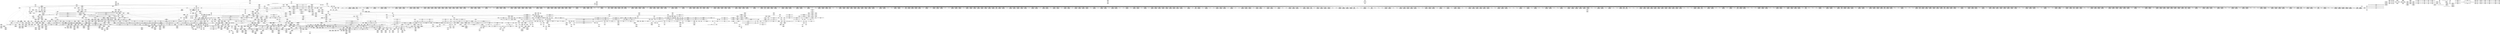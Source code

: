 digraph {
	CE0x5a5afa0 [shape=record,shape=Mrecord,label="{CE0x5a5afa0|2472:_%struct.cred*,_:_CRE_1880,1888_|*MultipleSource*|Function::task_has_perm&Arg::tsk1::|Function::selinux_task_wait&Arg::p::|security/selinux/hooks.c,1525}"]
	CE0x5b7adf0 [shape=record,shape=Mrecord,label="{CE0x5b7adf0|i64*_getelementptr_inbounds_(_4_x_i64_,_4_x_i64_*___llvm_gcov_ctr129,_i64_0,_i64_0)|*Constant*|*SummSink*}"]
	CE0x5af0070 [shape=record,shape=Mrecord,label="{CE0x5af0070|_call_void_rcu_read_unlock()_#10,_!dbg_!27790|security/selinux/hooks.c,1527|*SummSource*}"]
	CE0x5a4fd50 [shape=record,shape=Mrecord,label="{CE0x5a4fd50|i64*_getelementptr_inbounds_(_2_x_i64_,_2_x_i64_*___llvm_gcov_ctr291,_i64_0,_i64_0)|*Constant*|*SummSource*}"]
	CE0x5b3b960 [shape=record,shape=Mrecord,label="{CE0x5b3b960|i64*_getelementptr_inbounds_(_4_x_i64_,_4_x_i64_*___llvm_gcov_ctr133,_i64_0,_i64_1)|*Constant*}"]
	CE0x5adddd0 [shape=record,shape=Mrecord,label="{CE0x5adddd0|2472:_%struct.cred*,_:_CRE_6349,6350_}"]
	CE0x5b082e0 [shape=record,shape=Mrecord,label="{CE0x5b082e0|task_has_perm:real_cred9|security/selinux/hooks.c,1526|*SummSource*}"]
	CE0x5adcad0 [shape=record,shape=Mrecord,label="{CE0x5adcad0|2472:_%struct.cred*,_:_CRE_6333,6334_}"]
	CE0x5ba3d30 [shape=record,shape=Mrecord,label="{CE0x5ba3d30|__preempt_count_sub:tmp6|./arch/x86/include/asm/preempt.h,78|*SummSource*}"]
	CE0x5af96f0 [shape=record,shape=Mrecord,label="{CE0x5af96f0|i64_0|*Constant*|*SummSink*}"]
	CE0x5a666c0 [shape=record,shape=Mrecord,label="{CE0x5a666c0|_call_void___preempt_count_add(i32_1)_#10,_!dbg_!27711|include/linux/rcupdate.h,239}"]
	CE0x5b38e50 [shape=record,shape=Mrecord,label="{CE0x5b38e50|rcu_read_unlock:land.lhs.true2|*SummSource*}"]
	CE0x5a519c0 [shape=record,shape=Mrecord,label="{CE0x5a519c0|selinux_task_wait:call|security/selinux/hooks.c,3675|*SummSource*}"]
	CE0x5b49840 [shape=record,shape=Mrecord,label="{CE0x5b49840|i64*_getelementptr_inbounds_(_11_x_i64_,_11_x_i64_*___llvm_gcov_ctr132,_i64_0,_i64_0)|*Constant*|*SummSink*}"]
	CE0x5aded40 [shape=record,shape=Mrecord,label="{CE0x5aded40|2472:_%struct.cred*,_:_CRE_6376,6384_|*MultipleSource*|Function::task_has_perm&Arg::tsk1::|Function::selinux_task_wait&Arg::p::|security/selinux/hooks.c,1525}"]
	CE0x5add0c0 [shape=record,shape=Mrecord,label="{CE0x5add0c0|2472:_%struct.cred*,_:_CRE_6338,6339_}"]
	CE0x5a9f230 [shape=record,shape=Mrecord,label="{CE0x5a9f230|2472:_%struct.cred*,_:_CRE_2927,2928_}"]
	CE0x5ad4f10 [shape=record,shape=Mrecord,label="{CE0x5ad4f10|2472:_%struct.cred*,_:_CRE_5904,5912_|*MultipleSource*|Function::task_has_perm&Arg::tsk1::|Function::selinux_task_wait&Arg::p::|security/selinux/hooks.c,1525}"]
	CE0x5b52f10 [shape=record,shape=Mrecord,label="{CE0x5b52f10|i32_1|*Constant*}"]
	CE0x5b44a90 [shape=record,shape=Mrecord,label="{CE0x5b44a90|rcu_read_unlock:tmp14|include/linux/rcupdate.h,933}"]
	CE0x5b3fb80 [shape=record,shape=Mrecord,label="{CE0x5b3fb80|__rcu_read_lock:tmp4|include/linux/rcupdate.h,239|*SummSource*}"]
	CE0x5b4b6c0 [shape=record,shape=Mrecord,label="{CE0x5b4b6c0|rcu_lock_release:entry|*SummSink*}"]
	CE0x5aed820 [shape=record,shape=Mrecord,label="{CE0x5aed820|task_has_perm:tmp56|security/selinux/hooks.c,1526}"]
	CE0x5b61480 [shape=record,shape=Mrecord,label="{CE0x5b61480|i64*_getelementptr_inbounds_(_4_x_i64_,_4_x_i64_*___llvm_gcov_ctr134,_i64_0,_i64_3)|*Constant*}"]
	CE0x5b79f60 [shape=record,shape=Mrecord,label="{CE0x5b79f60|i64*_getelementptr_inbounds_(_4_x_i64_,_4_x_i64_*___llvm_gcov_ctr129,_i64_0,_i64_3)|*Constant*|*SummSource*}"]
	CE0x5acdec0 [shape=record,shape=Mrecord,label="{CE0x5acdec0|i64*_getelementptr_inbounds_(_24_x_i64_,_24_x_i64_*___llvm_gcov_ctr138,_i64_0,_i64_19)|*Constant*|*SummSource*}"]
	CE0x5b5dab0 [shape=record,shape=Mrecord,label="{CE0x5b5dab0|GLOBAL:lock_acquire|*Constant*|*SummSink*}"]
	CE0x5a4b590 [shape=record,shape=Mrecord,label="{CE0x5a4b590|2472:_%struct.cred*,_:_CRE_2168,2240_|*MultipleSource*|Function::task_has_perm&Arg::tsk1::|Function::selinux_task_wait&Arg::p::|security/selinux/hooks.c,1525}"]
	CE0x5add320 [shape=record,shape=Mrecord,label="{CE0x5add320|2472:_%struct.cred*,_:_CRE_6340,6341_}"]
	CE0x5b548d0 [shape=record,shape=Mrecord,label="{CE0x5b548d0|__rcu_read_unlock:tmp3|*SummSink*}"]
	CE0x5aa46e0 [shape=record,shape=Mrecord,label="{CE0x5aa46e0|rcu_read_unlock:tmp3|*SummSink*}"]
	CE0x5a52950 [shape=record,shape=Mrecord,label="{CE0x5a52950|2472:_%struct.cred*,_:_CRE_2967,2968_}"]
	CE0x5b714b0 [shape=record,shape=Mrecord,label="{CE0x5b714b0|i64*_getelementptr_inbounds_(_4_x_i64_,_4_x_i64_*___llvm_gcov_ctr128,_i64_0,_i64_0)|*Constant*}"]
	CE0x5b4c1b0 [shape=record,shape=Mrecord,label="{CE0x5b4c1b0|_call_void___rcu_read_unlock()_#10,_!dbg_!27734|include/linux/rcupdate.h,937|*SummSource*}"]
	CE0x5b4e4f0 [shape=record,shape=Mrecord,label="{CE0x5b4e4f0|__preempt_count_add:bb|*SummSource*}"]
	CE0x5b653f0 [shape=record,shape=Mrecord,label="{CE0x5b653f0|__preempt_count_add:tmp4|./arch/x86/include/asm/preempt.h,72}"]
	CE0x5b59f30 [shape=record,shape=Mrecord,label="{CE0x5b59f30|rcu_lock_acquire:tmp}"]
	CE0x5b6f4a0 [shape=record,shape=Mrecord,label="{CE0x5b6f4a0|i8*_undef|*Constant*}"]
	CE0x5b060b0 [shape=record,shape=Mrecord,label="{CE0x5b060b0|task_has_perm:tmp36|security/selinux/hooks.c,1526}"]
	CE0x5b5a010 [shape=record,shape=Mrecord,label="{CE0x5b5a010|rcu_lock_acquire:tmp|*SummSource*}"]
	CE0x5b0aad0 [shape=record,shape=Mrecord,label="{CE0x5b0aad0|task_has_perm:tmp35|security/selinux/hooks.c,1526}"]
	"CONST[source:0(mediator),value:2(dynamic)][purpose:{object}][SnkIdx:1]"
	CE0x5ace7c0 [shape=record,shape=Mrecord,label="{CE0x5ace7c0|_call_void_lockdep_rcu_suspicious(i8*_getelementptr_inbounds_(_25_x_i8_,_25_x_i8_*_.str3,_i32_0,_i32_0),_i32_1526,_i8*_getelementptr_inbounds_(_41_x_i8_,_41_x_i8_*_.str44,_i32_0,_i32_0))_#10,_!dbg_!27771|security/selinux/hooks.c,1526}"]
	CE0x5ad7140 [shape=record,shape=Mrecord,label="{CE0x5ad7140|2472:_%struct.cred*,_:_CRE_6152,6168_|*MultipleSource*|Function::task_has_perm&Arg::tsk1::|Function::selinux_task_wait&Arg::p::|security/selinux/hooks.c,1525}"]
	CE0x5b245b0 [shape=record,shape=Mrecord,label="{CE0x5b245b0|__preempt_count_sub:do.end|*SummSink*}"]
	CE0x5b4b5f0 [shape=record,shape=Mrecord,label="{CE0x5b4b5f0|rcu_lock_release:entry|*SummSource*}"]
	CE0x5b63080 [shape=record,shape=Mrecord,label="{CE0x5b63080|i64*_getelementptr_inbounds_(_4_x_i64_,_4_x_i64_*___llvm_gcov_ctr129,_i64_0,_i64_1)|*Constant*|*SummSource*}"]
	CE0x5af8ab0 [shape=record,shape=Mrecord,label="{CE0x5af8ab0|__rcu_read_lock:tmp3|*SummSource*}"]
	CE0x5b4f860 [shape=record,shape=Mrecord,label="{CE0x5b4f860|rcu_lock_release:tmp6|*SummSink*}"]
	CE0x5af9e40 [shape=record,shape=Mrecord,label="{CE0x5af9e40|i64_7|*Constant*}"]
	CE0x5a3c760 [shape=record,shape=Mrecord,label="{CE0x5a3c760|task_has_perm:tmp28|security/selinux/hooks.c,1525}"]
	CE0x5a5ce60 [shape=record,shape=Mrecord,label="{CE0x5a5ce60|task_has_perm:tmp2}"]
	CE0x5a65e40 [shape=record,shape=Mrecord,label="{CE0x5a65e40|task_has_perm:real_cred|security/selinux/hooks.c,1525}"]
	CE0x5ba38e0 [shape=record,shape=Mrecord,label="{CE0x5ba38e0|i64*_getelementptr_inbounds_(_4_x_i64_,_4_x_i64_*___llvm_gcov_ctr135,_i64_0,_i64_3)|*Constant*|*SummSink*}"]
	CE0x5b235e0 [shape=record,shape=Mrecord,label="{CE0x5b235e0|COLLAPSED:_GCMRE___llvm_gcov_ctr129_internal_global_4_x_i64_zeroinitializer:_elem_0:default:}"]
	CE0x5a737b0 [shape=record,shape=Mrecord,label="{CE0x5a737b0|rcu_read_lock:tmp11|include/linux/rcupdate.h,882}"]
	CE0x5a49890 [shape=record,shape=Mrecord,label="{CE0x5a49890|i8_1|*Constant*}"]
	CE0x5b00160 [shape=record,shape=Mrecord,label="{CE0x5b00160|task_has_perm:tmp21|security/selinux/hooks.c,1525|*SummSource*}"]
	CE0x5b3a740 [shape=record,shape=Mrecord,label="{CE0x5b3a740|_call_void_mcount()_#3|*SummSource*}"]
	CE0x5af9380 [shape=record,shape=Mrecord,label="{CE0x5af9380|GLOBAL:__llvm_gcov_ctr138|Global_var:__llvm_gcov_ctr138|*SummSource*}"]
	CE0x5ba3f10 [shape=record,shape=Mrecord,label="{CE0x5ba3f10|__preempt_count_sub:tmp7|./arch/x86/include/asm/preempt.h,78|*SummSource*}"]
	CE0x5a977b0 [shape=record,shape=Mrecord,label="{CE0x5a977b0|2472:_%struct.cred*,_:_CRE_2584,2592_|*MultipleSource*|Function::task_has_perm&Arg::tsk1::|Function::selinux_task_wait&Arg::p::|security/selinux/hooks.c,1525}"]
	CE0x5b4f010 [shape=record,shape=Mrecord,label="{CE0x5b4f010|rcu_lock_release:bb|*SummSource*}"]
	CE0x5af86e0 [shape=record,shape=Mrecord,label="{CE0x5af86e0|task_has_perm:tmp5|security/selinux/hooks.c,1525|*SummSource*}"]
	CE0x5a6db70 [shape=record,shape=Mrecord,label="{CE0x5a6db70|2472:_%struct.cred*,_:_CRE_296,304_|*MultipleSource*|Function::task_has_perm&Arg::tsk1::|Function::selinux_task_wait&Arg::p::|security/selinux/hooks.c,1525}"]
	CE0x5ae2660 [shape=record,shape=Mrecord,label="{CE0x5ae2660|2472:_%struct.cred*,_:_CRE_6576,6584_|*MultipleSource*|Function::task_has_perm&Arg::tsk1::|Function::selinux_task_wait&Arg::p::|security/selinux/hooks.c,1525}"]
	CE0x5b28510 [shape=record,shape=Mrecord,label="{CE0x5b28510|avc_has_perm:auditdata|Function::avc_has_perm&Arg::auditdata::}"]
	CE0x5b49660 [shape=record,shape=Mrecord,label="{CE0x5b49660|i64*_getelementptr_inbounds_(_11_x_i64_,_11_x_i64_*___llvm_gcov_ctr132,_i64_0,_i64_0)|*Constant*|*SummSource*}"]
	CE0x5ae41d0 [shape=record,shape=Mrecord,label="{CE0x5ae41d0|2472:_%struct.cred*,_:_CRE_6672,6680_|*MultipleSource*|Function::task_has_perm&Arg::tsk1::|Function::selinux_task_wait&Arg::p::|security/selinux/hooks.c,1525}"]
	CE0x5af9970 [shape=record,shape=Mrecord,label="{CE0x5af9970|task_has_perm:tmp6|security/selinux/hooks.c,1525}"]
	CE0x5b38310 [shape=record,shape=Mrecord,label="{CE0x5b38310|rcu_read_lock:tmp22|include/linux/rcupdate.h,884|*SummSource*}"]
	CE0x5aca990 [shape=record,shape=Mrecord,label="{CE0x5aca990|rcu_read_lock:tmp16|include/linux/rcupdate.h,882|*SummSource*}"]
	CE0x5b3e530 [shape=record,shape=Mrecord,label="{CE0x5b3e530|rcu_lock_acquire:tmp1|*SummSink*}"]
	CE0x5a74b80 [shape=record,shape=Mrecord,label="{CE0x5a74b80|rcu_read_lock:if.end}"]
	CE0x5accc50 [shape=record,shape=Mrecord,label="{CE0x5accc50|2472:_%struct.cred*,_:_CRE_2942,2943_}"]
	CE0x5b4e260 [shape=record,shape=Mrecord,label="{CE0x5b4e260|__preempt_count_add:do.body}"]
	CE0x5adb0b0 [shape=record,shape=Mrecord,label="{CE0x5adb0b0|2472:_%struct.cred*,_:_CRE_6311,6312_}"]
	CE0x5b4fd00 [shape=record,shape=Mrecord,label="{CE0x5b4fd00|rcu_lock_release:tmp7|*SummSource*}"]
	CE0x5a73500 [shape=record,shape=Mrecord,label="{CE0x5a73500|i32_934|*Constant*|*SummSink*}"]
	CE0x5aac0e0 [shape=record,shape=Mrecord,label="{CE0x5aac0e0|2472:_%struct.cred*,_:_CRE_2424,2472_|*MultipleSource*|Function::task_has_perm&Arg::tsk1::|Function::selinux_task_wait&Arg::p::|security/selinux/hooks.c,1525}"]
	CE0x5a6bd80 [shape=record,shape=Mrecord,label="{CE0x5a6bd80|_ret_i32_%call1,_!dbg_!27714|security/selinux/hooks.c,3675|*SummSource*}"]
	CE0x5b5dc80 [shape=record,shape=Mrecord,label="{CE0x5b5dc80|i32_2|*Constant*}"]
	CE0x5a917f0 [shape=record,shape=Mrecord,label="{CE0x5a917f0|2472:_%struct.cred*,_:_CRE_488,496_|*MultipleSource*|Function::task_has_perm&Arg::tsk1::|Function::selinux_task_wait&Arg::p::|security/selinux/hooks.c,1525}"]
	CE0x5a79810 [shape=record,shape=Mrecord,label="{CE0x5a79810|GLOBAL:__rcu_read_lock|*Constant*}"]
	CE0x5ad5570 [shape=record,shape=Mrecord,label="{CE0x5ad5570|2472:_%struct.cred*,_:_CRE_5928,5936_|*MultipleSource*|Function::task_has_perm&Arg::tsk1::|Function::selinux_task_wait&Arg::p::|security/selinux/hooks.c,1525}"]
	CE0x5b36ea0 [shape=record,shape=Mrecord,label="{CE0x5b36ea0|i64*_getelementptr_inbounds_(_4_x_i64_,_4_x_i64_*___llvm_gcov_ctr135,_i64_0,_i64_2)|*Constant*|*SummSource*}"]
	CE0x5a9e3f0 [shape=record,shape=Mrecord,label="{CE0x5a9e3f0|2472:_%struct.cred*,_:_CRE_2915,2916_}"]
	CE0x5a76f30 [shape=record,shape=Mrecord,label="{CE0x5a76f30|2472:_%struct.cred*,_:_CRE_2040,2044_|*MultipleSource*|Function::task_has_perm&Arg::tsk1::|Function::selinux_task_wait&Arg::p::|security/selinux/hooks.c,1525}"]
	CE0x5aa3140 [shape=record,shape=Mrecord,label="{CE0x5aa3140|i32_0|*Constant*}"]
	CE0x5b660a0 [shape=record,shape=Mrecord,label="{CE0x5b660a0|__rcu_read_unlock:do.body}"]
	CE0x5b18190 [shape=record,shape=Mrecord,label="{CE0x5b18190|task_has_perm:tmp53|security/selinux/hooks.c,1526}"]
	CE0x5a741e0 [shape=record,shape=Mrecord,label="{CE0x5a741e0|rcu_read_lock:land.lhs.true|*SummSink*}"]
	CE0x5b3d540 [shape=record,shape=Mrecord,label="{CE0x5b3d540|_call_void___preempt_count_sub(i32_1)_#10,_!dbg_!27715|include/linux/rcupdate.h,244|*SummSource*}"]
	CE0x5af7c20 [shape=record,shape=Mrecord,label="{CE0x5af7c20|GLOBAL:lockdep_rcu_suspicious|*Constant*|*SummSink*}"]
	CE0x5b49a30 [shape=record,shape=Mrecord,label="{CE0x5b49a30|rcu_read_unlock:tmp|*SummSource*}"]
	CE0x5a94240 [shape=record,shape=Mrecord,label="{CE0x5a94240|task_has_perm:tmp23|security/selinux/hooks.c,1525}"]
	CE0x5b474a0 [shape=record,shape=Mrecord,label="{CE0x5b474a0|rcu_read_unlock:tmp19|include/linux/rcupdate.h,933|*SummSource*}"]
	CE0x5a66730 [shape=record,shape=Mrecord,label="{CE0x5a66730|_call_void___preempt_count_add(i32_1)_#10,_!dbg_!27711|include/linux/rcupdate.h,239|*SummSource*}"]
	CE0x5acc400 [shape=record,shape=Mrecord,label="{CE0x5acc400|2472:_%struct.cred*,_:_CRE_2935,2936_}"]
	CE0x5ae8c00 [shape=record,shape=Mrecord,label="{CE0x5ae8c00|i64_5|*Constant*}"]
	CE0x5a60490 [shape=record,shape=Mrecord,label="{CE0x5a60490|2472:_%struct.cred*,_:_CRE_128,136_|*MultipleSource*|Function::task_has_perm&Arg::tsk1::|Function::selinux_task_wait&Arg::p::|security/selinux/hooks.c,1525}"]
	CE0x5acfb40 [shape=record,shape=Mrecord,label="{CE0x5acfb40|2472:_%struct.cred*,_:_CRE_2968,2969_}"]
	CE0x5af0a30 [shape=record,shape=Mrecord,label="{CE0x5af0a30|avc_has_perm:ssid|Function::avc_has_perm&Arg::ssid::|*SummSource*}"]
	CE0x5b41220 [shape=record,shape=Mrecord,label="{CE0x5b41220|rcu_lock_acquire:tmp2|*SummSink*}"]
	CE0x5b40020 [shape=record,shape=Mrecord,label="{CE0x5b40020|__rcu_read_unlock:tmp2}"]
	CE0x5a8ee70 [shape=record,shape=Mrecord,label="{CE0x5a8ee70|GLOBAL:__preempt_count|Global_var:__preempt_count}"]
	CE0x5a79bf0 [shape=record,shape=Mrecord,label="{CE0x5a79bf0|_call_void_rcu_read_lock()_#10,_!dbg_!27714|security/selinux/hooks.c,1524|*SummSink*}"]
	CE0x5b09430 [shape=record,shape=Mrecord,label="{CE0x5b09430|task_has_perm:tobool12|security/selinux/hooks.c,1526|*SummSink*}"]
	CE0x5a5c220 [shape=record,shape=Mrecord,label="{CE0x5a5c220|get_current:tmp}"]
	CE0x5b0be20 [shape=record,shape=Mrecord,label="{CE0x5b0be20|task_has_perm:tmp36|security/selinux/hooks.c,1526|*SummSink*}"]
	CE0x5b79ef0 [shape=record,shape=Mrecord,label="{CE0x5b79ef0|i64*_getelementptr_inbounds_(_4_x_i64_,_4_x_i64_*___llvm_gcov_ctr129,_i64_0,_i64_3)|*Constant*|*SummSink*}"]
	CE0x5a7b750 [shape=record,shape=Mrecord,label="{CE0x5a7b750|rcu_read_lock:tmp3|*SummSource*}"]
	CE0x5b3e4c0 [shape=record,shape=Mrecord,label="{CE0x5b3e4c0|rcu_lock_acquire:tmp1|*SummSource*}"]
	CE0x5b178f0 [shape=record,shape=Mrecord,label="{CE0x5b178f0|i64*_getelementptr_inbounds_(_24_x_i64_,_24_x_i64_*___llvm_gcov_ctr138,_i64_0,_i64_22)|*Constant*|*SummSink*}"]
	CE0x5ae30d0 [shape=record,shape=Mrecord,label="{CE0x5ae30d0|2472:_%struct.cred*,_:_CRE_6624,6632_|*MultipleSource*|Function::task_has_perm&Arg::tsk1::|Function::selinux_task_wait&Arg::p::|security/selinux/hooks.c,1525}"]
	CE0x5a8f640 [shape=record,shape=Mrecord,label="{CE0x5a8f640|2472:_%struct.cred*,_:_CRE_208,216_|*MultipleSource*|Function::task_has_perm&Arg::tsk1::|Function::selinux_task_wait&Arg::p::|security/selinux/hooks.c,1525}"]
	CE0x5acfec0 [shape=record,shape=Mrecord,label="{CE0x5acfec0|2472:_%struct.cred*,_:_CRE_2971,2972_}"]
	CE0x76451a0 [shape=record,shape=Mrecord,label="{CE0x76451a0|GLOBAL:task_has_perm|*Constant*|*SummSource*}"]
	CE0x5a9e9e0 [shape=record,shape=Mrecord,label="{CE0x5a9e9e0|2472:_%struct.cred*,_:_CRE_2920,2921_}"]
	CE0x5b162f0 [shape=record,shape=Mrecord,label="{CE0x5b162f0|task_has_perm:tmp49|security/selinux/hooks.c,1526|*SummSource*}"]
	CE0x5b411b0 [shape=record,shape=Mrecord,label="{CE0x5b411b0|rcu_lock_acquire:tmp2|*SummSource*}"]
	CE0x5adfc10 [shape=record,shape=Mrecord,label="{CE0x5adfc10|2472:_%struct.cred*,_:_CRE_6440,6448_|*MultipleSource*|Function::task_has_perm&Arg::tsk1::|Function::selinux_task_wait&Arg::p::|security/selinux/hooks.c,1525}"]
	CE0x5a6ef90 [shape=record,shape=Mrecord,label="{CE0x5a6ef90|2472:_%struct.cred*,_:_CRE_2096,2104_|*MultipleSource*|Function::task_has_perm&Arg::tsk1::|Function::selinux_task_wait&Arg::p::|security/selinux/hooks.c,1525}"]
	CE0x5a97350 [shape=record,shape=Mrecord,label="{CE0x5a97350|2472:_%struct.cred*,_:_CRE_2568,2576_|*MultipleSource*|Function::task_has_perm&Arg::tsk1::|Function::selinux_task_wait&Arg::p::|security/selinux/hooks.c,1525}"]
	CE0x5a7d6e0 [shape=record,shape=Mrecord,label="{CE0x5a7d6e0|2472:_%struct.cred*,_:_CRE_456,460_|*MultipleSource*|Function::task_has_perm&Arg::tsk1::|Function::selinux_task_wait&Arg::p::|security/selinux/hooks.c,1525}"]
	CE0x5ad66a0 [shape=record,shape=Mrecord,label="{CE0x5ad66a0|2472:_%struct.cred*,_:_CRE_5992,6000_|*MultipleSource*|Function::task_has_perm&Arg::tsk1::|Function::selinux_task_wait&Arg::p::|security/selinux/hooks.c,1525}"]
	CE0x5a902e0 [shape=record,shape=Mrecord,label="{CE0x5a902e0|rcu_read_lock:land.lhs.true|*SummSource*}"]
	CE0x5b0fb20 [shape=record,shape=Mrecord,label="{CE0x5b0fb20|task_has_perm:tmp42|security/selinux/hooks.c,1526|*SummSource*}"]
	CE0x5b3f680 [shape=record,shape=Mrecord,label="{CE0x5b3f680|rcu_read_unlock:tmp17|include/linux/rcupdate.h,933|*SummSink*}"]
	CE0x5ae3980 [shape=record,shape=Mrecord,label="{CE0x5ae3980|2472:_%struct.cred*,_:_CRE_6648,6656_|*MultipleSource*|Function::task_has_perm&Arg::tsk1::|Function::selinux_task_wait&Arg::p::|security/selinux/hooks.c,1525}"]
	CE0x5b492f0 [shape=record,shape=Mrecord,label="{CE0x5b492f0|rcu_read_unlock:bb|*SummSource*}"]
	CE0x5a4fba0 [shape=record,shape=Mrecord,label="{CE0x5a4fba0|get_current:tmp4|./arch/x86/include/asm/current.h,14|*SummSource*}"]
	CE0x5a5da60 [shape=record,shape=Mrecord,label="{CE0x5a5da60|rcu_read_lock:tobool|include/linux/rcupdate.h,882|*SummSink*}"]
	CE0x5b424c0 [shape=record,shape=Mrecord,label="{CE0x5b424c0|rcu_read_unlock:tmp1|*SummSource*}"]
	CE0x5b4cf00 [shape=record,shape=Mrecord,label="{CE0x5b4cf00|_ret_void,_!dbg_!27717|include/linux/rcupdate.h,245}"]
	CE0x5bb14a0 [shape=record,shape=Mrecord,label="{CE0x5bb14a0|i64_1|*Constant*}"]
	CE0x5ad0380 [shape=record,shape=Mrecord,label="{CE0x5ad0380|2472:_%struct.cred*,_:_CRE_2975,2976_}"]
	CE0x5b711c0 [shape=record,shape=Mrecord,label="{CE0x5b711c0|i64*_getelementptr_inbounds_(_4_x_i64_,_4_x_i64_*___llvm_gcov_ctr134,_i64_0,_i64_0)|*Constant*|*SummSource*}"]
	CE0x5a7c580 [shape=record,shape=Mrecord,label="{CE0x5a7c580|2472:_%struct.cred*,_:_CRE_700,701_}"]
	CE0x5adeae0 [shape=record,shape=Mrecord,label="{CE0x5adeae0|2472:_%struct.cred*,_:_CRE_6360,6368_|*MultipleSource*|Function::task_has_perm&Arg::tsk1::|Function::selinux_task_wait&Arg::p::|security/selinux/hooks.c,1525}"]
	CE0x5ae84e0 [shape=record,shape=Mrecord,label="{CE0x5ae84e0|i64_4|*Constant*}"]
	"CONST[source:2(external),value:2(dynamic)][purpose:{object}][SrcIdx:4]"
	CE0x5a6c310 [shape=record,shape=Mrecord,label="{CE0x5a6c310|_ret_i32_%call1,_!dbg_!27714|security/selinux/hooks.c,3675|*SummSink*}"]
	CE0x5acb280 [shape=record,shape=Mrecord,label="{CE0x5acb280|i64*_getelementptr_inbounds_(_11_x_i64_,_11_x_i64_*___llvm_gcov_ctr127,_i64_0,_i64_8)|*Constant*|*SummSink*}"]
	CE0x5b509e0 [shape=record,shape=Mrecord,label="{CE0x5b509e0|__rcu_read_unlock:tmp4|include/linux/rcupdate.h,244|*SummSink*}"]
	CE0x5a55890 [shape=record,shape=Mrecord,label="{CE0x5a55890|task_has_perm:entry}"]
	CE0x5aab5d0 [shape=record,shape=Mrecord,label="{CE0x5aab5d0|2472:_%struct.cred*,_:_CRE_2376,2384_|*MultipleSource*|Function::task_has_perm&Arg::tsk1::|Function::selinux_task_wait&Arg::p::|security/selinux/hooks.c,1525}"]
	CE0x5a5f620 [shape=record,shape=Mrecord,label="{CE0x5a5f620|2472:_%struct.cred*,_:_CRE_1960,1968_|*MultipleSource*|Function::task_has_perm&Arg::tsk1::|Function::selinux_task_wait&Arg::p::|security/selinux/hooks.c,1525}"]
	CE0x5a96580 [shape=record,shape=Mrecord,label="{CE0x5a96580|2472:_%struct.cred*,_:_CRE_2523,2524_}"]
	CE0x5a7be50 [shape=record,shape=Mrecord,label="{CE0x5a7be50|2472:_%struct.cred*,_:_CRE_690,691_}"]
	CE0x5adb1e0 [shape=record,shape=Mrecord,label="{CE0x5adb1e0|2472:_%struct.cred*,_:_CRE_6312,6313_}"]
	CE0x5adf7a0 [shape=record,shape=Mrecord,label="{CE0x5adf7a0|2472:_%struct.cred*,_:_CRE_6424,6432_|*MultipleSource*|Function::task_has_perm&Arg::tsk1::|Function::selinux_task_wait&Arg::p::|security/selinux/hooks.c,1525}"]
	CE0x5b4fae0 [shape=record,shape=Mrecord,label="{CE0x5b4fae0|rcu_lock_release:tmp7}"]
	CE0x5b15cb0 [shape=record,shape=Mrecord,label="{CE0x5b15cb0|task_has_perm:tmp49|security/selinux/hooks.c,1526}"]
	CE0x5a73a30 [shape=record,shape=Mrecord,label="{CE0x5a73a30|rcu_read_lock:tmp11|include/linux/rcupdate.h,882|*SummSource*}"]
	CE0x5acc9f0 [shape=record,shape=Mrecord,label="{CE0x5acc9f0|2472:_%struct.cred*,_:_CRE_2940,2941_}"]
	CE0x5af07b0 [shape=record,shape=Mrecord,label="{CE0x5af07b0|avc_has_perm:ssid|Function::avc_has_perm&Arg::ssid::}"]
	CE0x5a953c0 [shape=record,shape=Mrecord,label="{CE0x5a953c0|task_has_perm:tmp25|security/selinux/hooks.c,1525|*SummSource*}"]
	CE0x5a9d310 [shape=record,shape=Mrecord,label="{CE0x5a9d310|2472:_%struct.cred*,_:_CRE_2900,2904_|*MultipleSource*|Function::task_has_perm&Arg::tsk1::|Function::selinux_task_wait&Arg::p::|security/selinux/hooks.c,1525}"]
	CE0x5b22900 [shape=record,shape=Mrecord,label="{CE0x5b22900|i64*_getelementptr_inbounds_(_4_x_i64_,_4_x_i64_*___llvm_gcov_ctr129,_i64_0,_i64_2)|*Constant*|*SummSource*}"]
	CE0x5b62140 [shape=record,shape=Mrecord,label="{CE0x5b62140|__preempt_count_sub:val|Function::__preempt_count_sub&Arg::val::}"]
	CE0x5b65aa0 [shape=record,shape=Mrecord,label="{CE0x5b65aa0|i64*_getelementptr_inbounds_(_4_x_i64_,_4_x_i64_*___llvm_gcov_ctr134,_i64_0,_i64_3)|*Constant*|*SummSink*}"]
	CE0x5aa92c0 [shape=record,shape=Mrecord,label="{CE0x5aa92c0|__preempt_count_add:val|Function::__preempt_count_add&Arg::val::|*SummSource*}"]
	CE0x5ada990 [shape=record,shape=Mrecord,label="{CE0x5ada990|2472:_%struct.cred*,_:_CRE_6305,6306_}"]
	CE0x5a9d0f0 [shape=record,shape=Mrecord,label="{CE0x5a9d0f0|2472:_%struct.cred*,_:_CRE_2896,2900_|*MultipleSource*|Function::task_has_perm&Arg::tsk1::|Function::selinux_task_wait&Arg::p::|security/selinux/hooks.c,1525}"]
	CE0x5a55e70 [shape=record,shape=Mrecord,label="{CE0x5a55e70|get_current:tmp2}"]
	CE0x5a3c8a0 [shape=record,shape=Mrecord,label="{CE0x5a3c8a0|task_has_perm:security|security/selinux/hooks.c,1525|*SummSource*}"]
	CE0x5b068a0 [shape=record,shape=Mrecord,label="{CE0x5b068a0|task_has_perm:sid|security/selinux/hooks.c,1525|*SummSink*}"]
	CE0x5a5d230 [shape=record,shape=Mrecord,label="{CE0x5a5d230|rcu_read_unlock:tmp3}"]
	CE0x5a5d8f0 [shape=record,shape=Mrecord,label="{CE0x5a5d8f0|rcu_read_lock:tobool|include/linux/rcupdate.h,882}"]
	CE0x5ada010 [shape=record,shape=Mrecord,label="{CE0x5ada010|2472:_%struct.cred*,_:_CRE_6297,6298_}"]
	CE0x5b72570 [shape=record,shape=Mrecord,label="{CE0x5b72570|__rcu_read_lock:tmp2|*SummSink*}"]
	CE0x5a6fb30 [shape=record,shape=Mrecord,label="{CE0x5a6fb30|task_has_perm:land.lhs.true}"]
	CE0x5b55760 [shape=record,shape=Mrecord,label="{CE0x5b55760|i64_1|*Constant*}"]
	CE0x5a7a090 [shape=record,shape=Mrecord,label="{CE0x5a7a090|_call_void_mcount()_#3|*SummSink*}"]
	CE0x5a9f820 [shape=record,shape=Mrecord,label="{CE0x5a9f820|2472:_%struct.cred*,_:_CRE_2932,2933_}"]
	CE0x5b22a60 [shape=record,shape=Mrecord,label="{CE0x5b22a60|i64*_getelementptr_inbounds_(_4_x_i64_,_4_x_i64_*___llvm_gcov_ctr129,_i64_0,_i64_2)|*Constant*|*SummSink*}"]
	CE0x5a8e9c0 [shape=record,shape=Mrecord,label="{CE0x5a8e9c0|task_has_perm:land.lhs.true15|*SummSink*}"]
	CE0x5b0ce10 [shape=record,shape=Mrecord,label="{CE0x5b0ce10|task_has_perm:tmp37|security/selinux/hooks.c,1526|*SummSink*}"]
	CE0x5b48ef0 [shape=record,shape=Mrecord,label="{CE0x5b48ef0|rcu_read_unlock:do.end}"]
	CE0x5af2870 [shape=record,shape=Mrecord,label="{CE0x5af2870|rcu_read_unlock:entry|*SummSink*}"]
	CE0x5b60af0 [shape=record,shape=Mrecord,label="{CE0x5b60af0|_call_void_lock_acquire(%struct.lockdep_map*_%map,_i32_0,_i32_0,_i32_2,_i32_0,_%struct.lockdep_map*_null,_i64_ptrtoint_(i8*_blockaddress(_rcu_lock_acquire,_%__here)_to_i64))_#10,_!dbg_!27716|include/linux/rcupdate.h,418|*SummSource*}"]
	CE0x5aa34b0 [shape=record,shape=Mrecord,label="{CE0x5aa34b0|_ret_void,_!dbg_!27735|include/linux/rcupdate.h,884|*SummSink*}"]
	CE0x5b5ca40 [shape=record,shape=Mrecord,label="{CE0x5b5ca40|__rcu_read_unlock:bb|*SummSource*}"]
	CE0x5a59ed0 [shape=record,shape=Mrecord,label="{CE0x5a59ed0|task_has_perm:do.body21}"]
	CE0x5a73bb0 [shape=record,shape=Mrecord,label="{CE0x5a73bb0|rcu_read_lock:tmp11|include/linux/rcupdate.h,882|*SummSink*}"]
	CE0x5a758c0 [shape=record,shape=Mrecord,label="{CE0x5a758c0|GLOBAL:__llvm_gcov_ctr132|Global_var:__llvm_gcov_ctr132|*SummSink*}"]
	CE0x5ae67b0 [shape=record,shape=Mrecord,label="{CE0x5ae67b0|2472:_%struct.cred*,_:_CRE_10624,10628_|*MultipleSource*|Function::task_has_perm&Arg::tsk1::|Function::selinux_task_wait&Arg::p::|security/selinux/hooks.c,1525}"]
	CE0x5af7bb0 [shape=record,shape=Mrecord,label="{CE0x5af7bb0|GLOBAL:lockdep_rcu_suspicious|*Constant*|*SummSource*}"]
	CE0x5af8f20 [shape=record,shape=Mrecord,label="{CE0x5af8f20|4:_i32,_:_CRE_4,8_|*MultipleSource*|security/selinux/hooks.c,1525|security/selinux/hooks.c,1525|security/selinux/hooks.c,1525}"]
	CE0x5b55f80 [shape=record,shape=Mrecord,label="{CE0x5b55f80|__rcu_read_lock:tmp1|*SummSink*}"]
	CE0x5b044f0 [shape=record,shape=Mrecord,label="{CE0x5b044f0|128:_i8*,_:_CRE_128,136_|*MultipleSource*|*LoadInst*|security/selinux/hooks.c,1525|security/selinux/hooks.c,1525}"]
	CE0x5ad9340 [shape=record,shape=Mrecord,label="{CE0x5ad9340|2472:_%struct.cred*,_:_CRE_6288,6289_}"]
	CE0x5ae5cc0 [shape=record,shape=Mrecord,label="{CE0x5ae5cc0|2472:_%struct.cred*,_:_CRE_10592,10600_|*MultipleSource*|Function::task_has_perm&Arg::tsk1::|Function::selinux_task_wait&Arg::p::|security/selinux/hooks.c,1525}"]
	CE0x5ae4d70 [shape=record,shape=Mrecord,label="{CE0x5ae4d70|2472:_%struct.cred*,_:_CRE_10544,10548_|*MultipleSource*|Function::task_has_perm&Arg::tsk1::|Function::selinux_task_wait&Arg::p::|security/selinux/hooks.c,1525}"]
	CE0x5ae4830 [shape=record,shape=Mrecord,label="{CE0x5ae4830|2472:_%struct.cred*,_:_CRE_10528,10536_|*MultipleSource*|Function::task_has_perm&Arg::tsk1::|Function::selinux_task_wait&Arg::p::|security/selinux/hooks.c,1525}"]
	CE0x5ae5630 [shape=record,shape=Mrecord,label="{CE0x5ae5630|2472:_%struct.cred*,_:_CRE_10572,10576_|*MultipleSource*|Function::task_has_perm&Arg::tsk1::|Function::selinux_task_wait&Arg::p::|security/selinux/hooks.c,1525}"]
	CE0x5a77680 [shape=record,shape=Mrecord,label="{CE0x5a77680|2472:_%struct.cred*,_:_CRE_2056,2057_|*MultipleSource*|Function::task_has_perm&Arg::tsk1::|Function::selinux_task_wait&Arg::p::|security/selinux/hooks.c,1525}"]
	CE0x5aec3b0 [shape=record,shape=Mrecord,label="{CE0x5aec3b0|task_has_perm:tmp53|security/selinux/hooks.c,1526|*SummSink*}"]
	CE0x5ad5790 [shape=record,shape=Mrecord,label="{CE0x5ad5790|2472:_%struct.cred*,_:_CRE_5936,5944_|*MultipleSource*|Function::task_has_perm&Arg::tsk1::|Function::selinux_task_wait&Arg::p::|security/selinux/hooks.c,1525}"]
	CE0x5b485e0 [shape=record,shape=Mrecord,label="{CE0x5b485e0|rcu_read_unlock:land.lhs.true2|*SummSink*}"]
	CE0x5b3e0e0 [shape=record,shape=Mrecord,label="{CE0x5b3e0e0|_call_void_mcount()_#3}"]
	CE0x5a7ab20 [shape=record,shape=Mrecord,label="{CE0x5a7ab20|i64*_getelementptr_inbounds_(_11_x_i64_,_11_x_i64_*___llvm_gcov_ctr132,_i64_0,_i64_1)|*Constant*|*SummSink*}"]
	CE0x5ad99d0 [shape=record,shape=Mrecord,label="{CE0x5ad99d0|2472:_%struct.cred*,_:_CRE_6291,6292_}"]
	CE0x5a4a410 [shape=record,shape=Mrecord,label="{CE0x5a4a410|_ret_i32_%call26,_!dbg_!27792|security/selinux/hooks.c,1528|*SummSink*}"]
	CE0x5a5c5b0 [shape=record,shape=Mrecord,label="{CE0x5a5c5b0|COLLAPSED:_GCMRE___llvm_gcov_ctr98_internal_global_2_x_i64_zeroinitializer:_elem_0:default:}"]
	CE0x5a7c3d0 [shape=record,shape=Mrecord,label="{CE0x5a7c3d0|2472:_%struct.cred*,_:_CRE_698,699_}"]
	CE0x5a7a710 [shape=record,shape=Mrecord,label="{CE0x5a7a710|2472:_%struct.cred*,_:_CRE_64,72_|*MultipleSource*|Function::task_has_perm&Arg::tsk1::|Function::selinux_task_wait&Arg::p::|security/selinux/hooks.c,1525}"]
	CE0x5a99e20 [shape=record,shape=Mrecord,label="{CE0x5a99e20|2472:_%struct.cred*,_:_CRE_2720,2724_|*MultipleSource*|Function::task_has_perm&Arg::tsk1::|Function::selinux_task_wait&Arg::p::|security/selinux/hooks.c,1525}"]
	CE0x5a744c0 [shape=record,shape=Mrecord,label="{CE0x5a744c0|GLOBAL:rcu_lock_map|Global_var:rcu_lock_map|*SummSource*}"]
	CE0x5a77950 [shape=record,shape=Mrecord,label="{CE0x5a77950|task_has_perm:land.lhs.true15}"]
	CE0x5a3b430 [shape=record,shape=Mrecord,label="{CE0x5a3b430|task_has_perm:tmp26|security/selinux/hooks.c,1525}"]
	CE0x5a50710 [shape=record,shape=Mrecord,label="{CE0x5a50710|_call_void_lock_release(%struct.lockdep_map*_%map,_i32_1,_i64_ptrtoint_(i8*_blockaddress(_rcu_lock_release,_%__here)_to_i64))_#10,_!dbg_!27716|include/linux/rcupdate.h,423|*SummSink*}"]
	CE0x5b27d30 [shape=record,shape=Mrecord,label="{CE0x5b27d30|__rcu_read_unlock:tmp5|include/linux/rcupdate.h,244}"]
	CE0x5acc660 [shape=record,shape=Mrecord,label="{CE0x5acc660|2472:_%struct.cred*,_:_CRE_2937,2938_}"]
	CE0x5aa2e40 [shape=record,shape=Mrecord,label="{CE0x5aa2e40|rcu_read_lock:tmp3}"]
	CE0x5b4b990 [shape=record,shape=Mrecord,label="{CE0x5b4b990|rcu_lock_release:map|Function::rcu_lock_release&Arg::map::|*SummSource*}"]
	CE0x5ae5860 [shape=record,shape=Mrecord,label="{CE0x5ae5860|2472:_%struct.cred*,_:_CRE_10576,10584_|*MultipleSource*|Function::task_has_perm&Arg::tsk1::|Function::selinux_task_wait&Arg::p::|security/selinux/hooks.c,1525}"]
	CE0x5ac3680 [shape=record,shape=Mrecord,label="{CE0x5ac3680|GLOBAL:__llvm_gcov_ctr127|Global_var:__llvm_gcov_ctr127}"]
	CE0x5accd80 [shape=record,shape=Mrecord,label="{CE0x5accd80|2472:_%struct.cred*,_:_CRE_2943,2944_}"]
	CE0x5b06730 [shape=record,shape=Mrecord,label="{CE0x5b06730|task_has_perm:sid|security/selinux/hooks.c,1525}"]
	CE0x5aaa770 [shape=record,shape=Mrecord,label="{CE0x5aaa770|rcu_read_unlock:tmp6|include/linux/rcupdate.h,933|*SummSink*}"]
	CE0x5b56520 [shape=record,shape=Mrecord,label="{CE0x5b56520|__preempt_count_sub:tmp2}"]
	CE0x5ade750 [shape=record,shape=Mrecord,label="{CE0x5ade750|2472:_%struct.cred*,_:_CRE_6357,6358_}"]
	CE0x5b61230 [shape=record,shape=Mrecord,label="{CE0x5b61230|_ret_void,_!dbg_!27720|./arch/x86/include/asm/preempt.h,78|*SummSource*}"]
	CE0x5a90760 [shape=record,shape=Mrecord,label="{CE0x5a90760|2472:_%struct.cred*,_:_CRE_408,416_|*MultipleSource*|Function::task_has_perm&Arg::tsk1::|Function::selinux_task_wait&Arg::p::|security/selinux/hooks.c,1525}"]
	CE0x5b07120 [shape=record,shape=Mrecord,label="{CE0x5b07120|rcu_read_lock:tmp17|include/linux/rcupdate.h,882}"]
	CE0x5ac50a0 [shape=record,shape=Mrecord,label="{CE0x5ac50a0|_call_void_rcu_lock_acquire(%struct.lockdep_map*_rcu_lock_map)_#10,_!dbg_!27711|include/linux/rcupdate.h,881}"]
	CE0x5a708b0 [shape=record,shape=Mrecord,label="{CE0x5a708b0|rcu_lock_acquire:tmp4|include/linux/rcupdate.h,418|*SummSource*}"]
	CE0x5afaea0 [shape=record,shape=Mrecord,label="{CE0x5afaea0|i8*_getelementptr_inbounds_(_42_x_i8_,_42_x_i8_*_.str46,_i32_0,_i32_0)|*Constant*}"]
	CE0x5a3cc50 [shape=record,shape=Mrecord,label="{CE0x5a3cc50|128:_i8*,_:_CRE_4,8_|*MultipleSource*|*LoadInst*|security/selinux/hooks.c,1525|security/selinux/hooks.c,1525}"]
	CE0x5a60160 [shape=record,shape=Mrecord,label="{CE0x5a60160|i64*_getelementptr_inbounds_(_2_x_i64_,_2_x_i64_*___llvm_gcov_ctr98,_i64_0,_i64_0)|*Constant*|*SummSink*}"]
	CE0x5a5dd60 [shape=record,shape=Mrecord,label="{CE0x5a5dd60|task_has_perm:do.body21|*SummSink*}"]
	CE0x5a3cbe0 [shape=record,shape=Mrecord,label="{CE0x5a3cbe0|128:_i8*,_:_CRE_0,4_|*MultipleSource*|*LoadInst*|security/selinux/hooks.c,1525|security/selinux/hooks.c,1525}"]
	CE0x5b6f710 [shape=record,shape=Mrecord,label="{CE0x5b6f710|i8*_undef|*Constant*|*SummSource*}"]
	CE0x5aff0d0 [shape=record,shape=Mrecord,label="{CE0x5aff0d0|i8*_getelementptr_inbounds_(_41_x_i8_,_41_x_i8_*_.str44,_i32_0,_i32_0)|*Constant*|*SummSink*}"]
	CE0x5b6ef10 [shape=record,shape=Mrecord,label="{CE0x5b6ef10|rcu_lock_acquire:tmp6|*SummSource*}"]
	CE0x5a76730 [shape=record,shape=Mrecord,label="{CE0x5a76730|rcu_read_unlock:if.then}"]
	CE0x5a9ed70 [shape=record,shape=Mrecord,label="{CE0x5a9ed70|2472:_%struct.cred*,_:_CRE_2923,2924_}"]
	CE0x5b097a0 [shape=record,shape=Mrecord,label="{CE0x5b097a0|task_has_perm:tmp33|security/selinux/hooks.c,1526}"]
	CE0x5b3d230 [shape=record,shape=Mrecord,label="{CE0x5b3d230|_call_void_asm_sideeffect_,_memory_,_dirflag_,_fpsr_,_flags_()_#3,_!dbg_!27711,_!srcloc_!27714|include/linux/rcupdate.h,244|*SummSource*}"]
	CE0x5ad0120 [shape=record,shape=Mrecord,label="{CE0x5ad0120|2472:_%struct.cred*,_:_CRE_2973,2974_}"]
	CE0x5b5eca0 [shape=record,shape=Mrecord,label="{CE0x5b5eca0|_call_void_asm_addl_$1,_%gs:$0_,_*m,ri,*m,_dirflag_,_fpsr_,_flags_(i32*___preempt_count,_i32_%val,_i32*___preempt_count)_#3,_!dbg_!27714,_!srcloc_!27717|./arch/x86/include/asm/preempt.h,72|*SummSource*}"]
	CE0x5b3e920 [shape=record,shape=Mrecord,label="{CE0x5b3e920|rcu_lock_release:tmp}"]
	CE0x5b0cd00 [shape=record,shape=Mrecord,label="{CE0x5b0cd00|task_has_perm:tmp37|security/selinux/hooks.c,1526|*SummSource*}"]
	CE0x5a9f6f0 [shape=record,shape=Mrecord,label="{CE0x5a9f6f0|2472:_%struct.cred*,_:_CRE_2931,2932_}"]
	CE0x5a58360 [shape=record,shape=Mrecord,label="{CE0x5a58360|task_has_perm:tsk2|Function::task_has_perm&Arg::tsk2::}"]
	CE0x5a70730 [shape=record,shape=Mrecord,label="{CE0x5a70730|GLOBAL:rcu_read_unlock.__warned|Global_var:rcu_read_unlock.__warned|*SummSink*}"]
	CE0x5b50f80 [shape=record,shape=Mrecord,label="{CE0x5b50f80|__rcu_read_unlock:tmp1}"]
	CE0x5a67c50 [shape=record,shape=Mrecord,label="{CE0x5a67c50|_call_void_rcu_lock_acquire(%struct.lockdep_map*_rcu_lock_map)_#10,_!dbg_!27711|include/linux/rcupdate.h,881|*SummSource*}"]
	CE0x5b15680 [shape=record,shape=Mrecord,label="{CE0x5b15680|task_has_perm:tmp48|security/selinux/hooks.c,1526|*SummSource*}"]
	CE0x5a5a1c0 [shape=record,shape=Mrecord,label="{CE0x5a5a1c0|_ret_void,_!dbg_!27717|include/linux/rcupdate.h,240|*SummSink*}"]
	CE0x5a78c30 [shape=record,shape=Mrecord,label="{CE0x5a78c30|2472:_%struct.cred*,_:_CRE_1944,1952_|*MultipleSource*|Function::task_has_perm&Arg::tsk1::|Function::selinux_task_wait&Arg::p::|security/selinux/hooks.c,1525}"]
	CE0x5ad0d90 [shape=record,shape=Mrecord,label="{CE0x5ad0d90|2472:_%struct.cred*,_:_CRE_3008,3024_|*MultipleSource*|Function::task_has_perm&Arg::tsk1::|Function::selinux_task_wait&Arg::p::|security/selinux/hooks.c,1525}"]
	CE0x5a7d530 [shape=record,shape=Mrecord,label="{CE0x5a7d530|2472:_%struct.cred*,_:_CRE_448,456_|*MultipleSource*|Function::task_has_perm&Arg::tsk1::|Function::selinux_task_wait&Arg::p::|security/selinux/hooks.c,1525}"]
	CE0x5a67da0 [shape=record,shape=Mrecord,label="{CE0x5a67da0|2472:_%struct.cred*,_:_CRE_184,192_|*MultipleSource*|Function::task_has_perm&Arg::tsk1::|Function::selinux_task_wait&Arg::p::|security/selinux/hooks.c,1525}"]
	CE0x5b00a60 [shape=record,shape=Mrecord,label="{CE0x5b00a60|task_has_perm:tobool|security/selinux/hooks.c,1525|*SummSink*}"]
	CE0x5a7c830 [shape=record,shape=Mrecord,label="{CE0x5a7c830|_call_void___rcu_read_lock()_#10,_!dbg_!27710|include/linux/rcupdate.h,879|*SummSource*}"]
	CE0x5b70c80 [shape=record,shape=Mrecord,label="{CE0x5b70c80|i64*_getelementptr_inbounds_(_4_x_i64_,_4_x_i64_*___llvm_gcov_ctr133,_i64_0,_i64_1)|*Constant*|*SummSource*}"]
	CE0x5a63940 [shape=record,shape=Mrecord,label="{CE0x5a63940|2472:_%struct.cred*,_:_CRE_2304,2312_|*MultipleSource*|Function::task_has_perm&Arg::tsk1::|Function::selinux_task_wait&Arg::p::|security/selinux/hooks.c,1525}"]
	CE0x5bb1850 [shape=record,shape=Mrecord,label="{CE0x5bb1850|__preempt_count_sub:tmp4|./arch/x86/include/asm/preempt.h,77}"]
	CE0x5a7cee0 [shape=record,shape=Mrecord,label="{CE0x5a7cee0|task_has_perm:land.lhs.true13|*SummSource*}"]
	CE0x5b6ec60 [shape=record,shape=Mrecord,label="{CE0x5b6ec60|rcu_lock_acquire:tmp6}"]
	CE0x5b0f520 [shape=record,shape=Mrecord,label="{CE0x5b0f520|task_has_perm:tmp41|security/selinux/hooks.c,1526}"]
	CE0x5bb1430 [shape=record,shape=Mrecord,label="{CE0x5bb1430|__preempt_count_sub:tmp|*SummSink*}"]
	CE0x5a90940 [shape=record,shape=Mrecord,label="{CE0x5a90940|2472:_%struct.cred*,_:_CRE_416,424_|*MultipleSource*|Function::task_has_perm&Arg::tsk1::|Function::selinux_task_wait&Arg::p::|security/selinux/hooks.c,1525}"]
	CE0x5b17b50 [shape=record,shape=Mrecord,label="{CE0x5b17b50|task_has_perm:tmp52|security/selinux/hooks.c,1526|*SummSource*}"]
	CE0x5ad8680 [shape=record,shape=Mrecord,label="{CE0x5ad8680|2472:_%struct.cred*,_:_CRE_6232,6240_|*MultipleSource*|Function::task_has_perm&Arg::tsk1::|Function::selinux_task_wait&Arg::p::|security/selinux/hooks.c,1525}"]
	CE0x5a76b70 [shape=record,shape=Mrecord,label="{CE0x5a76b70|2472:_%struct.cred*,_:_CRE_2032,2036_|*MultipleSource*|Function::task_has_perm&Arg::tsk1::|Function::selinux_task_wait&Arg::p::|security/selinux/hooks.c,1525}"]
	CE0x5b71100 [shape=record,shape=Mrecord,label="{CE0x5b71100|__rcu_read_lock:do.body|*SummSink*}"]
	CE0x5a73ed0 [shape=record,shape=Mrecord,label="{CE0x5a73ed0|rcu_read_lock:tmp12|include/linux/rcupdate.h,882|*SummSource*}"]
	CE0x5ac37b0 [shape=record,shape=Mrecord,label="{CE0x5ac37b0|GLOBAL:__llvm_gcov_ctr127|Global_var:__llvm_gcov_ctr127|*SummSource*}"]
	CE0x5ae3760 [shape=record,shape=Mrecord,label="{CE0x5ae3760|2472:_%struct.cred*,_:_CRE_6644,6648_|*MultipleSource*|Function::task_has_perm&Arg::tsk1::|Function::selinux_task_wait&Arg::p::|security/selinux/hooks.c,1525}"]
	CE0x5b54600 [shape=record,shape=Mrecord,label="{CE0x5b54600|i32_2|*Constant*|*SummSink*}"]
	CE0x5b4e6f0 [shape=record,shape=Mrecord,label="{CE0x5b4e6f0|__preempt_count_add:bb|*SummSink*}"]
	CE0x5aa6850 [shape=record,shape=Mrecord,label="{CE0x5aa6850|task_has_perm:if.end|*SummSink*}"]
	CE0x5a91250 [shape=record,shape=Mrecord,label="{CE0x5a91250|2472:_%struct.cred*,_:_CRE_464,472_|*MultipleSource*|Function::task_has_perm&Arg::tsk1::|Function::selinux_task_wait&Arg::p::|security/selinux/hooks.c,1525}"]
	CE0x5ad8050 [shape=record,shape=Mrecord,label="{CE0x5ad8050|2472:_%struct.cred*,_:_CRE_6208,6216_|*MultipleSource*|Function::task_has_perm&Arg::tsk1::|Function::selinux_task_wait&Arg::p::|security/selinux/hooks.c,1525}"]
	CE0x5a77be0 [shape=record,shape=Mrecord,label="{CE0x5a77be0|_call_void_lockdep_rcu_suspicious(i8*_getelementptr_inbounds_(_25_x_i8_,_25_x_i8_*_.str3,_i32_0,_i32_0),_i32_1525,_i8*_getelementptr_inbounds_(_41_x_i8_,_41_x_i8_*_.str44,_i32_0,_i32_0))_#10,_!dbg_!27734|security/selinux/hooks.c,1525|*SummSource*}"]
	CE0x5afef10 [shape=record,shape=Mrecord,label="{CE0x5afef10|i8*_getelementptr_inbounds_(_41_x_i8_,_41_x_i8_*_.str44,_i32_0,_i32_0)|*Constant*}"]
	CE0x5a57ad0 [shape=record,shape=Mrecord,label="{CE0x5a57ad0|selinux_task_wait:tmp2}"]
	CE0x5b70450 [shape=record,shape=Mrecord,label="{CE0x5b70450|rcu_lock_release:indirectgoto}"]
	CE0x5afbc00 [shape=record,shape=Mrecord,label="{CE0x5afbc00|rcu_read_lock:tmp19|include/linux/rcupdate.h,882}"]
	CE0x5b4be90 [shape=record,shape=Mrecord,label="{CE0x5b4be90|_ret_void,_!dbg_!27717|include/linux/rcupdate.h,424|*SummSource*}"]
	CE0x5aee120 [shape=record,shape=Mrecord,label="{CE0x5aee120|task_has_perm:sid25|security/selinux/hooks.c,1526}"]
	CE0x5aacab0 [shape=record,shape=Mrecord,label="{CE0x5aacab0|2472:_%struct.cred*,_:_CRE_2512,2520_|*MultipleSource*|Function::task_has_perm&Arg::tsk1::|Function::selinux_task_wait&Arg::p::|security/selinux/hooks.c,1525}"]
	CE0x5accb20 [shape=record,shape=Mrecord,label="{CE0x5accb20|2472:_%struct.cred*,_:_CRE_2941,2942_}"]
	CE0x5a8ec00 [shape=record,shape=Mrecord,label="{CE0x5a8ec00|rcu_lock_acquire:entry|*SummSource*}"]
	CE0x5adc610 [shape=record,shape=Mrecord,label="{CE0x5adc610|2472:_%struct.cred*,_:_CRE_6329,6330_}"]
	CE0x5b282a0 [shape=record,shape=Mrecord,label="{CE0x5b282a0|_ret_i32_%retval.0,_!dbg_!27728|security/selinux/avc.c,775}"]
	CE0x5b4c9d0 [shape=record,shape=Mrecord,label="{CE0x5b4c9d0|__rcu_read_unlock:entry|*SummSource*}"]
	CE0x5ac4920 [shape=record,shape=Mrecord,label="{CE0x5ac4920|rcu_read_lock:bb}"]
	CE0x5b47840 [shape=record,shape=Mrecord,label="{CE0x5b47840|rcu_read_unlock:tmp20|include/linux/rcupdate.h,933|*SummSource*}"]
	CE0x5a7c110 [shape=record,shape=Mrecord,label="{CE0x5a7c110|2472:_%struct.cred*,_:_CRE_693,694_}"]
	CE0x5b271d0 [shape=record,shape=Mrecord,label="{CE0x5b271d0|__preempt_count_add:tmp2|*SummSink*}"]
	CE0x5ad75b0 [shape=record,shape=Mrecord,label="{CE0x5ad75b0|2472:_%struct.cred*,_:_CRE_6176,6180_|*MultipleSource*|Function::task_has_perm&Arg::tsk1::|Function::selinux_task_wait&Arg::p::|security/selinux/hooks.c,1525}"]
	CE0x5a4c730 [shape=record,shape=Mrecord,label="{CE0x5a4c730|2472:_%struct.cred*,_:_CRE_392,400_|*MultipleSource*|Function::task_has_perm&Arg::tsk1::|Function::selinux_task_wait&Arg::p::|security/selinux/hooks.c,1525}"]
	CE0x5a3cf40 [shape=record,shape=Mrecord,label="{CE0x5a3cf40|128:_i8*,_:_CRE_8,16_|*MultipleSource*|*LoadInst*|security/selinux/hooks.c,1525|security/selinux/hooks.c,1525}"]
	CE0x5ae9460 [shape=record,shape=Mrecord,label="{CE0x5ae9460|task_has_perm:tmp11|security/selinux/hooks.c,1525|*SummSource*}"]
	CE0x5b7a7c0 [shape=record,shape=Mrecord,label="{CE0x5b7a7c0|_call_void_mcount()_#3|*SummSink*}"]
	CE0x5aee410 [shape=record,shape=Mrecord,label="{CE0x5aee410|task_has_perm:sid25|security/selinux/hooks.c,1526|*SummSource*}"]
	CE0x5a9dcd0 [shape=record,shape=Mrecord,label="{CE0x5a9dcd0|2472:_%struct.cred*,_:_CRE_2909,2910_}"]
	CE0x5b506f0 [shape=record,shape=Mrecord,label="{CE0x5b506f0|__rcu_read_unlock:tmp4|include/linux/rcupdate.h,244}"]
	CE0x5a4a350 [shape=record,shape=Mrecord,label="{CE0x5a4a350|_ret_i32_%call26,_!dbg_!27792|security/selinux/hooks.c,1528|*SummSource*}"]
	CE0x5a970f0 [shape=record,shape=Mrecord,label="{CE0x5a970f0|2472:_%struct.cred*,_:_CRE_2536,2544_|*MultipleSource*|Function::task_has_perm&Arg::tsk1::|Function::selinux_task_wait&Arg::p::|security/selinux/hooks.c,1525}"]
	CE0x5b3d6e0 [shape=record,shape=Mrecord,label="{CE0x5b3d6e0|rcu_lock_acquire:tmp5|include/linux/rcupdate.h,418}"]
	CE0x5ae3dc0 [shape=record,shape=Mrecord,label="{CE0x5ae3dc0|2472:_%struct.cred*,_:_CRE_6660,6664_|*MultipleSource*|Function::task_has_perm&Arg::tsk1::|Function::selinux_task_wait&Arg::p::|security/selinux/hooks.c,1525}"]
	CE0x5a8df90 [shape=record,shape=Mrecord,label="{CE0x5a8df90|get_current:tmp1|*SummSource*}"]
	CE0x5b41140 [shape=record,shape=Mrecord,label="{CE0x5b41140|rcu_lock_acquire:tmp2}"]
	CE0x5a95240 [shape=record,shape=Mrecord,label="{CE0x5a95240|task_has_perm:tmp25|security/selinux/hooks.c,1525}"]
	CE0x5b25730 [shape=record,shape=Mrecord,label="{CE0x5b25730|__preempt_count_sub:do.body}"]
	CE0x5a96e90 [shape=record,shape=Mrecord,label="{CE0x5a96e90|2472:_%struct.cred*,_:_CRE_2534,2535_}"]
	CE0x5acfd90 [shape=record,shape=Mrecord,label="{CE0x5acfd90|2472:_%struct.cred*,_:_CRE_2970,2971_}"]
	CE0x5ae0490 [shape=record,shape=Mrecord,label="{CE0x5ae0490|2472:_%struct.cred*,_:_CRE_6472,6474_|*MultipleSource*|Function::task_has_perm&Arg::tsk1::|Function::selinux_task_wait&Arg::p::|security/selinux/hooks.c,1525}"]
	CE0x5a6ce30 [shape=record,shape=Mrecord,label="{CE0x5a6ce30|i64*_getelementptr_inbounds_(_2_x_i64_,_2_x_i64_*___llvm_gcov_ctr291,_i64_0,_i64_1)|*Constant*}"]
	CE0x5b24000 [shape=record,shape=Mrecord,label="{CE0x5b24000|__preempt_count_sub:do.body|*SummSink*}"]
	CE0x5b0c200 [shape=record,shape=Mrecord,label="{CE0x5b0c200|task_has_perm:tobool14|security/selinux/hooks.c,1526|*SummSink*}"]
	CE0x5a96fc0 [shape=record,shape=Mrecord,label="{CE0x5a96fc0|2472:_%struct.cred*,_:_CRE_2535,2536_}"]
	CE0x5aa9440 [shape=record,shape=Mrecord,label="{CE0x5aa9440|_ret_void,_!dbg_!27719|./arch/x86/include/asm/preempt.h,73|*SummSource*}"]
	CE0x5b4ca40 [shape=record,shape=Mrecord,label="{CE0x5b4ca40|__rcu_read_unlock:entry|*SummSink*}"]
	CE0x5afc030 [shape=record,shape=Mrecord,label="{CE0x5afc030|rcu_read_lock:tmp20|include/linux/rcupdate.h,882|*SummSource*}"]
	CE0x5afa780 [shape=record,shape=Mrecord,label="{CE0x5afa780|task_has_perm:tmp14|security/selinux/hooks.c,1525}"]
	CE0x5a3c7d0 [shape=record,shape=Mrecord,label="{CE0x5a3c7d0|task_has_perm:security|security/selinux/hooks.c,1525}"]
	CE0x5ac4150 [shape=record,shape=Mrecord,label="{CE0x5ac4150|i32_0|*Constant*}"]
	CE0x5a5e690 [shape=record,shape=Mrecord,label="{CE0x5a5e690|2472:_%struct.cred*,_:_CRE_1896,1900_|*MultipleSource*|Function::task_has_perm&Arg::tsk1::|Function::selinux_task_wait&Arg::p::|security/selinux/hooks.c,1525}"]
	CE0x5ade030 [shape=record,shape=Mrecord,label="{CE0x5ade030|2472:_%struct.cred*,_:_CRE_6351,6352_}"]
	CE0x5af6de0 [shape=record,shape=Mrecord,label="{CE0x5af6de0|rcu_read_lock:tmp14|include/linux/rcupdate.h,882|*SummSink*}"]
	CE0x5a8efc0 [shape=record,shape=Mrecord,label="{CE0x5a8efc0|i64*_getelementptr_inbounds_(_4_x_i64_,_4_x_i64_*___llvm_gcov_ctr135,_i64_0,_i64_3)|*Constant*}"]
	CE0x5b034a0 [shape=record,shape=Mrecord,label="{CE0x5b034a0|128:_i8*,_:_CRE_56,64_|*MultipleSource*|*LoadInst*|security/selinux/hooks.c,1525|security/selinux/hooks.c,1525}"]
	CE0x5aa0ae0 [shape=record,shape=Mrecord,label="{CE0x5aa0ae0|2472:_%struct.cred*,_:_CRE_560,568_|*MultipleSource*|Function::task_has_perm&Arg::tsk1::|Function::selinux_task_wait&Arg::p::|security/selinux/hooks.c,1525}"]
	CE0x5a8ed40 [shape=record,shape=Mrecord,label="{CE0x5a8ed40|GLOBAL:rcu_lock_map|Global_var:rcu_lock_map}"]
	CE0x5a999e0 [shape=record,shape=Mrecord,label="{CE0x5a999e0|2472:_%struct.cred*,_:_CRE_2704,2712_|*MultipleSource*|Function::task_has_perm&Arg::tsk1::|Function::selinux_task_wait&Arg::p::|security/selinux/hooks.c,1525}"]
	CE0x5ada3a0 [shape=record,shape=Mrecord,label="{CE0x5ada3a0|2472:_%struct.cred*,_:_CRE_6300,6301_}"]
	CE0x5b47fa0 [shape=record,shape=Mrecord,label="{CE0x5b47fa0|i64*_getelementptr_inbounds_(_11_x_i64_,_11_x_i64_*___llvm_gcov_ctr132,_i64_0,_i64_10)|*Constant*}"]
	CE0x5a5b190 [shape=record,shape=Mrecord,label="{CE0x5a5b190|task_has_perm:if.then}"]
	CE0x5acd700 [shape=record,shape=Mrecord,label="{CE0x5acd700|2472:_%struct.cred*,_:_CRE_2951,2952_}"]
	CE0x5a5e320 [shape=record,shape=Mrecord,label="{CE0x5a5e320|i64*_getelementptr_inbounds_(_11_x_i64_,_11_x_i64_*___llvm_gcov_ctr127,_i64_0,_i64_1)|*Constant*|*SummSink*}"]
	CE0x5adbef0 [shape=record,shape=Mrecord,label="{CE0x5adbef0|2472:_%struct.cred*,_:_CRE_6323,6324_}"]
	CE0x5b27f00 [shape=record,shape=Mrecord,label="{CE0x5b27f00|i64*_getelementptr_inbounds_(_4_x_i64_,_4_x_i64_*___llvm_gcov_ctr129,_i64_0,_i64_1)|*Constant*|*SummSink*}"]
	CE0x5a3bdd0 [shape=record,shape=Mrecord,label="{CE0x5a3bdd0|i64*_getelementptr_inbounds_(_24_x_i64_,_24_x_i64_*___llvm_gcov_ctr138,_i64_0,_i64_12)|*Constant*|*SummSink*}"]
	CE0x5b437c0 [shape=record,shape=Mrecord,label="{CE0x5b437c0|_call_void_lockdep_rcu_suspicious(i8*_getelementptr_inbounds_(_25_x_i8_,_25_x_i8_*_.str45,_i32_0,_i32_0),_i32_934,_i8*_getelementptr_inbounds_(_44_x_i8_,_44_x_i8_*_.str47,_i32_0,_i32_0))_#10,_!dbg_!27726|include/linux/rcupdate.h,933}"]
	CE0x5a6c4a0 [shape=record,shape=Mrecord,label="{CE0x5a6c4a0|i64*_getelementptr_inbounds_(_2_x_i64_,_2_x_i64_*___llvm_gcov_ctr98,_i64_0,_i64_0)|*Constant*}"]
	CE0x5a62720 [shape=record,shape=Mrecord,label="{CE0x5a62720|selinux_task_wait:call|security/selinux/hooks.c,3675}"]
	CE0x5a98690 [shape=record,shape=Mrecord,label="{CE0x5a98690|2472:_%struct.cred*,_:_CRE_2616,2648_|*MultipleSource*|Function::task_has_perm&Arg::tsk1::|Function::selinux_task_wait&Arg::p::|security/selinux/hooks.c,1525}"]
	CE0x5aabd20 [shape=record,shape=Mrecord,label="{CE0x5aabd20|2472:_%struct.cred*,_:_CRE_2408,2416_|*MultipleSource*|Function::task_has_perm&Arg::tsk1::|Function::selinux_task_wait&Arg::p::|security/selinux/hooks.c,1525}"]
	CE0x5a4b770 [shape=record,shape=Mrecord,label="{CE0x5a4b770|2472:_%struct.cred*,_:_CRE_2240,2248_|*MultipleSource*|Function::task_has_perm&Arg::tsk1::|Function::selinux_task_wait&Arg::p::|security/selinux/hooks.c,1525}"]
	CE0x5a96830 [shape=record,shape=Mrecord,label="{CE0x5a96830|2472:_%struct.cred*,_:_CRE_2528,2529_}"]
	CE0x5adc870 [shape=record,shape=Mrecord,label="{CE0x5adc870|2472:_%struct.cred*,_:_CRE_6331,6332_}"]
	CE0x5a7e090 [shape=record,shape=Mrecord,label="{CE0x5a7e090|2472:_%struct.cred*,_:_CRE_360,368_|*MultipleSource*|Function::task_has_perm&Arg::tsk1::|Function::selinux_task_wait&Arg::p::|security/selinux/hooks.c,1525}"]
	CE0x5acee00 [shape=record,shape=Mrecord,label="{CE0x5acee00|task_has_perm:tmp47|security/selinux/hooks.c,1526|*SummSource*}"]
	CE0x5b24d70 [shape=record,shape=Mrecord,label="{CE0x5b24d70|__preempt_count_add:tmp|*SummSource*}"]
	CE0x5b79ad0 [shape=record,shape=Mrecord,label="{CE0x5b79ad0|__preempt_count_sub:tmp5|./arch/x86/include/asm/preempt.h,77}"]
	CE0x5b4f520 [shape=record,shape=Mrecord,label="{CE0x5b4f520|i64*_getelementptr_inbounds_(_4_x_i64_,_4_x_i64_*___llvm_gcov_ctr128,_i64_0,_i64_0)|*Constant*|*SummSink*}"]
	CE0x5afbc70 [shape=record,shape=Mrecord,label="{CE0x5afbc70|rcu_read_lock:tmp19|include/linux/rcupdate.h,882|*SummSource*}"]
	CE0x5b0df30 [shape=record,shape=Mrecord,label="{CE0x5b0df30|task_has_perm:call16|security/selinux/hooks.c,1526}"]
	CE0x5aeff40 [shape=record,shape=Mrecord,label="{CE0x5aeff40|_call_void_rcu_read_unlock()_#10,_!dbg_!27790|security/selinux/hooks.c,1527}"]
	CE0x5a52a90 [shape=record,shape=Mrecord,label="{CE0x5a52a90|_ret_%struct.task_struct*_%tmp4,_!dbg_!27714|./arch/x86/include/asm/current.h,14|*SummSource*}"]
	CE0x5aa5440 [shape=record,shape=Mrecord,label="{CE0x5aa5440|rcu_read_unlock:tmp8|include/linux/rcupdate.h,933|*SummSource*}"]
	CE0x5b3a0e0 [shape=record,shape=Mrecord,label="{CE0x5b3a0e0|rcu_read_unlock:tmp10|include/linux/rcupdate.h,933}"]
	CE0x5a6e440 [shape=record,shape=Mrecord,label="{CE0x5a6e440|2472:_%struct.cred*,_:_CRE_240,248_|*MultipleSource*|Function::task_has_perm&Arg::tsk1::|Function::selinux_task_wait&Arg::p::|security/selinux/hooks.c,1525}"]
	CE0x5aa7020 [shape=record,shape=Mrecord,label="{CE0x5aa7020|i32_77|*Constant*|*SummSink*}"]
	CE0x5a45990 [shape=record,shape=Mrecord,label="{CE0x5a45990|selinux_task_wait:bb|*SummSource*}"]
	CE0x5b74350 [shape=record,shape=Mrecord,label="{CE0x5b74350|_call_void_mcount()_#3|*SummSource*}"]
	CE0x5a96c30 [shape=record,shape=Mrecord,label="{CE0x5a96c30|2472:_%struct.cred*,_:_CRE_2532,2533_}"]
	CE0x5a6ebd0 [shape=record,shape=Mrecord,label="{CE0x5a6ebd0|2472:_%struct.cred*,_:_CRE_2080,2088_|*MultipleSource*|Function::task_has_perm&Arg::tsk1::|Function::selinux_task_wait&Arg::p::|security/selinux/hooks.c,1525}"]
	CE0x5b076e0 [shape=record,shape=Mrecord,label="{CE0x5b076e0|rcu_read_lock:tmp18|include/linux/rcupdate.h,882|*SummSource*}"]
	CE0x5b4e130 [shape=record,shape=Mrecord,label="{CE0x5b4e130|__preempt_count_add:do.end|*SummSink*}"]
	CE0x5ba4710 [shape=record,shape=Mrecord,label="{CE0x5ba4710|__preempt_count_add:tmp7|./arch/x86/include/asm/preempt.h,73}"]
	CE0x5a48a90 [shape=record,shape=Mrecord,label="{CE0x5a48a90|rcu_read_lock:tobool1|include/linux/rcupdate.h,882|*SummSource*}"]
	CE0x5b6e850 [shape=record,shape=Mrecord,label="{CE0x5b6e850|__rcu_read_lock:do.end|*SummSource*}"]
	CE0x5a5ee10 [shape=record,shape=Mrecord,label="{CE0x5a5ee10|2472:_%struct.cred*,_:_CRE_1928,1936_|*MultipleSource*|Function::task_has_perm&Arg::tsk1::|Function::selinux_task_wait&Arg::p::|security/selinux/hooks.c,1525}"]
	CE0x5b08200 [shape=record,shape=Mrecord,label="{CE0x5b08200|task_has_perm:real_cred9|security/selinux/hooks.c,1526}"]
	CE0x5ad13f0 [shape=record,shape=Mrecord,label="{CE0x5ad13f0|2472:_%struct.cred*,_:_CRE_3040,3048_|*MultipleSource*|Function::task_has_perm&Arg::tsk1::|Function::selinux_task_wait&Arg::p::|security/selinux/hooks.c,1525}"]
	CE0x5b7a980 [shape=record,shape=Mrecord,label="{CE0x5b7a980|i64*_getelementptr_inbounds_(_4_x_i64_,_4_x_i64_*___llvm_gcov_ctr129,_i64_0,_i64_0)|*Constant*|*SummSource*}"]
	CE0x5b0f3a0 [shape=record,shape=Mrecord,label="{CE0x5b0f3a0|i64_17|*Constant*|*SummSource*}"]
	CE0x5a7a810 [shape=record,shape=Mrecord,label="{CE0x5a7a810|2472:_%struct.cred*,_:_CRE_72,76_|*MultipleSource*|Function::task_has_perm&Arg::tsk1::|Function::selinux_task_wait&Arg::p::|security/selinux/hooks.c,1525}"]
	CE0x5add1f0 [shape=record,shape=Mrecord,label="{CE0x5add1f0|2472:_%struct.cred*,_:_CRE_6339,6340_}"]
	CE0x5ae8d80 [shape=record,shape=Mrecord,label="{CE0x5ae8d80|i64_5|*Constant*|*SummSink*}"]
	CE0x5a92dd0 [shape=record,shape=Mrecord,label="{CE0x5a92dd0|i64*_getelementptr_inbounds_(_24_x_i64_,_24_x_i64_*___llvm_gcov_ctr138,_i64_0,_i64_8)|*Constant*}"]
	CE0x5afbe50 [shape=record,shape=Mrecord,label="{CE0x5afbe50|rcu_read_lock:tmp20|include/linux/rcupdate.h,882}"]
	CE0x5af71d0 [shape=record,shape=Mrecord,label="{CE0x5af71d0|rcu_read_lock:tmp15|include/linux/rcupdate.h,882|*SummSource*}"]
	CE0x5a5a0b0 [shape=record,shape=Mrecord,label="{CE0x5a5a0b0|_ret_void,_!dbg_!27717|include/linux/rcupdate.h,240|*SummSource*}"]
	CE0x5a62bf0 [shape=record,shape=Mrecord,label="{CE0x5a62bf0|_ret_%struct.task_struct*_%tmp4,_!dbg_!27714|./arch/x86/include/asm/current.h,14}"]
	CE0x5b5e950 [shape=record,shape=Mrecord,label="{CE0x5b5e950|__preempt_count_add:tmp5|./arch/x86/include/asm/preempt.h,72|*SummSink*}"]
	CE0x5ae6e40 [shape=record,shape=Mrecord,label="{CE0x5ae6e40|task_has_perm:tmp4|*LoadInst*|security/selinux/hooks.c,1525}"]
	CE0x5b03100 [shape=record,shape=Mrecord,label="{CE0x5b03100|128:_i8*,_:_CRE_48,52_|*MultipleSource*|*LoadInst*|security/selinux/hooks.c,1525|security/selinux/hooks.c,1525}"]
	CE0x5b22db0 [shape=record,shape=Mrecord,label="{CE0x5b22db0|__rcu_read_unlock:tmp7|include/linux/rcupdate.h,245}"]
	CE0x5a47b90 [shape=record,shape=Mrecord,label="{CE0x5a47b90|task_has_perm:land.lhs.true|*SummSink*}"]
	CE0x5b3e070 [shape=record,shape=Mrecord,label="{CE0x5b3e070|rcu_lock_acquire:tmp3|*SummSource*}"]
	CE0x5acd370 [shape=record,shape=Mrecord,label="{CE0x5acd370|2472:_%struct.cred*,_:_CRE_2948,2949_}"]
	CE0x5a48b20 [shape=record,shape=Mrecord,label="{CE0x5a48b20|rcu_read_lock:tobool1|include/linux/rcupdate.h,882|*SummSink*}"]
	CE0x5a5b9a0 [shape=record,shape=Mrecord,label="{CE0x5a5b9a0|i32_22|*Constant*|*SummSink*}"]
	CE0x5a963a0 [shape=record,shape=Mrecord,label="{CE0x5a963a0|2472:_%struct.cred*,_:_CRE_2522,2523_}"]
	CE0x5b2a040 [shape=record,shape=Mrecord,label="{CE0x5b2a040|GLOBAL:__rcu_read_lock|*Constant*|*SummSink*}"]
	CE0x5b70b10 [shape=record,shape=Mrecord,label="{CE0x5b70b10|rcu_lock_release:tmp1|*SummSink*}"]
	CE0x5aa4f70 [shape=record,shape=Mrecord,label="{CE0x5aa4f70|i64*_getelementptr_inbounds_(_11_x_i64_,_11_x_i64_*___llvm_gcov_ctr127,_i64_0,_i64_1)|*Constant*}"]
	CE0x5afa220 [shape=record,shape=Mrecord,label="{CE0x5afa220|i64_7|*Constant*|*SummSink*}"]
	CE0x5a9dbd0 [shape=record,shape=Mrecord,label="{CE0x5a9dbd0|2472:_%struct.cred*,_:_CRE_2908,2909_}"]
	CE0x5bb1360 [shape=record,shape=Mrecord,label="{CE0x5bb1360|i64*_getelementptr_inbounds_(_4_x_i64_,_4_x_i64_*___llvm_gcov_ctr129,_i64_0,_i64_0)|*Constant*}"]
	CE0x5afdfd0 [shape=record,shape=Mrecord,label="{CE0x5afdfd0|i32_883|*Constant*|*SummSink*}"]
	CE0x5b65680 [shape=record,shape=Mrecord,label="{CE0x5b65680|__rcu_read_unlock:do.body|*SummSink*}"]
	CE0x5ad3370 [shape=record,shape=Mrecord,label="{CE0x5ad3370|2472:_%struct.cred*,_:_CRE_3140,3144_|*MultipleSource*|Function::task_has_perm&Arg::tsk1::|Function::selinux_task_wait&Arg::p::|security/selinux/hooks.c,1525}"]
	CE0x5b421d0 [shape=record,shape=Mrecord,label="{CE0x5b421d0|GLOBAL:__preempt_count_sub|*Constant*}"]
	CE0x5a920a0 [shape=record,shape=Mrecord,label="{CE0x5a920a0|task_has_perm:tmp15|security/selinux/hooks.c,1525|*SummSource*}"]
	CE0x5b50f10 [shape=record,shape=Mrecord,label="{CE0x5b50f10|__rcu_read_unlock:tmp|*SummSink*}"]
	CE0x5a94ed0 [shape=record,shape=Mrecord,label="{CE0x5a94ed0|i64*_getelementptr_inbounds_(_24_x_i64_,_24_x_i64_*___llvm_gcov_ctr138,_i64_0,_i64_11)|*Constant*}"]
	CE0x5a74050 [shape=record,shape=Mrecord,label="{CE0x5a74050|rcu_read_lock:tmp12|include/linux/rcupdate.h,882|*SummSink*}"]
	CE0x5aa6610 [shape=record,shape=Mrecord,label="{CE0x5aa6610|task_has_perm:if.end}"]
	CE0x5b09910 [shape=record,shape=Mrecord,label="{CE0x5b09910|i64_14|*Constant*}"]
	CE0x5b22ee0 [shape=record,shape=Mrecord,label="{CE0x5b22ee0|__rcu_read_unlock:tmp7|include/linux/rcupdate.h,245|*SummSource*}"]
	CE0x5b520c0 [shape=record,shape=Mrecord,label="{CE0x5b520c0|i64*_getelementptr_inbounds_(_4_x_i64_,_4_x_i64_*___llvm_gcov_ctr133,_i64_0,_i64_0)|*Constant*|*SummSource*}"]
	CE0x5af2f30 [shape=record,shape=Mrecord,label="{CE0x5af2f30|task_has_perm:call26|security/selinux/hooks.c,1528|*SummSink*}"]
	CE0x5b43960 [shape=record,shape=Mrecord,label="{CE0x5b43960|rcu_read_unlock:tmp|*SummSink*}"]
	CE0x5af9800 [shape=record,shape=Mrecord,label="{CE0x5af9800|task_has_perm:tmp7|security/selinux/hooks.c,1525}"]
	CE0x5b60a80 [shape=record,shape=Mrecord,label="{CE0x5b60a80|_call_void_lock_acquire(%struct.lockdep_map*_%map,_i32_0,_i32_0,_i32_2,_i32_0,_%struct.lockdep_map*_null,_i64_ptrtoint_(i8*_blockaddress(_rcu_lock_acquire,_%__here)_to_i64))_#10,_!dbg_!27716|include/linux/rcupdate.h,418}"]
	CE0x5a9e650 [shape=record,shape=Mrecord,label="{CE0x5a9e650|2472:_%struct.cred*,_:_CRE_2917,2918_}"]
	CE0x5b700e0 [shape=record,shape=Mrecord,label="{CE0x5b700e0|rcu_lock_release:__here}"]
	CE0x5b0a3b0 [shape=record,shape=Mrecord,label="{CE0x5b0a3b0|task_has_perm:tmp33|security/selinux/hooks.c,1526|*SummSink*}"]
	CE0x5b17840 [shape=record,shape=Mrecord,label="{CE0x5b17840|i64*_getelementptr_inbounds_(_24_x_i64_,_24_x_i64_*___llvm_gcov_ctr138,_i64_0,_i64_22)|*Constant*|*SummSource*}"]
	CE0x5ad9120 [shape=record,shape=Mrecord,label="{CE0x5ad9120|2472:_%struct.cred*,_:_CRE_6280,6284_|*MultipleSource*|Function::task_has_perm&Arg::tsk1::|Function::selinux_task_wait&Arg::p::|security/selinux/hooks.c,1525}"]
	CE0x5a789b0 [shape=record,shape=Mrecord,label="{CE0x5a789b0|rcu_lock_acquire:__here}"]
	CE0x5b71ec0 [shape=record,shape=Mrecord,label="{CE0x5b71ec0|__rcu_read_lock:tmp5|include/linux/rcupdate.h,239}"]
	CE0x5b42f90 [shape=record,shape=Mrecord,label="{CE0x5b42f90|__rcu_read_lock:tmp6|include/linux/rcupdate.h,240}"]
	CE0x5b7a220 [shape=record,shape=Mrecord,label="{CE0x5b7a220|__preempt_count_sub:tmp5|./arch/x86/include/asm/preempt.h,77|*SummSink*}"]
	CE0x5b18380 [shape=record,shape=Mrecord,label="{CE0x5b18380|_call_void_asm_addl_$1,_%gs:$0_,_*m,ri,*m,_dirflag_,_fpsr_,_flags_(i32*___preempt_count,_i32_%sub,_i32*___preempt_count)_#3,_!dbg_!27717,_!srcloc_!27718|./arch/x86/include/asm/preempt.h,77}"]
	CE0x5b4db40 [shape=record,shape=Mrecord,label="{CE0x5b4db40|i32_0|*Constant*}"]
	CE0x5ae7af0 [shape=record,shape=Mrecord,label="{CE0x5ae7af0|0:_i8,_:_GCMR_task_has_perm.__warned_internal_global_i8_0,_section_.data.unlikely_,_align_1:_elem_0:default:}"]
	CE0x5b442e0 [shape=record,shape=Mrecord,label="{CE0x5b442e0|i64*_getelementptr_inbounds_(_11_x_i64_,_11_x_i64_*___llvm_gcov_ctr132,_i64_0,_i64_8)|*Constant*}"]
	CE0x5ad8f00 [shape=record,shape=Mrecord,label="{CE0x5ad8f00|2472:_%struct.cred*,_:_CRE_6264,6280_|*MultipleSource*|Function::task_has_perm&Arg::tsk1::|Function::selinux_task_wait&Arg::p::|security/selinux/hooks.c,1525}"]
	CE0x5b43cd0 [shape=record,shape=Mrecord,label="{CE0x5b43cd0|rcu_read_unlock:tmp13|include/linux/rcupdate.h,933|*SummSink*}"]
	CE0x5a62e30 [shape=record,shape=Mrecord,label="{CE0x5a62e30|selinux_task_wait:tmp}"]
	CE0x5a9db20 [shape=record,shape=Mrecord,label="{CE0x5a9db20|2472:_%struct.cred*,_:_CRE_2907,2908_}"]
	CE0x5aa7ab0 [shape=record,shape=Mrecord,label="{CE0x5aa7ab0|_call_void___rcu_read_lock()_#10,_!dbg_!27710|include/linux/rcupdate.h,879|*SummSink*}"]
	CE0x5a98cf0 [shape=record,shape=Mrecord,label="{CE0x5a98cf0|2472:_%struct.cred*,_:_CRE_2664,2672_|*MultipleSource*|Function::task_has_perm&Arg::tsk1::|Function::selinux_task_wait&Arg::p::|security/selinux/hooks.c,1525}"]
	CE0x5b29350 [shape=record,shape=Mrecord,label="{CE0x5b29350|rcu_read_lock:tmp6|include/linux/rcupdate.h,882|*SummSource*}"]
	CE0x5aa3b40 [shape=record,shape=Mrecord,label="{CE0x5aa3b40|task_has_perm:if.end19}"]
	CE0x5b03670 [shape=record,shape=Mrecord,label="{CE0x5b03670|128:_i8*,_:_CRE_64,72_|*MultipleSource*|*LoadInst*|security/selinux/hooks.c,1525|security/selinux/hooks.c,1525}"]
	CE0x5ad39d0 [shape=record,shape=Mrecord,label="{CE0x5ad39d0|2472:_%struct.cred*,_:_CRE_3152,3160_|*MultipleSource*|Function::task_has_perm&Arg::tsk1::|Function::selinux_task_wait&Arg::p::|security/selinux/hooks.c,1525}"]
	CE0x517e050 [shape=record,shape=Mrecord,label="{CE0x517e050|GLOBAL:get_current|*Constant*|*SummSink*}"]
	CE0x5b4fd70 [shape=record,shape=Mrecord,label="{CE0x5b4fd70|rcu_lock_release:tmp7|*SummSink*}"]
	CE0x5a91430 [shape=record,shape=Mrecord,label="{CE0x5a91430|2472:_%struct.cred*,_:_CRE_472,480_|*MultipleSource*|Function::task_has_perm&Arg::tsk1::|Function::selinux_task_wait&Arg::p::|security/selinux/hooks.c,1525}"]
	CE0x5a772c0 [shape=record,shape=Mrecord,label="{CE0x5a772c0|2472:_%struct.cred*,_:_CRE_2048,2052_|*MultipleSource*|Function::task_has_perm&Arg::tsk1::|Function::selinux_task_wait&Arg::p::|security/selinux/hooks.c,1525}"]
	CE0x5af32a0 [shape=record,shape=Mrecord,label="{CE0x5af32a0|i32_(i32,_i32,_i16,_i32,_%struct.common_audit_data*)*_bitcast_(i32_(i32,_i32,_i16,_i32,_%struct.common_audit_data.495*)*_avc_has_perm_to_i32_(i32,_i32,_i16,_i32,_%struct.common_audit_data*)*)|*Constant*|*SummSource*}"]
	CE0x5a57b40 [shape=record,shape=Mrecord,label="{CE0x5a57b40|selinux_task_wait:tmp2|*SummSink*}"]
	CE0x5ade9b0 [shape=record,shape=Mrecord,label="{CE0x5ade9b0|2472:_%struct.cred*,_:_CRE_6359,6360_}"]
	CE0x5b5f730 [shape=record,shape=Mrecord,label="{CE0x5b5f730|_call_void_asm_addl_$1,_%gs:$0_,_*m,ri,*m,_dirflag_,_fpsr_,_flags_(i32*___preempt_count,_i32_%sub,_i32*___preempt_count)_#3,_!dbg_!27717,_!srcloc_!27718|./arch/x86/include/asm/preempt.h,77|*SummSource*}"]
	CE0x5b25810 [shape=record,shape=Mrecord,label="{CE0x5b25810|__preempt_count_sub:bb|*SummSink*}"]
	CE0x5a5ec30 [shape=record,shape=Mrecord,label="{CE0x5a5ec30|2472:_%struct.cred*,_:_CRE_1920,1928_|*MultipleSource*|Function::task_has_perm&Arg::tsk1::|Function::selinux_task_wait&Arg::p::|security/selinux/hooks.c,1525}"]
	CE0x5a4aab0 [shape=record,shape=Mrecord,label="{CE0x5a4aab0|selinux_task_wait:tmp2|*SummSource*}"]
	CE0x5a59510 [shape=record,shape=Mrecord,label="{CE0x5a59510|_call_void_mcount()_#3}"]
	CE0x5b4ac90 [shape=record,shape=Mrecord,label="{CE0x5b4ac90|_call_void_rcu_lock_release(%struct.lockdep_map*_rcu_lock_map)_#10,_!dbg_!27733|include/linux/rcupdate.h,935|*SummSink*}"]
	CE0x5adf580 [shape=record,shape=Mrecord,label="{CE0x5adf580|2472:_%struct.cred*,_:_CRE_6408,6424_|*MultipleSource*|Function::task_has_perm&Arg::tsk1::|Function::selinux_task_wait&Arg::p::|security/selinux/hooks.c,1525}"]
	CE0x5b05130 [shape=record,shape=Mrecord,label="{CE0x5b05130|task_has_perm:tmp29|security/selinux/hooks.c,1525}"]
	CE0x5adabf0 [shape=record,shape=Mrecord,label="{CE0x5adabf0|2472:_%struct.cred*,_:_CRE_6307,6308_}"]
	CE0x5aab780 [shape=record,shape=Mrecord,label="{CE0x5aab780|2472:_%struct.cred*,_:_CRE_2384,2392_|*MultipleSource*|Function::task_has_perm&Arg::tsk1::|Function::selinux_task_wait&Arg::p::|security/selinux/hooks.c,1525}"]
	CE0x5a78320 [shape=record,shape=Mrecord,label="{CE0x5a78320|rcu_lock_acquire:map|Function::rcu_lock_acquire&Arg::map::|*SummSource*}"]
	CE0x5a65520 [shape=record,shape=Mrecord,label="{CE0x5a65520|task_has_perm:tmp8|security/selinux/hooks.c,1525}"]
	CE0x5a911b0 [shape=record,shape=Mrecord,label="{CE0x5a911b0|rcu_read_unlock:call3|include/linux/rcupdate.h,933|*SummSink*}"]
	CE0x5b39a80 [shape=record,shape=Mrecord,label="{CE0x5b39a80|rcu_read_unlock:tobool|include/linux/rcupdate.h,933}"]
	CE0x5a5ea50 [shape=record,shape=Mrecord,label="{CE0x5a5ea50|2472:_%struct.cred*,_:_CRE_1912,1920_|*MultipleSource*|Function::task_has_perm&Arg::tsk1::|Function::selinux_task_wait&Arg::p::|security/selinux/hooks.c,1525}"]
	CE0x5ae3540 [shape=record,shape=Mrecord,label="{CE0x5ae3540|2472:_%struct.cred*,_:_CRE_6640,6644_|*MultipleSource*|Function::task_has_perm&Arg::tsk1::|Function::selinux_task_wait&Arg::p::|security/selinux/hooks.c,1525}"]
	CE0x5a61ca0 [shape=record,shape=Mrecord,label="{CE0x5a61ca0|2472:_%struct.cred*,_:_CRE_584,592_|*MultipleSource*|Function::task_has_perm&Arg::tsk1::|Function::selinux_task_wait&Arg::p::|security/selinux/hooks.c,1525}"]
	CE0x5b2ab50 [shape=record,shape=Mrecord,label="{CE0x5b2ab50|rcu_read_unlock:tmp7|include/linux/rcupdate.h,933|*SummSink*}"]
	CE0x5b029c0 [shape=record,shape=Mrecord,label="{CE0x5b029c0|128:_i8*,_:_CRE_32,36_|*MultipleSource*|*LoadInst*|security/selinux/hooks.c,1525|security/selinux/hooks.c,1525}"]
	CE0x5a47a20 [shape=record,shape=Mrecord,label="{CE0x5a47a20|2472:_%struct.cred*,_:_CRE_336,344_|*MultipleSource*|Function::task_has_perm&Arg::tsk1::|Function::selinux_task_wait&Arg::p::|security/selinux/hooks.c,1525}"]
	CE0x5a919d0 [shape=record,shape=Mrecord,label="{CE0x5a919d0|2472:_%struct.cred*,_:_CRE_496,504_|*MultipleSource*|Function::task_has_perm&Arg::tsk1::|Function::selinux_task_wait&Arg::p::|security/selinux/hooks.c,1525}"]
	CE0x5ada270 [shape=record,shape=Mrecord,label="{CE0x5ada270|2472:_%struct.cred*,_:_CRE_6299,6300_}"]
	CE0x5aebfb0 [shape=record,shape=Mrecord,label="{CE0x5aebfb0|task_has_perm:tmp53|security/selinux/hooks.c,1526|*SummSource*}"]
	CE0x5a78a20 [shape=record,shape=Mrecord,label="{CE0x5a78a20|rcu_lock_acquire:__here|*SummSource*}"]
	CE0x5aea020 [shape=record,shape=Mrecord,label="{CE0x5aea020|task_has_perm:tmp13|security/selinux/hooks.c,1525|*SummSink*}"]
	CE0x5acd830 [shape=record,shape=Mrecord,label="{CE0x5acd830|2472:_%struct.cred*,_:_CRE_2952,2953_}"]
	CE0x5a59860 [shape=record,shape=Mrecord,label="{CE0x5a59860|i64*_getelementptr_inbounds_(_24_x_i64_,_24_x_i64_*___llvm_gcov_ctr138,_i64_0,_i64_1)|*Constant*|*SummSource*}"]
	CE0x5b2a680 [shape=record,shape=Mrecord,label="{CE0x5b2a680|rcu_read_lock:tmp|*SummSource*}"]
	CE0x5a759b0 [shape=record,shape=Mrecord,label="{CE0x5a759b0|rcu_read_lock:do.end|*SummSource*}"]
	CE0x5ad28d0 [shape=record,shape=Mrecord,label="{CE0x5ad28d0|2472:_%struct.cred*,_:_CRE_3112,3116_|*MultipleSource*|Function::task_has_perm&Arg::tsk1::|Function::selinux_task_wait&Arg::p::|security/selinux/hooks.c,1525}"]
	CE0x5b3adc0 [shape=record,shape=Mrecord,label="{CE0x5b3adc0|i8*_getelementptr_inbounds_(_44_x_i8_,_44_x_i8_*_.str47,_i32_0,_i32_0)|*Constant*|*SummSink*}"]
	CE0x5acfff0 [shape=record,shape=Mrecord,label="{CE0x5acfff0|2472:_%struct.cred*,_:_CRE_2972,2973_}"]
	CE0x5aa2740 [shape=record,shape=Mrecord,label="{CE0x5aa2740|_call_void_mcount()_#3|*SummSource*}"]
	CE0x5adba30 [shape=record,shape=Mrecord,label="{CE0x5adba30|2472:_%struct.cred*,_:_CRE_6319,6320_}"]
	CE0x5a7c290 [shape=record,shape=Mrecord,label="{CE0x5a7c290|2472:_%struct.cred*,_:_CRE_696,697_}"]
	CE0x5ae1750 [shape=record,shape=Mrecord,label="{CE0x5ae1750|2472:_%struct.cred*,_:_CRE_6520,6528_|*MultipleSource*|Function::task_has_perm&Arg::tsk1::|Function::selinux_task_wait&Arg::p::|security/selinux/hooks.c,1525}"]
	CE0x5a67a10 [shape=record,shape=Mrecord,label="{CE0x5a67a10|rcu_lock_acquire:entry}"]
	CE0x5b03f80 [shape=record,shape=Mrecord,label="{CE0x5b03f80|128:_i8*,_:_CRE_104,112_|*MultipleSource*|*LoadInst*|security/selinux/hooks.c,1525|security/selinux/hooks.c,1525}"]
	CE0x5b2acc0 [shape=record,shape=Mrecord,label="{CE0x5b2acc0|GLOBAL:rcu_read_unlock.__warned|Global_var:rcu_read_unlock.__warned}"]
	CE0x5aee540 [shape=record,shape=Mrecord,label="{CE0x5aee540|task_has_perm:sid25|security/selinux/hooks.c,1526|*SummSink*}"]
	CE0x5a95830 [shape=record,shape=Mrecord,label="{CE0x5a95830|task_has_perm:tmp18|security/selinux/hooks.c,1525}"]
	CE0x5b5f880 [shape=record,shape=Mrecord,label="{CE0x5b5f880|_call_void_asm_addl_$1,_%gs:$0_,_*m,ri,*m,_dirflag_,_fpsr_,_flags_(i32*___preempt_count,_i32_%sub,_i32*___preempt_count)_#3,_!dbg_!27717,_!srcloc_!27718|./arch/x86/include/asm/preempt.h,77|*SummSink*}"]
	CE0x5a77c90 [shape=record,shape=Mrecord,label="{CE0x5a77c90|_call_void_lockdep_rcu_suspicious(i8*_getelementptr_inbounds_(_25_x_i8_,_25_x_i8_*_.str3,_i32_0,_i32_0),_i32_1525,_i8*_getelementptr_inbounds_(_41_x_i8_,_41_x_i8_*_.str44,_i32_0,_i32_0))_#10,_!dbg_!27734|security/selinux/hooks.c,1525|*SummSink*}"]
	CE0x5a7ae30 [shape=record,shape=Mrecord,label="{CE0x5a7ae30|rcu_read_unlock:tmp2}"]
	CE0x5b670e0 [shape=record,shape=Mrecord,label="{CE0x5b670e0|__preempt_count_add:tmp3|*SummSource*}"]
	CE0x5b295f0 [shape=record,shape=Mrecord,label="{CE0x5b295f0|rcu_read_lock:tmp7|include/linux/rcupdate.h,882}"]
	CE0x5a79180 [shape=record,shape=Mrecord,label="{CE0x5a79180|task_has_perm:tmp7|security/selinux/hooks.c,1525|*SummSink*}"]
	CE0x5b6ff90 [shape=record,shape=Mrecord,label="{CE0x5b6ff90|i8*_undef|*Constant*|*SummSink*}"]
	CE0x5b27160 [shape=record,shape=Mrecord,label="{CE0x5b27160|__preempt_count_add:tmp2|*SummSource*}"]
	CE0x5b08590 [shape=record,shape=Mrecord,label="{CE0x5b08590|task_has_perm:tmp31|*LoadInst*|security/selinux/hooks.c,1526|*SummSource*}"]
	CE0x5af2cb0 [shape=record,shape=Mrecord,label="{CE0x5af2cb0|_ret_void,_!dbg_!27735|include/linux/rcupdate.h,938|*SummSource*}"]
	CE0x5b70ff0 [shape=record,shape=Mrecord,label="{CE0x5b70ff0|__rcu_read_unlock:tmp}"]
	CE0x5a3ba40 [shape=record,shape=Mrecord,label="{CE0x5a3ba40|task_has_perm:tmp26|security/selinux/hooks.c,1525|*SummSource*}"]
	CE0x5a928f0 [shape=record,shape=Mrecord,label="{CE0x5a928f0|task_has_perm:tmp17|security/selinux/hooks.c,1525}"]
	CE0x5a904e0 [shape=record,shape=Mrecord,label="{CE0x5a904e0|rcu_read_lock:if.then|*SummSink*}"]
	CE0x5a7b250 [shape=record,shape=Mrecord,label="{CE0x5a7b250|2472:_%struct.cred*,_:_CRE_512,520_|*MultipleSource*|Function::task_has_perm&Arg::tsk1::|Function::selinux_task_wait&Arg::p::|security/selinux/hooks.c,1525}"]
	CE0x5b67020 [shape=record,shape=Mrecord,label="{CE0x5b67020|__preempt_count_add:tmp3}"]
	CE0x5badb80 [shape=record,shape=Mrecord,label="{CE0x5badb80|i64*_getelementptr_inbounds_(_4_x_i64_,_4_x_i64_*___llvm_gcov_ctr135,_i64_0,_i64_0)|*Constant*|*SummSource*}"]
	CE0x5a91080 [shape=record,shape=Mrecord,label="{CE0x5a91080|rcu_read_unlock:call3|include/linux/rcupdate.h,933|*SummSource*}"]
	CE0x5aa56d0 [shape=record,shape=Mrecord,label="{CE0x5aa56d0|rcu_read_lock:call|include/linux/rcupdate.h,882|*SummSource*}"]
	CE0x5b3ad10 [shape=record,shape=Mrecord,label="{CE0x5b3ad10|i8*_getelementptr_inbounds_(_44_x_i8_,_44_x_i8_*_.str47,_i32_0,_i32_0)|*Constant*|*SummSource*}"]
	CE0x5af6490 [shape=record,shape=Mrecord,label="{CE0x5af6490|i64_6|*Constant*}"]
	CE0x5a9b9c0 [shape=record,shape=Mrecord,label="{CE0x5a9b9c0|2472:_%struct.cred*,_:_CRE_2816,2824_|*MultipleSource*|Function::task_has_perm&Arg::tsk1::|Function::selinux_task_wait&Arg::p::|security/selinux/hooks.c,1525}"]
	CE0x5a9bbe0 [shape=record,shape=Mrecord,label="{CE0x5a9bbe0|2472:_%struct.cred*,_:_CRE_2824,2832_|*MultipleSource*|Function::task_has_perm&Arg::tsk1::|Function::selinux_task_wait&Arg::p::|security/selinux/hooks.c,1525}"]
	CE0x5af6850 [shape=record,shape=Mrecord,label="{CE0x5af6850|rcu_read_lock:tmp13|include/linux/rcupdate.h,882|*SummSource*}"]
	CE0x5a73170 [shape=record,shape=Mrecord,label="{CE0x5a73170|i32_934|*Constant*|*SummSource*}"]
	CE0x5ad4250 [shape=record,shape=Mrecord,label="{CE0x5ad4250|2472:_%struct.cred*,_:_CRE_5856,5860_|*MultipleSource*|Function::task_has_perm&Arg::tsk1::|Function::selinux_task_wait&Arg::p::|security/selinux/hooks.c,1525}"]
	CE0x5a701d0 [shape=record,shape=Mrecord,label="{CE0x5a701d0|task_has_perm:tmp}"]
	CE0x5a59990 [shape=record,shape=Mrecord,label="{CE0x5a59990|get_current:tmp4|./arch/x86/include/asm/current.h,14|*SummSink*}"]
	CE0x5b3a7b0 [shape=record,shape=Mrecord,label="{CE0x5b3a7b0|_call_void_mcount()_#3|*SummSink*}"]
	CE0x5a6f170 [shape=record,shape=Mrecord,label="{CE0x5a6f170|2472:_%struct.cred*,_:_CRE_2104,2112_|*MultipleSource*|Function::task_has_perm&Arg::tsk1::|Function::selinux_task_wait&Arg::p::|security/selinux/hooks.c,1525}"]
	CE0x5af1360 [shape=record,shape=Mrecord,label="{CE0x5af1360|i16_2|*Constant*|*SummSink*}"]
	CE0x5b48ca0 [shape=record,shape=Mrecord,label="{CE0x5b48ca0|rcu_read_unlock:do.body|*SummSource*}"]
	CE0x5a958a0 [shape=record,shape=Mrecord,label="{CE0x5a958a0|task_has_perm:tmp18|security/selinux/hooks.c,1525|*SummSource*}"]
	CE0x6d9c780 [shape=record,shape=Mrecord,label="{CE0x6d9c780|i64*_getelementptr_inbounds_(_2_x_i64_,_2_x_i64_*___llvm_gcov_ctr291,_i64_0,_i64_1)|*Constant*|*SummSource*}"]
	CE0x5b6e640 [shape=record,shape=Mrecord,label="{CE0x5b6e640|__rcu_read_unlock:tmp2|*SummSink*}"]
	CE0x5a5e870 [shape=record,shape=Mrecord,label="{CE0x5a5e870|2472:_%struct.cred*,_:_CRE_1904,1912_|*MultipleSource*|Function::task_has_perm&Arg::tsk1::|Function::selinux_task_wait&Arg::p::|security/selinux/hooks.c,1525}"]
	CE0x5b5fed0 [shape=record,shape=Mrecord,label="{CE0x5b5fed0|rcu_lock_release:__here|*SummSource*}"]
	CE0x5ae7560 [shape=record,shape=Mrecord,label="{CE0x5ae7560|GLOBAL:task_has_perm.__warned|Global_var:task_has_perm.__warned|*SummSink*}"]
	CE0x5b5a8a0 [shape=record,shape=Mrecord,label="{CE0x5b5a8a0|__rcu_read_lock:do.body|*SummSource*}"]
	CE0x5b4f080 [shape=record,shape=Mrecord,label="{CE0x5b4f080|rcu_lock_release:bb|*SummSink*}"]
	CE0x5b03840 [shape=record,shape=Mrecord,label="{CE0x5b03840|128:_i8*,_:_CRE_72,80_|*MultipleSource*|*LoadInst*|security/selinux/hooks.c,1525|security/selinux/hooks.c,1525}"]
	CE0x5aa96d0 [shape=record,shape=Mrecord,label="{CE0x5aa96d0|2472:_%struct.cred*,_:_CRE_112,116_|*MultipleSource*|Function::task_has_perm&Arg::tsk1::|Function::selinux_task_wait&Arg::p::|security/selinux/hooks.c,1525}"]
	CE0x5aa98b0 [shape=record,shape=Mrecord,label="{CE0x5aa98b0|2472:_%struct.cred*,_:_CRE_120,128_|*MultipleSource*|Function::task_has_perm&Arg::tsk1::|Function::selinux_task_wait&Arg::p::|security/selinux/hooks.c,1525}"]
	CE0x5a62d00 [shape=record,shape=Mrecord,label="{CE0x5a62d00|selinux_task_wait:call1|security/selinux/hooks.c,3675|*SummSource*}"]
	CE0x5b44de0 [shape=record,shape=Mrecord,label="{CE0x5b44de0|rcu_read_unlock:tmp14|include/linux/rcupdate.h,933|*SummSource*}"]
	CE0x5a72d10 [shape=record,shape=Mrecord,label="{CE0x5a72d10|rcu_read_lock:tmp10|include/linux/rcupdate.h,882|*SummSource*}"]
	CE0x5a74f20 [shape=record,shape=Mrecord,label="{CE0x5a74f20|i64*_getelementptr_inbounds_(_4_x_i64_,_4_x_i64_*___llvm_gcov_ctr128,_i64_0,_i64_3)|*Constant*}"]
	CE0x5ad4030 [shape=record,shape=Mrecord,label="{CE0x5ad4030|2472:_%struct.cred*,_:_CRE_3168,5856_|*MultipleSource*|Function::task_has_perm&Arg::tsk1::|Function::selinux_task_wait&Arg::p::|security/selinux/hooks.c,1525}"]
	CE0x5ade290 [shape=record,shape=Mrecord,label="{CE0x5ade290|2472:_%struct.cred*,_:_CRE_6353,6354_}"]
	CE0x5a702b0 [shape=record,shape=Mrecord,label="{CE0x5a702b0|task_has_perm:tmp|*SummSource*}"]
	CE0x5aea7d0 [shape=record,shape=Mrecord,label="{CE0x5aea7d0|task_has_perm:tobool4|security/selinux/hooks.c,1525}"]
	CE0x5b234d0 [shape=record,shape=Mrecord,label="{CE0x5b234d0|__preempt_count_sub:tmp1|*SummSource*}"]
	CE0x5aa4640 [shape=record,shape=Mrecord,label="{CE0x5aa4640|rcu_read_unlock:tmp3|*SummSource*}"]
	CE0x5b4c650 [shape=record,shape=Mrecord,label="{CE0x5b4c650|GLOBAL:__rcu_read_unlock|*Constant*|*SummSink*}"]
	CE0x5b4cfc0 [shape=record,shape=Mrecord,label="{CE0x5b4cfc0|_ret_void,_!dbg_!27717|include/linux/rcupdate.h,245|*SummSource*}"]
	CE0x5a61e50 [shape=record,shape=Mrecord,label="{CE0x5a61e50|2472:_%struct.cred*,_:_CRE_592,600_|*MultipleSource*|Function::task_has_perm&Arg::tsk1::|Function::selinux_task_wait&Arg::p::|security/selinux/hooks.c,1525}"]
	CE0x5b3f610 [shape=record,shape=Mrecord,label="{CE0x5b3f610|rcu_read_unlock:tmp17|include/linux/rcupdate.h,933|*SummSource*}"]
	CE0x5b6e950 [shape=record,shape=Mrecord,label="{CE0x5b6e950|__rcu_read_unlock:tmp|*SummSource*}"]
	CE0x5aa4450 [shape=record,shape=Mrecord,label="{CE0x5aa4450|rcu_read_lock:tobool1|include/linux/rcupdate.h,882}"]
	CE0x5a8f280 [shape=record,shape=Mrecord,label="{CE0x5a8f280|task_has_perm:if.then|*SummSink*}"]
	CE0x5b07860 [shape=record,shape=Mrecord,label="{CE0x5b07860|rcu_read_lock:tmp18|include/linux/rcupdate.h,882|*SummSink*}"]
	CE0x5afefd0 [shape=record,shape=Mrecord,label="{CE0x5afefd0|i8*_getelementptr_inbounds_(_41_x_i8_,_41_x_i8_*_.str44,_i32_0,_i32_0)|*Constant*|*SummSource*}"]
	CE0x5a7c330 [shape=record,shape=Mrecord,label="{CE0x5a7c330|2472:_%struct.cred*,_:_CRE_697,698_}"]
	CE0x5aa3cb0 [shape=record,shape=Mrecord,label="{CE0x5aa3cb0|task_has_perm:if.end19|*SummSource*}"]
	CE0x5a5a4c0 [shape=record,shape=Mrecord,label="{CE0x5a5a4c0|2472:_%struct.cred*,_:_CRE_1832,1840_|*MultipleSource*|Function::task_has_perm&Arg::tsk1::|Function::selinux_task_wait&Arg::p::|security/selinux/hooks.c,1525}"]
	CE0x5a78bc0 [shape=record,shape=Mrecord,label="{CE0x5a78bc0|2472:_%struct.cred*,_:_CRE_32,40_|*MultipleSource*|Function::task_has_perm&Arg::tsk1::|Function::selinux_task_wait&Arg::p::|security/selinux/hooks.c,1525}"]
	CE0x5b499c0 [shape=record,shape=Mrecord,label="{CE0x5b499c0|COLLAPSED:_GCMRE___llvm_gcov_ctr132_internal_global_11_x_i64_zeroinitializer:_elem_0:default:}"]
	CE0x5b07190 [shape=record,shape=Mrecord,label="{CE0x5b07190|rcu_read_lock:tmp17|include/linux/rcupdate.h,882|*SummSource*}"]
	CE0x5af9ad0 [shape=record,shape=Mrecord,label="{CE0x5af9ad0|task_has_perm:tmp6|security/selinux/hooks.c,1525|*SummSource*}"]
	CE0x5a58080 [shape=record,shape=Mrecord,label="{CE0x5a58080|selinux_task_wait:p|Function::selinux_task_wait&Arg::p::|*SummSink*}"]
	CE0x5a5dff0 [shape=record,shape=Mrecord,label="{CE0x5a5dff0|rcu_read_lock:tmp1|*SummSink*}"]
	CE0x5a56540 [shape=record,shape=Mrecord,label="{CE0x5a56540|2472:_%struct.cred*,_:_CRE_772,776_|*MultipleSource*|Function::task_has_perm&Arg::tsk1::|Function::selinux_task_wait&Arg::p::|security/selinux/hooks.c,1525}"]
	CE0x5acfc60 [shape=record,shape=Mrecord,label="{CE0x5acfc60|2472:_%struct.cred*,_:_CRE_2969,2970_}"]
	CE0x5a4f840 [shape=record,shape=Mrecord,label="{CE0x5a4f840|2472:_%struct.cred*,_:_CRE_48,56_|*MultipleSource*|Function::task_has_perm&Arg::tsk1::|Function::selinux_task_wait&Arg::p::|security/selinux/hooks.c,1525}"]
	CE0x5a52100 [shape=record,shape=Mrecord,label="{CE0x5a52100|2472:_%struct.cred*,_:_CRE_2960,2961_}"]
	CE0x5b3b800 [shape=record,shape=Mrecord,label="{CE0x5b3b800|rcu_read_unlock:tmp11|include/linux/rcupdate.h,933|*SummSource*}"]
	CE0x5a59400 [shape=record,shape=Mrecord,label="{CE0x5a59400|get_current:tmp3|*SummSource*}"]
	CE0x5a656d0 [shape=record,shape=Mrecord,label="{CE0x5a656d0|task_has_perm:tmp8|security/selinux/hooks.c,1525|*SummSource*}"]
	CE0x5b09ab0 [shape=record,shape=Mrecord,label="{CE0x5b09ab0|i64_14|*Constant*|*SummSource*}"]
	CE0x5ac5680 [shape=record,shape=Mrecord,label="{CE0x5ac5680|i64*_getelementptr_inbounds_(_11_x_i64_,_11_x_i64_*___llvm_gcov_ctr127,_i64_0,_i64_0)|*Constant*}"]
	CE0x5ac4bb0 [shape=record,shape=Mrecord,label="{CE0x5ac4bb0|rcu_read_lock:land.lhs.true}"]
	CE0x5b23360 [shape=record,shape=Mrecord,label="{CE0x5b23360|__preempt_count_add:do.end|*SummSource*}"]
	CE0x5aa1660 [shape=record,shape=Mrecord,label="{CE0x5aa1660|2472:_%struct.cred*,_:_CRE_632,640_|*MultipleSource*|Function::task_has_perm&Arg::tsk1::|Function::selinux_task_wait&Arg::p::|security/selinux/hooks.c,1525}"]
	CE0x5af7a80 [shape=record,shape=Mrecord,label="{CE0x5af7a80|GLOBAL:lockdep_rcu_suspicious|*Constant*}"]
	CE0x5ae9cb0 [shape=record,shape=Mrecord,label="{CE0x5ae9cb0|task_has_perm:tmp13|security/selinux/hooks.c,1525}"]
	CE0x5b41940 [shape=record,shape=Mrecord,label="{CE0x5b41940|__rcu_read_lock:tmp7|include/linux/rcupdate.h,240}"]
	CE0x5a8f460 [shape=record,shape=Mrecord,label="{CE0x5a8f460|2472:_%struct.cred*,_:_CRE_200,208_|*MultipleSource*|Function::task_has_perm&Arg::tsk1::|Function::selinux_task_wait&Arg::p::|security/selinux/hooks.c,1525}"]
	CE0x5b5e6f0 [shape=record,shape=Mrecord,label="{CE0x5b5e6f0|_call_void_mcount()_#3}"]
	CE0x5ad3590 [shape=record,shape=Mrecord,label="{CE0x5ad3590|2472:_%struct.cred*,_:_CRE_3144,3148_|*MultipleSource*|Function::task_has_perm&Arg::tsk1::|Function::selinux_task_wait&Arg::p::|security/selinux/hooks.c,1525}"]
	CE0x5ad59b0 [shape=record,shape=Mrecord,label="{CE0x5ad59b0|2472:_%struct.cred*,_:_CRE_5944,5952_|*MultipleSource*|Function::task_has_perm&Arg::tsk1::|Function::selinux_task_wait&Arg::p::|security/selinux/hooks.c,1525}"]
	CE0x5ae4610 [shape=record,shape=Mrecord,label="{CE0x5ae4610|2472:_%struct.cred*,_:_CRE_6688,10528_|*MultipleSource*|Function::task_has_perm&Arg::tsk1::|Function::selinux_task_wait&Arg::p::|security/selinux/hooks.c,1525}"]
	CE0x5a6b1d0 [shape=record,shape=Mrecord,label="{CE0x5a6b1d0|2472:_%struct.cred*,_:_CRE_256,264_|*MultipleSource*|Function::task_has_perm&Arg::tsk1::|Function::selinux_task_wait&Arg::p::|security/selinux/hooks.c,1525}"]
	CE0x5af8440 [shape=record,shape=Mrecord,label="{CE0x5af8440|i64_2|*Constant*|*SummSource*}"]
	CE0x5aa8cb0 [shape=record,shape=Mrecord,label="{CE0x5aa8cb0|rcu_read_lock:tmp2|*SummSink*}"]
	CE0x5b65d50 [shape=record,shape=Mrecord,label="{CE0x5b65d50|__rcu_read_unlock:tmp6|include/linux/rcupdate.h,245}"]
	CE0x5a77860 [shape=record,shape=Mrecord,label="{CE0x5a77860|2472:_%struct.cred*,_:_CRE_2064,2072_|*MultipleSource*|Function::task_has_perm&Arg::tsk1::|Function::selinux_task_wait&Arg::p::|security/selinux/hooks.c,1525}"]
	CE0x5ae4a50 [shape=record,shape=Mrecord,label="{CE0x5ae4a50|2472:_%struct.cred*,_:_CRE_10536,10544_|*MultipleSource*|Function::task_has_perm&Arg::tsk1::|Function::selinux_task_wait&Arg::p::|security/selinux/hooks.c,1525}"]
	CE0x5b15520 [shape=record,shape=Mrecord,label="{CE0x5b15520|task_has_perm:tmp47|security/selinux/hooks.c,1526|*SummSink*}"]
	CE0x5b3c2d0 [shape=record,shape=Mrecord,label="{CE0x5b3c2d0|GLOBAL:__preempt_count_add|*Constant*|*SummSource*}"]
	CE0x5b0eb30 [shape=record,shape=Mrecord,label="{CE0x5b0eb30|task_has_perm:tobool17|security/selinux/hooks.c,1526|*SummSource*}"]
	CE0x5b0f090 [shape=record,shape=Mrecord,label="{CE0x5b0f090|task_has_perm:tmp42|security/selinux/hooks.c,1526}"]
	CE0x5aa6270 [shape=record,shape=Mrecord,label="{CE0x5aa6270|rcu_read_unlock:tmp11|include/linux/rcupdate.h,933|*SummSink*}"]
	CE0x5af84e0 [shape=record,shape=Mrecord,label="{CE0x5af84e0|i64_2|*Constant*|*SummSink*}"]
	CE0x5adb310 [shape=record,shape=Mrecord,label="{CE0x5adb310|2472:_%struct.cred*,_:_CRE_6313,6314_}"]
	CE0x5b14f60 [shape=record,shape=Mrecord,label="{CE0x5b14f60|task_has_perm:tmp47|security/selinux/hooks.c,1526}"]
	CE0x5a7a1e0 [shape=record,shape=Mrecord,label="{CE0x5a7a1e0|rcu_read_unlock:call|include/linux/rcupdate.h,933}"]
	CE0x5adb900 [shape=record,shape=Mrecord,label="{CE0x5adb900|2472:_%struct.cred*,_:_CRE_6318,6319_}"]
	CE0x5b42850 [shape=record,shape=Mrecord,label="{CE0x5b42850|i64*_getelementptr_inbounds_(_4_x_i64_,_4_x_i64_*___llvm_gcov_ctr130,_i64_0,_i64_1)|*Constant*|*SummSink*}"]
	CE0x5a56e40 [shape=record,shape=Mrecord,label="{CE0x5a56e40|2472:_%struct.cred*,_:_CRE_1824,1832_|*MultipleSource*|Function::task_has_perm&Arg::tsk1::|Function::selinux_task_wait&Arg::p::|security/selinux/hooks.c,1525}"]
	CE0x5a78d10 [shape=record,shape=Mrecord,label="{CE0x5a78d10|task_has_perm:tmp6|security/selinux/hooks.c,1525|*SummSink*}"]
	CE0x5ba40d0 [shape=record,shape=Mrecord,label="{CE0x5ba40d0|__preempt_count_sub:tmp7|./arch/x86/include/asm/preempt.h,78|*SummSink*}"]
	CE0x5aa4270 [shape=record,shape=Mrecord,label="{CE0x5aa4270|rcu_read_lock:tmp8|include/linux/rcupdate.h,882|*SummSource*}"]
	CE0x5b62c70 [shape=record,shape=Mrecord,label="{CE0x5b62c70|i64*_getelementptr_inbounds_(_4_x_i64_,_4_x_i64_*___llvm_gcov_ctr134,_i64_0,_i64_2)|*Constant*}"]
	CE0x5af19e0 [shape=record,shape=Mrecord,label="{CE0x5af19e0|avc_has_perm:requested|Function::avc_has_perm&Arg::requested::}"]
	CE0x5ae2880 [shape=record,shape=Mrecord,label="{CE0x5ae2880|2472:_%struct.cred*,_:_CRE_6584,6600_|*MultipleSource*|Function::task_has_perm&Arg::tsk1::|Function::selinux_task_wait&Arg::p::|security/selinux/hooks.c,1525}"]
	CE0x5a5de70 [shape=record,shape=Mrecord,label="{CE0x5a5de70|task_has_perm:do.end20}"]
	CE0x5a5c960 [shape=record,shape=Mrecord,label="{CE0x5a5c960|rcu_read_unlock:tmp5|include/linux/rcupdate.h,933|*SummSink*}"]
	CE0x5a547f0 [shape=record,shape=Mrecord,label="{CE0x5a547f0|task_has_perm:tmp3}"]
	CE0x5a75a20 [shape=record,shape=Mrecord,label="{CE0x5a75a20|rcu_read_lock:do.end|*SummSink*}"]
	CE0x5ad4cf0 [shape=record,shape=Mrecord,label="{CE0x5ad4cf0|2472:_%struct.cred*,_:_CRE_5896,5904_|*MultipleSource*|Function::task_has_perm&Arg::tsk1::|Function::selinux_task_wait&Arg::p::|security/selinux/hooks.c,1525}"]
	CE0x6c69bd0 [shape=record,shape=Mrecord,label="{CE0x6c69bd0|get_current:entry}"]
	CE0x5a9f100 [shape=record,shape=Mrecord,label="{CE0x5a9f100|2472:_%struct.cred*,_:_CRE_2926,2927_}"]
	CE0x5a9df30 [shape=record,shape=Mrecord,label="{CE0x5a9df30|2472:_%struct.cred*,_:_CRE_2911,2912_}"]
	CE0x5a66a60 [shape=record,shape=Mrecord,label="{CE0x5a66a60|task_has_perm:entry|*SummSink*}"]
	CE0x5a6c600 [shape=record,shape=Mrecord,label="{CE0x5a6c600|get_current:bb|*SummSource*}"]
	CE0x5a90b20 [shape=record,shape=Mrecord,label="{CE0x5a90b20|task_has_perm:call|security/selinux/hooks.c,1525}"]
	CE0x5a92c60 [shape=record,shape=Mrecord,label="{CE0x5a92c60|task_has_perm:tmp17|security/selinux/hooks.c,1525|*SummSink*}"]
	CE0x5adf9f0 [shape=record,shape=Mrecord,label="{CE0x5adf9f0|2472:_%struct.cred*,_:_CRE_6432,6436_|*MultipleSource*|Function::task_has_perm&Arg::tsk1::|Function::selinux_task_wait&Arg::p::|security/selinux/hooks.c,1525}"]
	CE0x5b10120 [shape=record,shape=Mrecord,label="{CE0x5b10120|task_has_perm:tmp43|security/selinux/hooks.c,1526|*SummSource*}"]
	CE0x5af78c0 [shape=record,shape=Mrecord,label="{CE0x5af78c0|i8*_getelementptr_inbounds_(_25_x_i8_,_25_x_i8_*_.str3,_i32_0,_i32_0)|*Constant*|*SummSink*}"]
	CE0x5adbc90 [shape=record,shape=Mrecord,label="{CE0x5adbc90|2472:_%struct.cred*,_:_CRE_6321,6322_}"]
	CE0x5b479c0 [shape=record,shape=Mrecord,label="{CE0x5b479c0|rcu_read_unlock:tmp20|include/linux/rcupdate.h,933|*SummSink*}"]
	CE0x5afa0f0 [shape=record,shape=Mrecord,label="{CE0x5afa0f0|i64_7|*Constant*|*SummSource*}"]
	CE0x5adaac0 [shape=record,shape=Mrecord,label="{CE0x5adaac0|2472:_%struct.cred*,_:_CRE_6306,6307_}"]
	CE0x5a57300 [shape=record,shape=Mrecord,label="{CE0x5a57300|2472:_%struct.cred*,_:_CRE_92,96_|*MultipleSource*|Function::task_has_perm&Arg::tsk1::|Function::selinux_task_wait&Arg::p::|security/selinux/hooks.c,1525}"]
	CE0x5af05e0 [shape=record,shape=Mrecord,label="{CE0x5af05e0|avc_has_perm:entry|*SummSink*}"]
	CE0x5a63d00 [shape=record,shape=Mrecord,label="{CE0x5a63d00|2472:_%struct.cred*,_:_CRE_2320,2328_|*MultipleSource*|Function::task_has_perm&Arg::tsk1::|Function::selinux_task_wait&Arg::p::|security/selinux/hooks.c,1525}"]
	CE0x5adcd30 [shape=record,shape=Mrecord,label="{CE0x5adcd30|2472:_%struct.cred*,_:_CRE_6335,6336_}"]
	CE0x5b5e210 [shape=record,shape=Mrecord,label="{CE0x5b5e210|rcu_lock_acquire:bb|*SummSink*}"]
	CE0x5b50b60 [shape=record,shape=Mrecord,label="{CE0x5b50b60|void_(i32*,_i32,_i32*)*_asm_addl_$1,_%gs:$0_,_*m,ri,*m,_dirflag_,_fpsr_,_flags_|*SummSource*}"]
	CE0x5a941d0 [shape=record,shape=Mrecord,label="{CE0x5a941d0|task_has_perm:tmp22|security/selinux/hooks.c,1525|*SummSink*}"]
	CE0x5af6c60 [shape=record,shape=Mrecord,label="{CE0x5af6c60|rcu_read_lock:tmp14|include/linux/rcupdate.h,882|*SummSource*}"]
	CE0x5b3e270 [shape=record,shape=Mrecord,label="{CE0x5b3e270|i64*_getelementptr_inbounds_(_11_x_i64_,_11_x_i64_*___llvm_gcov_ctr132,_i64_0,_i64_1)|*Constant*}"]
	CE0x5af1c30 [shape=record,shape=Mrecord,label="{CE0x5af1c30|avc_has_perm:requested|Function::avc_has_perm&Arg::requested::|*SummSink*}"]
	CE0x5af9cd0 [shape=record,shape=Mrecord,label="{CE0x5af9cd0|task_has_perm:tobool4|security/selinux/hooks.c,1525|*SummSink*}"]
	CE0x5ba3490 [shape=record,shape=Mrecord,label="{CE0x5ba3490|__preempt_count_sub:tmp3}"]
	"CONST[source:0(mediator),value:0(static)][purpose:{operation}][SrcIdx:3]"
	CE0x5b3cea0 [shape=record,shape=Mrecord,label="{CE0x5b3cea0|i64*_getelementptr_inbounds_(_4_x_i64_,_4_x_i64_*___llvm_gcov_ctr130,_i64_0,_i64_2)|*Constant*|*SummSink*}"]
	CE0x5a7a390 [shape=record,shape=Mrecord,label="{CE0x5a7a390|i64_1|*Constant*}"]
	CE0x5b67400 [shape=record,shape=Mrecord,label="{CE0x5b67400|_call_void_mcount()_#3|*SummSink*}"]
	CE0x5ae08a0 [shape=record,shape=Mrecord,label="{CE0x5ae08a0|2472:_%struct.cred*,_:_CRE_6476,6480_|*MultipleSource*|Function::task_has_perm&Arg::tsk1::|Function::selinux_task_wait&Arg::p::|security/selinux/hooks.c,1525}"]
	CE0x5acc090 [shape=record,shape=Mrecord,label="{CE0x5acc090|rcu_read_lock:land.lhs.true2|*SummSource*}"]
	CE0x5aea530 [shape=record,shape=Mrecord,label="{CE0x5aea530|task_has_perm:call3|security/selinux/hooks.c,1525|*SummSource*}"]
	CE0x5a95910 [shape=record,shape=Mrecord,label="{CE0x5a95910|task_has_perm:tmp18|security/selinux/hooks.c,1525|*SummSink*}"]
	CE0x5af0ad0 [shape=record,shape=Mrecord,label="{CE0x5af0ad0|avc_has_perm:ssid|Function::avc_has_perm&Arg::ssid::|*SummSink*}"]
	CE0x5a7cba0 [shape=record,shape=Mrecord,label="{CE0x5a7cba0|task_has_perm:do.end22|*SummSource*}"]
	CE0x5b15820 [shape=record,shape=Mrecord,label="{CE0x5b15820|task_has_perm:tmp48|security/selinux/hooks.c,1526|*SummSink*}"]
	CE0x5b3c260 [shape=record,shape=Mrecord,label="{CE0x5b3c260|GLOBAL:__preempt_count_add|*Constant*|*SummSink*}"]
	CE0x5a9c840 [shape=record,shape=Mrecord,label="{CE0x5a9c840|2472:_%struct.cred*,_:_CRE_2872,2876_|*MultipleSource*|Function::task_has_perm&Arg::tsk1::|Function::selinux_task_wait&Arg::p::|security/selinux/hooks.c,1525}"]
	CE0x5a70600 [shape=record,shape=Mrecord,label="{CE0x5a70600|GLOBAL:rcu_read_unlock.__warned|Global_var:rcu_read_unlock.__warned|*SummSource*}"]
	CE0x5b04c30 [shape=record,shape=Mrecord,label="{CE0x5b04c30|128:_i8*,_:_CRE_160,168_|*MultipleSource*|*LoadInst*|security/selinux/hooks.c,1525|security/selinux/hooks.c,1525}"]
	CE0x5b51ec0 [shape=record,shape=Mrecord,label="{CE0x5b51ec0|GLOBAL:lock_release|*Constant*|*SummSink*}"]
	CE0x5b7a100 [shape=record,shape=Mrecord,label="{CE0x5b7a100|__preempt_count_sub:tmp5|./arch/x86/include/asm/preempt.h,77|*SummSource*}"]
	CE0x5aac680 [shape=record,shape=Mrecord,label="{CE0x5aac680|2472:_%struct.cred*,_:_CRE_2488,2504_|*MultipleSource*|Function::task_has_perm&Arg::tsk1::|Function::selinux_task_wait&Arg::p::|security/selinux/hooks.c,1525}"]
	CE0x5a93170 [shape=record,shape=Mrecord,label="{CE0x5a93170|i64*_getelementptr_inbounds_(_24_x_i64_,_24_x_i64_*___llvm_gcov_ctr138,_i64_0,_i64_8)|*Constant*|*SummSource*}"]
	CE0x5b0e570 [shape=record,shape=Mrecord,label="{CE0x5b0e570|i64_18|*Constant*}"]
	CE0x5aab960 [shape=record,shape=Mrecord,label="{CE0x5aab960|2472:_%struct.cred*,_:_CRE_2392,2400_|*MultipleSource*|Function::task_has_perm&Arg::tsk1::|Function::selinux_task_wait&Arg::p::|security/selinux/hooks.c,1525}"]
	CE0x5a4bc80 [shape=record,shape=Mrecord,label="{CE0x5a4bc80|GLOBAL:rcu_lock_acquire|*Constant*}"]
	CE0x5b4f1b0 [shape=record,shape=Mrecord,label="{CE0x5b4f1b0|i64*_getelementptr_inbounds_(_4_x_i64_,_4_x_i64_*___llvm_gcov_ctr128,_i64_0,_i64_1)|*Constant*|*SummSink*}"]
	CE0x5a52490 [shape=record,shape=Mrecord,label="{CE0x5a52490|2472:_%struct.cred*,_:_CRE_2963,2964_}"]
	CE0x5a7a400 [shape=record,shape=Mrecord,label="{CE0x5a7a400|rcu_read_lock:tmp1}"]
	CE0x5a51d70 [shape=record,shape=Mrecord,label="{CE0x5a51d70|2472:_%struct.cred*,_:_CRE_2957,2958_}"]
	CE0x5b394b0 [shape=record,shape=Mrecord,label="{CE0x5b394b0|__preempt_count_add:tmp5|./arch/x86/include/asm/preempt.h,72}"]
	CE0x5aa7980 [shape=record,shape=Mrecord,label="{CE0x5aa7980|task_has_perm:do.body|*SummSink*}"]
	CE0x5a5eff0 [shape=record,shape=Mrecord,label="{CE0x5a5eff0|2472:_%struct.cred*,_:_CRE_1936,1944_|*MultipleSource*|Function::task_has_perm&Arg::tsk1::|Function::selinux_task_wait&Arg::p::|security/selinux/hooks.c,1525}"]
	CE0x5b06e80 [shape=record,shape=Mrecord,label="{CE0x5b06e80|i32_1|*Constant*|*SummSink*}"]
	CE0x5af9ba0 [shape=record,shape=Mrecord,label="{CE0x5af9ba0|task_has_perm:tobool4|security/selinux/hooks.c,1525|*SummSource*}"]
	CE0x5a73600 [shape=record,shape=Mrecord,label="{CE0x5a73600|rcu_read_lock:tmp10|include/linux/rcupdate.h,882|*SummSink*}"]
	CE0x5b10250 [shape=record,shape=Mrecord,label="{CE0x5b10250|task_has_perm:tmp43|security/selinux/hooks.c,1526|*SummSink*}"]
	CE0x5b4a0e0 [shape=record,shape=Mrecord,label="{CE0x5b4a0e0|rcu_read_unlock:tmp22|include/linux/rcupdate.h,935}"]
	CE0x5b7a8d0 [shape=record,shape=Mrecord,label="{CE0x5b7a8d0|i64*_getelementptr_inbounds_(_4_x_i64_,_4_x_i64_*___llvm_gcov_ctr135,_i64_0,_i64_2)|*Constant*}"]
	CE0x5a54080 [shape=record,shape=Mrecord,label="{CE0x5a54080|i64_1|*Constant*|*SummSink*}"]
	CE0x5a582f0 [shape=record,shape=Mrecord,label="{CE0x5a582f0|task_has_perm:tsk1|Function::task_has_perm&Arg::tsk1::|*SummSource*}"]
	CE0x5b0a520 [shape=record,shape=Mrecord,label="{CE0x5b0a520|task_has_perm:tmp34|security/selinux/hooks.c,1526}"]
	CE0x5a614c0 [shape=record,shape=Mrecord,label="{CE0x5a614c0|2472:_%struct.cred*,_:_CRE_8,16_|*MultipleSource*|Function::task_has_perm&Arg::tsk1::|Function::selinux_task_wait&Arg::p::|security/selinux/hooks.c,1525}"]
	CE0x5aa7650 [shape=record,shape=Mrecord,label="{CE0x5aa7650|task_has_perm:if.then18|*SummSink*}"]
	CE0x5a77b70 [shape=record,shape=Mrecord,label="{CE0x5a77b70|_call_void_lockdep_rcu_suspicious(i8*_getelementptr_inbounds_(_25_x_i8_,_25_x_i8_*_.str3,_i32_0,_i32_0),_i32_1525,_i8*_getelementptr_inbounds_(_41_x_i8_,_41_x_i8_*_.str44,_i32_0,_i32_0))_#10,_!dbg_!27734|security/selinux/hooks.c,1525}"]
	CE0x5a642c0 [shape=record,shape=Mrecord,label="{CE0x5a642c0|task_has_perm:tsk1|Function::task_has_perm&Arg::tsk1::|*SummSink*}"]
	CE0x5b00760 [shape=record,shape=Mrecord,label="{CE0x5b00760|task_has_perm:tobool|security/selinux/hooks.c,1525}"]
	CE0x5a6e120 [shape=record,shape=Mrecord,label="{CE0x5a6e120|2472:_%struct.cred*,_:_CRE_224,232_|*MultipleSource*|Function::task_has_perm&Arg::tsk1::|Function::selinux_task_wait&Arg::p::|security/selinux/hooks.c,1525}"]
	CE0x5b45a10 [shape=record,shape=Mrecord,label="{CE0x5b45a10|i64*_getelementptr_inbounds_(_4_x_i64_,_4_x_i64_*___llvm_gcov_ctr133,_i64_0,_i64_2)|*Constant*|*SummSource*}"]
	CE0x5aea660 [shape=record,shape=Mrecord,label="{CE0x5aea660|task_has_perm:call3|security/selinux/hooks.c,1525|*SummSink*}"]
	CE0x5b55d30 [shape=record,shape=Mrecord,label="{CE0x5b55d30|i64*_getelementptr_inbounds_(_4_x_i64_,_4_x_i64_*___llvm_gcov_ctr130,_i64_0,_i64_0)|*Constant*|*SummSource*}"]
	CE0x5b00560 [shape=record,shape=Mrecord,label="{CE0x5b00560|task_has_perm:call|security/selinux/hooks.c,1525|*SummSource*}"]
	CE0x5b37550 [shape=record,shape=Mrecord,label="{CE0x5b37550|__preempt_count_sub:bb|*SummSource*}"]
	CE0x5aaae50 [shape=record,shape=Mrecord,label="{CE0x5aaae50|2472:_%struct.cred*,_:_CRE_2344,2352_|*MultipleSource*|Function::task_has_perm&Arg::tsk1::|Function::selinux_task_wait&Arg::p::|security/selinux/hooks.c,1525}"]
	CE0x5b0c680 [shape=record,shape=Mrecord,label="{CE0x5b0c680|task_has_perm:tmp38|security/selinux/hooks.c,1526}"]
	CE0x5adbb60 [shape=record,shape=Mrecord,label="{CE0x5adbb60|2472:_%struct.cred*,_:_CRE_6320,6321_}"]
	CE0x5acf750 [shape=record,shape=Mrecord,label="{CE0x5acf750|i32_1526|*Constant*|*SummSink*}"]
	CE0x5adfe30 [shape=record,shape=Mrecord,label="{CE0x5adfe30|2472:_%struct.cred*,_:_CRE_6448,6456_|*MultipleSource*|Function::task_has_perm&Arg::tsk1::|Function::selinux_task_wait&Arg::p::|security/selinux/hooks.c,1525}"]
	CE0x5b49e80 [shape=record,shape=Mrecord,label="{CE0x5b49e80|i64*_getelementptr_inbounds_(_11_x_i64_,_11_x_i64_*___llvm_gcov_ctr132,_i64_0,_i64_10)|*Constant*|*SummSink*}"]
	CE0x5a4e5c0 [shape=record,shape=Mrecord,label="{CE0x5a4e5c0|2472:_%struct.cred*,_:_CRE_656,660_|*MultipleSource*|Function::task_has_perm&Arg::tsk1::|Function::selinux_task_wait&Arg::p::|security/selinux/hooks.c,1525}"]
	CE0x5ac5980 [shape=record,shape=Mrecord,label="{CE0x5ac5980|i64*_getelementptr_inbounds_(_11_x_i64_,_11_x_i64_*___llvm_gcov_ctr127,_i64_0,_i64_0)|*Constant*|*SummSink*}"]
	CE0x5aac2c0 [shape=record,shape=Mrecord,label="{CE0x5aac2c0|2472:_%struct.cred*,_:_CRE_2472,2480_|*MultipleSource*|Function::task_has_perm&Arg::tsk1::|Function::selinux_task_wait&Arg::p::|security/selinux/hooks.c,1525}"]
	CE0x5aa67b0 [shape=record,shape=Mrecord,label="{CE0x5aa67b0|task_has_perm:if.end|*SummSource*}"]
	CE0x5b0f750 [shape=record,shape=Mrecord,label="{CE0x5b0f750|task_has_perm:tmp41|security/selinux/hooks.c,1526|*SummSink*}"]
	CE0x5b59fa0 [shape=record,shape=Mrecord,label="{CE0x5b59fa0|COLLAPSED:_GCMRE___llvm_gcov_ctr130_internal_global_4_x_i64_zeroinitializer:_elem_0:default:}"]
	CE0x5bb1210 [shape=record,shape=Mrecord,label="{CE0x5bb1210|_call_void_mcount()_#3}"]
	CE0x5b00b40 [shape=record,shape=Mrecord,label="{CE0x5b00b40|i64_3|*Constant*}"]
	CE0x5ac3e10 [shape=record,shape=Mrecord,label="{CE0x5ac3e10|i64*_getelementptr_inbounds_(_11_x_i64_,_11_x_i64_*___llvm_gcov_ctr132,_i64_0,_i64_1)|*Constant*|*SummSource*}"]
	CE0x5a6f530 [shape=record,shape=Mrecord,label="{CE0x5a6f530|2472:_%struct.cred*,_:_CRE_2120,2128_|*MultipleSource*|Function::task_has_perm&Arg::tsk1::|Function::selinux_task_wait&Arg::p::|security/selinux/hooks.c,1525}"]
	CE0x5b5f110 [shape=record,shape=Mrecord,label="{CE0x5b5f110|rcu_lock_release:tmp4|include/linux/rcupdate.h,423|*SummSource*}"]
	CE0x5b52270 [shape=record,shape=Mrecord,label="{CE0x5b52270|i64*_getelementptr_inbounds_(_4_x_i64_,_4_x_i64_*___llvm_gcov_ctr133,_i64_0,_i64_0)|*Constant*}"]
	CE0x5a4efd0 [shape=record,shape=Mrecord,label="{CE0x5a4efd0|rcu_read_unlock:tmp13|include/linux/rcupdate.h,933}"]
	CE0x5a7cc60 [shape=record,shape=Mrecord,label="{CE0x5a7cc60|task_has_perm:do.end22|*SummSink*}"]
	CE0x5b3c080 [shape=record,shape=Mrecord,label="{CE0x5b3c080|rcu_read_unlock:call|include/linux/rcupdate.h,933|*SummSink*}"]
	CE0x5b23460 [shape=record,shape=Mrecord,label="{CE0x5b23460|__preempt_count_sub:tmp1}"]
	CE0x5a53670 [shape=record,shape=Mrecord,label="{CE0x5a53670|_call_void_mcount()_#3|*SummSource*}"]
	CE0x5ac3a60 [shape=record,shape=Mrecord,label="{CE0x5ac3a60|_call_void_asm_sideeffect_,_memory_,_dirflag_,_fpsr_,_flags_()_#3,_!dbg_!27714,_!srcloc_!27715|include/linux/rcupdate.h,239|*SummSource*}"]
	CE0x5a493b0 [shape=record,shape=Mrecord,label="{CE0x5a493b0|rcu_read_lock:tmp9|include/linux/rcupdate.h,882|*SummSource*}"]
	CE0x5aa8690 [shape=record,shape=Mrecord,label="{CE0x5aa8690|task_has_perm:do.body10|*SummSource*}"]
	CE0x5a6adf0 [shape=record,shape=Mrecord,label="{CE0x5a6adf0|rcu_read_unlock:tmp15|include/linux/rcupdate.h,933|*SummSink*}"]
	CE0x5aed0b0 [shape=record,shape=Mrecord,label="{CE0x5aed0b0|task_has_perm:security24|security/selinux/hooks.c,1526|*SummSource*}"]
	CE0x5b70e00 [shape=record,shape=Mrecord,label="{CE0x5b70e00|i64*_getelementptr_inbounds_(_4_x_i64_,_4_x_i64_*___llvm_gcov_ctr133,_i64_0,_i64_1)|*Constant*|*SummSink*}"]
	CE0x5ae6580 [shape=record,shape=Mrecord,label="{CE0x5ae6580|2472:_%struct.cred*,_:_CRE_10616,10624_|*MultipleSource*|Function::task_has_perm&Arg::tsk1::|Function::selinux_task_wait&Arg::p::|security/selinux/hooks.c,1525}"]
	CE0x5aac4a0 [shape=record,shape=Mrecord,label="{CE0x5aac4a0|2472:_%struct.cred*,_:_CRE_2480,2488_|*MultipleSource*|Function::task_has_perm&Arg::tsk1::|Function::selinux_task_wait&Arg::p::|security/selinux/hooks.c,1525}"]
	CE0x5b53ce0 [shape=record,shape=Mrecord,label="{CE0x5b53ce0|i64*_getelementptr_inbounds_(_4_x_i64_,_4_x_i64_*___llvm_gcov_ctr133,_i64_0,_i64_3)|*Constant*|*SummSource*}"]
	CE0x5afcbe0 [shape=record,shape=Mrecord,label="{CE0x5afcbe0|rcu_read_lock:tmp21|include/linux/rcupdate.h,884|*SummSink*}"]
	CE0x5b0da50 [shape=record,shape=Mrecord,label="{CE0x5b0da50|task_has_perm:tmp40|security/selinux/hooks.c,1526}"]
	CE0x5a59c00 [shape=record,shape=Mrecord,label="{CE0x5a59c00|task_has_perm:do.body5}"]
	CE0x5b62000 [shape=record,shape=Mrecord,label="{CE0x5b62000|_ret_void,_!dbg_!27720|./arch/x86/include/asm/preempt.h,78}"]
	CE0x5b48fc0 [shape=record,shape=Mrecord,label="{CE0x5b48fc0|rcu_read_unlock:do.end|*SummSource*}"]
	CE0x5a75530 [shape=record,shape=Mrecord,label="{CE0x5a75530|rcu_read_lock:do.body}"]
	CE0x5af8b20 [shape=record,shape=Mrecord,label="{CE0x5af8b20|__rcu_read_lock:tmp3|*SummSink*}"]
	CE0x5ad1830 [shape=record,shape=Mrecord,label="{CE0x5ad1830|2472:_%struct.cred*,_:_CRE_3056,3064_|*MultipleSource*|Function::task_has_perm&Arg::tsk1::|Function::selinux_task_wait&Arg::p::|security/selinux/hooks.c,1525}"]
	CE0x5b64f20 [shape=record,shape=Mrecord,label="{CE0x5b64f20|__preempt_count_sub:tmp6|./arch/x86/include/asm/preempt.h,78}"]
	CE0x5a4f540 [shape=record,shape=Mrecord,label="{CE0x5a4f540|task_has_perm:land.lhs.true2|*SummSource*}"]
	CE0x5a9d530 [shape=record,shape=Mrecord,label="{CE0x5a9d530|2472:_%struct.cred*,_:_CRE_2904,2905_}"]
	CE0x5b0ba50 [shape=record,shape=Mrecord,label="{CE0x5b0ba50|task_has_perm:tmp36|security/selinux/hooks.c,1526|*SummSource*}"]
	CE0x5ad79f0 [shape=record,shape=Mrecord,label="{CE0x5ad79f0|2472:_%struct.cred*,_:_CRE_6192,6196_|*MultipleSource*|Function::task_has_perm&Arg::tsk1::|Function::selinux_task_wait&Arg::p::|security/selinux/hooks.c,1525}"]
	CE0x5b59cd0 [shape=record,shape=Mrecord,label="{CE0x5b59cd0|__preempt_count_sub:tmp1|*SummSink*}"]
	CE0x5a767f0 [shape=record,shape=Mrecord,label="{CE0x5a767f0|rcu_read_lock:do.end}"]
	CE0x5a49fa0 [shape=record,shape=Mrecord,label="{CE0x5a49fa0|task_has_perm:perms|Function::task_has_perm&Arg::perms::}"]
	CE0x5b426d0 [shape=record,shape=Mrecord,label="{CE0x5b426d0|i64*_getelementptr_inbounds_(_4_x_i64_,_4_x_i64_*___llvm_gcov_ctr130,_i64_0,_i64_1)|*Constant*}"]
	CE0x5b173f0 [shape=record,shape=Mrecord,label="{CE0x5b173f0|i64*_getelementptr_inbounds_(_24_x_i64_,_24_x_i64_*___llvm_gcov_ctr138,_i64_0,_i64_22)|*Constant*}"]
	CE0x5ada4d0 [shape=record,shape=Mrecord,label="{CE0x5ada4d0|2472:_%struct.cred*,_:_CRE_6301,6302_}"]
	CE0x5a7bc70 [shape=record,shape=Mrecord,label="{CE0x5a7bc70|2472:_%struct.cred*,_:_CRE_689,690_}"]
	CE0x5aea190 [shape=record,shape=Mrecord,label="{CE0x5aea190|task_has_perm:call3|security/selinux/hooks.c,1525}"]
	CE0x5aa1a20 [shape=record,shape=Mrecord,label="{CE0x5aa1a20|2472:_%struct.cred*,_:_CRE_644,648_|*MultipleSource*|Function::task_has_perm&Arg::tsk1::|Function::selinux_task_wait&Arg::p::|security/selinux/hooks.c,1525}"]
	CE0x5ad7e30 [shape=record,shape=Mrecord,label="{CE0x5ad7e30|2472:_%struct.cred*,_:_CRE_6200,6208_|*MultipleSource*|Function::task_has_perm&Arg::tsk1::|Function::selinux_task_wait&Arg::p::|security/selinux/hooks.c,1525}"]
	CE0x5ac4e60 [shape=record,shape=Mrecord,label="{CE0x5ac4e60|__rcu_read_lock:entry|*SummSource*}"]
	CE0x5b0c4e0 [shape=record,shape=Mrecord,label="{CE0x5b0c4e0|i64_16|*Constant*|*SummSource*}"]
	CE0x5a45210 [shape=record,shape=Mrecord,label="{CE0x5a45210|i64*_getelementptr_inbounds_(_2_x_i64_,_2_x_i64_*___llvm_gcov_ctr291,_i64_0,_i64_1)|*Constant*|*SummSink*}"]
	CE0x5b58110 [shape=record,shape=Mrecord,label="{CE0x5b58110|__preempt_count_add:tmp6|./arch/x86/include/asm/preempt.h,73|*SummSink*}"]
	CE0x5addca0 [shape=record,shape=Mrecord,label="{CE0x5addca0|2472:_%struct.cred*,_:_CRE_6348,6349_}"]
	CE0x5a612a0 [shape=record,shape=Mrecord,label="{CE0x5a612a0|%struct.task_struct*_(%struct.task_struct**)*_asm_movq_%gs:$_1:P_,$0_,_r,im,_dirflag_,_fpsr_,_flags_|*SummSink*}"]
	CE0x5a5b240 [shape=record,shape=Mrecord,label="{CE0x5a5b240|task_has_perm:if.then|*SummSource*}"]
	CE0x5b62360 [shape=record,shape=Mrecord,label="{CE0x5b62360|__preempt_count_sub:val|Function::__preempt_count_sub&Arg::val::|*SummSink*}"]
	CE0x5a57530 [shape=record,shape=Mrecord,label="{CE0x5a57530|i64_1|*Constant*|*SummSource*}"]
	CE0x5b10730 [shape=record,shape=Mrecord,label="{CE0x5b10730|task_has_perm:tmp44|security/selinux/hooks.c,1526|*SummSink*}"]
	CE0x5aa4b00 [shape=record,shape=Mrecord,label="{CE0x5aa4b00|GLOBAL:rcu_read_lock|*Constant*|*SummSource*}"]
	CE0x5a940b0 [shape=record,shape=Mrecord,label="{CE0x5a940b0|i64*_getelementptr_inbounds_(_24_x_i64_,_24_x_i64_*___llvm_gcov_ctr138,_i64_0,_i64_10)|*Constant*|*SummSource*}"]
	CE0x5ad48b0 [shape=record,shape=Mrecord,label="{CE0x5ad48b0|2472:_%struct.cred*,_:_CRE_5880,5888_|*MultipleSource*|Function::task_has_perm&Arg::tsk1::|Function::selinux_task_wait&Arg::p::|security/selinux/hooks.c,1525}"]
	CE0x5a5d450 [shape=record,shape=Mrecord,label="{CE0x5a5d450|_call_void_rcu_read_lock()_#10,_!dbg_!27714|security/selinux/hooks.c,1524}"]
	CE0x5b50c60 [shape=record,shape=Mrecord,label="{CE0x5b50c60|void_(i32*,_i32,_i32*)*_asm_addl_$1,_%gs:$0_,_*m,ri,*m,_dirflag_,_fpsr_,_flags_|*SummSink*}"]
	CE0x5a7cfc0 [shape=record,shape=Mrecord,label="{CE0x5a7cfc0|task_has_perm:do.end22}"]
	CE0x5a5cbf0 [shape=record,shape=Mrecord,label="{CE0x5a5cbf0|i64*_getelementptr_inbounds_(_24_x_i64_,_24_x_i64_*___llvm_gcov_ctr138,_i64_0,_i64_1)|*Constant*|*SummSink*}"]
	CE0x5b5ec30 [shape=record,shape=Mrecord,label="{CE0x5b5ec30|_call_void_asm_addl_$1,_%gs:$0_,_*m,ri,*m,_dirflag_,_fpsr_,_flags_(i32*___preempt_count,_i32_%val,_i32*___preempt_count)_#3,_!dbg_!27714,_!srcloc_!27717|./arch/x86/include/asm/preempt.h,72}"]
	CE0x5b051a0 [shape=record,shape=Mrecord,label="{CE0x5b051a0|task_has_perm:tmp28|security/selinux/hooks.c,1525|*SummSink*}"]
	CE0x5a47840 [shape=record,shape=Mrecord,label="{CE0x5a47840|2472:_%struct.cred*,_:_CRE_328,336_|*MultipleSource*|Function::task_has_perm&Arg::tsk1::|Function::selinux_task_wait&Arg::p::|security/selinux/hooks.c,1525}"]
	CE0x5ad7c10 [shape=record,shape=Mrecord,label="{CE0x5ad7c10|2472:_%struct.cred*,_:_CRE_6196,6200_|*MultipleSource*|Function::task_has_perm&Arg::tsk1::|Function::selinux_task_wait&Arg::p::|security/selinux/hooks.c,1525}"]
	CE0x5af2520 [shape=record,shape=Mrecord,label="{CE0x5af2520|rcu_read_unlock:entry}"]
	CE0x5b29920 [shape=record,shape=Mrecord,label="{CE0x5b29920|rcu_read_lock:tmp7|include/linux/rcupdate.h,882|*SummSink*}"]
	CE0x5ad11d0 [shape=record,shape=Mrecord,label="{CE0x5ad11d0|2472:_%struct.cred*,_:_CRE_3032,3036_|*MultipleSource*|Function::task_has_perm&Arg::tsk1::|Function::selinux_task_wait&Arg::p::|security/selinux/hooks.c,1525}"]
	CE0x5ba3330 [shape=record,shape=Mrecord,label="{CE0x5ba3330|COLLAPSED:_GCMRE___llvm_gcov_ctr135_internal_global_4_x_i64_zeroinitializer:_elem_0:default:}"]
	CE0x5b531c0 [shape=record,shape=Mrecord,label="{CE0x5b531c0|i64_ptrtoint_(i8*_blockaddress(_rcu_lock_release,_%__here)_to_i64)|*Constant*}"]
	CE0x5babc90 [shape=record,shape=Mrecord,label="{CE0x5babc90|__preempt_count_sub:tmp6|./arch/x86/include/asm/preempt.h,78|*SummSink*}"]
	CE0x5a606a0 [shape=record,shape=Mrecord,label="{CE0x5a606a0|2472:_%struct.cred*,_:_CRE_136,144_|*MultipleSource*|Function::task_has_perm&Arg::tsk1::|Function::selinux_task_wait&Arg::p::|security/selinux/hooks.c,1525}"]
	CE0x5a75c80 [shape=record,shape=Mrecord,label="{CE0x5a75c80|_call_void___preempt_count_add(i32_1)_#10,_!dbg_!27711|include/linux/rcupdate.h,239|*SummSink*}"]
	CE0x5ad0ba0 [shape=record,shape=Mrecord,label="{CE0x5ad0ba0|2472:_%struct.cred*,_:_CRE_3000,3008_|*MultipleSource*|Function::task_has_perm&Arg::tsk1::|Function::selinux_task_wait&Arg::p::|security/selinux/hooks.c,1525}"]
	CE0x5aeecd0 [shape=record,shape=Mrecord,label="{CE0x5aeecd0|GLOBAL:rcu_read_unlock|*Constant*}"]
	CE0x5a5d020 [shape=record,shape=Mrecord,label="{CE0x5a5d020|rcu_read_unlock:tmp2|*SummSink*}"]
	CE0x5b65460 [shape=record,shape=Mrecord,label="{CE0x5b65460|__preempt_count_add:tmp4|./arch/x86/include/asm/preempt.h,72|*SummSource*}"]
	CE0x5ad3150 [shape=record,shape=Mrecord,label="{CE0x5ad3150|2472:_%struct.cred*,_:_CRE_3136,3140_|*MultipleSource*|Function::task_has_perm&Arg::tsk1::|Function::selinux_task_wait&Arg::p::|security/selinux/hooks.c,1525}"]
	CE0x5a72120 [shape=record,shape=Mrecord,label="{CE0x5a72120|rcu_read_unlock:tmp9|include/linux/rcupdate.h,933}"]
	CE0x5a9aca0 [shape=record,shape=Mrecord,label="{CE0x5a9aca0|2472:_%struct.cred*,_:_CRE_2768,2776_|*MultipleSource*|Function::task_has_perm&Arg::tsk1::|Function::selinux_task_wait&Arg::p::|security/selinux/hooks.c,1525}"]
	CE0x5ae9b40 [shape=record,shape=Mrecord,label="{CE0x5ae9b40|task_has_perm:tmp12|security/selinux/hooks.c,1525|*SummSink*}"]
	CE0x5b04890 [shape=record,shape=Mrecord,label="{CE0x5b04890|128:_i8*,_:_CRE_144,152_|*MultipleSource*|*LoadInst*|security/selinux/hooks.c,1525|security/selinux/hooks.c,1525}"]
	CE0x5ad6ef0 [shape=record,shape=Mrecord,label="{CE0x5ad6ef0|2472:_%struct.cred*,_:_CRE_6144,6152_|*MultipleSource*|Function::task_has_perm&Arg::tsk1::|Function::selinux_task_wait&Arg::p::|security/selinux/hooks.c,1525}"]
	CE0x5aa5a50 [shape=record,shape=Mrecord,label="{CE0x5aa5a50|i64*_getelementptr_inbounds_(_4_x_i64_,_4_x_i64_*___llvm_gcov_ctr130,_i64_0,_i64_2)|*Constant*}"]
	CE0x5a78530 [shape=record,shape=Mrecord,label="{CE0x5a78530|rcu_read_lock:call|include/linux/rcupdate.h,882}"]
	CE0x5ad9530 [shape=record,shape=Mrecord,label="{CE0x5ad9530|2472:_%struct.cred*,_:_CRE_6289,6290_}"]
	CE0x5b4df60 [shape=record,shape=Mrecord,label="{CE0x5b4df60|rcu_lock_release:tmp2}"]
	CE0x5acbe30 [shape=record,shape=Mrecord,label="{CE0x5acbe30|i64*_getelementptr_inbounds_(_4_x_i64_,_4_x_i64_*___llvm_gcov_ctr128,_i64_0,_i64_3)|*Constant*|*SummSource*}"]
	CE0x5ad0980 [shape=record,shape=Mrecord,label="{CE0x5ad0980|2472:_%struct.cred*,_:_CRE_2992,3000_|*MultipleSource*|Function::task_has_perm&Arg::tsk1::|Function::selinux_task_wait&Arg::p::|security/selinux/hooks.c,1525}"]
	CE0x5a3c1d0 [shape=record,shape=Mrecord,label="{CE0x5a3c1d0|task_has_perm:tmp27|security/selinux/hooks.c,1525|*SummSink*}"]
	CE0x5adc020 [shape=record,shape=Mrecord,label="{CE0x5adc020|2472:_%struct.cred*,_:_CRE_6324,6325_}"]
	CE0x5afcac0 [shape=record,shape=Mrecord,label="{CE0x5afcac0|i64*_getelementptr_inbounds_(_11_x_i64_,_11_x_i64_*___llvm_gcov_ctr127,_i64_0,_i64_10)|*Constant*|*SummSource*}"]
	CE0x5b71060 [shape=record,shape=Mrecord,label="{CE0x5b71060|COLLAPSED:_GCMRE___llvm_gcov_ctr134_internal_global_4_x_i64_zeroinitializer:_elem_0:default:}"]
	CE0x5a3c4b0 [shape=record,shape=Mrecord,label="{CE0x5a3c4b0|task_has_perm:security|security/selinux/hooks.c,1525|*SummSink*}"]
	CE0x5ae5ef0 [shape=record,shape=Mrecord,label="{CE0x5ae5ef0|2472:_%struct.cred*,_:_CRE_10600,10604_|*MultipleSource*|Function::task_has_perm&Arg::tsk1::|Function::selinux_task_wait&Arg::p::|security/selinux/hooks.c,1525}"]
	CE0x5b5f0a0 [shape=record,shape=Mrecord,label="{CE0x5b5f0a0|rcu_lock_release:tmp4|include/linux/rcupdate.h,423}"]
	CE0x5af94f0 [shape=record,shape=Mrecord,label="{CE0x5af94f0|GLOBAL:__llvm_gcov_ctr138|Global_var:__llvm_gcov_ctr138|*SummSink*}"]
	CE0x5a8f820 [shape=record,shape=Mrecord,label="{CE0x5a8f820|2472:_%struct.cred*,_:_CRE_216,224_|*MultipleSource*|Function::task_has_perm&Arg::tsk1::|Function::selinux_task_wait&Arg::p::|security/selinux/hooks.c,1525}"]
	CE0x5b0c090 [shape=record,shape=Mrecord,label="{CE0x5b0c090|task_has_perm:tobool14|security/selinux/hooks.c,1526|*SummSource*}"]
	CE0x5ad4690 [shape=record,shape=Mrecord,label="{CE0x5ad4690|2472:_%struct.cred*,_:_CRE_5872,5880_|*MultipleSource*|Function::task_has_perm&Arg::tsk1::|Function::selinux_task_wait&Arg::p::|security/selinux/hooks.c,1525}"]
	CE0x5a9efd0 [shape=record,shape=Mrecord,label="{CE0x5a9efd0|2472:_%struct.cred*,_:_CRE_2925,2926_}"]
	CE0x5b00930 [shape=record,shape=Mrecord,label="{CE0x5b00930|task_has_perm:tobool|security/selinux/hooks.c,1525|*SummSource*}"]
	CE0x5a7a300 [shape=record,shape=Mrecord,label="{CE0x5a7a300|rcu_read_lock:tmp|*SummSink*}"]
	CE0x5ad1610 [shape=record,shape=Mrecord,label="{CE0x5ad1610|2472:_%struct.cred*,_:_CRE_3048,3056_|*MultipleSource*|Function::task_has_perm&Arg::tsk1::|Function::selinux_task_wait&Arg::p::|security/selinux/hooks.c,1525}"]
	CE0x5a61330 [shape=record,shape=Mrecord,label="{CE0x5a61330|COLLAPSED:_GCMRE_current_task_external_global_%struct.task_struct*:_elem_0:default:}"]
	CE0x5b06b80 [shape=record,shape=Mrecord,label="{CE0x5b06b80|i32_1|*Constant*}"]
	CE0x5b48910 [shape=record,shape=Mrecord,label="{CE0x5b48910|rcu_read_unlock:land.lhs.true|*SummSource*}"]
	CE0x5aed220 [shape=record,shape=Mrecord,label="{CE0x5aed220|task_has_perm:security24|security/selinux/hooks.c,1526|*SummSink*}"]
	CE0x5ae82e0 [shape=record,shape=Mrecord,label="{CE0x5ae82e0|task_has_perm:tobool1|security/selinux/hooks.c,1525|*SummSource*}"]
	CE0x5ae8790 [shape=record,shape=Mrecord,label="{CE0x5ae8790|i64_4|*Constant*|*SummSource*}"]
	CE0x5ae7d40 [shape=record,shape=Mrecord,label="{CE0x5ae7d40|task_has_perm:tmp9|security/selinux/hooks.c,1525|*SummSource*}"]
	CE0x5a54b90 [shape=record,shape=Mrecord,label="{CE0x5a54b90|selinux_task_wait:entry|*SummSource*}"]
	CE0x5b48dd0 [shape=record,shape=Mrecord,label="{CE0x5b48dd0|rcu_read_unlock:do.body|*SummSink*}"]
	CE0x5a6aff0 [shape=record,shape=Mrecord,label="{CE0x5a6aff0|2472:_%struct.cred*,_:_CRE_424,428_|*MultipleSource*|Function::task_has_perm&Arg::tsk1::|Function::selinux_task_wait&Arg::p::|security/selinux/hooks.c,1525}"]
	CE0x5b743c0 [shape=record,shape=Mrecord,label="{CE0x5b743c0|_call_void_mcount()_#3|*SummSink*}"]
	CE0x5b0bc10 [shape=record,shape=Mrecord,label="{CE0x5b0bc10|i64_16|*Constant*}"]
	CE0x5aa6960 [shape=record,shape=Mrecord,label="{CE0x5aa6960|task_has_perm:do.end}"]
	CE0x5a71500 [shape=record,shape=Mrecord,label="{CE0x5a71500|i64_2|*Constant*}"]
	CE0x5a52b00 [shape=record,shape=Mrecord,label="{CE0x5a52b00|_ret_%struct.task_struct*_%tmp4,_!dbg_!27714|./arch/x86/include/asm/current.h,14|*SummSink*}"]
	CE0x5b154b0 [shape=record,shape=Mrecord,label="{CE0x5b154b0|i64*_getelementptr_inbounds_(_24_x_i64_,_24_x_i64_*___llvm_gcov_ctr138,_i64_0,_i64_20)|*Constant*|*SummSink*}"]
	CE0x5acd4a0 [shape=record,shape=Mrecord,label="{CE0x5acd4a0|2472:_%struct.cred*,_:_CRE_2949,2950_}"]
	CE0x5a6a010 [shape=record,shape=Mrecord,label="{CE0x5a6a010|selinux_task_wait:call|security/selinux/hooks.c,3675|*SummSink*}"]
	CE0x5a4a0a0 [shape=record,shape=Mrecord,label="{CE0x5a4a0a0|task_has_perm:perms|Function::task_has_perm&Arg::perms::|*SummSource*}"]
	CE0x5a7c030 [shape=record,shape=Mrecord,label="{CE0x5a7c030|2472:_%struct.cred*,_:_CRE_691,692_}"]
	CE0x5b17560 [shape=record,shape=Mrecord,label="{CE0x5b17560|task_has_perm:tmp51|security/selinux/hooks.c,1526|*SummSource*}"]
	CE0x5b4b1f0 [shape=record,shape=Mrecord,label="{CE0x5b4b1f0|GLOBAL:rcu_lock_release|*Constant*|*SummSink*}"]
	CE0x5b3e450 [shape=record,shape=Mrecord,label="{CE0x5b3e450|rcu_lock_acquire:tmp1}"]
	CE0x5b29ef0 [shape=record,shape=Mrecord,label="{CE0x5b29ef0|__rcu_read_lock:entry}"]
	CE0x5ad1e60 [shape=record,shape=Mrecord,label="{CE0x5ad1e60|2472:_%struct.cred*,_:_CRE_3080,3084_|*MultipleSource*|Function::task_has_perm&Arg::tsk1::|Function::selinux_task_wait&Arg::p::|security/selinux/hooks.c,1525}"]
	CE0x5a8fe00 [shape=record,shape=Mrecord,label="{CE0x5a8fe00|task_has_perm:tmp3|*SummSource*}"]
	CE0x5aa01b0 [shape=record,shape=Mrecord,label="{CE0x5aa01b0|GLOBAL:rcu_read_lock.__warned|Global_var:rcu_read_lock.__warned|*SummSink*}"]
	CE0x5a4e7a0 [shape=record,shape=Mrecord,label="{CE0x5a4e7a0|2472:_%struct.cred*,_:_CRE_664,672_|*MultipleSource*|Function::task_has_perm&Arg::tsk1::|Function::selinux_task_wait&Arg::p::|security/selinux/hooks.c,1525}"]
	CE0x5b0eca0 [shape=record,shape=Mrecord,label="{CE0x5b0eca0|task_has_perm:tobool17|security/selinux/hooks.c,1526|*SummSink*}"]
	CE0x5a6cb40 [shape=record,shape=Mrecord,label="{CE0x5a6cb40|GLOBAL:rcu_read_lock|*Constant*}"]
	CE0x5b15590 [shape=record,shape=Mrecord,label="{CE0x5b15590|task_has_perm:tmp48|security/selinux/hooks.c,1526}"]
	CE0x5addf00 [shape=record,shape=Mrecord,label="{CE0x5addf00|2472:_%struct.cred*,_:_CRE_6350,6351_}"]
	CE0x5af1ee0 [shape=record,shape=Mrecord,label="{CE0x5af1ee0|%struct.common_audit_data*_null|*Constant*|*SummSink*}"]
	CE0x5a6c9b0 [shape=record,shape=Mrecord,label="{CE0x5a6c9b0|_call_void_mcount()_#3|*SummSource*}"]
	CE0x5aa55d0 [shape=record,shape=Mrecord,label="{CE0x5aa55d0|_ret_void,_!dbg_!27717|include/linux/rcupdate.h,419|*SummSink*}"]
	CE0x5b3d2a0 [shape=record,shape=Mrecord,label="{CE0x5b3d2a0|_call_void_asm_sideeffect_,_memory_,_dirflag_,_fpsr_,_flags_()_#3,_!dbg_!27711,_!srcloc_!27714|include/linux/rcupdate.h,244|*SummSink*}"]
	CE0x5a61530 [shape=record,shape=Mrecord,label="{CE0x5a61530|2472:_%struct.cred*,_:_CRE_16,20_|*MultipleSource*|Function::task_has_perm&Arg::tsk1::|Function::selinux_task_wait&Arg::p::|security/selinux/hooks.c,1525}"]
	CE0x5aab210 [shape=record,shape=Mrecord,label="{CE0x5aab210|2472:_%struct.cred*,_:_CRE_2360,2368_|*MultipleSource*|Function::task_has_perm&Arg::tsk1::|Function::selinux_task_wait&Arg::p::|security/selinux/hooks.c,1525}"]
	CE0x5a95fb0 [shape=record,shape=Mrecord,label="{CE0x5a95fb0|2472:_%struct.cred*,_:_CRE_2520,2521_}"]
	CE0x5adc280 [shape=record,shape=Mrecord,label="{CE0x5adc280|2472:_%struct.cred*,_:_CRE_6326,6327_}"]
	CE0x5b4e950 [shape=record,shape=Mrecord,label="{CE0x5b4e950|i64*_getelementptr_inbounds_(_4_x_i64_,_4_x_i64_*___llvm_gcov_ctr130,_i64_0,_i64_0)|*Constant*}"]
	CE0x5a59b60 [shape=record,shape=Mrecord,label="{CE0x5a59b60|task_has_perm:if.end19|*SummSink*}"]
	CE0x5b48840 [shape=record,shape=Mrecord,label="{CE0x5b48840|rcu_read_unlock:land.lhs.true}"]
	CE0x5a7c0a0 [shape=record,shape=Mrecord,label="{CE0x5a7c0a0|2472:_%struct.cred*,_:_CRE_692,693_}"]
	CE0x5a56720 [shape=record,shape=Mrecord,label="{CE0x5a56720|2472:_%struct.cred*,_:_CRE_776,780_|*MultipleSource*|Function::task_has_perm&Arg::tsk1::|Function::selinux_task_wait&Arg::p::|security/selinux/hooks.c,1525}"]
	CE0x5b42c90 [shape=record,shape=Mrecord,label="{CE0x5b42c90|rcu_read_unlock:tobool|include/linux/rcupdate.h,933|*SummSink*}"]
	CE0x5a6a3c0 [shape=record,shape=Mrecord,label="{CE0x5a6a3c0|rcu_read_lock:entry}"]
	CE0x5b08880 [shape=record,shape=Mrecord,label="{CE0x5b08880|task_has_perm:call11|security/selinux/hooks.c,1526|*SummSource*}"]
	CE0x5b54ae0 [shape=record,shape=Mrecord,label="{CE0x5b54ae0|%struct.lockdep_map*_null|*Constant*|*SummSink*}"]
	CE0x5a5adc0 [shape=record,shape=Mrecord,label="{CE0x5a5adc0|2472:_%struct.cred*,_:_CRE_1872,1880_|*MultipleSource*|Function::task_has_perm&Arg::tsk1::|Function::selinux_task_wait&Arg::p::|security/selinux/hooks.c,1525}"]
	CE0x5aa2270 [shape=record,shape=Mrecord,label="{CE0x5aa2270|task_has_perm:do.end6|*SummSource*}"]
	CE0x5b38ce0 [shape=record,shape=Mrecord,label="{CE0x5b38ce0|rcu_read_unlock:land.lhs.true2}"]
	CE0x5a7ce10 [shape=record,shape=Mrecord,label="{CE0x5a7ce10|task_has_perm:bb|*SummSource*}"]
	CE0x5ada140 [shape=record,shape=Mrecord,label="{CE0x5ada140|2472:_%struct.cred*,_:_CRE_6298,6299_}"]
	CE0x5b53e00 [shape=record,shape=Mrecord,label="{CE0x5b53e00|rcu_lock_release:tmp6}"]
	CE0x5af29f0 [shape=record,shape=Mrecord,label="{CE0x5af29f0|task_has_perm:call26|security/selinux/hooks.c,1528}"]
	CE0x5ae9ef0 [shape=record,shape=Mrecord,label="{CE0x5ae9ef0|task_has_perm:tmp13|security/selinux/hooks.c,1525|*SummSource*}"]
	CE0x5ac24a0 [shape=record,shape=Mrecord,label="{CE0x5ac24a0|rcu_read_unlock:tmp7|include/linux/rcupdate.h,933}"]
	CE0x5b067d0 [shape=record,shape=Mrecord,label="{CE0x5b067d0|task_has_perm:sid|security/selinux/hooks.c,1525|*SummSource*}"]
	CE0x5aa8c40 [shape=record,shape=Mrecord,label="{CE0x5aa8c40|rcu_read_lock:tmp2|*SummSource*}"]
	CE0x5a4ae40 [shape=record,shape=Mrecord,label="{CE0x5a4ae40|2472:_%struct.cred*,_:_CRE_2136,2144_|*MultipleSource*|Function::task_has_perm&Arg::tsk1::|Function::selinux_task_wait&Arg::p::|security/selinux/hooks.c,1525}"]
	CE0x5a55ee0 [shape=record,shape=Mrecord,label="{CE0x5a55ee0|get_current:tmp2|*SummSource*}"]
	CE0x5ad6cd0 [shape=record,shape=Mrecord,label="{CE0x5ad6cd0|2472:_%struct.cred*,_:_CRE_6136,6140_|*MultipleSource*|Function::task_has_perm&Arg::tsk1::|Function::selinux_task_wait&Arg::p::|security/selinux/hooks.c,1525}"]
	CE0x5aca840 [shape=record,shape=Mrecord,label="{CE0x5aca840|rcu_read_lock:tmp16|include/linux/rcupdate.h,882}"]
	CE0x5afa680 [shape=record,shape=Mrecord,label="{CE0x5afa680|i64_6|*Constant*|*SummSink*}"]
	CE0x5ae2eb0 [shape=record,shape=Mrecord,label="{CE0x5ae2eb0|2472:_%struct.cred*,_:_CRE_6616,6624_|*MultipleSource*|Function::task_has_perm&Arg::tsk1::|Function::selinux_task_wait&Arg::p::|security/selinux/hooks.c,1525}"]
	CE0x5ae0a90 [shape=record,shape=Mrecord,label="{CE0x5ae0a90|2472:_%struct.cred*,_:_CRE_6480,6484_|*MultipleSource*|Function::task_has_perm&Arg::tsk1::|Function::selinux_task_wait&Arg::p::|security/selinux/hooks.c,1525}"]
	CE0x5aa2b50 [shape=record,shape=Mrecord,label="{CE0x5aa2b50|__preempt_count_sub:entry|*SummSource*}"]
	CE0x5a9eea0 [shape=record,shape=Mrecord,label="{CE0x5a9eea0|2472:_%struct.cred*,_:_CRE_2924,2925_}"]
	CE0x5a97e10 [shape=record,shape=Mrecord,label="{CE0x5a97e10|2472:_%struct.cred*,_:_CRE_2596,2598_|*MultipleSource*|Function::task_has_perm&Arg::tsk1::|Function::selinux_task_wait&Arg::p::|security/selinux/hooks.c,1525}"]
	CE0x5acd5d0 [shape=record,shape=Mrecord,label="{CE0x5acd5d0|2472:_%struct.cred*,_:_CRE_2950,2951_}"]
	CE0x5aedf50 [shape=record,shape=Mrecord,label="{CE0x5aedf50|task_has_perm:tmp56|security/selinux/hooks.c,1526|*SummSink*}"]
	CE0x5b00e60 [shape=record,shape=Mrecord,label="{CE0x5b00e60|i64_3|*Constant*|*SummSink*}"]
	CE0x5afdf60 [shape=record,shape=Mrecord,label="{CE0x5afdf60|i32_883|*Constant*|*SummSource*}"]
	CE0x5b3e840 [shape=record,shape=Mrecord,label="{CE0x5b3e840|i64*_getelementptr_inbounds_(_4_x_i64_,_4_x_i64_*___llvm_gcov_ctr133,_i64_0,_i64_0)|*Constant*|*SummSink*}"]
	CE0x5a4f2e0 [shape=record,shape=Mrecord,label="{CE0x5a4f2e0|task_has_perm:bb|*SummSink*}"]
	CE0x5b65780 [shape=record,shape=Mrecord,label="{CE0x5b65780|i64_1|*Constant*}"]
	CE0x5b72490 [shape=record,shape=Mrecord,label="{CE0x5b72490|__rcu_read_lock:tmp2}"]
	CE0x5b601b0 [shape=record,shape=Mrecord,label="{CE0x5b601b0|i64*_getelementptr_inbounds_(_4_x_i64_,_4_x_i64_*___llvm_gcov_ctr128,_i64_0,_i64_0)|*Constant*|*SummSource*}"]
	CE0x5a4f940 [shape=record,shape=Mrecord,label="{CE0x5a4f940|2472:_%struct.cred*,_:_CRE_56,64_|*MultipleSource*|Function::task_has_perm&Arg::tsk1::|Function::selinux_task_wait&Arg::p::|security/selinux/hooks.c,1525}"]
	CE0x5b03be0 [shape=record,shape=Mrecord,label="{CE0x5b03be0|128:_i8*,_:_CRE_88,89_|*MultipleSource*|*LoadInst*|security/selinux/hooks.c,1525|security/selinux/hooks.c,1525}"]
	CE0x5aa2420 [shape=record,shape=Mrecord,label="{CE0x5aa2420|task_has_perm:do.body10}"]
	CE0x5a73d20 [shape=record,shape=Mrecord,label="{CE0x5a73d20|rcu_read_lock:tmp12|include/linux/rcupdate.h,882}"]
	CE0x5a51ac0 [shape=record,shape=Mrecord,label="{CE0x5a51ac0|2472:_%struct.cred*,_:_CRE_2955,2956_}"]
	CE0x5aed990 [shape=record,shape=Mrecord,label="{CE0x5aed990|task_has_perm:tmp55|security/selinux/hooks.c,1526|*SummSink*}"]
	CE0x5a490c0 [shape=record,shape=Mrecord,label="{CE0x5a490c0|rcu_read_lock:tmp9|include/linux/rcupdate.h,882}"]
	CE0x5a4e3e0 [shape=record,shape=Mrecord,label="{CE0x5a4e3e0|2472:_%struct.cred*,_:_CRE_652,656_|*MultipleSource*|Function::task_has_perm&Arg::tsk1::|Function::selinux_task_wait&Arg::p::|security/selinux/hooks.c,1525}"]
	CE0x5a9a670 [shape=record,shape=Mrecord,label="{CE0x5a9a670|2472:_%struct.cred*,_:_CRE_2744,2752_|*MultipleSource*|Function::task_has_perm&Arg::tsk1::|Function::selinux_task_wait&Arg::p::|security/selinux/hooks.c,1525}"]
	CE0x5ad9a80 [shape=record,shape=Mrecord,label="{CE0x5ad9a80|2472:_%struct.cred*,_:_CRE_6292,6293_}"]
	CE0x5aec340 [shape=record,shape=Mrecord,label="{CE0x5aec340|i64*_getelementptr_inbounds_(_24_x_i64_,_24_x_i64_*___llvm_gcov_ctr138,_i64_0,_i64_23)|*Constant*|*SummSink*}"]
	CE0x5b02450 [shape=record,shape=Mrecord,label="{CE0x5b02450|128:_i8*,_:_CRE_20,24_|*MultipleSource*|*LoadInst*|security/selinux/hooks.c,1525|security/selinux/hooks.c,1525}"]
	CE0x5ae8040 [shape=record,shape=Mrecord,label="{CE0x5ae8040|task_has_perm:tmp9|security/selinux/hooks.c,1525|*SummSink*}"]
	CE0x5a66d70 [shape=record,shape=Mrecord,label="{CE0x5a66d70|2472:_%struct.cred*,_:_CRE_703,704_}"]
	CE0x5ac5200 [shape=record,shape=Mrecord,label="{CE0x5ac5200|_ret_void,_!dbg_!27717|include/linux/rcupdate.h,240}"]
	CE0x5a7a940 [shape=record,shape=Mrecord,label="{CE0x5a7a940|2472:_%struct.cred*,_:_CRE_76,80_|*MultipleSource*|Function::task_has_perm&Arg::tsk1::|Function::selinux_task_wait&Arg::p::|security/selinux/hooks.c,1525}"]
	CE0x5afb5b0 [shape=record,shape=Mrecord,label="{CE0x5afb5b0|i64*_getelementptr_inbounds_(_11_x_i64_,_11_x_i64_*___llvm_gcov_ctr127,_i64_0,_i64_9)|*Constant*|*SummSink*}"]
	CE0x5aec290 [shape=record,shape=Mrecord,label="{CE0x5aec290|i64*_getelementptr_inbounds_(_24_x_i64_,_24_x_i64_*___llvm_gcov_ctr138,_i64_0,_i64_23)|*Constant*|*SummSource*}"]
	CE0x5a966d0 [shape=record,shape=Mrecord,label="{CE0x5a966d0|2472:_%struct.cred*,_:_CRE_2526,2527_}"]
	CE0x5b65f40 [shape=record,shape=Mrecord,label="{CE0x5b65f40|__rcu_read_unlock:tmp6|include/linux/rcupdate.h,245|*SummSink*}"]
	CE0x5ac46f0 [shape=record,shape=Mrecord,label="{CE0x5ac46f0|rcu_lock_acquire:bb}"]
	CE0x5a95040 [shape=record,shape=Mrecord,label="{CE0x5a95040|task_has_perm:tmp24|security/selinux/hooks.c,1525|*SummSource*}"]
	CE0x5b54100 [shape=record,shape=Mrecord,label="{CE0x5b54100|__rcu_read_lock:tmp1|*SummSource*}"]
	CE0x5b62250 [shape=record,shape=Mrecord,label="{CE0x5b62250|__preempt_count_sub:val|Function::__preempt_count_sub&Arg::val::|*SummSource*}"]
	CE0x5a55780 [shape=record,shape=Mrecord,label="{CE0x5a55780|GLOBAL:task_has_perm|*Constant*|*SummSink*}"]
	CE0x5b27350 [shape=record,shape=Mrecord,label="{CE0x5b27350|i64*_getelementptr_inbounds_(_4_x_i64_,_4_x_i64_*___llvm_gcov_ctr134,_i64_0,_i64_2)|*Constant*|*SummSink*}"]
	CE0x5b70a20 [shape=record,shape=Mrecord,label="{CE0x5b70a20|__preempt_count_sub:sub|./arch/x86/include/asm/preempt.h,77|*SummSource*}"]
	CE0x5adb440 [shape=record,shape=Mrecord,label="{CE0x5adb440|2472:_%struct.cred*,_:_CRE_6314,6315_}"]
	CE0x5b0c000 [shape=record,shape=Mrecord,label="{CE0x5b0c000|task_has_perm:tobool14|security/selinux/hooks.c,1526}"]
	CE0x5afd670 [shape=record,shape=Mrecord,label="{CE0x5afd670|i8*_getelementptr_inbounds_(_25_x_i8_,_25_x_i8_*_.str45,_i32_0,_i32_0)|*Constant*|*SummSource*}"]
	CE0x5b4bda0 [shape=record,shape=Mrecord,label="{CE0x5b4bda0|_ret_void,_!dbg_!27717|include/linux/rcupdate.h,424}"]
	CE0x7800a70 [shape=record,shape=Mrecord,label="{CE0x7800a70|get_current:entry|*SummSink*}"]
	CE0x5b4d6d0 [shape=record,shape=Mrecord,label="{CE0x5b4d6d0|__rcu_read_lock:bb|*SummSink*}"]
	CE0x5b51cf0 [shape=record,shape=Mrecord,label="{CE0x5b51cf0|GLOBAL:lock_release|*Constant*|*SummSource*}"]
	CE0x5ae0270 [shape=record,shape=Mrecord,label="{CE0x5ae0270|2472:_%struct.cred*,_:_CRE_6464,6472_|*MultipleSource*|Function::task_has_perm&Arg::tsk1::|Function::selinux_task_wait&Arg::p::|security/selinux/hooks.c,1525}"]
	CE0x5ae43f0 [shape=record,shape=Mrecord,label="{CE0x5ae43f0|2472:_%struct.cred*,_:_CRE_6680,6684_|*MultipleSource*|Function::task_has_perm&Arg::tsk1::|Function::selinux_task_wait&Arg::p::|security/selinux/hooks.c,1525}"]
	CE0x5a3b8d0 [shape=record,shape=Mrecord,label="{CE0x5a3b8d0|i64*_getelementptr_inbounds_(_24_x_i64_,_24_x_i64_*___llvm_gcov_ctr138,_i64_0,_i64_12)|*Constant*}"]
	CE0x5adf170 [shape=record,shape=Mrecord,label="{CE0x5adf170|2472:_%struct.cred*,_:_CRE_6392,6400_|*MultipleSource*|Function::task_has_perm&Arg::tsk1::|Function::selinux_task_wait&Arg::p::|security/selinux/hooks.c,1525}"]
	CE0x5ad2d10 [shape=record,shape=Mrecord,label="{CE0x5ad2d10|2472:_%struct.cred*,_:_CRE_3120,3128_|*MultipleSource*|Function::task_has_perm&Arg::tsk1::|Function::selinux_task_wait&Arg::p::|security/selinux/hooks.c,1525}"]
	CE0x5a4ff10 [shape=record,shape=Mrecord,label="{CE0x5a4ff10|rcu_lock_release:tmp5|include/linux/rcupdate.h,423}"]
	CE0x5b5a3e0 [shape=record,shape=Mrecord,label="{CE0x5b5a3e0|__rcu_read_lock:tmp4|include/linux/rcupdate.h,239|*SummSink*}"]
	CE0x5aa0540 [shape=record,shape=Mrecord,label="{CE0x5aa0540|2472:_%struct.cred*,_:_CRE_536,544_|*MultipleSource*|Function::task_has_perm&Arg::tsk1::|Function::selinux_task_wait&Arg::p::|security/selinux/hooks.c,1525}"]
	CE0x5addb70 [shape=record,shape=Mrecord,label="{CE0x5addb70|2472:_%struct.cred*,_:_CRE_6347,6348_}"]
	CE0x5b032d0 [shape=record,shape=Mrecord,label="{CE0x5b032d0|128:_i8*,_:_CRE_52,56_|*MultipleSource*|*LoadInst*|security/selinux/hooks.c,1525|security/selinux/hooks.c,1525}"]
	CE0x5a5fd40 [shape=record,shape=Mrecord,label="{CE0x5a5fd40|2472:_%struct.cred*,_:_CRE_1984,2016_|*MultipleSource*|Function::task_has_perm&Arg::tsk1::|Function::selinux_task_wait&Arg::p::|security/selinux/hooks.c,1525}"]
	CE0x5b24680 [shape=record,shape=Mrecord,label="{CE0x5b24680|__preempt_count_sub:tmp3|*SummSink*}"]
	CE0x5b24f20 [shape=record,shape=Mrecord,label="{CE0x5b24f20|__preempt_count_add:tmp6|./arch/x86/include/asm/preempt.h,73}"]
	CE0x5b6cf20 [shape=record,shape=Mrecord,label="{CE0x5b6cf20|__preempt_count_sub:bb}"]
	CE0x5a94560 [shape=record,shape=Mrecord,label="{CE0x5a94560|task_has_perm:tmp23|security/selinux/hooks.c,1525|*SummSink*}"]
	CE0x5a56f50 [shape=record,shape=Mrecord,label="{CE0x5a56f50|GLOBAL:current_task|Global_var:current_task|*SummSink*}"]
	CE0x5a951d0 [shape=record,shape=Mrecord,label="{CE0x5a951d0|task_has_perm:tmp24|security/selinux/hooks.c,1525|*SummSink*}"]
	CE0x5b005d0 [shape=record,shape=Mrecord,label="{CE0x5b005d0|task_has_perm:call|security/selinux/hooks.c,1525|*SummSink*}"]
	CE0x5b47b30 [shape=record,shape=Mrecord,label="{CE0x5b47b30|rcu_read_unlock:tmp21|include/linux/rcupdate.h,935}"]
	CE0x5b05de0 [shape=record,shape=Mrecord,label="{CE0x5b05de0|task_has_perm:tmp30|security/selinux/hooks.c,1525|*SummSink*}"]
	CE0x5aa2340 [shape=record,shape=Mrecord,label="{CE0x5aa2340|task_has_perm:do.end6|*SummSink*}"]
	CE0x5b17cf0 [shape=record,shape=Mrecord,label="{CE0x5b17cf0|task_has_perm:tmp52|security/selinux/hooks.c,1526|*SummSink*}"]
	CE0x5a51c40 [shape=record,shape=Mrecord,label="{CE0x5a51c40|2472:_%struct.cred*,_:_CRE_2956,2957_}"]
	CE0x5b56590 [shape=record,shape=Mrecord,label="{CE0x5b56590|__preempt_count_sub:tmp2|*SummSource*}"]
	CE0x5a51ea0 [shape=record,shape=Mrecord,label="{CE0x5a51ea0|2472:_%struct.cred*,_:_CRE_2958,2959_}"]
	CE0x5a9c020 [shape=record,shape=Mrecord,label="{CE0x5a9c020|2472:_%struct.cred*,_:_CRE_2840,2848_|*MultipleSource*|Function::task_has_perm&Arg::tsk1::|Function::selinux_task_wait&Arg::p::|security/selinux/hooks.c,1525}"]
	CE0x5b5d260 [shape=record,shape=Mrecord,label="{CE0x5b5d260|__rcu_read_unlock:tmp1|*SummSink*}"]
	CE0x5a4b020 [shape=record,shape=Mrecord,label="{CE0x5a4b020|2472:_%struct.cred*,_:_CRE_2144,2152_|*MultipleSource*|Function::task_has_perm&Arg::tsk1::|Function::selinux_task_wait&Arg::p::|security/selinux/hooks.c,1525}"]
	CE0x5afcb70 [shape=record,shape=Mrecord,label="{CE0x5afcb70|i64*_getelementptr_inbounds_(_11_x_i64_,_11_x_i64_*___llvm_gcov_ctr127,_i64_0,_i64_10)|*Constant*|*SummSink*}"]
	CE0x5a7e790 [shape=record,shape=Mrecord,label="{CE0x5a7e790|get_current:tmp1}"]
	CE0x5b02b90 [shape=record,shape=Mrecord,label="{CE0x5b02b90|128:_i8*,_:_CRE_36,40_|*MultipleSource*|*LoadInst*|security/selinux/hooks.c,1525|security/selinux/hooks.c,1525}"]
	CE0x5adcc00 [shape=record,shape=Mrecord,label="{CE0x5adcc00|2472:_%struct.cred*,_:_CRE_6334,6335_}"]
	CE0x5b25bf0 [shape=record,shape=Mrecord,label="{CE0x5b25bf0|__preempt_count_add:do.body|*SummSink*}"]
	CE0x5b28620 [shape=record,shape=Mrecord,label="{CE0x5b28620|avc_has_perm:auditdata|Function::avc_has_perm&Arg::auditdata::|*SummSource*}"]
	CE0x5ac60a0 [shape=record,shape=Mrecord,label="{CE0x5ac60a0|rcu_read_lock:tmp5|include/linux/rcupdate.h,882}"]
	CE0x5adc9a0 [shape=record,shape=Mrecord,label="{CE0x5adc9a0|2472:_%struct.cred*,_:_CRE_6332,6333_}"]
	CE0x5a54c40 [shape=record,shape=Mrecord,label="{CE0x5a54c40|i64*_getelementptr_inbounds_(_2_x_i64_,_2_x_i64_*___llvm_gcov_ctr291,_i64_0,_i64_0)|*Constant*}"]
	CE0x5b0a960 [shape=record,shape=Mrecord,label="{CE0x5b0a960|task_has_perm:tmp34|security/selinux/hooks.c,1526|*SummSink*}"]
	CE0x5b0d1b0 [shape=record,shape=Mrecord,label="{CE0x5b0d1b0|task_has_perm:tmp38|security/selinux/hooks.c,1526|*SummSource*}"]
	CE0x5ad0f80 [shape=record,shape=Mrecord,label="{CE0x5ad0f80|2472:_%struct.cred*,_:_CRE_3024,3032_|*MultipleSource*|Function::task_has_perm&Arg::tsk1::|Function::selinux_task_wait&Arg::p::|security/selinux/hooks.c,1525}"]
	CE0x5af85e0 [shape=record,shape=Mrecord,label="{CE0x5af85e0|task_has_perm:tmp5|security/selinux/hooks.c,1525}"]
	CE0x5b4ba50 [shape=record,shape=Mrecord,label="{CE0x5b4ba50|rcu_lock_release:map|Function::rcu_lock_release&Arg::map::|*SummSink*}"]
	CE0x5b3c500 [shape=record,shape=Mrecord,label="{CE0x5b3c500|i64*_getelementptr_inbounds_(_11_x_i64_,_11_x_i64_*___llvm_gcov_ctr132,_i64_0,_i64_8)|*Constant*|*SummSource*}"]
	CE0x5a95ba0 [shape=record,shape=Mrecord,label="{CE0x5a95ba0|task_has_perm:tmp19|security/selinux/hooks.c,1525}"]
	CE0x5a64000 [shape=record,shape=Mrecord,label="{CE0x5a64000|GLOBAL:get_current|*Constant*}"]
	CE0x5b08710 [shape=record,shape=Mrecord,label="{CE0x5b08710|task_has_perm:call11|security/selinux/hooks.c,1526}"]
	CE0x5afdde0 [shape=record,shape=Mrecord,label="{CE0x5afdde0|i32_883|*Constant*}"]
	CE0x5a61000 [shape=record,shape=Mrecord,label="{CE0x5a61000|__rcu_read_lock:tmp}"]
	CE0x5b07200 [shape=record,shape=Mrecord,label="{CE0x5b07200|rcu_read_lock:tmp17|include/linux/rcupdate.h,882|*SummSink*}"]
	CE0x5adaf80 [shape=record,shape=Mrecord,label="{CE0x5adaf80|2472:_%struct.cred*,_:_CRE_6310,6311_}"]
	CE0x5b0eef0 [shape=record,shape=Mrecord,label="{CE0x5b0eef0|i64_18|*Constant*|*SummSource*}"]
	CE0x5a3bd20 [shape=record,shape=Mrecord,label="{CE0x5a3bd20|i64*_getelementptr_inbounds_(_24_x_i64_,_24_x_i64_*___llvm_gcov_ctr138,_i64_0,_i64_12)|*Constant*|*SummSource*}"]
	CE0x5adec10 [shape=record,shape=Mrecord,label="{CE0x5adec10|2472:_%struct.cred*,_:_CRE_6368,6376_|*MultipleSource*|Function::task_has_perm&Arg::tsk1::|Function::selinux_task_wait&Arg::p::|security/selinux/hooks.c,1525}"]
	CE0x5a5ca70 [shape=record,shape=Mrecord,label="{CE0x5a5ca70|rcu_read_unlock:tmp6|include/linux/rcupdate.h,933}"]
	CE0x5acdfe0 [shape=record,shape=Mrecord,label="{CE0x5acdfe0|task_has_perm:tmp45|security/selinux/hooks.c,1526|*SummSink*}"]
	CE0x5b103c0 [shape=record,shape=Mrecord,label="{CE0x5b103c0|task_has_perm:tmp44|security/selinux/hooks.c,1526}"]
	CE0x5a55a00 [shape=record,shape=Mrecord,label="{CE0x5a55a00|i64*_getelementptr_inbounds_(_2_x_i64_,_2_x_i64_*___llvm_gcov_ctr98,_i64_0,_i64_1)|*Constant*|*SummSource*}"]
	CE0x5b4f7f0 [shape=record,shape=Mrecord,label="{CE0x5b4f7f0|rcu_lock_release:tmp6|*SummSource*}"]
	CE0x5b654d0 [shape=record,shape=Mrecord,label="{CE0x5b654d0|__preempt_count_add:tmp4|./arch/x86/include/asm/preempt.h,72|*SummSink*}"]
	CE0x5b00450 [shape=record,shape=Mrecord,label="{CE0x5b00450|task_has_perm:tmp22|security/selinux/hooks.c,1525}"]
	CE0x5b612a0 [shape=record,shape=Mrecord,label="{CE0x5b612a0|_ret_void,_!dbg_!27720|./arch/x86/include/asm/preempt.h,78|*SummSink*}"]
	CE0x5aa8820 [shape=record,shape=Mrecord,label="{CE0x5aa8820|task_has_perm:if.then18}"]
	CE0x5b3a250 [shape=record,shape=Mrecord,label="{CE0x5b3a250|rcu_read_unlock:tmp10|include/linux/rcupdate.h,933|*SummSource*}"]
	CE0x5a5c4c0 [shape=record,shape=Mrecord,label="{CE0x5a5c4c0|i64*_getelementptr_inbounds_(_2_x_i64_,_2_x_i64_*___llvm_gcov_ctr98,_i64_0,_i64_0)|*Constant*|*SummSource*}"]
	CE0x5b404a0 [shape=record,shape=Mrecord,label="{CE0x5b404a0|_call_void_lockdep_rcu_suspicious(i8*_getelementptr_inbounds_(_25_x_i8_,_25_x_i8_*_.str45,_i32_0,_i32_0),_i32_934,_i8*_getelementptr_inbounds_(_44_x_i8_,_44_x_i8_*_.str47,_i32_0,_i32_0))_#10,_!dbg_!27726|include/linux/rcupdate.h,933|*SummSink*}"]
	CE0x5b4aaf0 [shape=record,shape=Mrecord,label="{CE0x5b4aaf0|_call_void_rcu_lock_release(%struct.lockdep_map*_rcu_lock_map)_#10,_!dbg_!27733|include/linux/rcupdate.h,935}"]
	CE0x5b6f330 [shape=record,shape=Mrecord,label="{CE0x5b6f330|rcu_lock_acquire:tmp7|*SummSource*}"]
	CE0x5a3beb0 [shape=record,shape=Mrecord,label="{CE0x5a3beb0|task_has_perm:tmp27|security/selinux/hooks.c,1525}"]
	CE0x5a9de00 [shape=record,shape=Mrecord,label="{CE0x5a9de00|2472:_%struct.cred*,_:_CRE_2910,2911_}"]
	CE0x5b150d0 [shape=record,shape=Mrecord,label="{CE0x5b150d0|i64*_getelementptr_inbounds_(_24_x_i64_,_24_x_i64_*___llvm_gcov_ctr138,_i64_0,_i64_20)|*Constant*}"]
	CE0x5a4a620 [shape=record,shape=Mrecord,label="{CE0x5a4a620|2472:_%struct.cred*,_:_CRE_20,24_|*MultipleSource*|Function::task_has_perm&Arg::tsk1::|Function::selinux_task_wait&Arg::p::|security/selinux/hooks.c,1525}"]
	CE0x5acab10 [shape=record,shape=Mrecord,label="{CE0x5acab10|rcu_read_lock:tmp16|include/linux/rcupdate.h,882|*SummSink*}"]
	CE0x5a5aa30 [shape=record,shape=Mrecord,label="{CE0x5a5aa30|2472:_%struct.cred*,_:_CRE_1856,1864_|*MultipleSource*|Function::task_has_perm&Arg::tsk1::|Function::selinux_task_wait&Arg::p::|security/selinux/hooks.c,1525}"]
	CE0x5b08c90 [shape=record,shape=Mrecord,label="{CE0x5b08c90|task_has_perm:call11|security/selinux/hooks.c,1526|*SummSink*}"]
	CE0x5ac4a60 [shape=record,shape=Mrecord,label="{CE0x5ac4a60|rcu_read_lock:bb|*SummSink*}"]
	CE0x5a71240 [shape=record,shape=Mrecord,label="{CE0x5a71240|rcu_read_unlock:tmp15|include/linux/rcupdate.h,933}"]
	CE0x5a56ee0 [shape=record,shape=Mrecord,label="{CE0x5a56ee0|GLOBAL:current_task|Global_var:current_task|*SummSource*}"]
	CE0x5b4c000 [shape=record,shape=Mrecord,label="{CE0x5b4c000|_ret_void,_!dbg_!27717|include/linux/rcupdate.h,424|*SummSink*}"]
	CE0x5ac3230 [shape=record,shape=Mrecord,label="{CE0x5ac3230|rcu_read_unlock:tmp10|include/linux/rcupdate.h,933|*SummSink*}"]
	CE0x5a4a180 [shape=record,shape=Mrecord,label="{CE0x5a4a180|task_has_perm:perms|Function::task_has_perm&Arg::perms::|*SummSink*}"]
	CE0x5add7e0 [shape=record,shape=Mrecord,label="{CE0x5add7e0|2472:_%struct.cred*,_:_CRE_6344,6345_}"]
	CE0x5b47510 [shape=record,shape=Mrecord,label="{CE0x5b47510|rcu_read_unlock:tmp19|include/linux/rcupdate.h,933|*SummSink*}"]
	CE0x5afd420 [shape=record,shape=Mrecord,label="{CE0x5afd420|i8*_getelementptr_inbounds_(_25_x_i8_,_25_x_i8_*_.str45,_i32_0,_i32_0)|*Constant*}"]
	CE0x5b387b0 [shape=record,shape=Mrecord,label="{CE0x5b387b0|rcu_read_lock:tmp22|include/linux/rcupdate.h,884|*SummSink*}"]
	CE0x5adb7d0 [shape=record,shape=Mrecord,label="{CE0x5adb7d0|2472:_%struct.cred*,_:_CRE_6317,6318_}"]
	CE0x5b6f180 [shape=record,shape=Mrecord,label="{CE0x5b6f180|rcu_lock_acquire:tmp7}"]
	CE0x5ad2f30 [shape=record,shape=Mrecord,label="{CE0x5ad2f30|2472:_%struct.cred*,_:_CRE_3128,3136_|*MultipleSource*|Function::task_has_perm&Arg::tsk1::|Function::selinux_task_wait&Arg::p::|security/selinux/hooks.c,1525}"]
	CE0x5a9c400 [shape=record,shape=Mrecord,label="{CE0x5a9c400|2472:_%struct.cred*,_:_CRE_2856,2864_|*MultipleSource*|Function::task_has_perm&Arg::tsk1::|Function::selinux_task_wait&Arg::p::|security/selinux/hooks.c,1525}"]
	CE0x5a67040 [shape=record,shape=Mrecord,label="{CE0x5a67040|2472:_%struct.cred*,_:_CRE_720,728_|*MultipleSource*|Function::task_has_perm&Arg::tsk1::|Function::selinux_task_wait&Arg::p::|security/selinux/hooks.c,1525}"]
	CE0x5a59ca0 [shape=record,shape=Mrecord,label="{CE0x5a59ca0|task_has_perm:do.body5|*SummSource*}"]
	CE0x5add910 [shape=record,shape=Mrecord,label="{CE0x5add910|2472:_%struct.cred*,_:_CRE_6345,6346_}"]
	CE0x5b09600 [shape=record,shape=Mrecord,label="{CE0x5b09600|i64_13|*Constant*|*SummSource*}"]
	CE0x5aa0720 [shape=record,shape=Mrecord,label="{CE0x5aa0720|2472:_%struct.cred*,_:_CRE_544,552_|*MultipleSource*|Function::task_has_perm&Arg::tsk1::|Function::selinux_task_wait&Arg::p::|security/selinux/hooks.c,1525}"]
	CE0x5b0e400 [shape=record,shape=Mrecord,label="{CE0x5b0e400|task_has_perm:call16|security/selinux/hooks.c,1526|*SummSink*}"]
	CE0x5a577a0 [shape=record,shape=Mrecord,label="{CE0x5a577a0|task_has_perm:tmp1|*SummSink*}"]
	CE0x5b289e0 [shape=record,shape=Mrecord,label="{CE0x5b289e0|rcu_read_lock:do.body|*SummSink*}"]
	CE0x5a7d8c0 [shape=record,shape=Mrecord,label="{CE0x5a7d8c0|2472:_%struct.cred*,_:_CRE_460,464_|*MultipleSource*|Function::task_has_perm&Arg::tsk1::|Function::selinux_task_wait&Arg::p::|security/selinux/hooks.c,1525}"]
	CE0x5a47660 [shape=record,shape=Mrecord,label="{CE0x5a47660|2472:_%struct.cred*,_:_CRE_320,328_|*MultipleSource*|Function::task_has_perm&Arg::tsk1::|Function::selinux_task_wait&Arg::p::|security/selinux/hooks.c,1525}"]
	CE0x5acda90 [shape=record,shape=Mrecord,label="{CE0x5acda90|2472:_%struct.cred*,_:_CRE_2954,2955_}"]
	CE0x5a4c550 [shape=record,shape=Mrecord,label="{CE0x5a4c550|2472:_%struct.cred*,_:_CRE_384,392_|*MultipleSource*|Function::task_has_perm&Arg::tsk1::|Function::selinux_task_wait&Arg::p::|security/selinux/hooks.c,1525}"]
	CE0x5a98f10 [shape=record,shape=Mrecord,label="{CE0x5a98f10|2472:_%struct.cred*,_:_CRE_2672,2680_|*MultipleSource*|Function::task_has_perm&Arg::tsk1::|Function::selinux_task_wait&Arg::p::|security/selinux/hooks.c,1525}"]
	CE0x5a551a0 [shape=record,shape=Mrecord,label="{CE0x5a551a0|2472:_%struct.cred*,_:_CRE_160,164_|*MultipleSource*|Function::task_has_perm&Arg::tsk1::|Function::selinux_task_wait&Arg::p::|security/selinux/hooks.c,1525}"]
	CE0x5a651d0 [shape=record,shape=Mrecord,label="{CE0x5a651d0|task_has_perm:land.lhs.true|*SummSource*}"]
	CE0x5b6ea60 [shape=record,shape=Mrecord,label="{CE0x5b6ea60|__rcu_read_lock:do.end|*SummSink*}"]
	CE0x5b3c430 [shape=record,shape=Mrecord,label="{CE0x5b3c430|__preempt_count_add:entry|*SummSource*}"]
	CE0x5a48710 [shape=record,shape=Mrecord,label="{CE0x5a48710|task_has_perm:tmp19|security/selinux/hooks.c,1525|*SummSink*}"]
	CE0x5a4c910 [shape=record,shape=Mrecord,label="{CE0x5a4c910|2472:_%struct.cred*,_:_CRE_400,408_|*MultipleSource*|Function::task_has_perm&Arg::tsk1::|Function::selinux_task_wait&Arg::p::|security/selinux/hooks.c,1525}"]
	CE0x5a97560 [shape=record,shape=Mrecord,label="{CE0x5a97560|2472:_%struct.cred*,_:_CRE_2576,2584_|*MultipleSource*|Function::task_has_perm&Arg::tsk1::|Function::selinux_task_wait&Arg::p::|security/selinux/hooks.c,1525}"]
	CE0x5a56360 [shape=record,shape=Mrecord,label="{CE0x5a56360|2472:_%struct.cred*,_:_CRE_768,772_|*MultipleSource*|Function::task_has_perm&Arg::tsk1::|Function::selinux_task_wait&Arg::p::|security/selinux/hooks.c,1525}"]
	CE0x5aa4b70 [shape=record,shape=Mrecord,label="{CE0x5aa4b70|GLOBAL:rcu_read_lock|*Constant*|*SummSink*}"]
	CE0x5af0ee0 [shape=record,shape=Mrecord,label="{CE0x5af0ee0|avc_has_perm:tsid|Function::avc_has_perm&Arg::tsid::|*SummSink*}"]
	CE0x5aa8430 [shape=record,shape=Mrecord,label="{CE0x5aa8430|rcu_read_unlock:tmp1}"]
	CE0x5b0b480 [shape=record,shape=Mrecord,label="{CE0x5b0b480|GLOBAL:task_has_perm.__warned48|Global_var:task_has_perm.__warned48|*SummSink*}"]
	CE0x5a9c620 [shape=record,shape=Mrecord,label="{CE0x5a9c620|2472:_%struct.cred*,_:_CRE_2864,2872_|*MultipleSource*|Function::task_has_perm&Arg::tsk1::|Function::selinux_task_wait&Arg::p::|security/selinux/hooks.c,1525}"]
	CE0x5b00f40 [shape=record,shape=Mrecord,label="{CE0x5b00f40|i64_0|*Constant*}"]
	CE0x5ad04b0 [shape=record,shape=Mrecord,label="{CE0x5ad04b0|2472:_%struct.cred*,_:_CRE_2976,2980_|*MultipleSource*|Function::task_has_perm&Arg::tsk1::|Function::selinux_task_wait&Arg::p::|security/selinux/hooks.c,1525}"]
	CE0x5a5e170 [shape=record,shape=Mrecord,label="{CE0x5a5e170|i64*_getelementptr_inbounds_(_11_x_i64_,_11_x_i64_*___llvm_gcov_ctr127,_i64_0,_i64_1)|*Constant*|*SummSource*}"]
	CE0x5acb500 [shape=record,shape=Mrecord,label="{CE0x5acb500|rcu_read_unlock:tmp8|include/linux/rcupdate.h,933|*SummSink*}"]
	CE0x5aed6a0 [shape=record,shape=Mrecord,label="{CE0x5aed6a0|task_has_perm:tmp55|security/selinux/hooks.c,1526}"]
	CE0x5a5cf40 [shape=record,shape=Mrecord,label="{CE0x5a5cf40|task_has_perm:tmp2|*SummSink*}"]
	CE0x5a7b070 [shape=record,shape=Mrecord,label="{CE0x5a7b070|2472:_%struct.cred*,_:_CRE_504,512_|*MultipleSource*|Function::task_has_perm&Arg::tsk1::|Function::selinux_task_wait&Arg::p::|security/selinux/hooks.c,1525}"]
	"CONST[source:0(mediator),value:0(static)][purpose:{operation}][SnkIdx:3]"
	CE0x5ad3e10 [shape=record,shape=Mrecord,label="{CE0x5ad3e10|2472:_%struct.cred*,_:_CRE_3164,3168_|*MultipleSource*|Function::task_has_perm&Arg::tsk1::|Function::selinux_task_wait&Arg::p::|security/selinux/hooks.c,1525}"]
	CE0x5b22d40 [shape=record,shape=Mrecord,label="{CE0x5b22d40|__preempt_count_add:do.end}"]
	CE0x5affe10 [shape=record,shape=Mrecord,label="{CE0x5affe10|task_has_perm:tmp20|security/selinux/hooks.c,1525|*SummSink*}"]
	CE0x5b3cb60 [shape=record,shape=Mrecord,label="{CE0x5b3cb60|__preempt_count_add:val|Function::__preempt_count_add&Arg::val::}"]
	CE0x5a3be40 [shape=record,shape=Mrecord,label="{CE0x5a3be40|task_has_perm:tmp26|security/selinux/hooks.c,1525|*SummSink*}"]
	CE0x5b3ece0 [shape=record,shape=Mrecord,label="{CE0x5b3ece0|GLOBAL:lock_acquire|*Constant*}"]
	CE0x5ac6110 [shape=record,shape=Mrecord,label="{CE0x5ac6110|rcu_read_lock:tmp5|include/linux/rcupdate.h,882|*SummSource*}"]
	CE0x5ad2050 [shape=record,shape=Mrecord,label="{CE0x5ad2050|2472:_%struct.cred*,_:_CRE_3088,3096_|*MultipleSource*|Function::task_has_perm&Arg::tsk1::|Function::selinux_task_wait&Arg::p::|security/selinux/hooks.c,1525}"]
	CE0x5b4ab60 [shape=record,shape=Mrecord,label="{CE0x5b4ab60|_call_void_rcu_lock_release(%struct.lockdep_map*_rcu_lock_map)_#10,_!dbg_!27733|include/linux/rcupdate.h,935|*SummSource*}"]
	CE0x5ad4ad0 [shape=record,shape=Mrecord,label="{CE0x5ad4ad0|2472:_%struct.cred*,_:_CRE_5888,5896_|*MultipleSource*|Function::task_has_perm&Arg::tsk1::|Function::selinux_task_wait&Arg::p::|security/selinux/hooks.c,1525}"]
	CE0x5af2030 [shape=record,shape=Mrecord,label="{CE0x5af2030|avc_has_perm:auditdata|Function::avc_has_perm&Arg::auditdata::|*SummSink*}"]
	CE0x5a9d940 [shape=record,shape=Mrecord,label="{CE0x5a9d940|2472:_%struct.cred*,_:_CRE_2906,2907_}"]
	CE0x5aa0cc0 [shape=record,shape=Mrecord,label="{CE0x5aa0cc0|2472:_%struct.cred*,_:_CRE_568,576_|*MultipleSource*|Function::task_has_perm&Arg::tsk1::|Function::selinux_task_wait&Arg::p::|security/selinux/hooks.c,1525}"]
	CE0x5b70510 [shape=record,shape=Mrecord,label="{CE0x5b70510|rcu_lock_release:indirectgoto|*SummSource*}"]
	CE0x5b486c0 [shape=record,shape=Mrecord,label="{CE0x5b486c0|rcu_read_unlock:if.end|*SummSource*}"]
	CE0x5ba48d0 [shape=record,shape=Mrecord,label="{CE0x5ba48d0|__preempt_count_add:tmp7|./arch/x86/include/asm/preempt.h,73|*SummSource*}"]
	CE0x5a5f7d0 [shape=record,shape=Mrecord,label="{CE0x5a5f7d0|2472:_%struct.cred*,_:_CRE_1968,1976_|*MultipleSource*|Function::task_has_perm&Arg::tsk1::|Function::selinux_task_wait&Arg::p::|security/selinux/hooks.c,1525}"]
	CE0x5b3b530 [shape=record,shape=Mrecord,label="{CE0x5b3b530|rcu_read_unlock:tmp11|include/linux/rcupdate.h,933}"]
	CE0x5af6090 [shape=record,shape=Mrecord,label="{CE0x5af6090|i64_7|*Constant*}"]
	CE0x5aabf00 [shape=record,shape=Mrecord,label="{CE0x5aabf00|2472:_%struct.cred*,_:_CRE_2416,2424_|*MultipleSource*|Function::task_has_perm&Arg::tsk1::|Function::selinux_task_wait&Arg::p::|security/selinux/hooks.c,1525}"]
	CE0x5a51fd0 [shape=record,shape=Mrecord,label="{CE0x5a51fd0|2472:_%struct.cred*,_:_CRE_2959,2960_}"]
	CE0x5a457a0 [shape=record,shape=Mrecord,label="{CE0x5a457a0|selinux_task_wait:bb|*SummSink*}"]
	CE0x5ad6260 [shape=record,shape=Mrecord,label="{CE0x5ad6260|2472:_%struct.cred*,_:_CRE_5976,5984_|*MultipleSource*|Function::task_has_perm&Arg::tsk1::|Function::selinux_task_wait&Arg::p::|security/selinux/hooks.c,1525}"]
	CE0x5ada730 [shape=record,shape=Mrecord,label="{CE0x5ada730|2472:_%struct.cred*,_:_CRE_6303,6304_}"]
	CE0x5acc530 [shape=record,shape=Mrecord,label="{CE0x5acc530|2472:_%struct.cred*,_:_CRE_2936,2937_}"]
	CE0x5a7dcd0 [shape=record,shape=Mrecord,label="{CE0x5a7dcd0|2472:_%struct.cred*,_:_CRE_344,352_|*MultipleSource*|Function::task_has_perm&Arg::tsk1::|Function::selinux_task_wait&Arg::p::|security/selinux/hooks.c,1525}"]
	CE0x5acdba0 [shape=record,shape=Mrecord,label="{CE0x5acdba0|task_has_perm:tmp45|security/selinux/hooks.c,1526|*SummSource*}"]
	CE0x5ae0ed0 [shape=record,shape=Mrecord,label="{CE0x5ae0ed0|2472:_%struct.cred*,_:_CRE_6488,6492_|*MultipleSource*|Function::task_has_perm&Arg::tsk1::|Function::selinux_task_wait&Arg::p::|security/selinux/hooks.c,1525}"]
	CE0x5b2a200 [shape=record,shape=Mrecord,label="{CE0x5b2a200|__rcu_read_unlock:tmp5|include/linux/rcupdate.h,244|*SummSource*}"]
	CE0x5aa8730 [shape=record,shape=Mrecord,label="{CE0x5aa8730|task_has_perm:do.body10|*SummSink*}"]
	CE0x5a64590 [shape=record,shape=Mrecord,label="{CE0x5a64590|i32_4|*Constant*}"]
	CE0x5b25990 [shape=record,shape=Mrecord,label="{CE0x5b25990|__preempt_count_sub:do.end}"]
	CE0x5ac23c0 [shape=record,shape=Mrecord,label="{CE0x5ac23c0|rcu_read_unlock:tmp6|include/linux/rcupdate.h,933|*SummSource*}"]
	CE0x5b491c0 [shape=record,shape=Mrecord,label="{CE0x5b491c0|rcu_read_unlock:bb}"]
	CE0x5b61600 [shape=record,shape=Mrecord,label="{CE0x5b61600|i64*_getelementptr_inbounds_(_4_x_i64_,_4_x_i64_*___llvm_gcov_ctr134,_i64_0,_i64_3)|*Constant*|*SummSource*}"]
	CE0x5a53770 [shape=record,shape=Mrecord,label="{CE0x5a53770|_call_void_mcount()_#3|*SummSink*}"]
	CE0x5a66f50 [shape=record,shape=Mrecord,label="{CE0x5a66f50|2472:_%struct.cred*,_:_CRE_712,720_|*MultipleSource*|Function::task_has_perm&Arg::tsk1::|Function::selinux_task_wait&Arg::p::|security/selinux/hooks.c,1525}"]
	CE0x5a96660 [shape=record,shape=Mrecord,label="{CE0x5a96660|2472:_%struct.cred*,_:_CRE_2525,2526_}"]
	CE0x5b556f0 [shape=record,shape=Mrecord,label="{CE0x5b556f0|__rcu_read_lock:tmp|*SummSink*}"]
	CE0x5b53330 [shape=record,shape=Mrecord,label="{CE0x5b53330|i64_ptrtoint_(i8*_blockaddress(_rcu_lock_release,_%__here)_to_i64)|*Constant*|*SummSource*}"]
	CE0x5b5c9d0 [shape=record,shape=Mrecord,label="{CE0x5b5c9d0|__rcu_read_unlock:bb}"]
	CE0x5ae9590 [shape=record,shape=Mrecord,label="{CE0x5ae9590|task_has_perm:tmp11|security/selinux/hooks.c,1525|*SummSink*}"]
	CE0x5b00ce0 [shape=record,shape=Mrecord,label="{CE0x5b00ce0|i64_3|*Constant*|*SummSource*}"]
	CE0x5a5c8f0 [shape=record,shape=Mrecord,label="{CE0x5a5c8f0|rcu_read_unlock:tmp5|include/linux/rcupdate.h,933|*SummSource*}"]
	CE0x5b3da50 [shape=record,shape=Mrecord,label="{CE0x5b3da50|rcu_read_unlock:tmp5|include/linux/rcupdate.h,933}"]
	CE0x5b505c0 [shape=record,shape=Mrecord,label="{CE0x5b505c0|__rcu_read_unlock:do.end|*SummSource*}"]
	CE0x5b657f0 [shape=record,shape=Mrecord,label="{CE0x5b657f0|__preempt_count_add:tmp1}"]
	CE0x5a6a710 [shape=record,shape=Mrecord,label="{CE0x5a6a710|rcu_read_lock:entry|*SummSink*}"]
	CE0x5ae0cb0 [shape=record,shape=Mrecord,label="{CE0x5ae0cb0|2472:_%struct.cred*,_:_CRE_6484,6488_|*MultipleSource*|Function::task_has_perm&Arg::tsk1::|Function::selinux_task_wait&Arg::p::|security/selinux/hooks.c,1525}"]
	CE0x5a9ced0 [shape=record,shape=Mrecord,label="{CE0x5a9ced0|2472:_%struct.cred*,_:_CRE_2888,2896_|*MultipleSource*|Function::task_has_perm&Arg::tsk1::|Function::selinux_task_wait&Arg::p::|security/selinux/hooks.c,1525}"]
	CE0x5a59a80 [shape=record,shape=Mrecord,label="{CE0x5a59a80|GLOBAL:current_task|Global_var:current_task}"]
	CE0x5aabb40 [shape=record,shape=Mrecord,label="{CE0x5aabb40|2472:_%struct.cred*,_:_CRE_2400,2408_|*MultipleSource*|Function::task_has_perm&Arg::tsk1::|Function::selinux_task_wait&Arg::p::|security/selinux/hooks.c,1525}"]
	CE0x5ae9700 [shape=record,shape=Mrecord,label="{CE0x5ae9700|task_has_perm:tmp12|security/selinux/hooks.c,1525}"]
	CE0x5a4b950 [shape=record,shape=Mrecord,label="{CE0x5a4b950|2472:_%struct.cred*,_:_CRE_2248,2256_|*MultipleSource*|Function::task_has_perm&Arg::tsk1::|Function::selinux_task_wait&Arg::p::|security/selinux/hooks.c,1525}"]
	CE0x5a49230 [shape=record,shape=Mrecord,label="{CE0x5a49230|rcu_read_lock:tmp10|include/linux/rcupdate.h,882}"]
	CE0x5b54fd0 [shape=record,shape=Mrecord,label="{CE0x5b54fd0|i64_ptrtoint_(i8*_blockaddress(_rcu_lock_acquire,_%__here)_to_i64)|*Constant*|*SummSink*}"]
	CE0x5b240b0 [shape=record,shape=Mrecord,label="{CE0x5b240b0|__preempt_count_sub:do.end|*SummSource*}"]
	CE0x5afc870 [shape=record,shape=Mrecord,label="{CE0x5afc870|rcu_read_lock:tmp21|include/linux/rcupdate.h,884|*SummSource*}"]
	CE0x5a92650 [shape=record,shape=Mrecord,label="{CE0x5a92650|task_has_perm:tmp16|security/selinux/hooks.c,1525|*SummSource*}"]
	CE0x5a63010 [shape=record,shape=Mrecord,label="{CE0x5a63010|2472:_%struct.cred*,_:_CRE_2264,2272_|*MultipleSource*|Function::task_has_perm&Arg::tsk1::|Function::selinux_task_wait&Arg::p::|security/selinux/hooks.c,1525}"]
	CE0x5a4b3b0 [shape=record,shape=Mrecord,label="{CE0x5a4b3b0|2472:_%struct.cred*,_:_CRE_2160,2168_|*MultipleSource*|Function::task_has_perm&Arg::tsk1::|Function::selinux_task_wait&Arg::p::|security/selinux/hooks.c,1525}"]
	CE0x5b4c870 [shape=record,shape=Mrecord,label="{CE0x5b4c870|__rcu_read_unlock:entry}"]
	CE0x5b54d30 [shape=record,shape=Mrecord,label="{CE0x5b54d30|i64_ptrtoint_(i8*_blockaddress(_rcu_lock_acquire,_%__here)_to_i64)|*Constant*}"]
	CE0x5a96740 [shape=record,shape=Mrecord,label="{CE0x5a96740|2472:_%struct.cred*,_:_CRE_2527,2528_}"]
	CE0x5a64330 [shape=record,shape=Mrecord,label="{CE0x5a64330|task_has_perm:tsk2|Function::task_has_perm&Arg::tsk2::|*SummSource*}"]
	CE0x5a667e0 [shape=record,shape=Mrecord,label="{CE0x5a667e0|selinux_task_wait:entry}"]
	CE0x5ad3bf0 [shape=record,shape=Mrecord,label="{CE0x5ad3bf0|2472:_%struct.cred*,_:_CRE_3160,3164_|*MultipleSource*|Function::task_has_perm&Arg::tsk1::|Function::selinux_task_wait&Arg::p::|security/selinux/hooks.c,1525}"]
	CE0x5a74a10 [shape=record,shape=Mrecord,label="{CE0x5a74a10|rcu_lock_release:tmp1|*SummSource*}"]
	CE0x5b4d260 [shape=record,shape=Mrecord,label="{CE0x5b4d260|GLOBAL:rcu_lock_release|*Constant*}"]
	CE0x5a673f0 [shape=record,shape=Mrecord,label="{CE0x5a673f0|2472:_%struct.cred*,_:_CRE_736,744_|*MultipleSource*|Function::task_has_perm&Arg::tsk1::|Function::selinux_task_wait&Arg::p::|security/selinux/hooks.c,1525}"]
	CE0x5b4dfd0 [shape=record,shape=Mrecord,label="{CE0x5b4dfd0|rcu_lock_release:tmp2|*SummSource*}"]
	CE0x5a96a10 [shape=record,shape=Mrecord,label="{CE0x5a96a10|2472:_%struct.cred*,_:_CRE_2530,2531_}"]
	CE0x5a70840 [shape=record,shape=Mrecord,label="{CE0x5a70840|rcu_lock_acquire:tmp4|include/linux/rcupdate.h,418}"]
	CE0x5b53490 [shape=record,shape=Mrecord,label="{CE0x5b53490|i64*_getelementptr_inbounds_(_4_x_i64_,_4_x_i64_*___llvm_gcov_ctr133,_i64_0,_i64_3)|*Constant*}"]
	CE0x5a9be00 [shape=record,shape=Mrecord,label="{CE0x5a9be00|2472:_%struct.cred*,_:_CRE_2832,2840_|*MultipleSource*|Function::task_has_perm&Arg::tsk1::|Function::selinux_task_wait&Arg::p::|security/selinux/hooks.c,1525}"]
	CE0x5a6b590 [shape=record,shape=Mrecord,label="{CE0x5a6b590|2472:_%struct.cred*,_:_CRE_272,280_|*MultipleSource*|Function::task_has_perm&Arg::tsk1::|Function::selinux_task_wait&Arg::p::|security/selinux/hooks.c,1525}"]
	CE0x5b27cc0 [shape=record,shape=Mrecord,label="{CE0x5b27cc0|_call_void_asm_sideeffect_,_memory_,_dirflag_,_fpsr_,_flags_()_#3,_!dbg_!27711,_!srcloc_!27714|include/linux/rcupdate.h,244}"]
	CE0x5b4ecb0 [shape=record,shape=Mrecord,label="{CE0x5b4ecb0|rcu_lock_acquire:indirectgoto|*SummSource*}"]
	CE0x5b2a610 [shape=record,shape=Mrecord,label="{CE0x5b2a610|COLLAPSED:_GCMRE___llvm_gcov_ctr127_internal_global_11_x_i64_zeroinitializer:_elem_0:default:}"]
	CE0x5af3560 [shape=record,shape=Mrecord,label="{CE0x5af3560|i32_(i32,_i32,_i16,_i32,_%struct.common_audit_data*)*_bitcast_(i32_(i32,_i32,_i16,_i32,_%struct.common_audit_data.495*)*_avc_has_perm_to_i32_(i32,_i32,_i16,_i32,_%struct.common_audit_data*)*)|*Constant*|*SummSink*}"]
	CE0x5ad1a50 [shape=record,shape=Mrecord,label="{CE0x5ad1a50|2472:_%struct.cred*,_:_CRE_3064,3072_|*MultipleSource*|Function::task_has_perm&Arg::tsk1::|Function::selinux_task_wait&Arg::p::|security/selinux/hooks.c,1525}"]
	CE0x5aa1c00 [shape=record,shape=Mrecord,label="{CE0x5aa1c00|2472:_%struct.cred*,_:_CRE_648,652_|*MultipleSource*|Function::task_has_perm&Arg::tsk1::|Function::selinux_task_wait&Arg::p::|security/selinux/hooks.c,1525}"]
	CE0x5b48110 [shape=record,shape=Mrecord,label="{CE0x5b48110|rcu_read_unlock:tmp21|include/linux/rcupdate.h,935|*SummSource*}"]
	CE0x5a67f50 [shape=record,shape=Mrecord,label="{CE0x5a67f50|2472:_%struct.cred*,_:_CRE_192,200_|*MultipleSource*|Function::task_has_perm&Arg::tsk1::|Function::selinux_task_wait&Arg::p::|security/selinux/hooks.c,1525}"]
	CE0x5b4f5d0 [shape=record,shape=Mrecord,label="{CE0x5b4f5d0|COLLAPSED:_GCMRE___llvm_gcov_ctr128_internal_global_4_x_i64_zeroinitializer:_elem_0:default:}"]
	CE0x5a8fc90 [shape=record,shape=Mrecord,label="{CE0x5a8fc90|rcu_read_lock:if.then}"]
	CE0x5a63b20 [shape=record,shape=Mrecord,label="{CE0x5a63b20|2472:_%struct.cred*,_:_CRE_2312,2320_|*MultipleSource*|Function::task_has_perm&Arg::tsk1::|Function::selinux_task_wait&Arg::p::|security/selinux/hooks.c,1525}"]
	CE0x5ad8ac0 [shape=record,shape=Mrecord,label="{CE0x5ad8ac0|2472:_%struct.cred*,_:_CRE_6248,6256_|*MultipleSource*|Function::task_has_perm&Arg::tsk1::|Function::selinux_task_wait&Arg::p::|security/selinux/hooks.c,1525}"]
	CE0x5aa9060 [shape=record,shape=Mrecord,label="{CE0x5aa9060|rcu_read_unlock:tmp16|include/linux/rcupdate.h,933|*SummSource*}"]
	CE0x5aca680 [shape=record,shape=Mrecord,label="{CE0x5aca680|rcu_read_lock:tmp15|include/linux/rcupdate.h,882|*SummSink*}"]
	CE0x5b15420 [shape=record,shape=Mrecord,label="{CE0x5b15420|i64*_getelementptr_inbounds_(_24_x_i64_,_24_x_i64_*___llvm_gcov_ctr138,_i64_0,_i64_20)|*Constant*|*SummSource*}"]
	CE0x5a66960 [shape=record,shape=Mrecord,label="{CE0x5a66960|task_has_perm:entry|*SummSource*}"]
	CE0x5ac6220 [shape=record,shape=Mrecord,label="{CE0x5ac6220|rcu_read_lock:tmp6|include/linux/rcupdate.h,882}"]
	CE0x5a90470 [shape=record,shape=Mrecord,label="{CE0x5a90470|rcu_read_lock:if.then|*SummSource*}"]
	CE0x5b50150 [shape=record,shape=Mrecord,label="{CE0x5b50150|__rcu_read_unlock:do.end}"]
	CE0x5a7cf50 [shape=record,shape=Mrecord,label="{CE0x5a7cf50|task_has_perm:land.lhs.true13|*SummSink*}"]
	CE0x5b3e3c0 [shape=record,shape=Mrecord,label="{CE0x5b3e3c0|rcu_lock_acquire:tmp|*SummSink*}"]
	CE0x5a7c470 [shape=record,shape=Mrecord,label="{CE0x5a7c470|2472:_%struct.cred*,_:_CRE_699,700_}"]
	CE0x5ad8cb0 [shape=record,shape=Mrecord,label="{CE0x5ad8cb0|2472:_%struct.cred*,_:_CRE_6256,6264_|*MultipleSource*|Function::task_has_perm&Arg::tsk1::|Function::selinux_task_wait&Arg::p::|security/selinux/hooks.c,1525}"]
	CE0x5adb570 [shape=record,shape=Mrecord,label="{CE0x5adb570|2472:_%struct.cred*,_:_CRE_6315,6316_}"]
	CE0x5a99c00 [shape=record,shape=Mrecord,label="{CE0x5a99c00|2472:_%struct.cred*,_:_CRE_2712,2720_|*MultipleSource*|Function::task_has_perm&Arg::tsk1::|Function::selinux_task_wait&Arg::p::|security/selinux/hooks.c,1525}"]
	CE0x5ad2af0 [shape=record,shape=Mrecord,label="{CE0x5ad2af0|2472:_%struct.cred*,_:_CRE_3116,3120_|*MultipleSource*|Function::task_has_perm&Arg::tsk1::|Function::selinux_task_wait&Arg::p::|security/selinux/hooks.c,1525}"]
	CE0x5afff80 [shape=record,shape=Mrecord,label="{CE0x5afff80|task_has_perm:tmp21|security/selinux/hooks.c,1525}"]
	CE0x5a70130 [shape=record,shape=Mrecord,label="{CE0x5a70130|i64*_getelementptr_inbounds_(_24_x_i64_,_24_x_i64_*___llvm_gcov_ctr138,_i64_0,_i64_0)|*Constant*|*SummSink*}"]
	CE0x5b0ae40 [shape=record,shape=Mrecord,label="{CE0x5b0ae40|task_has_perm:tmp35|security/selinux/hooks.c,1526|*SummSink*}"]
	CE0x5a5dc70 [shape=record,shape=Mrecord,label="{CE0x5a5dc70|task_has_perm:do.body21|*SummSource*}"]
	CE0x5b51c80 [shape=record,shape=Mrecord,label="{CE0x5b51c80|GLOBAL:lock_release|*Constant*}"]
	CE0x5b04a60 [shape=record,shape=Mrecord,label="{CE0x5b04a60|128:_i8*,_:_CRE_152,160_|*MultipleSource*|*LoadInst*|security/selinux/hooks.c,1525|security/selinux/hooks.c,1525}"]
	CE0x5adc150 [shape=record,shape=Mrecord,label="{CE0x5adc150|2472:_%struct.cred*,_:_CRE_6325,6326_}"]
	CE0x5aec420 [shape=record,shape=Mrecord,label="{CE0x5aec420|task_has_perm:tmp54|security/selinux/hooks.c,1526}"]
	CE0x5a70920 [shape=record,shape=Mrecord,label="{CE0x5a70920|rcu_lock_acquire:tmp4|include/linux/rcupdate.h,418|*SummSink*}"]
	CE0x5ad9b80 [shape=record,shape=Mrecord,label="{CE0x5ad9b80|2472:_%struct.cred*,_:_CRE_6293,6294_}"]
	CE0x5b44080 [shape=record,shape=Mrecord,label="{CE0x5b44080|rcu_lock_release:tmp3}"]
	CE0x5b50760 [shape=record,shape=Mrecord,label="{CE0x5b50760|__rcu_read_unlock:tmp4|include/linux/rcupdate.h,244|*SummSource*}"]
	CE0x5a5a850 [shape=record,shape=Mrecord,label="{CE0x5a5a850|2472:_%struct.cred*,_:_CRE_1848,1856_|*MultipleSource*|Function::task_has_perm&Arg::tsk1::|Function::selinux_task_wait&Arg::p::|security/selinux/hooks.c,1525}"]
	CE0x5b4fe70 [shape=record,shape=Mrecord,label="{CE0x5b4fe70|i8*_undef|*Constant*}"]
	CE0x5a79050 [shape=record,shape=Mrecord,label="{CE0x5a79050|task_has_perm:tmp7|security/selinux/hooks.c,1525|*SummSource*}"]
	CE0x5b04fd0 [shape=record,shape=Mrecord,label="{CE0x5b04fd0|task_has_perm:tmp28|security/selinux/hooks.c,1525|*SummSource*}"]
	CE0x5adda40 [shape=record,shape=Mrecord,label="{CE0x5adda40|2472:_%struct.cred*,_:_CRE_6346,6347_}"]
	CE0x5b493e0 [shape=record,shape=Mrecord,label="{CE0x5b493e0|rcu_read_unlock:bb|*SummSink*}"]
	CE0x5b07e00 [shape=record,shape=Mrecord,label="{CE0x5b07e00|_call_void_lockdep_rcu_suspicious(i8*_getelementptr_inbounds_(_25_x_i8_,_25_x_i8_*_.str45,_i32_0,_i32_0),_i32_883,_i8*_getelementptr_inbounds_(_42_x_i8_,_42_x_i8_*_.str46,_i32_0,_i32_0))_#10,_!dbg_!27728|include/linux/rcupdate.h,882|*SummSource*}"]
	CE0x5b7ace0 [shape=record,shape=Mrecord,label="{CE0x5b7ace0|i64*_getelementptr_inbounds_(_4_x_i64_,_4_x_i64_*___llvm_gcov_ctr135,_i64_0,_i64_1)|*Constant*}"]
	CE0x5b002e0 [shape=record,shape=Mrecord,label="{CE0x5b002e0|task_has_perm:tmp21|security/selinux/hooks.c,1525|*SummSink*}"]
	CE0x5b61ef0 [shape=record,shape=Mrecord,label="{CE0x5b61ef0|__preempt_count_sub:entry|*SummSink*}"]
	CE0x5a681d0 [shape=record,shape=Mrecord,label="{CE0x5a681d0|get_current:bb|*SummSink*}"]
	CE0x5a62c90 [shape=record,shape=Mrecord,label="{CE0x5a62c90|GLOBAL:task_has_perm|*Constant*}"]
	CE0x6d9c710 [shape=record,shape=Mrecord,label="{CE0x6d9c710|selinux_task_wait:tmp1}"]
	CE0x5b046c0 [shape=record,shape=Mrecord,label="{CE0x5b046c0|128:_i8*,_:_CRE_136,144_|*MultipleSource*|*LoadInst*|security/selinux/hooks.c,1525|security/selinux/hooks.c,1525}"]
	CE0x5ad8430 [shape=record,shape=Mrecord,label="{CE0x5ad8430|2472:_%struct.cred*,_:_CRE_6224,6232_|*MultipleSource*|Function::task_has_perm&Arg::tsk1::|Function::selinux_task_wait&Arg::p::|security/selinux/hooks.c,1525}"]
	CE0x5b52690 [shape=record,shape=Mrecord,label="{CE0x5b52690|void_(i32*,_i32,_i32*)*_asm_addl_$1,_%gs:$0_,_*m,ri,*m,_dirflag_,_fpsr_,_flags_}"]
	CE0x5b54860 [shape=record,shape=Mrecord,label="{CE0x5b54860|%struct.lockdep_map*_null|*Constant*|*SummSource*}"]
	CE0x5b0cae0 [shape=record,shape=Mrecord,label="{CE0x5b0cae0|i64_15|*Constant*|*SummSink*}"]
	CE0x5a8ea60 [shape=record,shape=Mrecord,label="{CE0x5a8ea60|GLOBAL:rcu_lock_acquire|*Constant*|*SummSource*}"]
	CE0x5a943c0 [shape=record,shape=Mrecord,label="{CE0x5a943c0|task_has_perm:tmp23|security/selinux/hooks.c,1525|*SummSource*}"]
	CE0x5a67210 [shape=record,shape=Mrecord,label="{CE0x5a67210|2472:_%struct.cred*,_:_CRE_728,732_|*MultipleSource*|Function::task_has_perm&Arg::tsk1::|Function::selinux_task_wait&Arg::p::|security/selinux/hooks.c,1525}"]
	CE0x5af7d40 [shape=record,shape=Mrecord,label="{CE0x5af7d40|i32_1525|*Constant*}"]
	CE0x5aa63e0 [shape=record,shape=Mrecord,label="{CE0x5aa63e0|rcu_read_unlock:tmp12|include/linux/rcupdate.h,933}"]
	CE0x5b50250 [shape=record,shape=Mrecord,label="{CE0x5b50250|__rcu_read_unlock:do.end|*SummSink*}"]
	CE0x5af1e70 [shape=record,shape=Mrecord,label="{CE0x5af1e70|%struct.common_audit_data*_null|*Constant*|*SummSource*}"]
	CE0x5a94160 [shape=record,shape=Mrecord,label="{CE0x5a94160|i64*_getelementptr_inbounds_(_24_x_i64_,_24_x_i64_*___llvm_gcov_ctr138,_i64_0,_i64_10)|*Constant*|*SummSink*}"]
	CE0x5a49c20 [shape=record,shape=Mrecord,label="{CE0x5a49c20|2472:_%struct.cred*,_:_CRE_176,184_|*MultipleSource*|Function::task_has_perm&Arg::tsk1::|Function::selinux_task_wait&Arg::p::|security/selinux/hooks.c,1525}"]
	CE0x5a7cd40 [shape=record,shape=Mrecord,label="{CE0x5a7cd40|task_has_perm:bb}"]
	CE0x5b03db0 [shape=record,shape=Mrecord,label="{CE0x5b03db0|128:_i8*,_:_CRE_96,104_|*MultipleSource*|*LoadInst*|security/selinux/hooks.c,1525|security/selinux/hooks.c,1525}"]
	CE0x5a921d0 [shape=record,shape=Mrecord,label="{CE0x5a921d0|task_has_perm:tmp15|security/selinux/hooks.c,1525|*SummSink*}"]
	CE0x5a623f0 [shape=record,shape=Mrecord,label="{CE0x5a623f0|get_current:tmp3}"]
	CE0x5a49ee0 [shape=record,shape=Mrecord,label="{CE0x5a49ee0|i32_4|*Constant*|*SummSource*}"]
	CE0x5a6dd50 [shape=record,shape=Mrecord,label="{CE0x5a6dd50|2472:_%struct.cred*,_:_CRE_304,312_|*MultipleSource*|Function::task_has_perm&Arg::tsk1::|Function::selinux_task_wait&Arg::p::|security/selinux/hooks.c,1525}"]
	CE0x5acd110 [shape=record,shape=Mrecord,label="{CE0x5acd110|2472:_%struct.cred*,_:_CRE_2946,2947_}"]
	CE0x5a63ee0 [shape=record,shape=Mrecord,label="{CE0x5a63ee0|2472:_%struct.cred*,_:_CRE_2328,2336_|*MultipleSource*|Function::task_has_perm&Arg::tsk1::|Function::selinux_task_wait&Arg::p::|security/selinux/hooks.c,1525}"]
	CE0x5acb930 [shape=record,shape=Mrecord,label="{CE0x5acb930|_ret_void,_!dbg_!27717|include/linux/rcupdate.h,419}"]
	CE0x5b06d50 [shape=record,shape=Mrecord,label="{CE0x5b06d50|i32_1|*Constant*|*SummSource*}"]
	CE0x5a65850 [shape=record,shape=Mrecord,label="{CE0x5a65850|task_has_perm:tmp8|security/selinux/hooks.c,1525|*SummSink*}"]
	CE0x5a568d0 [shape=record,shape=Mrecord,label="{CE0x5a568d0|2472:_%struct.cred*,_:_CRE_784,1808_|*MultipleSource*|Function::task_has_perm&Arg::tsk1::|Function::selinux_task_wait&Arg::p::|security/selinux/hooks.c,1525}"]
	CE0x5a635b0 [shape=record,shape=Mrecord,label="{CE0x5a635b0|2472:_%struct.cred*,_:_CRE_2288,2296_|*MultipleSource*|Function::task_has_perm&Arg::tsk1::|Function::selinux_task_wait&Arg::p::|security/selinux/hooks.c,1525}"]
	CE0x5b5f5a0 [shape=record,shape=Mrecord,label="{CE0x5b5f5a0|__preempt_count_sub:sub|./arch/x86/include/asm/preempt.h,77|*SummSink*}"]
	CE0x5afac30 [shape=record,shape=Mrecord,label="{CE0x5afac30|_call_void_lockdep_rcu_suspicious(i8*_getelementptr_inbounds_(_25_x_i8_,_25_x_i8_*_.str45,_i32_0,_i32_0),_i32_883,_i8*_getelementptr_inbounds_(_42_x_i8_,_42_x_i8_*_.str46,_i32_0,_i32_0))_#10,_!dbg_!27728|include/linux/rcupdate.h,882|*SummSink*}"]
	CE0x5aa9c60 [shape=record,shape=Mrecord,label="{CE0x5aa9c60|GLOBAL:rcu_lock_acquire|*Constant*|*SummSink*}"]
	CE0x5b51240 [shape=record,shape=Mrecord,label="{CE0x5b51240|i64*_getelementptr_inbounds_(_4_x_i64_,_4_x_i64_*___llvm_gcov_ctr134,_i64_0,_i64_0)|*Constant*}"]
	CE0x5a4bb30 [shape=record,shape=Mrecord,label="{CE0x5a4bb30|2472:_%struct.cred*,_:_CRE_2256,2264_|*MultipleSource*|Function::task_has_perm&Arg::tsk1::|Function::selinux_task_wait&Arg::p::|security/selinux/hooks.c,1525}"]
	CE0x5b46e80 [shape=record,shape=Mrecord,label="{CE0x5b46e80|i64*_getelementptr_inbounds_(_11_x_i64_,_11_x_i64_*___llvm_gcov_ctr132,_i64_0,_i64_9)|*Constant*|*SummSink*}"]
	CE0x5a659c0 [shape=record,shape=Mrecord,label="{CE0x5a659c0|GLOBAL:task_has_perm.__warned|Global_var:task_has_perm.__warned}"]
	CE0x5a525c0 [shape=record,shape=Mrecord,label="{CE0x5a525c0|2472:_%struct.cred*,_:_CRE_2964,2965_}"]
	CE0x5b4b450 [shape=record,shape=Mrecord,label="{CE0x5b4b450|GLOBAL:rcu_lock_release|*Constant*|*SummSource*}"]
	CE0x5a55680 [shape=record,shape=Mrecord,label="{CE0x5a55680|i64*_getelementptr_inbounds_(_2_x_i64_,_2_x_i64_*___llvm_gcov_ctr98,_i64_0,_i64_1)|*Constant*|*SummSink*}"]
	CE0x5b2a320 [shape=record,shape=Mrecord,label="{CE0x5b2a320|__rcu_read_unlock:tmp5|include/linux/rcupdate.h,244|*SummSink*}"]
	CE0x5b65dc0 [shape=record,shape=Mrecord,label="{CE0x5b65dc0|__rcu_read_unlock:tmp6|include/linux/rcupdate.h,245|*SummSource*}"]
	CE0x5b541c0 [shape=record,shape=Mrecord,label="{CE0x5b541c0|i64*_getelementptr_inbounds_(_4_x_i64_,_4_x_i64_*___llvm_gcov_ctr128,_i64_0,_i64_1)|*Constant*}"]
	CE0x5a4a480 [shape=record,shape=Mrecord,label="{CE0x5a4a480|2472:_%struct.cred*,_:_CRE_248,256_|*MultipleSource*|Function::task_has_perm&Arg::tsk1::|Function::selinux_task_wait&Arg::p::|security/selinux/hooks.c,1525}"]
	CE0x5b5ddf0 [shape=record,shape=Mrecord,label="{CE0x5b5ddf0|i32_2|*Constant*|*SummSource*}"]
	CE0x5ba4a30 [shape=record,shape=Mrecord,label="{CE0x5ba4a30|__preempt_count_add:tmp7|./arch/x86/include/asm/preempt.h,73|*SummSink*}"]
	CE0x5b17960 [shape=record,shape=Mrecord,label="{CE0x5b17960|task_has_perm:tmp51|security/selinux/hooks.c,1526|*SummSink*}"]
	CE0x5a9ca60 [shape=record,shape=Mrecord,label="{CE0x5a9ca60|2472:_%struct.cred*,_:_CRE_2876,2880_|*MultipleSource*|Function::task_has_perm&Arg::tsk1::|Function::selinux_task_wait&Arg::p::|security/selinux/hooks.c,1525}"]
	CE0x5af5da0 [shape=record,shape=Mrecord,label="{CE0x5af5da0|rcu_read_lock:call3|include/linux/rcupdate.h,882|*SummSource*}"]
	CE0x5ad6480 [shape=record,shape=Mrecord,label="{CE0x5ad6480|2472:_%struct.cred*,_:_CRE_5984,5992_|*MultipleSource*|Function::task_has_perm&Arg::tsk1::|Function::selinux_task_wait&Arg::p::|security/selinux/hooks.c,1525}"]
	CE0x5b72040 [shape=record,shape=Mrecord,label="{CE0x5b72040|__rcu_read_lock:tmp5|include/linux/rcupdate.h,239|*SummSource*}"]
	CE0x5ad6ae0 [shape=record,shape=Mrecord,label="{CE0x5ad6ae0|2472:_%struct.cred*,_:_CRE_6008,6136_|*MultipleSource*|Function::task_has_perm&Arg::tsk1::|Function::selinux_task_wait&Arg::p::|security/selinux/hooks.c,1525}"]
	CE0x5afc700 [shape=record,shape=Mrecord,label="{CE0x5afc700|i64*_getelementptr_inbounds_(_11_x_i64_,_11_x_i64_*___llvm_gcov_ctr127,_i64_0,_i64_10)|*Constant*}"]
	CE0x5a7e580 [shape=record,shape=Mrecord,label="{CE0x5a7e580|task_has_perm:real_cred|security/selinux/hooks.c,1525|*SummSource*}"]
	CE0x5af77f0 [shape=record,shape=Mrecord,label="{CE0x5af77f0|i8*_getelementptr_inbounds_(_25_x_i8_,_25_x_i8_*_.str3,_i32_0,_i32_0)|*Constant*|*SummSource*}"]
	CE0x5aa94b0 [shape=record,shape=Mrecord,label="{CE0x5aa94b0|_ret_void,_!dbg_!27719|./arch/x86/include/asm/preempt.h,73|*SummSink*}"]
	CE0x5a5fb90 [shape=record,shape=Mrecord,label="{CE0x5a5fb90|2472:_%struct.cred*,_:_CRE_1980,1984_|*MultipleSource*|Function::task_has_perm&Arg::tsk1::|Function::selinux_task_wait&Arg::p::|security/selinux/hooks.c,1525}"]
	CE0x5b4bb60 [shape=record,shape=Mrecord,label="{CE0x5b4bb60|GLOBAL:__rcu_read_unlock|*Constant*}"]
	CE0x5b638b0 [shape=record,shape=Mrecord,label="{CE0x5b638b0|__preempt_count_sub:tmp|*SummSource*}"]
	CE0x5a9f360 [shape=record,shape=Mrecord,label="{CE0x5a9f360|2472:_%struct.cred*,_:_CRE_2928,2929_}"]
	CE0x5a91610 [shape=record,shape=Mrecord,label="{CE0x5a91610|2472:_%struct.cred*,_:_CRE_480,488_|*MultipleSource*|Function::task_has_perm&Arg::tsk1::|Function::selinux_task_wait&Arg::p::|security/selinux/hooks.c,1525}"]
	CE0x5ae7f20 [shape=record,shape=Mrecord,label="{CE0x5ae7f20|task_has_perm:tobool1|security/selinux/hooks.c,1525}"]
	CE0x5a6d990 [shape=record,shape=Mrecord,label="{CE0x5a6d990|2472:_%struct.cred*,_:_CRE_288,296_|*MultipleSource*|Function::task_has_perm&Arg::tsk1::|Function::selinux_task_wait&Arg::p::|security/selinux/hooks.c,1525}"]
	CE0x5ade4f0 [shape=record,shape=Mrecord,label="{CE0x5ade4f0|2472:_%struct.cred*,_:_CRE_6355,6356_}"]
	CE0x5b3f5a0 [shape=record,shape=Mrecord,label="{CE0x5b3f5a0|rcu_read_unlock:tmp17|include/linux/rcupdate.h,933}"]
	CE0x5b71670 [shape=record,shape=Mrecord,label="{CE0x5b71670|i64*_getelementptr_inbounds_(_4_x_i64_,_4_x_i64_*___llvm_gcov_ctr128,_i64_0,_i64_2)|*Constant*}"]
	CE0x5a450b0 [shape=record,shape=Mrecord,label="{CE0x5a450b0|selinux_task_wait:bb}"]
	CE0x5a784a0 [shape=record,shape=Mrecord,label="{CE0x5a784a0|rcu_lock_acquire:map|Function::rcu_lock_acquire&Arg::map::|*SummSink*}"]
	CE0x5b713a0 [shape=record,shape=Mrecord,label="{CE0x5b713a0|i64*_getelementptr_inbounds_(_4_x_i64_,_4_x_i64_*___llvm_gcov_ctr134,_i64_0,_i64_0)|*Constant*|*SummSink*}"]
	CE0x5b48b10 [shape=record,shape=Mrecord,label="{CE0x5b48b10|rcu_read_unlock:do.body}"]
	CE0x5ae9a10 [shape=record,shape=Mrecord,label="{CE0x5ae9a10|task_has_perm:tmp12|security/selinux/hooks.c,1525|*SummSource*}"]
	CE0x5aa72d0 [shape=record,shape=Mrecord,label="{CE0x5aa72d0|rcu_read_unlock:tmp1|*SummSink*}"]
	CE0x5b39f70 [shape=record,shape=Mrecord,label="{CE0x5b39f70|i32_1|*Constant*}"]
	CE0x5b28fc0 [shape=record,shape=Mrecord,label="{CE0x5b28fc0|rcu_read_lock:do.body|*SummSource*}"]
	CE0x5a59dc0 [shape=record,shape=Mrecord,label="{CE0x5a59dc0|task_has_perm:do.body5|*SummSink*}"]
	CE0x5b67300 [shape=record,shape=Mrecord,label="{CE0x5b67300|_call_void_mcount()_#3|*SummSource*}"]
	CE0x5a62060 [shape=record,shape=Mrecord,label="{CE0x5a62060|2472:_%struct.cred*,_:_CRE_600,608_|*MultipleSource*|Function::task_has_perm&Arg::tsk1::|Function::selinux_task_wait&Arg::p::|security/selinux/hooks.c,1525}"]
	CE0x5ade160 [shape=record,shape=Mrecord,label="{CE0x5ade160|2472:_%struct.cred*,_:_CRE_6352,6353_}"]
	CE0x5acf6c0 [shape=record,shape=Mrecord,label="{CE0x5acf6c0|i32_1526|*Constant*|*SummSource*}"]
	CE0x5a660f0 [shape=record,shape=Mrecord,label="{CE0x5a660f0|task_has_perm:tmp|*SummSink*}"]
	CE0x5af0150 [shape=record,shape=Mrecord,label="{CE0x5af0150|_call_void_rcu_read_unlock()_#10,_!dbg_!27790|security/selinux/hooks.c,1527|*SummSink*}"]
	CE0x5a75df0 [shape=record,shape=Mrecord,label="{CE0x5a75df0|GLOBAL:__preempt_count_add|*Constant*}"]
	CE0x5a93c60 [shape=record,shape=Mrecord,label="{CE0x5a93c60|i64*_getelementptr_inbounds_(_24_x_i64_,_24_x_i64_*___llvm_gcov_ctr138,_i64_0,_i64_10)|*Constant*}"]
	CE0x5af6780 [shape=record,shape=Mrecord,label="{CE0x5af6780|rcu_read_lock:tmp14|include/linux/rcupdate.h,882}"]
	CE0x5a7e270 [shape=record,shape=Mrecord,label="{CE0x5a7e270|2472:_%struct.cred*,_:_CRE_368,376_|*MultipleSource*|Function::task_has_perm&Arg::tsk1::|Function::selinux_task_wait&Arg::p::|security/selinux/hooks.c,1525}"]
	CE0x5ad5c00 [shape=record,shape=Mrecord,label="{CE0x5ad5c00|2472:_%struct.cred*,_:_CRE_5952,5960_|*MultipleSource*|Function::task_has_perm&Arg::tsk1::|Function::selinux_task_wait&Arg::p::|security/selinux/hooks.c,1525}"]
	CE0x5b49dd0 [shape=record,shape=Mrecord,label="{CE0x5b49dd0|i64*_getelementptr_inbounds_(_11_x_i64_,_11_x_i64_*___llvm_gcov_ctr132,_i64_0,_i64_10)|*Constant*|*SummSource*}"]
	CE0x5b43070 [shape=record,shape=Mrecord,label="{CE0x5b43070|__rcu_read_lock:tmp6|include/linux/rcupdate.h,240|*SummSink*}"]
	CE0x5ae8a80 [shape=record,shape=Mrecord,label="{CE0x5ae8a80|task_has_perm:tmp11|security/selinux/hooks.c,1525}"]
	CE0x5ace150 [shape=record,shape=Mrecord,label="{CE0x5ace150|task_has_perm:tmp46|security/selinux/hooks.c,1526|*SummSource*}"]
	CE0x5a3c030 [shape=record,shape=Mrecord,label="{CE0x5a3c030|task_has_perm:tmp27|security/selinux/hooks.c,1525|*SummSource*}"]
	CE0x5bac110 [shape=record,shape=Mrecord,label="{CE0x5bac110|__preempt_count_sub:tmp7|./arch/x86/include/asm/preempt.h,78}"]
	"CONST[source:1(input),value:2(dynamic)][purpose:{subject}][SrcIdx:2]"
	CE0x5a54de0 [shape=record,shape=Mrecord,label="{CE0x5a54de0|2472:_%struct.cred*,_:_CRE_144,152_|*MultipleSource*|Function::task_has_perm&Arg::tsk1::|Function::selinux_task_wait&Arg::p::|security/selinux/hooks.c,1525}"]
	CE0x5a93dd0 [shape=record,shape=Mrecord,label="{CE0x5a93dd0|task_has_perm:tmp22|security/selinux/hooks.c,1525|*SummSource*}"]
	CE0x5aa2100 [shape=record,shape=Mrecord,label="{CE0x5aa2100|task_has_perm:do.end6}"]
	CE0x5a4f3d0 [shape=record,shape=Mrecord,label="{CE0x5a4f3d0|task_has_perm:land.lhs.true2}"]
	CE0x5afc160 [shape=record,shape=Mrecord,label="{CE0x5afc160|rcu_read_lock:tmp20|include/linux/rcupdate.h,882|*SummSink*}"]
	CE0x5a710d0 [shape=record,shape=Mrecord,label="{CE0x5a710d0|rcu_read_unlock:tmp14|include/linux/rcupdate.h,933|*SummSink*}"]
	CE0x5acf470 [shape=record,shape=Mrecord,label="{CE0x5acf470|i32_1526|*Constant*}"]
	CE0x5b04e00 [shape=record,shape=Mrecord,label="{CE0x5b04e00|128:_i8*,_:_CRE_168,176_|*MultipleSource*|*LoadInst*|security/selinux/hooks.c,1525|security/selinux/hooks.c,1525}"]
	CE0x5b6b640 [shape=record,shape=Mrecord,label="{CE0x5b6b640|i64*_getelementptr_inbounds_(_4_x_i64_,_4_x_i64_*___llvm_gcov_ctr129,_i64_0,_i64_2)|*Constant*}"]
	CE0x5b0a230 [shape=record,shape=Mrecord,label="{CE0x5b0a230|task_has_perm:tmp33|security/selinux/hooks.c,1526|*SummSource*}"]
	CE0x5a55c60 [shape=record,shape=Mrecord,label="{CE0x5a55c60|get_current:tmp2|*SummSink*}"]
	CE0x5a98030 [shape=record,shape=Mrecord,label="{CE0x5a98030|2472:_%struct.cred*,_:_CRE_2598,2600_|*MultipleSource*|Function::task_has_perm&Arg::tsk1::|Function::selinux_task_wait&Arg::p::|security/selinux/hooks.c,1525}"]
	CE0x5ad2490 [shape=record,shape=Mrecord,label="{CE0x5ad2490|2472:_%struct.cred*,_:_CRE_3104,3108_|*MultipleSource*|Function::task_has_perm&Arg::tsk1::|Function::selinux_task_wait&Arg::p::|security/selinux/hooks.c,1525}"]
	CE0x5a4cae0 [shape=record,shape=Mrecord,label="{CE0x5a4cae0|task_has_perm:land.lhs.true15|*SummSource*}"]
	CE0x5b36c60 [shape=record,shape=Mrecord,label="{CE0x5b36c60|i64*_getelementptr_inbounds_(_4_x_i64_,_4_x_i64_*___llvm_gcov_ctr135,_i64_0,_i64_2)|*Constant*|*SummSink*}"]
	CE0x5a92780 [shape=record,shape=Mrecord,label="{CE0x5a92780|task_has_perm:tmp16|security/selinux/hooks.c,1525|*SummSink*}"]
	CE0x5ae8910 [shape=record,shape=Mrecord,label="{CE0x5ae8910|i64_4|*Constant*|*SummSink*}"]
	CE0x5a74580 [shape=record,shape=Mrecord,label="{CE0x5a74580|GLOBAL:rcu_lock_map|Global_var:rcu_lock_map|*SummSink*}"]
	CE0x5acd960 [shape=record,shape=Mrecord,label="{CE0x5acd960|2472:_%struct.cred*,_:_CRE_2953,2954_}"]
	CE0x5aa3300 [shape=record,shape=Mrecord,label="{CE0x5aa3300|_ret_void,_!dbg_!27735|include/linux/rcupdate.h,884}"]
	CE0x5a61ac0 [shape=record,shape=Mrecord,label="{CE0x5a61ac0|2472:_%struct.cred*,_:_CRE_576,584_|*MultipleSource*|Function::task_has_perm&Arg::tsk1::|Function::selinux_task_wait&Arg::p::|security/selinux/hooks.c,1525}"]
	CE0x5a7a020 [shape=record,shape=Mrecord,label="{CE0x5a7a020|_call_void_mcount()_#3|*SummSource*}"]
	CE0x5a98250 [shape=record,shape=Mrecord,label="{CE0x5a98250|2472:_%struct.cred*,_:_CRE_2600,2608_|*MultipleSource*|Function::task_has_perm&Arg::tsk1::|Function::selinux_task_wait&Arg::p::|security/selinux/hooks.c,1525}"]
	CE0x5b4b730 [shape=record,shape=Mrecord,label="{CE0x5b4b730|rcu_lock_release:map|Function::rcu_lock_release&Arg::map::}"]
	CE0x5b0fe10 [shape=record,shape=Mrecord,label="{CE0x5b0fe10|task_has_perm:tmp43|security/selinux/hooks.c,1526}"]
	CE0x5af5f20 [shape=record,shape=Mrecord,label="{CE0x5af5f20|rcu_read_lock:call3|include/linux/rcupdate.h,882|*SummSink*}"]
	CE0x5a4eb60 [shape=record,shape=Mrecord,label="{CE0x5a4eb60|2472:_%struct.cred*,_:_CRE_680,688_|*MultipleSource*|Function::task_has_perm&Arg::tsk1::|Function::selinux_task_wait&Arg::p::|security/selinux/hooks.c,1525}"]
	CE0x5b705d0 [shape=record,shape=Mrecord,label="{CE0x5b705d0|rcu_lock_release:indirectgoto|*SummSink*}"]
	CE0x5ad68c0 [shape=record,shape=Mrecord,label="{CE0x5ad68c0|2472:_%struct.cred*,_:_CRE_6000,6008_|*MultipleSource*|Function::task_has_perm&Arg::tsk1::|Function::selinux_task_wait&Arg::p::|security/selinux/hooks.c,1525}"]
	CE0x5a4e980 [shape=record,shape=Mrecord,label="{CE0x5a4e980|2472:_%struct.cred*,_:_CRE_672,680_|*MultipleSource*|Function::task_has_perm&Arg::tsk1::|Function::selinux_task_wait&Arg::p::|security/selinux/hooks.c,1525}"]
	CE0x5b16680 [shape=record,shape=Mrecord,label="{CE0x5b16680|i64*_getelementptr_inbounds_(_24_x_i64_,_24_x_i64_*___llvm_gcov_ctr138,_i64_0,_i64_21)|*Constant*|*SummSink*}"]
	CE0x5a8fed0 [shape=record,shape=Mrecord,label="{CE0x5a8fed0|task_has_perm:tmp3|*SummSink*}"]
	CE0x5adbdc0 [shape=record,shape=Mrecord,label="{CE0x5adbdc0|2472:_%struct.cred*,_:_CRE_6322,6323_}"]
	CE0x5b0d330 [shape=record,shape=Mrecord,label="{CE0x5b0d330|task_has_perm:tmp38|security/selinux/hooks.c,1526|*SummSink*}"]
	CE0x5b0f200 [shape=record,shape=Mrecord,label="{CE0x5b0f200|i64_17|*Constant*}"]
	CE0x5aa3020 [shape=record,shape=Mrecord,label="{CE0x5aa3020|rcu_read_lock:tmp3|*SummSink*}"]
	CE0x5aed710 [shape=record,shape=Mrecord,label="{CE0x5aed710|task_has_perm:tmp55|security/selinux/hooks.c,1526|*SummSource*}"]
	CE0x5b3c7a0 [shape=record,shape=Mrecord,label="{CE0x5b3c7a0|i64*_getelementptr_inbounds_(_11_x_i64_,_11_x_i64_*___llvm_gcov_ctr132,_i64_0,_i64_8)|*Constant*|*SummSink*}"]
	CE0x5b0c7f0 [shape=record,shape=Mrecord,label="{CE0x5b0c7f0|i64_15|*Constant*}"]
	CE0x5b16180 [shape=record,shape=Mrecord,label="{CE0x5b16180|i64*_getelementptr_inbounds_(_24_x_i64_,_24_x_i64_*___llvm_gcov_ctr138,_i64_0,_i64_21)|*Constant*}"]
	CE0x5aecbe0 [shape=record,shape=Mrecord,label="{CE0x5aecbe0|COLLAPSED:_CMRE:_elem_0::|security/selinux/hooks.c,1526}"]
	CE0x5a79390 [shape=record,shape=Mrecord,label="{CE0x5a79390|2472:_%struct.cred*,_:_CRE_40,44_|*MultipleSource*|Function::task_has_perm&Arg::tsk1::|Function::selinux_task_wait&Arg::p::|security/selinux/hooks.c,1525}"]
	CE0x5a6acc0 [shape=record,shape=Mrecord,label="{CE0x5a6acc0|rcu_read_unlock:tmp15|include/linux/rcupdate.h,933|*SummSource*}"]
	CE0x5a5f440 [shape=record,shape=Mrecord,label="{CE0x5a5f440|2472:_%struct.cred*,_:_CRE_1952,1960_|*MultipleSource*|Function::task_has_perm&Arg::tsk1::|Function::selinux_task_wait&Arg::p::|security/selinux/hooks.c,1525}"]
	CE0x5a57010 [shape=record,shape=Mrecord,label="{CE0x5a57010|%struct.task_struct*_(%struct.task_struct**)*_asm_movq_%gs:$_1:P_,$0_,_r,im,_dirflag_,_fpsr_,_flags_}"]
	CE0x5b16f20 [shape=record,shape=Mrecord,label="{CE0x5b16f20|task_has_perm:tmp51|security/selinux/hooks.c,1526}"]
	CE0x5b0d7b0 [shape=record,shape=Mrecord,label="{CE0x5b0d7b0|task_has_perm:tmp39|security/selinux/hooks.c,1526|*SummSource*}"]
	CE0x5b4f640 [shape=record,shape=Mrecord,label="{CE0x5b4f640|__rcu_read_lock:tmp|*SummSource*}"]
	CE0x5a70240 [shape=record,shape=Mrecord,label="{CE0x5a70240|COLLAPSED:_GCMRE___llvm_gcov_ctr138_internal_global_24_x_i64_zeroinitializer:_elem_0:default:}"]
	CE0x5a6edb0 [shape=record,shape=Mrecord,label="{CE0x5a6edb0|2472:_%struct.cred*,_:_CRE_2088,2096_|*MultipleSource*|Function::task_has_perm&Arg::tsk1::|Function::selinux_task_wait&Arg::p::|security/selinux/hooks.c,1525}"]
	CE0x5a99790 [shape=record,shape=Mrecord,label="{CE0x5a99790|2472:_%struct.cred*,_:_CRE_2696,2704_|*MultipleSource*|Function::task_has_perm&Arg::tsk1::|Function::selinux_task_wait&Arg::p::|security/selinux/hooks.c,1525}"]
	CE0x5b0afb0 [shape=record,shape=Mrecord,label="{CE0x5b0afb0|GLOBAL:task_has_perm.__warned48|Global_var:task_has_perm.__warned48}"]
	CE0x5aede20 [shape=record,shape=Mrecord,label="{CE0x5aede20|task_has_perm:tmp56|security/selinux/hooks.c,1526|*SummSource*}"]
	CE0x5a48c90 [shape=record,shape=Mrecord,label="{CE0x5a48c90|i64_4|*Constant*}"]
	CE0x5add6b0 [shape=record,shape=Mrecord,label="{CE0x5add6b0|2472:_%struct.cred*,_:_CRE_6343,6344_}"]
	CE0x5a677b0 [shape=record,shape=Mrecord,label="{CE0x5a677b0|2472:_%struct.cred*,_:_CRE_760,768_|*MultipleSource*|Function::task_has_perm&Arg::tsk1::|Function::selinux_task_wait&Arg::p::|security/selinux/hooks.c,1525}"]
	CE0x5a48080 [shape=record,shape=Mrecord,label="{CE0x5a48080|i8_1|*Constant*|*SummSink*}"]
	CE0x5b39c60 [shape=record,shape=Mrecord,label="{CE0x5b39c60|__preempt_count_add:entry}"]
	CE0x5b56600 [shape=record,shape=Mrecord,label="{CE0x5b56600|__preempt_count_sub:tmp2|*SummSink*}"]
	CE0x5a69120 [shape=record,shape=Mrecord,label="{CE0x5a69120|task_has_perm:do.end20|*SummSource*}"]
	CE0x5af2ec0 [shape=record,shape=Mrecord,label="{CE0x5af2ec0|task_has_perm:call26|security/selinux/hooks.c,1528|*SummSource*}"]
	CE0x5a7c790 [shape=record,shape=Mrecord,label="{CE0x5a7c790|_call_void___rcu_read_lock()_#10,_!dbg_!27710|include/linux/rcupdate.h,879}"]
	CE0x5ad9ee0 [shape=record,shape=Mrecord,label="{CE0x5ad9ee0|2472:_%struct.cred*,_:_CRE_6296,6297_}"]
	CE0x5ac28e0 [shape=record,shape=Mrecord,label="{CE0x5ac28e0|i64*_getelementptr_inbounds_(_4_x_i64_,_4_x_i64_*___llvm_gcov_ctr128,_i64_0,_i64_2)|*Constant*|*SummSink*}"]
	CE0x5a6bbb0 [shape=record,shape=Mrecord,label="{CE0x5a6bbb0|_ret_i32_%call1,_!dbg_!27714|security/selinux/hooks.c,3675}"]
	CE0x5a5b4d0 [shape=record,shape=Mrecord,label="{CE0x5a5b4d0|i32_22|*Constant*}"]
	CE0x5a633d0 [shape=record,shape=Mrecord,label="{CE0x5a633d0|2472:_%struct.cred*,_:_CRE_2280,2288_|*MultipleSource*|Function::task_has_perm&Arg::tsk1::|Function::selinux_task_wait&Arg::p::|security/selinux/hooks.c,1525}"]
	CE0x5b356d0 [shape=record,shape=Mrecord,label="{CE0x5b356d0|i64*_getelementptr_inbounds_(_4_x_i64_,_4_x_i64_*___llvm_gcov_ctr135,_i64_0,_i64_0)|*Constant*|*SummSink*}"]
	CE0x5afbce0 [shape=record,shape=Mrecord,label="{CE0x5afbce0|rcu_read_lock:tmp19|include/linux/rcupdate.h,882|*SummSink*}"]
	CE0x5b3cc70 [shape=record,shape=Mrecord,label="{CE0x5b3cc70|__preempt_count_add:val|Function::__preempt_count_add&Arg::val::|*SummSink*}"]
	CE0x5b025f0 [shape=record,shape=Mrecord,label="{CE0x5b025f0|128:_i8*,_:_CRE_24,28_|*MultipleSource*|*LoadInst*|security/selinux/hooks.c,1525|security/selinux/hooks.c,1525}"]
	CE0x5bb1930 [shape=record,shape=Mrecord,label="{CE0x5bb1930|__preempt_count_sub:tmp4|./arch/x86/include/asm/preempt.h,77|*SummSink*}"]
	CE0x5af1050 [shape=record,shape=Mrecord,label="{CE0x5af1050|i16_2|*Constant*}"]
	CE0x5a575a0 [shape=record,shape=Mrecord,label="{CE0x5a575a0|i64_1|*Constant*}"]
	CE0x5ae1b90 [shape=record,shape=Mrecord,label="{CE0x5ae1b90|2472:_%struct.cred*,_:_CRE_6536,6544_|*MultipleSource*|Function::task_has_perm&Arg::tsk1::|Function::selinux_task_wait&Arg::p::|security/selinux/hooks.c,1525}"]
	CE0x5b392d0 [shape=record,shape=Mrecord,label="{CE0x5b392d0|rcu_read_unlock:tmp9|include/linux/rcupdate.h,933|*SummSource*}"]
	CE0x5a65cd0 [shape=record,shape=Mrecord,label="{CE0x5a65cd0|GLOBAL:task_has_perm.__warned|Global_var:task_has_perm.__warned|*SummSource*}"]
	CE0x5a56160 [shape=record,shape=Mrecord,label="{CE0x5a56160|COLLAPSED:_GCMRE___llvm_gcov_ctr291_internal_global_2_x_i64_zeroinitializer:_elem_0:default:}"]
	CE0x5b23050 [shape=record,shape=Mrecord,label="{CE0x5b23050|__rcu_read_unlock:tmp7|include/linux/rcupdate.h,245|*SummSink*}"]
	CE0x5aa7760 [shape=record,shape=Mrecord,label="{CE0x5aa7760|task_has_perm:do.body}"]
	CE0x5ba32c0 [shape=record,shape=Mrecord,label="{CE0x5ba32c0|__preempt_count_sub:tmp}"]
	CE0x5a75750 [shape=record,shape=Mrecord,label="{CE0x5a75750|GLOBAL:__llvm_gcov_ctr132|Global_var:__llvm_gcov_ctr132|*SummSource*}"]
	CE0x5a62240 [shape=record,shape=Mrecord,label="{CE0x5a62240|2472:_%struct.cred*,_:_CRE_608,616_|*MultipleSource*|Function::task_has_perm&Arg::tsk1::|Function::selinux_task_wait&Arg::p::|security/selinux/hooks.c,1525}"]
	CE0x5ae6350 [shape=record,shape=Mrecord,label="{CE0x5ae6350|2472:_%struct.cred*,_:_CRE_10608,10609_|*MultipleSource*|Function::task_has_perm&Arg::tsk1::|Function::selinux_task_wait&Arg::p::|security/selinux/hooks.c,1525}"]
	CE0x5a9e190 [shape=record,shape=Mrecord,label="{CE0x5a9e190|2472:_%struct.cred*,_:_CRE_2913,2914_}"]
	CE0x5aa27b0 [shape=record,shape=Mrecord,label="{CE0x5aa27b0|_call_void_mcount()_#3|*SummSink*}"]
	CE0x5aa81f0 [shape=record,shape=Mrecord,label="{CE0x5aa81f0|task_has_perm:real_cred|security/selinux/hooks.c,1525|*SummSink*}"]
	CE0x5a6e810 [shape=record,shape=Mrecord,label="{CE0x5a6e810|2472:_%struct.cred*,_:_CRE_2072,2076_|*MultipleSource*|Function::task_has_perm&Arg::tsk1::|Function::selinux_task_wait&Arg::p::|security/selinux/hooks.c,1525}"]
	CE0x5afb3e0 [shape=record,shape=Mrecord,label="{CE0x5afb3e0|i64*_getelementptr_inbounds_(_11_x_i64_,_11_x_i64_*___llvm_gcov_ctr127,_i64_0,_i64_9)|*Constant*}"]
	CE0x5af75a0 [shape=record,shape=Mrecord,label="{CE0x5af75a0|i8*_getelementptr_inbounds_(_25_x_i8_,_25_x_i8_*_.str3,_i32_0,_i32_0)|*Constant*}"]
	CE0x5a97220 [shape=record,shape=Mrecord,label="{CE0x5a97220|2472:_%struct.cred*,_:_CRE_2544,2568_|*MultipleSource*|Function::task_has_perm&Arg::tsk1::|Function::selinux_task_wait&Arg::p::|security/selinux/hooks.c,1525}"]
	CE0x5aa0900 [shape=record,shape=Mrecord,label="{CE0x5aa0900|2472:_%struct.cred*,_:_CRE_552,560_|*MultipleSource*|Function::task_has_perm&Arg::tsk1::|Function::selinux_task_wait&Arg::p::|security/selinux/hooks.c,1525}"]
	CE0x5b0cbe0 [shape=record,shape=Mrecord,label="{CE0x5b0cbe0|task_has_perm:tmp37|security/selinux/hooks.c,1526}"]
	CE0x5b29a50 [shape=record,shape=Mrecord,label="{CE0x5b29a50|rcu_read_unlock:tmp8|include/linux/rcupdate.h,933}"]
	CE0x5a526f0 [shape=record,shape=Mrecord,label="{CE0x5a526f0|2472:_%struct.cred*,_:_CRE_2965,2966_}"]
	CE0x5a94a00 [shape=record,shape=Mrecord,label="{CE0x5a94a00|task_has_perm:tmp24|security/selinux/hooks.c,1525}"]
	CE0x5a9b550 [shape=record,shape=Mrecord,label="{CE0x5a9b550|2472:_%struct.cred*,_:_CRE_2800,2808_|*MultipleSource*|Function::task_has_perm&Arg::tsk1::|Function::selinux_task_wait&Arg::p::|security/selinux/hooks.c,1525}"]
	CE0x517dfe0 [shape=record,shape=Mrecord,label="{CE0x517dfe0|GLOBAL:get_current|*Constant*|*SummSource*}"]
	CE0x5b721b0 [shape=record,shape=Mrecord,label="{CE0x5b721b0|__rcu_read_lock:tmp5|include/linux/rcupdate.h,239|*SummSink*}"]
	CE0x5a485e0 [shape=record,shape=Mrecord,label="{CE0x5a485e0|task_has_perm:tmp19|security/selinux/hooks.c,1525|*SummSource*}"]
	CE0x5ac5cf0 [shape=record,shape=Mrecord,label="{CE0x5ac5cf0|rcu_read_unlock:tobool1|include/linux/rcupdate.h,933|*SummSource*}"]
	CE0x5b092c0 [shape=record,shape=Mrecord,label="{CE0x5b092c0|task_has_perm:tobool12|security/selinux/hooks.c,1526|*SummSource*}"]
	CE0x5a9b770 [shape=record,shape=Mrecord,label="{CE0x5a9b770|2472:_%struct.cred*,_:_CRE_2808,2816_|*MultipleSource*|Function::task_has_perm&Arg::tsk1::|Function::selinux_task_wait&Arg::p::|security/selinux/hooks.c,1525}"]
	CE0x5b165d0 [shape=record,shape=Mrecord,label="{CE0x5b165d0|i64*_getelementptr_inbounds_(_24_x_i64_,_24_x_i64_*___llvm_gcov_ctr138,_i64_0,_i64_21)|*Constant*|*SummSource*}"]
	CE0x5adce60 [shape=record,shape=Mrecord,label="{CE0x5adce60|2472:_%struct.cred*,_:_CRE_6336,6337_}"]
	CE0x5b4c800 [shape=record,shape=Mrecord,label="{CE0x5b4c800|GLOBAL:__rcu_read_unlock|*Constant*|*SummSource*}"]
	CE0x5acba80 [shape=record,shape=Mrecord,label="{CE0x5acba80|_ret_void,_!dbg_!27717|include/linux/rcupdate.h,419|*SummSource*}"]
	CE0x5a8f310 [shape=record,shape=Mrecord,label="{CE0x5a8f310|task_has_perm:land.lhs.true13}"]
	CE0x5b549e0 [shape=record,shape=Mrecord,label="{CE0x5b549e0|_call_void_mcount()_#3}"]
	CE0x5ae3320 [shape=record,shape=Mrecord,label="{CE0x5ae3320|2472:_%struct.cred*,_:_CRE_6632,6640_|*MultipleSource*|Function::task_has_perm&Arg::tsk1::|Function::selinux_task_wait&Arg::p::|security/selinux/hooks.c,1525}"]
	CE0x5a7c180 [shape=record,shape=Mrecord,label="{CE0x5a7c180|2472:_%struct.cred*,_:_CRE_694,695_}"]
	CE0x5adcf90 [shape=record,shape=Mrecord,label="{CE0x5adcf90|2472:_%struct.cred*,_:_CRE_6337,6338_}"]
	CE0x5b5a4d0 [shape=record,shape=Mrecord,label="{CE0x5b5a4d0|__rcu_read_unlock:tmp3}"]
	CE0x5b179d0 [shape=record,shape=Mrecord,label="{CE0x5b179d0|task_has_perm:tmp52|security/selinux/hooks.c,1526}"]
	CE0x5adef50 [shape=record,shape=Mrecord,label="{CE0x5adef50|2472:_%struct.cred*,_:_CRE_6384,6392_|*MultipleSource*|Function::task_has_perm&Arg::tsk1::|Function::selinux_task_wait&Arg::p::|security/selinux/hooks.c,1525}"]
	CE0x5b270f0 [shape=record,shape=Mrecord,label="{CE0x5b270f0|__preempt_count_add:tmp2}"]
	CE0x5b0e2d0 [shape=record,shape=Mrecord,label="{CE0x5b0e2d0|task_has_perm:call16|security/selinux/hooks.c,1526|*SummSource*}"]
	CE0x5ad77d0 [shape=record,shape=Mrecord,label="{CE0x5ad77d0|2472:_%struct.cred*,_:_CRE_6184,6192_|*MultipleSource*|Function::task_has_perm&Arg::tsk1::|Function::selinux_task_wait&Arg::p::|security/selinux/hooks.c,1525}"]
	CE0x5af2ad0 [shape=record,shape=Mrecord,label="{CE0x5af2ad0|_ret_void,_!dbg_!27735|include/linux/rcupdate.h,938}"]
	CE0x5a9a230 [shape=record,shape=Mrecord,label="{CE0x5a9a230|2472:_%struct.cred*,_:_CRE_2728,2736_|*MultipleSource*|Function::task_has_perm&Arg::tsk1::|Function::selinux_task_wait&Arg::p::|security/selinux/hooks.c,1525}"]
	CE0x5a5cfb0 [shape=record,shape=Mrecord,label="{CE0x5a5cfb0|rcu_read_unlock:tmp2|*SummSource*}"]
	CE0x5b707c0 [shape=record,shape=Mrecord,label="{CE0x5b707c0|i32_0|*Constant*}"]
	CE0x5b022c0 [shape=record,shape=Mrecord,label="{CE0x5b022c0|128:_i8*,_:_CRE_16,20_|*MultipleSource*|*LoadInst*|security/selinux/hooks.c,1525|security/selinux/hooks.c,1525}"]
	CE0x5a93410 [shape=record,shape=Mrecord,label="{CE0x5a93410|i64*_getelementptr_inbounds_(_24_x_i64_,_24_x_i64_*___llvm_gcov_ctr138,_i64_0,_i64_8)|*Constant*|*SummSink*}"]
	CE0x5b494f0 [shape=record,shape=Mrecord,label="{CE0x5b494f0|i64*_getelementptr_inbounds_(_11_x_i64_,_11_x_i64_*___llvm_gcov_ctr132,_i64_0,_i64_0)|*Constant*}"]
	CE0x5a7c1f0 [shape=record,shape=Mrecord,label="{CE0x5a7c1f0|2472:_%struct.cred*,_:_CRE_695,696_}"]
	CE0x5b48650 [shape=record,shape=Mrecord,label="{CE0x5b48650|rcu_read_unlock:if.end}"]
	CE0x5aa2bc0 [shape=record,shape=Mrecord,label="{CE0x5aa2bc0|__preempt_count_sub:entry}"]
	CE0x5ad9db0 [shape=record,shape=Mrecord,label="{CE0x5ad9db0|2472:_%struct.cred*,_:_CRE_6295,6296_}"]
	CE0x5a5f9b0 [shape=record,shape=Mrecord,label="{CE0x5a5f9b0|2472:_%struct.cred*,_:_CRE_1976,1977_|*MultipleSource*|Function::task_has_perm&Arg::tsk1::|Function::selinux_task_wait&Arg::p::|security/selinux/hooks.c,1525}"]
	CE0x5b72290 [shape=record,shape=Mrecord,label="{CE0x5b72290|__rcu_read_lock:do.end}"]
	CE0x5b60fb0 [shape=record,shape=Mrecord,label="{CE0x5b60fb0|rcu_lock_acquire:indirectgoto|*SummSink*}"]
	CE0x5ae0050 [shape=record,shape=Mrecord,label="{CE0x5ae0050|2472:_%struct.cred*,_:_CRE_6456,6464_|*MultipleSource*|Function::task_has_perm&Arg::tsk1::|Function::selinux_task_wait&Arg::p::|security/selinux/hooks.c,1525}"]
	CE0x5b3d3d0 [shape=record,shape=Mrecord,label="{CE0x5b3d3d0|_call_void___preempt_count_sub(i32_1)_#10,_!dbg_!27715|include/linux/rcupdate.h,244}"]
	CE0x5ae4fa0 [shape=record,shape=Mrecord,label="{CE0x5ae4fa0|2472:_%struct.cred*,_:_CRE_10552,10560_|*MultipleSource*|Function::task_has_perm&Arg::tsk1::|Function::selinux_task_wait&Arg::p::|security/selinux/hooks.c,1525}"]
	CE0x5a5c290 [shape=record,shape=Mrecord,label="{CE0x5a5c290|get_current:tmp|*SummSource*}"]
	CE0x5a7b610 [shape=record,shape=Mrecord,label="{CE0x5a7b610|2472:_%struct.cred*,_:_CRE_528,536_|*MultipleSource*|Function::task_has_perm&Arg::tsk1::|Function::selinux_task_wait&Arg::p::|security/selinux/hooks.c,1525}"]
	CE0x5a99130 [shape=record,shape=Mrecord,label="{CE0x5a99130|2472:_%struct.cred*,_:_CRE_2680,2688_|*MultipleSource*|Function::task_has_perm&Arg::tsk1::|Function::selinux_task_wait&Arg::p::|security/selinux/hooks.c,1525}"]
	CE0x5a49a40 [shape=record,shape=Mrecord,label="{CE0x5a49a40|2472:_%struct.cred*,_:_CRE_168,176_|*MultipleSource*|Function::task_has_perm&Arg::tsk1::|Function::selinux_task_wait&Arg::p::|security/selinux/hooks.c,1525}"]
	CE0x5aef5a0 [shape=record,shape=Mrecord,label="{CE0x5aef5a0|task_has_perm:tmp57|security/selinux/hooks.c,1526}"]
	CE0x5b4d550 [shape=record,shape=Mrecord,label="{CE0x5b4d550|__rcu_read_lock:bb|*SummSource*}"]
	CE0x5b72e30 [shape=record,shape=Mrecord,label="{CE0x5b72e30|_call_void___preempt_count_sub(i32_1)_#10,_!dbg_!27715|include/linux/rcupdate.h,244|*SummSink*}"]
	CE0x5ae1530 [shape=record,shape=Mrecord,label="{CE0x5ae1530|2472:_%struct.cred*,_:_CRE_6512,6520_|*MultipleSource*|Function::task_has_perm&Arg::tsk1::|Function::selinux_task_wait&Arg::p::|security/selinux/hooks.c,1525}"]
	CE0x5a77110 [shape=record,shape=Mrecord,label="{CE0x5a77110|2472:_%struct.cred*,_:_CRE_2044,2048_|*MultipleSource*|Function::task_has_perm&Arg::tsk1::|Function::selinux_task_wait&Arg::p::|security/selinux/hooks.c,1525}"]
	CE0x5a58170 [shape=record,shape=Mrecord,label="{CE0x5a58170|task_has_perm:tsk1|Function::task_has_perm&Arg::tsk1::}"]
	CE0x5a9a450 [shape=record,shape=Mrecord,label="{CE0x5a9a450|2472:_%struct.cred*,_:_CRE_2736,2744_|*MultipleSource*|Function::task_has_perm&Arg::tsk1::|Function::selinux_task_wait&Arg::p::|security/selinux/hooks.c,1525}"]
	CE0x5b5f180 [shape=record,shape=Mrecord,label="{CE0x5b5f180|rcu_lock_release:tmp4|include/linux/rcupdate.h,423|*SummSink*}"]
	CE0x5b4d4e0 [shape=record,shape=Mrecord,label="{CE0x5b4d4e0|__rcu_read_lock:bb}"]
	CE0x5b547f0 [shape=record,shape=Mrecord,label="{CE0x5b547f0|%struct.lockdep_map*_null|*Constant*}"]
	CE0x5ae2000 [shape=record,shape=Mrecord,label="{CE0x5ae2000|2472:_%struct.cred*,_:_CRE_6552,6560_|*MultipleSource*|Function::task_has_perm&Arg::tsk1::|Function::selinux_task_wait&Arg::p::|security/selinux/hooks.c,1525}"]
	CE0x5a74250 [shape=record,shape=Mrecord,label="{CE0x5a74250|rcu_read_lock:land.lhs.true2}"]
	CE0x5b09670 [shape=record,shape=Mrecord,label="{CE0x5b09670|i64_13|*Constant*|*SummSink*}"]
	CE0x5aef9e0 [shape=record,shape=Mrecord,label="{CE0x5aef9e0|task_has_perm:tmp57|security/selinux/hooks.c,1526|*SummSink*}"]
	CE0x5afced0 [shape=record,shape=Mrecord,label="{CE0x5afced0|GLOBAL:lockdep_rcu_suspicious|*Constant*}"]
	CE0x5a9e8b0 [shape=record,shape=Mrecord,label="{CE0x5a9e8b0|2472:_%struct.cred*,_:_CRE_2919,2920_}"]
	CE0x5a6e9f0 [shape=record,shape=Mrecord,label="{CE0x5a6e9f0|2472:_%struct.cred*,_:_CRE_2076,2080_|*MultipleSource*|Function::task_has_perm&Arg::tsk1::|Function::selinux_task_wait&Arg::p::|security/selinux/hooks.c,1525}"]
	CE0x5a9b330 [shape=record,shape=Mrecord,label="{CE0x5a9b330|2472:_%struct.cred*,_:_CRE_2792,2800_|*MultipleSource*|Function::task_has_perm&Arg::tsk1::|Function::selinux_task_wait&Arg::p::|security/selinux/hooks.c,1525}"]
	CE0x5a48810 [shape=record,shape=Mrecord,label="{CE0x5a48810|rcu_read_lock:tmp8|include/linux/rcupdate.h,882|*SummSink*}"]
	CE0x5b43000 [shape=record,shape=Mrecord,label="{CE0x5b43000|__rcu_read_lock:tmp6|include/linux/rcupdate.h,240|*SummSource*}"]
	"CONST[source:0(mediator),value:2(dynamic)][purpose:{object}][SnkIdx:2]"
	CE0x5b5d1f0 [shape=record,shape=Mrecord,label="{CE0x5b5d1f0|__rcu_read_unlock:tmp1|*SummSource*}"]
	CE0x5aa9190 [shape=record,shape=Mrecord,label="{CE0x5aa9190|rcu_read_unlock:tmp16|include/linux/rcupdate.h,933|*SummSink*}"]
	CE0x5a92b30 [shape=record,shape=Mrecord,label="{CE0x5a92b30|task_has_perm:tmp17|security/selinux/hooks.c,1525|*SummSource*}"]
	CE0x5a64440 [shape=record,shape=Mrecord,label="{CE0x5a64440|task_has_perm:tsk2|Function::task_has_perm&Arg::tsk2::|*SummSink*}"]
	CE0x5ad97b0 [shape=record,shape=Mrecord,label="{CE0x5ad97b0|2472:_%struct.cred*,_:_CRE_6290,6291_}"]
	CE0x5b4d7b0 [shape=record,shape=Mrecord,label="{CE0x5b4d7b0|__rcu_read_lock:do.body}"]
	CE0x5b3ea00 [shape=record,shape=Mrecord,label="{CE0x5b3ea00|rcu_lock_release:tmp|*SummSource*}"]
	CE0x5a96b00 [shape=record,shape=Mrecord,label="{CE0x5a96b00|2472:_%struct.cred*,_:_CRE_2531,2532_}"]
	CE0x5afda40 [shape=record,shape=Mrecord,label="{CE0x5afda40|i8*_getelementptr_inbounds_(_25_x_i8_,_25_x_i8_*_.str45,_i32_0,_i32_0)|*Constant*|*SummSink*}"]
	CE0x5ad7360 [shape=record,shape=Mrecord,label="{CE0x5ad7360|2472:_%struct.cred*,_:_CRE_6168,6176_|*MultipleSource*|Function::task_has_perm&Arg::tsk1::|Function::selinux_task_wait&Arg::p::|security/selinux/hooks.c,1525}"]
	CE0x5ac38e0 [shape=record,shape=Mrecord,label="{CE0x5ac38e0|_call_void_asm_sideeffect_,_memory_,_dirflag_,_fpsr_,_flags_()_#3,_!dbg_!27714,_!srcloc_!27715|include/linux/rcupdate.h,239}"]
	CE0x5a69210 [shape=record,shape=Mrecord,label="{CE0x5a69210|task_has_perm:do.end20|*SummSink*}"]
	CE0x5b3c010 [shape=record,shape=Mrecord,label="{CE0x5b3c010|rcu_read_unlock:call|include/linux/rcupdate.h,933|*SummSource*}"]
	CE0x5b793e0 [shape=record,shape=Mrecord,label="{CE0x5b793e0|GLOBAL:__preempt_count|Global_var:__preempt_count}"]
	CE0x5a99350 [shape=record,shape=Mrecord,label="{CE0x5a99350|2472:_%struct.cred*,_:_CRE_2688,2692_|*MultipleSource*|Function::task_has_perm&Arg::tsk1::|Function::selinux_task_wait&Arg::p::|security/selinux/hooks.c,1525}"]
	CE0x5b4ae00 [shape=record,shape=Mrecord,label="{CE0x5b4ae00|rcu_lock_release:entry}"]
	CE0x5af0db0 [shape=record,shape=Mrecord,label="{CE0x5af0db0|avc_has_perm:tsid|Function::avc_has_perm&Arg::tsid::|*SummSource*}"]
	CE0x5ae90c0 [shape=record,shape=Mrecord,label="{CE0x5ae90c0|task_has_perm:tmp10|security/selinux/hooks.c,1525|*SummSink*}"]
	CE0x5af8990 [shape=record,shape=Mrecord,label="{CE0x5af8990|__rcu_read_lock:tmp3}"]
	CE0x5adc4e0 [shape=record,shape=Mrecord,label="{CE0x5adc4e0|2472:_%struct.cred*,_:_CRE_6328,6329_}"]
	CE0x5b24770 [shape=record,shape=Mrecord,label="{CE0x5b24770|_call_void_mcount()_#3}"]
	CE0x5afaf60 [shape=record,shape=Mrecord,label="{CE0x5afaf60|i8*_getelementptr_inbounds_(_42_x_i8_,_42_x_i8_*_.str46,_i32_0,_i32_0)|*Constant*|*SummSource*}"]
	CE0x5b04150 [shape=record,shape=Mrecord,label="{CE0x5b04150|128:_i8*,_:_CRE_112,120_|*MultipleSource*|*LoadInst*|security/selinux/hooks.c,1525|security/selinux/hooks.c,1525}"]
	CE0x5aa8950 [shape=record,shape=Mrecord,label="{CE0x5aa8950|task_has_perm:if.then18|*SummSource*}"]
	CE0x5b43650 [shape=record,shape=Mrecord,label="{CE0x5b43650|rcu_read_unlock:tmp18|include/linux/rcupdate.h,933|*SummSink*}"]
	CE0x5a7d350 [shape=record,shape=Mrecord,label="{CE0x5a7d350|2472:_%struct.cred*,_:_CRE_440,448_|*MultipleSource*|Function::task_has_perm&Arg::tsk1::|Function::selinux_task_wait&Arg::p::|security/selinux/hooks.c,1525}"]
	CE0x5a68c30 [shape=record,shape=Mrecord,label="{CE0x5a68c30|2472:_%struct.cred*,_:_CRE_96,104_|*MultipleSource*|Function::task_has_perm&Arg::tsk1::|Function::selinux_task_wait&Arg::p::|security/selinux/hooks.c,1525}"]
	CE0x5ac4580 [shape=record,shape=Mrecord,label="{CE0x5ac4580|rcu_lock_acquire:__here|*SummSink*}"]
	CE0x5aab3f0 [shape=record,shape=Mrecord,label="{CE0x5aab3f0|2472:_%struct.cred*,_:_CRE_2368,2376_|*MultipleSource*|Function::task_has_perm&Arg::tsk1::|Function::selinux_task_wait&Arg::p::|security/selinux/hooks.c,1525}"]
	CE0x5a4d2f0 [shape=record,shape=Mrecord,label="{CE0x5a4d2f0|2472:_%struct.cred*,_:_CRE_80,84_|*MultipleSource*|Function::task_has_perm&Arg::tsk1::|Function::selinux_task_wait&Arg::p::|security/selinux/hooks.c,1525}"]
	CE0x5a9e780 [shape=record,shape=Mrecord,label="{CE0x5a9e780|2472:_%struct.cred*,_:_CRE_2918,2919_}"]
	CE0x5af9680 [shape=record,shape=Mrecord,label="{CE0x5af9680|i64_0|*Constant*|*SummSource*}"]
	CE0x5b74510 [shape=record,shape=Mrecord,label="{CE0x5b74510|i64*_getelementptr_inbounds_(_4_x_i64_,_4_x_i64_*___llvm_gcov_ctr133,_i64_0,_i64_2)|*Constant*}"]
	CE0x5a9c210 [shape=record,shape=Mrecord,label="{CE0x5a9c210|2472:_%struct.cred*,_:_CRE_2848,2856_|*MultipleSource*|Function::task_has_perm&Arg::tsk1::|Function::selinux_task_wait&Arg::p::|security/selinux/hooks.c,1525}"]
	CE0x5b5cd50 [shape=record,shape=Mrecord,label="{CE0x5b5cd50|__preempt_count_add:tmp|*SummSink*}"]
	CE0x5b524f0 [shape=record,shape=Mrecord,label="{CE0x5b524f0|_call_void_asm_addl_$1,_%gs:$0_,_*m,ri,*m,_dirflag_,_fpsr_,_flags_(i32*___preempt_count,_i32_%val,_i32*___preempt_count)_#3,_!dbg_!27714,_!srcloc_!27717|./arch/x86/include/asm/preempt.h,72|*SummSink*}"]
	CE0x5a9ec40 [shape=record,shape=Mrecord,label="{CE0x5a9ec40|2472:_%struct.cred*,_:_CRE_2922,2923_}"]
	CE0x5aa36c0 [shape=record,shape=Mrecord,label="{CE0x5aa36c0|rcu_read_unlock:tmp12|include/linux/rcupdate.h,933|*SummSink*}"]
	CE0x5b07490 [shape=record,shape=Mrecord,label="{CE0x5b07490|rcu_read_lock:tmp18|include/linux/rcupdate.h,882}"]
	CE0x5b3d130 [shape=record,shape=Mrecord,label="{CE0x5b3d130|i64*_getelementptr_inbounds_(_4_x_i64_,_4_x_i64_*___llvm_gcov_ctr130,_i64_0,_i64_2)|*Constant*|*SummSource*}"]
	CE0x5afa390 [shape=record,shape=Mrecord,label="{CE0x5afa390|task_has_perm:tmp15|security/selinux/hooks.c,1525}"]
	CE0x5a4c370 [shape=record,shape=Mrecord,label="{CE0x5a4c370|2472:_%struct.cred*,_:_CRE_376,384_|*MultipleSource*|Function::task_has_perm&Arg::tsk1::|Function::selinux_task_wait&Arg::p::|security/selinux/hooks.c,1525}"]
	CE0x5ae69e0 [shape=record,shape=Mrecord,label="{CE0x5ae69e0|2472:_%struct.cred*,_:_CRE_10628,10632_|*MultipleSource*|Function::task_has_perm&Arg::tsk1::|Function::selinux_task_wait&Arg::p::|security/selinux/hooks.c,1525}"]
	CE0x5a98ad0 [shape=record,shape=Mrecord,label="{CE0x5a98ad0|2472:_%struct.cred*,_:_CRE_2656,2664_|*MultipleSource*|Function::task_has_perm&Arg::tsk1::|Function::selinux_task_wait&Arg::p::|security/selinux/hooks.c,1525}"]
	CE0x5a96190 [shape=record,shape=Mrecord,label="{CE0x5a96190|2472:_%struct.cred*,_:_CRE_2521,2522_}"]
	CE0x5ae7070 [shape=record,shape=Mrecord,label="{CE0x5ae7070|task_has_perm:tmp4|*LoadInst*|security/selinux/hooks.c,1525|*SummSource*}"]
	CE0x5af1770 [shape=record,shape=Mrecord,label="{CE0x5af1770|avc_has_perm:tclass|Function::avc_has_perm&Arg::tclass::|*SummSink*}"]
	CE0x5add580 [shape=record,shape=Mrecord,label="{CE0x5add580|2472:_%struct.cred*,_:_CRE_6342,6343_}"]
	CE0x5a4b200 [shape=record,shape=Mrecord,label="{CE0x5a4b200|2472:_%struct.cred*,_:_CRE_2152,2160_|*MultipleSource*|Function::task_has_perm&Arg::tsk1::|Function::selinux_task_wait&Arg::p::|security/selinux/hooks.c,1525}"]
	CE0x5b4d3e0 [shape=record,shape=Mrecord,label="{CE0x5b4d3e0|_ret_void,_!dbg_!27717|include/linux/rcupdate.h,245|*SummSink*}"]
	CE0x5a9fd20 [shape=record,shape=Mrecord,label="{CE0x5a9fd20|GLOBAL:rcu_read_lock.__warned|Global_var:rcu_read_lock.__warned}"]
	CE0x5afeaf0 [shape=record,shape=Mrecord,label="{CE0x5afeaf0|i64*_getelementptr_inbounds_(_24_x_i64_,_24_x_i64_*___llvm_gcov_ctr138,_i64_0,_i64_11)|*Constant*|*SummSource*}"]
	CE0x5ac6390 [shape=record,shape=Mrecord,label="{CE0x5ac6390|rcu_read_lock:tmp5|include/linux/rcupdate.h,882|*SummSink*}"]
	CE0x5b5c8c0 [shape=record,shape=Mrecord,label="{CE0x5b5c8c0|__preempt_count_add:tmp1|*SummSource*}"]
	CE0x5a9cc80 [shape=record,shape=Mrecord,label="{CE0x5a9cc80|2472:_%struct.cred*,_:_CRE_2880,2884_|*MultipleSource*|Function::task_has_perm&Arg::tsk1::|Function::selinux_task_wait&Arg::p::|security/selinux/hooks.c,1525}"]
	CE0x5a98470 [shape=record,shape=Mrecord,label="{CE0x5a98470|2472:_%struct.cred*,_:_CRE_2608,2616_|*MultipleSource*|Function::task_has_perm&Arg::tsk1::|Function::selinux_task_wait&Arg::p::|security/selinux/hooks.c,1525}"]
	CE0x5b079d0 [shape=record,shape=Mrecord,label="{CE0x5b079d0|i8_1|*Constant*}"]
	CE0x5ade880 [shape=record,shape=Mrecord,label="{CE0x5ade880|2472:_%struct.cred*,_:_CRE_6358,6359_}"]
	CE0x5aaaca0 [shape=record,shape=Mrecord,label="{CE0x5aaaca0|2472:_%struct.cred*,_:_CRE_2336,2344_|*MultipleSource*|Function::task_has_perm&Arg::tsk1::|Function::selinux_task_wait&Arg::p::|security/selinux/hooks.c,1525}"]
	CE0x5aa3590 [shape=record,shape=Mrecord,label="{CE0x5aa3590|rcu_read_unlock:tmp12|include/linux/rcupdate.h,933|*SummSource*}"]
	CE0x5b3aca0 [shape=record,shape=Mrecord,label="{CE0x5b3aca0|i8*_getelementptr_inbounds_(_44_x_i8_,_44_x_i8_*_.str47,_i32_0,_i32_0)|*Constant*}"]
	CE0x5a76d50 [shape=record,shape=Mrecord,label="{CE0x5a76d50|2472:_%struct.cred*,_:_CRE_2036,2040_|*MultipleSource*|Function::task_has_perm&Arg::tsk1::|Function::selinux_task_wait&Arg::p::|security/selinux/hooks.c,1525}"]
	CE0x5ae5a90 [shape=record,shape=Mrecord,label="{CE0x5ae5a90|2472:_%struct.cred*,_:_CRE_10584,10592_|*MultipleSource*|Function::task_has_perm&Arg::tsk1::|Function::selinux_task_wait&Arg::p::|security/selinux/hooks.c,1525}"]
	CE0x5a631f0 [shape=record,shape=Mrecord,label="{CE0x5a631f0|2472:_%struct.cred*,_:_CRE_2272,2280_|*MultipleSource*|Function::task_has_perm&Arg::tsk1::|Function::selinux_task_wait&Arg::p::|security/selinux/hooks.c,1525}"]
	CE0x5b0ad10 [shape=record,shape=Mrecord,label="{CE0x5b0ad10|task_has_perm:tmp35|security/selinux/hooks.c,1526|*SummSource*}"]
	CE0x5affd30 [shape=record,shape=Mrecord,label="{CE0x5affd30|task_has_perm:tmp20|security/selinux/hooks.c,1525}"]
	CE0x5a49480 [shape=record,shape=Mrecord,label="{CE0x5a49480|rcu_read_lock:tmp9|include/linux/rcupdate.h,882|*SummSink*}"]
	CE0x5a675d0 [shape=record,shape=Mrecord,label="{CE0x5a675d0|2472:_%struct.cred*,_:_CRE_744,760_|*MultipleSource*|Function::task_has_perm&Arg::tsk1::|Function::selinux_task_wait&Arg::p::|security/selinux/hooks.c,1525}"]
	CE0x5b40370 [shape=record,shape=Mrecord,label="{CE0x5b40370|_call_void_lockdep_rcu_suspicious(i8*_getelementptr_inbounds_(_25_x_i8_,_25_x_i8_*_.str45,_i32_0,_i32_0),_i32_934,_i8*_getelementptr_inbounds_(_44_x_i8_,_44_x_i8_*_.str47,_i32_0,_i32_0))_#10,_!dbg_!27726|include/linux/rcupdate.h,933|*SummSource*}"]
	CE0x5b0ef60 [shape=record,shape=Mrecord,label="{CE0x5b0ef60|i64_18|*Constant*|*SummSink*}"]
	CE0x5ae51d0 [shape=record,shape=Mrecord,label="{CE0x5ae51d0|2472:_%struct.cred*,_:_CRE_10560,10568_|*MultipleSource*|Function::task_has_perm&Arg::tsk1::|Function::selinux_task_wait&Arg::p::|security/selinux/hooks.c,1525}"]
	CE0x5b3db70 [shape=record,shape=Mrecord,label="{CE0x5b3db70|GLOBAL:__llvm_gcov_ctr132|Global_var:__llvm_gcov_ctr132}"]
	CE0x5b28860 [shape=record,shape=Mrecord,label="{CE0x5b28860|_ret_i32_%retval.0,_!dbg_!27728|security/selinux/avc.c,775|*SummSink*}"]
	CE0x5affda0 [shape=record,shape=Mrecord,label="{CE0x5affda0|task_has_perm:tmp20|security/selinux/hooks.c,1525|*SummSource*}"]
	CE0x5aa4020 [shape=record,shape=Mrecord,label="{CE0x5aa4020|0:_i8,_:_GCMR_rcu_read_lock.__warned_internal_global_i8_0,_section_.data.unlikely_,_align_1:_elem_0:default:}"]
	CE0x5aac830 [shape=record,shape=Mrecord,label="{CE0x5aac830|2472:_%struct.cred*,_:_CRE_2504,2508_|*MultipleSource*|Function::task_has_perm&Arg::tsk1::|Function::selinux_task_wait&Arg::p::|security/selinux/hooks.c,1525}"]
	CE0x5a774a0 [shape=record,shape=Mrecord,label="{CE0x5a774a0|2472:_%struct.cred*,_:_CRE_2052,2056_|*MultipleSource*|Function::task_has_perm&Arg::tsk1::|Function::selinux_task_wait&Arg::p::|security/selinux/hooks.c,1525}"]
	CE0x5b03a10 [shape=record,shape=Mrecord,label="{CE0x5b03a10|128:_i8*,_:_CRE_80,88_|*MultipleSource*|*LoadInst*|security/selinux/hooks.c,1525|security/selinux/hooks.c,1525}"]
	CE0x5af1630 [shape=record,shape=Mrecord,label="{CE0x5af1630|avc_has_perm:tclass|Function::avc_has_perm&Arg::tclass::}"]
	CE0x5acac80 [shape=record,shape=Mrecord,label="{CE0x5acac80|i64*_getelementptr_inbounds_(_11_x_i64_,_11_x_i64_*___llvm_gcov_ctr127,_i64_0,_i64_8)|*Constant*}"]
	CE0x5b5d7e0 [shape=record,shape=Mrecord,label="{CE0x5b5d7e0|GLOBAL:lock_acquire|*Constant*|*SummSource*}"]
	CE0x5b6ecd0 [shape=record,shape=Mrecord,label="{CE0x5b6ecd0|i64*_getelementptr_inbounds_(_4_x_i64_,_4_x_i64_*___llvm_gcov_ctr130,_i64_0,_i64_3)|*Constant*|*SummSink*}"]
	CE0x5b72500 [shape=record,shape=Mrecord,label="{CE0x5b72500|__rcu_read_lock:tmp2|*SummSource*}"]
	CE0x5b6f3a0 [shape=record,shape=Mrecord,label="{CE0x5b6f3a0|rcu_lock_acquire:tmp7|*SummSink*}"]
	CE0x5a97bf0 [shape=record,shape=Mrecord,label="{CE0x5a97bf0|2472:_%struct.cred*,_:_CRE_2594,2596_|*MultipleSource*|Function::task_has_perm&Arg::tsk1::|Function::selinux_task_wait&Arg::p::|security/selinux/hooks.c,1525}"]
	CE0x5b4d9d0 [shape=record,shape=Mrecord,label="{CE0x5b4d9d0|_call_void_lock_acquire(%struct.lockdep_map*_%map,_i32_0,_i32_0,_i32_2,_i32_0,_%struct.lockdep_map*_null,_i64_ptrtoint_(i8*_blockaddress(_rcu_lock_acquire,_%__here)_to_i64))_#10,_!dbg_!27716|include/linux/rcupdate.h,418|*SummSink*}"]
	CE0x5a979d0 [shape=record,shape=Mrecord,label="{CE0x5a979d0|2472:_%struct.cred*,_:_CRE_2592,2594_|*MultipleSource*|Function::task_has_perm&Arg::tsk1::|Function::selinux_task_wait&Arg::p::|security/selinux/hooks.c,1525}"]
	CE0x5ade3c0 [shape=record,shape=Mrecord,label="{CE0x5ade3c0|2472:_%struct.cred*,_:_CRE_6354,6355_}"]
	CE0x5afed70 [shape=record,shape=Mrecord,label="{CE0x5afed70|i32_1525|*Constant*|*SummSink*}"]
	CE0x5af31c0 [shape=record,shape=Mrecord,label="{CE0x5af31c0|i32_(i32,_i32,_i16,_i32,_%struct.common_audit_data*)*_bitcast_(i32_(i32,_i32,_i16,_i32,_%struct.common_audit_data.495*)*_avc_has_perm_to_i32_(i32,_i32,_i16,_i32,_%struct.common_audit_data*)*)|*Constant*}"]
	CE0x5a7b430 [shape=record,shape=Mrecord,label="{CE0x5a7b430|2472:_%struct.cred*,_:_CRE_520,524_|*MultipleSource*|Function::task_has_perm&Arg::tsk1::|Function::selinux_task_wait&Arg::p::|security/selinux/hooks.c,1525}"]
	CE0x5b5cdc0 [shape=record,shape=Mrecord,label="{CE0x5b5cdc0|__rcu_read_unlock:bb|*SummSink*}"]
	CE0x5ae6c10 [shape=record,shape=Mrecord,label="{CE0x5ae6c10|2472:_%struct.cred*,_:_CRE_10632,10640_|*MultipleSource*|Function::task_has_perm&Arg::tsk1::|Function::selinux_task_wait&Arg::p::|security/selinux/hooks.c,1525}"]
	CE0x5ac4ed0 [shape=record,shape=Mrecord,label="{CE0x5ac4ed0|__rcu_read_lock:entry|*SummSink*}"]
	CE0x5ac49c0 [shape=record,shape=Mrecord,label="{CE0x5ac49c0|rcu_read_lock:bb|*SummSource*}"]
	CE0x5b43520 [shape=record,shape=Mrecord,label="{CE0x5b43520|rcu_read_unlock:tmp18|include/linux/rcupdate.h,933|*SummSource*}"]
	CE0x5a60e80 [shape=record,shape=Mrecord,label="{CE0x5a60e80|i64_1|*Constant*}"]
	CE0x5b41be0 [shape=record,shape=Mrecord,label="{CE0x5b41be0|__rcu_read_lock:tmp7|include/linux/rcupdate.h,240|*SummSink*}"]
	CE0x5b560d0 [shape=record,shape=Mrecord,label="{CE0x5b560d0|i64*_getelementptr_inbounds_(_4_x_i64_,_4_x_i64_*___llvm_gcov_ctr128,_i64_0,_i64_1)|*Constant*|*SummSource*}"]
	CE0x5ad5e20 [shape=record,shape=Mrecord,label="{CE0x5ad5e20|2472:_%struct.cred*,_:_CRE_5960,5968_|*MultipleSource*|Function::task_has_perm&Arg::tsk1::|Function::selinux_task_wait&Arg::p::|security/selinux/hooks.c,1525}"]
	CE0x5a4acf0 [shape=record,shape=Mrecord,label="{CE0x5a4acf0|2472:_%struct.cred*,_:_CRE_2128,2136_|*MultipleSource*|Function::task_has_perm&Arg::tsk1::|Function::selinux_task_wait&Arg::p::|security/selinux/hooks.c,1525}"]
	CE0x5aa6e30 [shape=record,shape=Mrecord,label="{CE0x5aa6e30|i32_0|*Constant*|*SummSource*}"]
	CE0x5ad2270 [shape=record,shape=Mrecord,label="{CE0x5ad2270|2472:_%struct.cred*,_:_CRE_3096,3104_|*MultipleSource*|Function::task_has_perm&Arg::tsk1::|Function::selinux_task_wait&Arg::p::|security/selinux/hooks.c,1525}"]
	CE0x5a6cdc0 [shape=record,shape=Mrecord,label="{CE0x5a6cdc0|selinux_task_wait:tmp1|*SummSink*}"]
	CE0x5a9f490 [shape=record,shape=Mrecord,label="{CE0x5a9f490|2472:_%struct.cred*,_:_CRE_2929,2930_}"]
	CE0x5af2670 [shape=record,shape=Mrecord,label="{CE0x5af2670|GLOBAL:rcu_read_unlock|*Constant*|*SummSource*}"]
	CE0x5a91d60 [shape=record,shape=Mrecord,label="{CE0x5a91d60|task_has_perm:tmp14|security/selinux/hooks.c,1525|*SummSink*}"]
	CE0x5b287f0 [shape=record,shape=Mrecord,label="{CE0x5b287f0|_ret_i32_%retval.0,_!dbg_!27728|security/selinux/avc.c,775|*SummSource*}"]
	CE0x5a9a040 [shape=record,shape=Mrecord,label="{CE0x5a9a040|2472:_%struct.cred*,_:_CRE_2724,2725_|*MultipleSource*|Function::task_has_perm&Arg::tsk1::|Function::selinux_task_wait&Arg::p::|security/selinux/hooks.c,1525}"]
	CE0x5a611c0 [shape=record,shape=Mrecord,label="{CE0x5a611c0|%struct.task_struct*_(%struct.task_struct**)*_asm_movq_%gs:$_1:P_,$0_,_r,im,_dirflag_,_fpsr_,_flags_|*SummSource*}"]
	CE0x5b05300 [shape=record,shape=Mrecord,label="{CE0x5b05300|task_has_perm:tmp29|security/selinux/hooks.c,1525|*SummSink*}"]
	CE0x5b47380 [shape=record,shape=Mrecord,label="{CE0x5b47380|rcu_read_unlock:tmp19|include/linux/rcupdate.h,933}"]
	CE0x5b5e560 [shape=record,shape=Mrecord,label="{CE0x5b5e560|rcu_lock_release:tmp3|*SummSource*}"]
	CE0x5ae1970 [shape=record,shape=Mrecord,label="{CE0x5ae1970|2472:_%struct.cred*,_:_CRE_6528,6536_|*MultipleSource*|Function::task_has_perm&Arg::tsk1::|Function::selinux_task_wait&Arg::p::|security/selinux/hooks.c,1525}"]
	CE0x5acc100 [shape=record,shape=Mrecord,label="{CE0x5acc100|rcu_read_lock:land.lhs.true2|*SummSink*}"]
	CE0x5aa2ac0 [shape=record,shape=Mrecord,label="{CE0x5aa2ac0|GLOBAL:__preempt_count_sub|*Constant*|*SummSource*}"]
	CE0x5a50200 [shape=record,shape=Mrecord,label="{CE0x5a50200|rcu_lock_release:tmp5|include/linux/rcupdate.h,423|*SummSink*}"]
	CE0x5b0ea00 [shape=record,shape=Mrecord,label="{CE0x5b0ea00|task_has_perm:tobool17|security/selinux/hooks.c,1526}"]
	CE0x5a52230 [shape=record,shape=Mrecord,label="{CE0x5a52230|2472:_%struct.cred*,_:_CRE_2961,2962_}"]
	CE0x5a6a430 [shape=record,shape=Mrecord,label="{CE0x5a6a430|rcu_read_lock:entry|*SummSource*}"]
	CE0x5a65d40 [shape=record,shape=Mrecord,label="{CE0x5a65d40|2472:_%struct.cred*,_:_CRE_0,8_|*MultipleSource*|Function::task_has_perm&Arg::tsk1::|Function::selinux_task_wait&Arg::p::|security/selinux/hooks.c,1525}"]
	CE0x5b60440 [shape=record,shape=Mrecord,label="{CE0x5b60440|GLOBAL:__preempt_count|Global_var:__preempt_count|*SummSource*}"]
	CE0x5b08520 [shape=record,shape=Mrecord,label="{CE0x5b08520|task_has_perm:real_cred9|security/selinux/hooks.c,1526|*SummSink*}"]
	CE0x5aa3830 [shape=record,shape=Mrecord,label="{CE0x5aa3830|rcu_read_unlock:call3|include/linux/rcupdate.h,933}"]
	CE0x5a57120 [shape=record,shape=Mrecord,label="{CE0x5a57120|2472:_%struct.cred*,_:_CRE_88,92_|*MultipleSource*|Function::task_has_perm&Arg::tsk1::|Function::selinux_task_wait&Arg::p::|security/selinux/hooks.c,1525}"]
	CE0x5a9e520 [shape=record,shape=Mrecord,label="{CE0x5a9e520|2472:_%struct.cred*,_:_CRE_2916,2917_}"]
	CE0x5b63340 [shape=record,shape=Mrecord,label="{CE0x5b63340|void_(i32*,_i32,_i32*)*_asm_addl_$1,_%gs:$0_,_*m,ri,*m,_dirflag_,_fpsr_,_flags_}"]
	CE0x5a7deb0 [shape=record,shape=Mrecord,label="{CE0x5a7deb0|2472:_%struct.cred*,_:_CRE_352,360_|*MultipleSource*|Function::task_has_perm&Arg::tsk1::|Function::selinux_task_wait&Arg::p::|security/selinux/hooks.c,1525}"]
	CE0x5b54e70 [shape=record,shape=Mrecord,label="{CE0x5b54e70|i64_ptrtoint_(i8*_blockaddress(_rcu_lock_acquire,_%__here)_to_i64)|*Constant*|*SummSource*}"]
	CE0x5aa8bd0 [shape=record,shape=Mrecord,label="{CE0x5aa8bd0|rcu_read_lock:tmp2}"]
	CE0x5b4a280 [shape=record,shape=Mrecord,label="{CE0x5b4a280|rcu_read_unlock:tmp22|include/linux/rcupdate.h,935|*SummSource*}"]
	CE0x5ae6120 [shape=record,shape=Mrecord,label="{CE0x5ae6120|2472:_%struct.cred*,_:_CRE_10604,10608_|*MultipleSource*|Function::task_has_perm&Arg::tsk1::|Function::selinux_task_wait&Arg::p::|security/selinux/hooks.c,1525}"]
	CE0x5b26fc0 [shape=record,shape=Mrecord,label="{CE0x5b26fc0|i64*_getelementptr_inbounds_(_4_x_i64_,_4_x_i64_*___llvm_gcov_ctr134,_i64_0,_i64_1)|*Constant*|*SummSource*}"]
	CE0x5af16a0 [shape=record,shape=Mrecord,label="{CE0x5af16a0|avc_has_perm:tclass|Function::avc_has_perm&Arg::tclass::|*SummSource*}"]
	CE0x5b537a0 [shape=record,shape=Mrecord,label="{CE0x5b537a0|i64_ptrtoint_(i8*_blockaddress(_rcu_lock_release,_%__here)_to_i64)|*Constant*|*SummSink*}"]
	CE0x5add450 [shape=record,shape=Mrecord,label="{CE0x5add450|2472:_%struct.cred*,_:_CRE_6341,6342_}"]
	CE0x5ac2740 [shape=record,shape=Mrecord,label="{CE0x5ac2740|i64*_getelementptr_inbounds_(_4_x_i64_,_4_x_i64_*___llvm_gcov_ctr128,_i64_0,_i64_2)|*Constant*|*SummSource*}"]
	CE0x5a678e0 [shape=record,shape=Mrecord,label="{CE0x5a678e0|_call_void_rcu_lock_acquire(%struct.lockdep_map*_rcu_lock_map)_#10,_!dbg_!27711|include/linux/rcupdate.h,881|*SummSink*}"]
	CE0x5b47660 [shape=record,shape=Mrecord,label="{CE0x5b47660|rcu_read_unlock:tmp20|include/linux/rcupdate.h,933}"]
	CE0x5b08600 [shape=record,shape=Mrecord,label="{CE0x5b08600|task_has_perm:tmp31|*LoadInst*|security/selinux/hooks.c,1526|*SummSink*}"]
	CE0x5b669e0 [shape=record,shape=Mrecord,label="{CE0x5b669e0|i64*_getelementptr_inbounds_(_4_x_i64_,_4_x_i64_*___llvm_gcov_ctr129,_i64_0,_i64_1)|*Constant*}"]
	CE0x5a4ab80 [shape=record,shape=Mrecord,label="{CE0x5a4ab80|selinux_task_wait:tmp3}"]
	CE0x5a7a470 [shape=record,shape=Mrecord,label="{CE0x5a7a470|rcu_read_lock:tmp1|*SummSource*}"]
	CE0x5a595f0 [shape=record,shape=Mrecord,label="{CE0x5a595f0|i64*_getelementptr_inbounds_(_24_x_i64_,_24_x_i64_*___llvm_gcov_ctr138,_i64_0,_i64_1)|*Constant*}"]
	CE0x5b10600 [shape=record,shape=Mrecord,label="{CE0x5b10600|task_has_perm:tmp44|security/selinux/hooks.c,1526|*SummSource*}"]
	CE0x5aa1480 [shape=record,shape=Mrecord,label="{CE0x5aa1480|2472:_%struct.cred*,_:_CRE_624,632_|*MultipleSource*|Function::task_has_perm&Arg::tsk1::|Function::selinux_task_wait&Arg::p::|security/selinux/hooks.c,1525}"]
	CE0x5b16a80 [shape=record,shape=Mrecord,label="{CE0x5b16a80|task_has_perm:tmp50|security/selinux/hooks.c,1526|*SummSink*}"]
	CE0x5b4c2e0 [shape=record,shape=Mrecord,label="{CE0x5b4c2e0|_call_void___rcu_read_unlock()_#10,_!dbg_!27734|include/linux/rcupdate.h,937|*SummSink*}"]
	CE0x5b490b0 [shape=record,shape=Mrecord,label="{CE0x5b490b0|rcu_read_unlock:do.end|*SummSink*}"]
	CE0x5a4d700 [shape=record,shape=Mrecord,label="{CE0x5a4d700|selinux_task_wait:tmp3|*SummSink*}"]
	CE0x5a92340 [shape=record,shape=Mrecord,label="{CE0x5a92340|task_has_perm:tmp16|security/selinux/hooks.c,1525}"]
	CE0x5a69400 [shape=record,shape=Mrecord,label="{CE0x5a69400|i64*_getelementptr_inbounds_(_24_x_i64_,_24_x_i64_*___llvm_gcov_ctr138,_i64_0,_i64_0)|*Constant*|*SummSource*}"]
	CE0x5a6ca50 [shape=record,shape=Mrecord,label="{CE0x5a6ca50|_call_void_mcount()_#3|*SummSink*}"]
	CE0x5afb450 [shape=record,shape=Mrecord,label="{CE0x5afb450|i64*_getelementptr_inbounds_(_11_x_i64_,_11_x_i64_*___llvm_gcov_ctr127,_i64_0,_i64_9)|*Constant*|*SummSource*}"]
	CE0x5b3e990 [shape=record,shape=Mrecord,label="{CE0x5b3e990|COLLAPSED:_GCMRE___llvm_gcov_ctr133_internal_global_4_x_i64_zeroinitializer:_elem_0:default:}"]
	CE0x5acaf90 [shape=record,shape=Mrecord,label="{CE0x5acaf90|i64*_getelementptr_inbounds_(_11_x_i64_,_11_x_i64_*___llvm_gcov_ctr127,_i64_0,_i64_8)|*Constant*|*SummSource*}"]
	CE0x5b3bc70 [shape=record,shape=Mrecord,label="{CE0x5b3bc70|i64_1|*Constant*}"]
	CE0x5a5b870 [shape=record,shape=Mrecord,label="{CE0x5a5b870|i32_22|*Constant*|*SummSource*}"]
	CE0x5a6b630 [shape=record,shape=Mrecord,label="{CE0x5a6b630|2472:_%struct.cred*,_:_CRE_280,288_|*MultipleSource*|Function::task_has_perm&Arg::tsk1::|Function::selinux_task_wait&Arg::p::|security/selinux/hooks.c,1525}"]
	CE0x5a9f5c0 [shape=record,shape=Mrecord,label="{CE0x5a9f5c0|2472:_%struct.cred*,_:_CRE_2930,2931_}"]
	CE0x5b0f450 [shape=record,shape=Mrecord,label="{CE0x5b0f450|i64_17|*Constant*|*SummSink*}"]
	CE0x5b257a0 [shape=record,shape=Mrecord,label="{CE0x5b257a0|__preempt_count_sub:do.body|*SummSource*}"]
	CE0x5af5a90 [shape=record,shape=Mrecord,label="{CE0x5af5a90|rcu_read_lock:call3|include/linux/rcupdate.h,882}"]
	CE0x5a63790 [shape=record,shape=Mrecord,label="{CE0x5a63790|2472:_%struct.cred*,_:_CRE_2296,2304_|*MultipleSource*|Function::task_has_perm&Arg::tsk1::|Function::selinux_task_wait&Arg::p::|security/selinux/hooks.c,1525}"]
	CE0x5ae8c70 [shape=record,shape=Mrecord,label="{CE0x5ae8c70|i64_5|*Constant*|*SummSource*}"]
	CE0x5a646f0 [shape=record,shape=Mrecord,label="{CE0x5a646f0|i32_4|*Constant*|*SummSink*}"]
	CE0x5ad6040 [shape=record,shape=Mrecord,label="{CE0x5ad6040|2472:_%struct.cred*,_:_CRE_5968,5976_|*MultipleSource*|Function::task_has_perm&Arg::tsk1::|Function::selinux_task_wait&Arg::p::|security/selinux/hooks.c,1525}"]
	CE0x5b41a70 [shape=record,shape=Mrecord,label="{CE0x5b41a70|__rcu_read_lock:tmp7|include/linux/rcupdate.h,240|*SummSource*}"]
	CE0x5b797e0 [shape=record,shape=Mrecord,label="{CE0x5b797e0|_call_void_mcount()_#3|*SummSink*}"]
	CE0x5aff540 [shape=record,shape=Mrecord,label="{CE0x5aff540|i64*_getelementptr_inbounds_(_24_x_i64_,_24_x_i64_*___llvm_gcov_ctr138,_i64_0,_i64_9)|*Constant*}"]
	CE0x5a4ccc0 [shape=record,shape=Mrecord,label="{CE0x5a4ccc0|selinux_task_wait:entry|*SummSink*}"]
	CE0x5a95540 [shape=record,shape=Mrecord,label="{CE0x5a95540|task_has_perm:tmp25|security/selinux/hooks.c,1525|*SummSink*}"]
	CE0x5b48a00 [shape=record,shape=Mrecord,label="{CE0x5b48a00|rcu_read_unlock:land.lhs.true|*SummSink*}"]
	CE0x5a57730 [shape=record,shape=Mrecord,label="{CE0x5a57730|task_has_perm:tmp1|*SummSource*}"]
	CE0x5b79d90 [shape=record,shape=Mrecord,label="{CE0x5b79d90|i64*_getelementptr_inbounds_(_4_x_i64_,_4_x_i64_*___llvm_gcov_ctr129,_i64_0,_i64_3)|*Constant*}"]
	CE0x5a74690 [shape=record,shape=Mrecord,label="{CE0x5a74690|rcu_lock_acquire:map|Function::rcu_lock_acquire&Arg::map::}"]
	CE0x5a4f770 [shape=record,shape=Mrecord,label="{CE0x5a4f770|i64*_getelementptr_inbounds_(_2_x_i64_,_2_x_i64_*___llvm_gcov_ctr98,_i64_0,_i64_1)|*Constant*}"]
	CE0x5a988b0 [shape=record,shape=Mrecord,label="{CE0x5a988b0|2472:_%struct.cred*,_:_CRE_2648,2656_|*MultipleSource*|Function::task_has_perm&Arg::tsk1::|Function::selinux_task_wait&Arg::p::|security/selinux/hooks.c,1525}"]
	CE0x5ae3ba0 [shape=record,shape=Mrecord,label="{CE0x5ae3ba0|2472:_%struct.cred*,_:_CRE_6656,6660_|*MultipleSource*|Function::task_has_perm&Arg::tsk1::|Function::selinux_task_wait&Arg::p::|security/selinux/hooks.c,1525}"]
	CE0x5a540f0 [shape=record,shape=Mrecord,label="{CE0x5a540f0|selinux_task_wait:tmp1|*SummSource*}"]
	CE0x5a58010 [shape=record,shape=Mrecord,label="{CE0x5a58010|selinux_task_wait:p|Function::selinux_task_wait&Arg::p::|*SummSource*}"]
	CE0x5b7a6f0 [shape=record,shape=Mrecord,label="{CE0x5b7a6f0|_call_void_mcount()_#3|*SummSource*}"]
	CE0x7645210 [shape=record,shape=Mrecord,label="{CE0x7645210|selinux_task_wait:call1|security/selinux/hooks.c,3675|*SummSink*}"]
	CE0x5a52360 [shape=record,shape=Mrecord,label="{CE0x5a52360|2472:_%struct.cred*,_:_CRE_2962,2963_}"]
	CE0x5b39e60 [shape=record,shape=Mrecord,label="{CE0x5b39e60|__preempt_count_add:entry|*SummSink*}"]
	CE0x5aa3960 [shape=record,shape=Mrecord,label="{CE0x5aa3960|task_has_perm:do.end|*SummSource*}"]
	CE0x5a47f50 [shape=record,shape=Mrecord,label="{CE0x5a47f50|i8_1|*Constant*|*SummSource*}"]
	CE0x5af14d0 [shape=record,shape=Mrecord,label="{CE0x5af14d0|%struct.common_audit_data*_null|*Constant*}"]
	CE0x5b5afd0 [shape=record,shape=Mrecord,label="{CE0x5b5afd0|i64*_getelementptr_inbounds_(_4_x_i64_,_4_x_i64_*___llvm_gcov_ctr135,_i64_0,_i64_1)|*Constant*|*SummSink*}"]
	CE0x5a62ea0 [shape=record,shape=Mrecord,label="{CE0x5a62ea0|selinux_task_wait:tmp|*SummSource*}"]
	CE0x5af2800 [shape=record,shape=Mrecord,label="{CE0x5af2800|rcu_read_unlock:entry|*SummSource*}"]
	CE0x5aecf80 [shape=record,shape=Mrecord,label="{CE0x5aecf80|task_has_perm:security24|security/selinux/hooks.c,1526}"]
	CE0x5ae2440 [shape=record,shape=Mrecord,label="{CE0x5ae2440|2472:_%struct.cred*,_:_CRE_6568,6576_|*MultipleSource*|Function::task_has_perm&Arg::tsk1::|Function::selinux_task_wait&Arg::p::|security/selinux/hooks.c,1525}"]
	CE0x5acc2d0 [shape=record,shape=Mrecord,label="{CE0x5acc2d0|2472:_%struct.cred*,_:_CRE_2934,2935_}"]
	CE0x5b54310 [shape=record,shape=Mrecord,label="{CE0x5b54310|i64*_getelementptr_inbounds_(_4_x_i64_,_4_x_i64_*___llvm_gcov_ctr130,_i64_0,_i64_3)|*Constant*}"]
	CE0x5a95160 [shape=record,shape=Mrecord,label="{CE0x5a95160|i64*_getelementptr_inbounds_(_24_x_i64_,_24_x_i64_*___llvm_gcov_ctr138,_i64_0,_i64_11)|*Constant*|*SummSink*}"]
	CE0x5ad5130 [shape=record,shape=Mrecord,label="{CE0x5ad5130|2472:_%struct.cred*,_:_CRE_5912,5920_|*MultipleSource*|Function::task_has_perm&Arg::tsk1::|Function::selinux_task_wait&Arg::p::|security/selinux/hooks.c,1525}"]
	CE0x5b0c9d0 [shape=record,shape=Mrecord,label="{CE0x5b0c9d0|i64_15|*Constant*|*SummSource*}"]
	CE0x5af6920 [shape=record,shape=Mrecord,label="{CE0x5af6920|rcu_read_lock:tmp13|include/linux/rcupdate.h,882|*SummSink*}"]
	CE0x5b49ef0 [shape=record,shape=Mrecord,label="{CE0x5b49ef0|rcu_read_unlock:tmp21|include/linux/rcupdate.h,935|*SummSink*}"]
	CE0x5b3ca30 [shape=record,shape=Mrecord,label="{CE0x5b3ca30|_ret_void,_!dbg_!27719|./arch/x86/include/asm/preempt.h,73}"]
	CE0x5b09e90 [shape=record,shape=Mrecord,label="{CE0x5b09e90|task_has_perm:tmp32|security/selinux/hooks.c,1526|*SummSink*}"]
	CE0x5a9aa80 [shape=record,shape=Mrecord,label="{CE0x5a9aa80|2472:_%struct.cred*,_:_CRE_2760,2768_|*MultipleSource*|Function::task_has_perm&Arg::tsk1::|Function::selinux_task_wait&Arg::p::|security/selinux/hooks.c,1525}"]
	CE0x5a52820 [shape=record,shape=Mrecord,label="{CE0x5a52820|2472:_%struct.cred*,_:_CRE_2966,2967_}"]
	CE0x5b70ec0 [shape=record,shape=Mrecord,label="{CE0x5b70ec0|rcu_lock_acquire:bb|*SummSource*}"]
	CE0x5a47480 [shape=record,shape=Mrecord,label="{CE0x5a47480|2472:_%struct.cred*,_:_CRE_312,320_|*MultipleSource*|Function::task_has_perm&Arg::tsk1::|Function::selinux_task_wait&Arg::p::|security/selinux/hooks.c,1525}"]
	CE0x5b168e0 [shape=record,shape=Mrecord,label="{CE0x5b168e0|task_has_perm:tmp50|security/selinux/hooks.c,1526|*SummSource*}"]
	CE0x5a8f950 [shape=record,shape=Mrecord,label="{CE0x5a8f950|2472:_%struct.cred*,_:_CRE_232,240_|*MultipleSource*|Function::task_has_perm&Arg::tsk1::|Function::selinux_task_wait&Arg::p::|security/selinux/hooks.c,1525}"]
	CE0x5a5db30 [shape=record,shape=Mrecord,label="{CE0x5a5db30|rcu_read_lock:tobool|include/linux/rcupdate.h,882|*SummSource*}"]
	CE0x5b0b350 [shape=record,shape=Mrecord,label="{CE0x5b0b350|GLOBAL:task_has_perm.__warned48|Global_var:task_has_perm.__warned48|*SummSource*}"]
	CE0x5ae8fb0 [shape=record,shape=Mrecord,label="{CE0x5ae8fb0|task_has_perm:tmp10|security/selinux/hooks.c,1525|*SummSource*}"]
	CE0x5b05c00 [shape=record,shape=Mrecord,label="{CE0x5b05c00|task_has_perm:tmp30|security/selinux/hooks.c,1525|*SummSource*}"]
	CE0x5ace050 [shape=record,shape=Mrecord,label="{CE0x5ace050|task_has_perm:tmp46|security/selinux/hooks.c,1526}"]
	CE0x5b55df0 [shape=record,shape=Mrecord,label="{CE0x5b55df0|i64*_getelementptr_inbounds_(_4_x_i64_,_4_x_i64_*___llvm_gcov_ctr130,_i64_0,_i64_0)|*Constant*|*SummSink*}"]
	CE0x5bb18c0 [shape=record,shape=Mrecord,label="{CE0x5bb18c0|__preempt_count_sub:tmp4|./arch/x86/include/asm/preempt.h,77|*SummSource*}"]
	CE0x5acc8c0 [shape=record,shape=Mrecord,label="{CE0x5acc8c0|2472:_%struct.cred*,_:_CRE_2939,2940_}"]
	CE0x5af0300 [shape=record,shape=Mrecord,label="{CE0x5af0300|avc_has_perm:entry|*SummSource*}"]
	CE0x5b450b0 [shape=record,shape=Mrecord,label="{CE0x5b450b0|i64*_getelementptr_inbounds_(_4_x_i64_,_4_x_i64_*___llvm_gcov_ctr128,_i64_0,_i64_3)|*Constant*|*SummSink*}"]
	CE0x5b0c550 [shape=record,shape=Mrecord,label="{CE0x5b0c550|i64_16|*Constant*|*SummSink*}"]
	CE0x5b39340 [shape=record,shape=Mrecord,label="{CE0x5b39340|rcu_read_unlock:tmp9|include/linux/rcupdate.h,933|*SummSink*}"]
	CE0x5ada860 [shape=record,shape=Mrecord,label="{CE0x5ada860|2472:_%struct.cred*,_:_CRE_6304,6305_}"]
	CE0x5a7e800 [shape=record,shape=Mrecord,label="{CE0x5a7e800|get_current:tmp|*SummSink*}"]
	CE0x5a715e0 [shape=record,shape=Mrecord,label="{CE0x5a715e0|i64_0|*Constant*}"]
	CE0x5b4a720 [shape=record,shape=Mrecord,label="{CE0x5b4a720|rcu_read_unlock:tmp22|include/linux/rcupdate.h,935|*SummSink*}"]
	CE0x5ae2a70 [shape=record,shape=Mrecord,label="{CE0x5ae2a70|2472:_%struct.cred*,_:_CRE_6600,6608_|*MultipleSource*|Function::task_has_perm&Arg::tsk1::|Function::selinux_task_wait&Arg::p::|security/selinux/hooks.c,1525}"]
	CE0x5b605d0 [shape=record,shape=Mrecord,label="{CE0x5b605d0|GLOBAL:__preempt_count|Global_var:__preempt_count|*SummSink*}"]
	CE0x5b46c90 [shape=record,shape=Mrecord,label="{CE0x5b46c90|i64*_getelementptr_inbounds_(_11_x_i64_,_11_x_i64_*___llvm_gcov_ctr132,_i64_0,_i64_9)|*Constant*|*SummSource*}"]
	CE0x5a96d60 [shape=record,shape=Mrecord,label="{CE0x5a96d60|2472:_%struct.cred*,_:_CRE_2533,2534_}"]
	CE0x5a8ffe0 [shape=record,shape=Mrecord,label="{CE0x5a8ffe0|_call_void_mcount()_#3}"]
	CE0x5ac5c60 [shape=record,shape=Mrecord,label="{CE0x5ac5c60|rcu_read_unlock:tobool1|include/linux/rcupdate.h,933}"]
	CE0x5a6b3b0 [shape=record,shape=Mrecord,label="{CE0x5a6b3b0|2472:_%struct.cred*,_:_CRE_264,272_|*MultipleSource*|Function::task_has_perm&Arg::tsk1::|Function::selinux_task_wait&Arg::p::|security/selinux/hooks.c,1525}"]
	CE0x5ad5350 [shape=record,shape=Mrecord,label="{CE0x5ad5350|2472:_%struct.cred*,_:_CRE_5920,5928_|*MultipleSource*|Function::task_has_perm&Arg::tsk1::|Function::selinux_task_wait&Arg::p::|security/selinux/hooks.c,1525}"]
	CE0x5b39900 [shape=record,shape=Mrecord,label="{CE0x5b39900|rcu_read_unlock:tmp4|include/linux/rcupdate.h,933}"]
	CE0x5adad20 [shape=record,shape=Mrecord,label="{CE0x5adad20|2472:_%struct.cred*,_:_CRE_6308,6309_}"]
	CE0x5b580a0 [shape=record,shape=Mrecord,label="{CE0x5b580a0|__preempt_count_add:tmp6|./arch/x86/include/asm/preempt.h,73|*SummSource*}"]
	CE0x5b0f640 [shape=record,shape=Mrecord,label="{CE0x5b0f640|task_has_perm:tmp41|security/selinux/hooks.c,1526|*SummSource*}"]
	CE0x5a56c60 [shape=record,shape=Mrecord,label="{CE0x5a56c60|2472:_%struct.cred*,_:_CRE_1816,1817_|*MultipleSource*|Function::task_has_perm&Arg::tsk1::|Function::selinux_task_wait&Arg::p::|security/selinux/hooks.c,1525}"]
	CE0x5b05370 [shape=record,shape=Mrecord,label="{CE0x5b05370|task_has_perm:tmp29|security/selinux/hooks.c,1525|*SummSource*}"]
	CE0x5b05490 [shape=record,shape=Mrecord,label="{CE0x5b05490|__rcu_read_lock:tmp1}"]
	CE0x5ae8370 [shape=record,shape=Mrecord,label="{CE0x5ae8370|task_has_perm:tobool1|security/selinux/hooks.c,1525|*SummSink*}"]
	CE0x5a7c670 [shape=record,shape=Mrecord,label="{CE0x5a7c670|2472:_%struct.cred*,_:_CRE_701,702_}"]
	CE0x5a6de40 [shape=record,shape=Mrecord,label="{CE0x5a6de40|_call_void_mcount()_#3|*SummSource*}"]
	CE0x5a72e10 [shape=record,shape=Mrecord,label="{CE0x5a72e10|i32_934|*Constant*}"]
	CE0x5b5a370 [shape=record,shape=Mrecord,label="{CE0x5b5a370|__rcu_read_lock:tmp4|include/linux/rcupdate.h,239}"]
	CE0x5a4d4d0 [shape=record,shape=Mrecord,label="{CE0x5a4d4d0|2472:_%struct.cred*,_:_CRE_84,88_|*MultipleSource*|Function::task_has_perm&Arg::tsk1::|Function::selinux_task_wait&Arg::p::|security/selinux/hooks.c,1525}"]
	CE0x5a59470 [shape=record,shape=Mrecord,label="{CE0x5a59470|get_current:tmp3|*SummSink*}"]
	CE0x5b108a0 [shape=record,shape=Mrecord,label="{CE0x5b108a0|task_has_perm:tmp45|security/selinux/hooks.c,1526}"]
	CE0x5b53e70 [shape=record,shape=Mrecord,label="{CE0x5b53e70|i64*_getelementptr_inbounds_(_4_x_i64_,_4_x_i64_*___llvm_gcov_ctr133,_i64_0,_i64_3)|*Constant*|*SummSink*}"]
	CE0x5ad8240 [shape=record,shape=Mrecord,label="{CE0x5ad8240|2472:_%struct.cred*,_:_CRE_6216,6224_|*MultipleSource*|Function::task_has_perm&Arg::tsk1::|Function::selinux_task_wait&Arg::p::|security/selinux/hooks.c,1525}"]
	CE0x5b5a5c0 [shape=record,shape=Mrecord,label="{CE0x5b5a5c0|__rcu_read_unlock:tmp3|*SummSource*}"]
	CE0x5a56a80 [shape=record,shape=Mrecord,label="{CE0x5a56a80|2472:_%struct.cred*,_:_CRE_1808,1816_|*MultipleSource*|Function::task_has_perm&Arg::tsk1::|Function::selinux_task_wait&Arg::p::|security/selinux/hooks.c,1525}"]
	CE0x5ae1310 [shape=record,shape=Mrecord,label="{CE0x5ae1310|2472:_%struct.cred*,_:_CRE_6504,6512_|*MultipleSource*|Function::task_has_perm&Arg::tsk1::|Function::selinux_task_wait&Arg::p::|security/selinux/hooks.c,1525}"]
	CE0x5aec740 [shape=record,shape=Mrecord,label="{CE0x5aec740|task_has_perm:tmp54|security/selinux/hooks.c,1526|*SummSink*}"]
	CE0x5a5ac10 [shape=record,shape=Mrecord,label="{CE0x5a5ac10|2472:_%struct.cred*,_:_CRE_1864,1872_|*MultipleSource*|Function::task_has_perm&Arg::tsk1::|Function::selinux_task_wait&Arg::p::|security/selinux/hooks.c,1525}"]
	CE0x5af1ac0 [shape=record,shape=Mrecord,label="{CE0x5af1ac0|avc_has_perm:requested|Function::avc_has_perm&Arg::requested::|*SummSource*}"]
	CE0x5a99570 [shape=record,shape=Mrecord,label="{CE0x5a99570|2472:_%struct.cred*,_:_CRE_2692,2696_|*MultipleSource*|Function::task_has_perm&Arg::tsk1::|Function::selinux_task_wait&Arg::p::|security/selinux/hooks.c,1525}"]
	CE0x5b29480 [shape=record,shape=Mrecord,label="{CE0x5b29480|rcu_read_lock:tmp6|include/linux/rcupdate.h,882|*SummSink*}"]
	CE0x5a78a90 [shape=record,shape=Mrecord,label="{CE0x5a78a90|2472:_%struct.cred*,_:_CRE_24,28_|*MultipleSource*|Function::task_has_perm&Arg::tsk1::|Function::selinux_task_wait&Arg::p::|security/selinux/hooks.c,1525}"]
	CE0x5af83d0 [shape=record,shape=Mrecord,label="{CE0x5af83d0|i64_2|*Constant*}"]
	CE0x5afa5a0 [shape=record,shape=Mrecord,label="{CE0x5afa5a0|i64_6|*Constant*|*SummSource*}"]
	CE0x5ae0680 [shape=record,shape=Mrecord,label="{CE0x5ae0680|2472:_%struct.cred*,_:_CRE_6474,6476_|*MultipleSource*|Function::task_has_perm&Arg::tsk1::|Function::selinux_task_wait&Arg::p::|security/selinux/hooks.c,1525}"]
	CE0x5ad05e0 [shape=record,shape=Mrecord,label="{CE0x5ad05e0|2472:_%struct.cred*,_:_CRE_2980,2984_|*MultipleSource*|Function::task_has_perm&Arg::tsk1::|Function::selinux_task_wait&Arg::p::|security/selinux/hooks.c,1525}"]
	CE0x5a6df40 [shape=record,shape=Mrecord,label="{CE0x5a6df40|_call_void_mcount()_#3|*SummSink*}"]
	CE0x5aa8120 [shape=record,shape=Mrecord,label="{CE0x5aa8120|i32_77|*Constant*|*SummSource*}"]
	CE0x5a9e2c0 [shape=record,shape=Mrecord,label="{CE0x5a9e2c0|2472:_%struct.cred*,_:_CRE_2914,2915_}"]
	CE0x5bb1100 [shape=record,shape=Mrecord,label="{CE0x5bb1100|__preempt_count_add:tmp3|*SummSink*}"]
	CE0x5af8c30 [shape=record,shape=Mrecord,label="{CE0x5af8c30|_call_void_mcount()_#3}"]
	CE0x5ae5400 [shape=record,shape=Mrecord,label="{CE0x5ae5400|2472:_%struct.cred*,_:_CRE_10568,10572_|*MultipleSource*|Function::task_has_perm&Arg::tsk1::|Function::selinux_task_wait&Arg::p::|security/selinux/hooks.c,1525}"]
	CE0x5adae50 [shape=record,shape=Mrecord,label="{CE0x5adae50|2472:_%struct.cred*,_:_CRE_6309,6310_}"]
	CE0x5b5e5d0 [shape=record,shape=Mrecord,label="{CE0x5b5e5d0|rcu_lock_release:tmp3|*SummSink*}"]
	CE0x5b607e0 [shape=record,shape=Mrecord,label="{CE0x5b607e0|rcu_lock_acquire:tmp5|include/linux/rcupdate.h,418|*SummSource*}"]
	CE0x5b5ee50 [shape=record,shape=Mrecord,label="{CE0x5b5ee50|i64*_getelementptr_inbounds_(_4_x_i64_,_4_x_i64_*___llvm_gcov_ctr133,_i64_0,_i64_2)|*Constant*|*SummSink*}"]
	CE0x5b02d60 [shape=record,shape=Mrecord,label="{CE0x5b02d60|128:_i8*,_:_CRE_40,44_|*MultipleSource*|*LoadInst*|security/selinux/hooks.c,1525|security/selinux/hooks.c,1525}"]
	CE0x5a5ff20 [shape=record,shape=Mrecord,label="{CE0x5a5ff20|2472:_%struct.cred*,_:_CRE_2016,2020_|*MultipleSource*|Function::task_has_perm&Arg::tsk1::|Function::selinux_task_wait&Arg::p::|security/selinux/hooks.c,1525}"]
	CE0x5aa5740 [shape=record,shape=Mrecord,label="{CE0x5aa5740|rcu_read_lock:call|include/linux/rcupdate.h,882|*SummSink*}"]
	CE0x5af0200 [shape=record,shape=Mrecord,label="{CE0x5af0200|avc_has_perm:entry}"]
	CE0x5b38170 [shape=record,shape=Mrecord,label="{CE0x5b38170|rcu_read_lock:tmp22|include/linux/rcupdate.h,884}"]
	CE0x5a6af60 [shape=record,shape=Mrecord,label="{CE0x5a6af60|rcu_read_unlock:tmp16|include/linux/rcupdate.h,933}"]
	CE0x5b3a480 [shape=record,shape=Mrecord,label="{CE0x5b3a480|rcu_lock_acquire:tmp3|*SummSink*}"]
	CE0x5b517d0 [shape=record,shape=Mrecord,label="{CE0x5b517d0|i64*_getelementptr_inbounds_(_4_x_i64_,_4_x_i64_*___llvm_gcov_ctr134,_i64_0,_i64_1)|*Constant*}"]
	CE0x5b23d60 [shape=record,shape=Mrecord,label="{CE0x5b23d60|i64*_getelementptr_inbounds_(_4_x_i64_,_4_x_i64_*___llvm_gcov_ctr135,_i64_0,_i64_1)|*Constant*|*SummSource*}"]
	CE0x5aa33a0 [shape=record,shape=Mrecord,label="{CE0x5aa33a0|_ret_void,_!dbg_!27735|include/linux/rcupdate.h,884|*SummSource*}"]
	CE0x5b62680 [shape=record,shape=Mrecord,label="{CE0x5b62680|i64*_getelementptr_inbounds_(_4_x_i64_,_4_x_i64_*___llvm_gcov_ctr134,_i64_0,_i64_1)|*Constant*|*SummSink*}"]
	CE0x5a965f0 [shape=record,shape=Mrecord,label="{CE0x5a965f0|2472:_%struct.cred*,_:_CRE_2524,2525_}"]
	CE0x5a69700 [shape=record,shape=Mrecord,label="{CE0x5a69700|i64*_getelementptr_inbounds_(_2_x_i64_,_2_x_i64_*___llvm_gcov_ctr291,_i64_0,_i64_0)|*Constant*|*SummSink*}"]
	CE0x5afa530 [shape=record,shape=Mrecord,label="{CE0x5afa530|i64_6|*Constant*}"]
	CE0x5b43bf0 [shape=record,shape=Mrecord,label="{CE0x5b43bf0|rcu_read_unlock:tmp13|include/linux/rcupdate.h,933|*SummSource*}"]
	CE0x5ba35b0 [shape=record,shape=Mrecord,label="{CE0x5ba35b0|__preempt_count_sub:tmp3|*SummSource*}"]
	CE0x5b16760 [shape=record,shape=Mrecord,label="{CE0x5b16760|task_has_perm:tmp50|security/selinux/hooks.c,1526}"]
	CE0x5aff7d0 [shape=record,shape=Mrecord,label="{CE0x5aff7d0|i64*_getelementptr_inbounds_(_24_x_i64_,_24_x_i64_*___llvm_gcov_ctr138,_i64_0,_i64_9)|*Constant*|*SummSink*}"]
	CE0x5afc2d0 [shape=record,shape=Mrecord,label="{CE0x5afc2d0|rcu_read_lock:tmp21|include/linux/rcupdate.h,884}"]
	CE0x5b42d00 [shape=record,shape=Mrecord,label="{CE0x5b42d00|rcu_read_unlock:tmp4|include/linux/rcupdate.h,933|*SummSource*}"]
	CE0x5b07c80 [shape=record,shape=Mrecord,label="{CE0x5b07c80|_call_void_lockdep_rcu_suspicious(i8*_getelementptr_inbounds_(_25_x_i8_,_25_x_i8_*_.str45,_i32_0,_i32_0),_i32_883,_i8*_getelementptr_inbounds_(_42_x_i8_,_42_x_i8_*_.str46,_i32_0,_i32_0))_#10,_!dbg_!27728|include/linux/rcupdate.h,882}"]
	CE0x5ae3fe0 [shape=record,shape=Mrecord,label="{CE0x5ae3fe0|2472:_%struct.cred*,_:_CRE_6664,6668_|*MultipleSource*|Function::task_has_perm&Arg::tsk1::|Function::selinux_task_wait&Arg::p::|security/selinux/hooks.c,1525}"]
	CE0x5a561d0 [shape=record,shape=Mrecord,label="{CE0x5a561d0|selinux_task_wait:tmp|*SummSink*}"]
	CE0x5a96920 [shape=record,shape=Mrecord,label="{CE0x5a96920|2472:_%struct.cred*,_:_CRE_2529,2530_}"]
	CE0x5a9eb10 [shape=record,shape=Mrecord,label="{CE0x5a9eb10|2472:_%struct.cred*,_:_CRE_2921,2922_}"]
	CE0x5a79700 [shape=record,shape=Mrecord,label="{CE0x5a79700|_call_void_mcount()_#3|*SummSink*}"]
	CE0x5aa1840 [shape=record,shape=Mrecord,label="{CE0x5aa1840|2472:_%struct.cred*,_:_CRE_640,644_|*MultipleSource*|Function::task_has_perm&Arg::tsk1::|Function::selinux_task_wait&Arg::p::|security/selinux/hooks.c,1525}"]
	CE0x5af6610 [shape=record,shape=Mrecord,label="{CE0x5af6610|rcu_read_lock:tmp13|include/linux/rcupdate.h,882}"]
	CE0x5ad37b0 [shape=record,shape=Mrecord,label="{CE0x5ad37b0|2472:_%struct.cred*,_:_CRE_3148,3152_|*MultipleSource*|Function::task_has_perm&Arg::tsk1::|Function::selinux_task_wait&Arg::p::|security/selinux/hooks.c,1525}"]
	CE0x5b39b60 [shape=record,shape=Mrecord,label="{CE0x5b39b60|rcu_read_unlock:tobool|include/linux/rcupdate.h,933|*SummSource*}"]
	CE0x5b0fca0 [shape=record,shape=Mrecord,label="{CE0x5b0fca0|task_has_perm:tmp42|security/selinux/hooks.c,1526|*SummSink*}"]
	CE0x5a45650 [shape=record,shape=Mrecord,label="{CE0x5a45650|_call_void_mcount()_#3}"]
	CE0x5a9a890 [shape=record,shape=Mrecord,label="{CE0x5a9a890|2472:_%struct.cred*,_:_CRE_2752,2760_|*MultipleSource*|Function::task_has_perm&Arg::tsk1::|Function::selinux_task_wait&Arg::p::|security/selinux/hooks.c,1525}"]
	CE0x5ae76d0 [shape=record,shape=Mrecord,label="{CE0x5ae76d0|task_has_perm:tmp9|security/selinux/hooks.c,1525}"]
	CE0x5a505e0 [shape=record,shape=Mrecord,label="{CE0x5a505e0|_call_void_lock_release(%struct.lockdep_map*_%map,_i32_1,_i64_ptrtoint_(i8*_blockaddress(_rcu_lock_release,_%__here)_to_i64))_#10,_!dbg_!27716|include/linux/rcupdate.h,423|*SummSource*}"]
	CE0x76450a0 [shape=record,shape=Mrecord,label="{CE0x76450a0|selinux_task_wait:call1|security/selinux/hooks.c,3675}"]
	CE0x5a66cb0 [shape=record,shape=Mrecord,label="{CE0x5a66cb0|2472:_%struct.cred*,_:_CRE_702,703_}"]
	CE0x5b43300 [shape=record,shape=Mrecord,label="{CE0x5b43300|rcu_read_unlock:tmp18|include/linux/rcupdate.h,933}"]
	CE0x5b29fd0 [shape=record,shape=Mrecord,label="{CE0x5b29fd0|GLOBAL:__rcu_read_lock|*Constant*|*SummSource*}"]
	CE0x5b70830 [shape=record,shape=Mrecord,label="{CE0x5b70830|__preempt_count_sub:sub|./arch/x86/include/asm/preempt.h,77}"]
	CE0x5aa80b0 [shape=record,shape=Mrecord,label="{CE0x5aa80b0|i32_77|*Constant*}"]
	CE0x5af8050 [shape=record,shape=Mrecord,label="{CE0x5af8050|i32_1525|*Constant*|*SummSource*}"]
	CE0x5a7b860 [shape=record,shape=Mrecord,label="{CE0x5a7b860|_call_void_mcount()_#3}"]
	CE0x5b09c60 [shape=record,shape=Mrecord,label="{CE0x5b09c60|task_has_perm:tmp32|security/selinux/hooks.c,1526}"]
	CE0x5ae10f0 [shape=record,shape=Mrecord,label="{CE0x5ae10f0|2472:_%struct.cred*,_:_CRE_6496,6504_|*MultipleSource*|Function::task_has_perm&Arg::tsk1::|Function::selinux_task_wait&Arg::p::|security/selinux/hooks.c,1525}"]
	CE0x5aeea30 [shape=record,shape=Mrecord,label="{CE0x5aeea30|0:_i32,_4:_i32,_8:_i32,_12:_i32,_:_CMRE_4,8_|*MultipleSource*|security/selinux/hooks.c,1526|security/selinux/hooks.c,1526|security/selinux/hooks.c,1526}"]
	CE0x5b4c140 [shape=record,shape=Mrecord,label="{CE0x5b4c140|_call_void___rcu_read_unlock()_#10,_!dbg_!27734|include/linux/rcupdate.h,937}"]
	CE0x5a749a0 [shape=record,shape=Mrecord,label="{CE0x5a749a0|rcu_lock_release:tmp1}"]
	CE0x5b40090 [shape=record,shape=Mrecord,label="{CE0x5b40090|__rcu_read_unlock:tmp2|*SummSource*}"]
	CE0x5a48f40 [shape=record,shape=Mrecord,label="{CE0x5a48f40|i64_5|*Constant*}"]
	CE0x5acd240 [shape=record,shape=Mrecord,label="{CE0x5acd240|2472:_%struct.cred*,_:_CRE_2947,2948_}"]
	CE0x5b4e3d0 [shape=record,shape=Mrecord,label="{CE0x5b4e3d0|__preempt_count_add:do.body|*SummSource*}"]
	CE0x5b38af0 [shape=record,shape=Mrecord,label="{CE0x5b38af0|rcu_read_unlock:if.then|*SummSource*}"]
	CE0x5ac5f10 [shape=record,shape=Mrecord,label="{CE0x5ac5f10|GLOBAL:__llvm_gcov_ctr127|Global_var:__llvm_gcov_ctr127|*SummSink*}"]
	CE0x5b52bc0 [shape=record,shape=Mrecord,label="{CE0x5b52bc0|rcu_lock_release:__here|*SummSink*}"]
	CE0x5afafd0 [shape=record,shape=Mrecord,label="{CE0x5afafd0|i8*_getelementptr_inbounds_(_42_x_i8_,_42_x_i8_*_.str46,_i32_0,_i32_0)|*Constant*|*SummSink*}"]
	CE0x5ad9c80 [shape=record,shape=Mrecord,label="{CE0x5ad9c80|2472:_%struct.cred*,_:_CRE_6294,6295_}"]
	CE0x5b05a20 [shape=record,shape=Mrecord,label="{CE0x5b05a20|task_has_perm:tmp30|security/selinux/hooks.c,1525}"]
	CE0x5a71780 [shape=record,shape=Mrecord,label="{CE0x5a71780|rcu_read_lock:tmp4|include/linux/rcupdate.h,882|*SummSource*}"]
	CE0x5a54fc0 [shape=record,shape=Mrecord,label="{CE0x5a54fc0|2472:_%struct.cred*,_:_CRE_152,160_|*MultipleSource*|Function::task_has_perm&Arg::tsk1::|Function::selinux_task_wait&Arg::p::|security/selinux/hooks.c,1525}"]
	CE0x5af6f50 [shape=record,shape=Mrecord,label="{CE0x5af6f50|rcu_read_lock:tmp15|include/linux/rcupdate.h,882}"]
	CE0x5b0a830 [shape=record,shape=Mrecord,label="{CE0x5b0a830|task_has_perm:tmp34|security/selinux/hooks.c,1526|*SummSource*}"]
	CE0x5ace2f0 [shape=record,shape=Mrecord,label="{CE0x5ace2f0|task_has_perm:tmp46|security/selinux/hooks.c,1526|*SummSink*}"]
	CE0x5ac5a20 [shape=record,shape=Mrecord,label="{CE0x5ac5a20|rcu_read_lock:tmp}"]
	CE0x5b0b5f0 [shape=record,shape=Mrecord,label="{CE0x5b0b5f0|0:_i8,_:_GCMR_task_has_perm.__warned48_internal_global_i8_0,_section_.data.unlikely_,_align_1:_elem_0:default:}"]
	CE0x5a5bc90 [shape=record,shape=Mrecord,label="{CE0x5a5bc90|get_current:tmp4|./arch/x86/include/asm/current.h,14}"]
	CE0x5a74d70 [shape=record,shape=Mrecord,label="{CE0x5a74d70|_call_void_asm_sideeffect_,_memory_,_dirflag_,_fpsr_,_flags_()_#3,_!dbg_!27714,_!srcloc_!27715|include/linux/rcupdate.h,239|*SummSink*}"]
	CE0x5ad1c70 [shape=record,shape=Mrecord,label="{CE0x5ad1c70|2472:_%struct.cred*,_:_CRE_3072,3080_|*MultipleSource*|Function::task_has_perm&Arg::tsk1::|Function::selinux_task_wait&Arg::p::|security/selinux/hooks.c,1525}"]
	CE0x5a5e4b0 [shape=record,shape=Mrecord,label="{CE0x5a5e4b0|2472:_%struct.cred*,_:_CRE_1888,1896_|*MultipleSource*|Function::task_has_perm&Arg::tsk1::|Function::selinux_task_wait&Arg::p::|security/selinux/hooks.c,1525}"]
	CE0x5b3bbe0 [shape=record,shape=Mrecord,label="{CE0x5b3bbe0|rcu_lock_release:tmp|*SummSink*}"]
	CE0x5ae72a0 [shape=record,shape=Mrecord,label="{CE0x5ae72a0|task_has_perm:tmp4|*LoadInst*|security/selinux/hooks.c,1525|*SummSink*}"]
	CE0x6c69cf0 [shape=record,shape=Mrecord,label="{CE0x6c69cf0|get_current:entry|*SummSource*}"]
	CE0x5b48770 [shape=record,shape=Mrecord,label="{CE0x5b48770|rcu_read_unlock:if.end|*SummSink*}"]
	CE0x5a66b20 [shape=record,shape=Mrecord,label="{CE0x5a66b20|selinux_task_wait:p|Function::selinux_task_wait&Arg::p::}"]
	CE0x5a4a110 [shape=record,shape=Mrecord,label="{CE0x5a4a110|_ret_i32_%call26,_!dbg_!27792|security/selinux/hooks.c,1528}"]
	CE0x5aa47f0 [shape=record,shape=Mrecord,label="{CE0x5aa47f0|_call_void_mcount()_#3}"]
	CE0x5afa880 [shape=record,shape=Mrecord,label="{CE0x5afa880|task_has_perm:tmp14|security/selinux/hooks.c,1525|*SummSource*}"]
	CE0x5b38b60 [shape=record,shape=Mrecord,label="{CE0x5b38b60|rcu_read_unlock:if.then|*SummSink*}"]
	CE0x5b6ab80 [shape=record,shape=Mrecord,label="{CE0x5b6ab80|i64*_getelementptr_inbounds_(_4_x_i64_,_4_x_i64_*___llvm_gcov_ctr135,_i64_0,_i64_0)|*Constant*}"]
	CE0x5a9d750 [shape=record,shape=Mrecord,label="{CE0x5a9d750|2472:_%struct.cred*,_:_CRE_2905,2906_}"]
	CE0x5b09190 [shape=record,shape=Mrecord,label="{CE0x5b09190|task_has_perm:tobool12|security/selinux/hooks.c,1526}"]
	CE0x5af2dc0 [shape=record,shape=Mrecord,label="{CE0x5af2dc0|_ret_void,_!dbg_!27735|include/linux/rcupdate.h,938|*SummSink*}"]
	CE0x5af9250 [shape=record,shape=Mrecord,label="{CE0x5af9250|GLOBAL:__llvm_gcov_ctr138|Global_var:__llvm_gcov_ctr138}"]
	CE0x5ac57a0 [shape=record,shape=Mrecord,label="{CE0x5ac57a0|i64*_getelementptr_inbounds_(_11_x_i64_,_11_x_i64_*___llvm_gcov_ctr127,_i64_0,_i64_0)|*Constant*|*SummSource*}"]
	CE0x5b4ec00 [shape=record,shape=Mrecord,label="{CE0x5b4ec00|rcu_lock_acquire:indirectgoto}"]
	CE0x5a68e10 [shape=record,shape=Mrecord,label="{CE0x5a68e10|2472:_%struct.cred*,_:_CRE_104,112_|*MultipleSource*|Function::task_has_perm&Arg::tsk1::|Function::selinux_task_wait&Arg::p::|security/selinux/hooks.c,1525}"]
	CE0x5a7baf0 [shape=record,shape=Mrecord,label="{CE0x5a7baf0|_call_void_mcount()_#3|*SummSource*}"]
	CE0x5b0d4a0 [shape=record,shape=Mrecord,label="{CE0x5b0d4a0|task_has_perm:tmp39|security/selinux/hooks.c,1526}"]
	CE0x5aaca10 [shape=record,shape=Mrecord,label="{CE0x5aaca10|2472:_%struct.cred*,_:_CRE_2508,2512_|*MultipleSource*|Function::task_has_perm&Arg::tsk1::|Function::selinux_task_wait&Arg::p::|security/selinux/hooks.c,1525}"]
	CE0x5b080d0 [shape=record,shape=Mrecord,label="{CE0x5b080d0|task_has_perm:tmp31|*LoadInst*|security/selinux/hooks.c,1526}"]
	CE0x5b09d80 [shape=record,shape=Mrecord,label="{CE0x5b09d80|task_has_perm:tmp32|security/selinux/hooks.c,1526|*SummSource*}"]
	CE0x5adb6a0 [shape=record,shape=Mrecord,label="{CE0x5adb6a0|2472:_%struct.cred*,_:_CRE_6316,6317_}"]
	CE0x5aab030 [shape=record,shape=Mrecord,label="{CE0x5aab030|2472:_%struct.cred*,_:_CRE_2352,2360_|*MultipleSource*|Function::task_has_perm&Arg::tsk1::|Function::selinux_task_wait&Arg::p::|security/selinux/hooks.c,1525}"]
	CE0x5a90d00 [shape=record,shape=Mrecord,label="{CE0x5a90d00|2472:_%struct.cred*,_:_CRE_432,440_|*MultipleSource*|Function::task_has_perm&Arg::tsk1::|Function::selinux_task_wait&Arg::p::|security/selinux/hooks.c,1525}"]
	CE0x5ada600 [shape=record,shape=Mrecord,label="{CE0x5ada600|2472:_%struct.cred*,_:_CRE_6302,6303_}"]
	CE0x5aa0320 [shape=record,shape=Mrecord,label="{CE0x5aa0320|rcu_read_lock:tmp8|include/linux/rcupdate.h,882}"]
	CE0x5b2ae30 [shape=record,shape=Mrecord,label="{CE0x5b2ae30|rcu_read_lock:if.end|*SummSource*}"]
	CE0x5b42d70 [shape=record,shape=Mrecord,label="{CE0x5b42d70|rcu_read_unlock:tmp4|include/linux/rcupdate.h,933|*SummSink*}"]
	CE0x5adf390 [shape=record,shape=Mrecord,label="{CE0x5adf390|2472:_%struct.cred*,_:_CRE_6400,6408_|*MultipleSource*|Function::task_has_perm&Arg::tsk1::|Function::selinux_task_wait&Arg::p::|security/selinux/hooks.c,1525}"]
	CE0x5b2aa20 [shape=record,shape=Mrecord,label="{CE0x5b2aa20|rcu_read_unlock:tmp7|include/linux/rcupdate.h,933|*SummSource*}"]
	CE0x5a54d10 [shape=record,shape=Mrecord,label="{CE0x5a54d10|get_current:tmp1|*SummSink*}"]
	CE0x5a6a970 [shape=record,shape=Mrecord,label="{CE0x5a6a970|i64_3|*Constant*}"]
	CE0x5acec90 [shape=record,shape=Mrecord,label="{CE0x5acec90|_call_void_lockdep_rcu_suspicious(i8*_getelementptr_inbounds_(_25_x_i8_,_25_x_i8_*_.str3,_i32_0,_i32_0),_i32_1526,_i8*_getelementptr_inbounds_(_41_x_i8_,_41_x_i8_*_.str44,_i32_0,_i32_0))_#10,_!dbg_!27771|security/selinux/hooks.c,1526|*SummSink*}"]
	CE0x5aff5b0 [shape=record,shape=Mrecord,label="{CE0x5aff5b0|i64*_getelementptr_inbounds_(_24_x_i64_,_24_x_i64_*___llvm_gcov_ctr138,_i64_0,_i64_9)|*Constant*|*SummSource*}"]
	CE0x5acdf70 [shape=record,shape=Mrecord,label="{CE0x5acdf70|i64*_getelementptr_inbounds_(_24_x_i64_,_24_x_i64_*___llvm_gcov_ctr138,_i64_0,_i64_19)|*Constant*|*SummSink*}"]
	CE0x5b3d860 [shape=record,shape=Mrecord,label="{CE0x5b3d860|rcu_lock_acquire:tmp5|include/linux/rcupdate.h,418|*SummSink*}"]
	CE0x5acceb0 [shape=record,shape=Mrecord,label="{CE0x5acceb0|2472:_%struct.cred*,_:_CRE_2944,2945_}"]
	CE0x5ad0250 [shape=record,shape=Mrecord,label="{CE0x5ad0250|2472:_%struct.cred*,_:_CRE_2974,2975_}"]
	CE0x5ad4470 [shape=record,shape=Mrecord,label="{CE0x5ad4470|2472:_%struct.cred*,_:_CRE_5864,5872_|*MultipleSource*|Function::task_has_perm&Arg::tsk1::|Function::selinux_task_wait&Arg::p::|security/selinux/hooks.c,1525}"]
	CE0x5a79ae0 [shape=record,shape=Mrecord,label="{CE0x5a79ae0|_call_void_rcu_read_lock()_#10,_!dbg_!27714|security/selinux/hooks.c,1524|*SummSource*}"]
	CE0x5a50570 [shape=record,shape=Mrecord,label="{CE0x5a50570|_call_void_lock_release(%struct.lockdep_map*_%map,_i32_1,_i64_ptrtoint_(i8*_blockaddress(_rcu_lock_release,_%__here)_to_i64))_#10,_!dbg_!27716|include/linux/rcupdate.h,423}"]
	CE0x5b78fa0 [shape=record,shape=Mrecord,label="{CE0x5b78fa0|i64*_getelementptr_inbounds_(_4_x_i64_,_4_x_i64_*___llvm_gcov_ctr134,_i64_0,_i64_2)|*Constant*|*SummSource*}"]
	CE0x5a6f350 [shape=record,shape=Mrecord,label="{CE0x5a6f350|2472:_%struct.cred*,_:_CRE_2112,2120_|*MultipleSource*|Function::task_has_perm&Arg::tsk1::|Function::selinux_task_wait&Arg::p::|security/selinux/hooks.c,1525}"]
	CE0x5b297a0 [shape=record,shape=Mrecord,label="{CE0x5b297a0|rcu_read_lock:tmp7|include/linux/rcupdate.h,882|*SummSource*}"]
	CE0x5b6bcf0 [shape=record,shape=Mrecord,label="{CE0x5b6bcf0|__preempt_count_add:tmp1|*SummSink*}"]
	CE0x5b39670 [shape=record,shape=Mrecord,label="{CE0x5b39670|__preempt_count_add:tmp5|./arch/x86/include/asm/preempt.h,72|*SummSource*}"]
	CE0x5aa12d0 [shape=record,shape=Mrecord,label="{CE0x5aa12d0|2472:_%struct.cred*,_:_CRE_616,624_|*MultipleSource*|Function::task_has_perm&Arg::tsk1::|Function::selinux_task_wait&Arg::p::|security/selinux/hooks.c,1525}"]
	CE0x5adc3b0 [shape=record,shape=Mrecord,label="{CE0x5adc3b0|2472:_%struct.cred*,_:_CRE_6327,6328_}"]
	CE0x5aa0030 [shape=record,shape=Mrecord,label="{CE0x5aa0030|GLOBAL:rcu_read_lock.__warned|Global_var:rcu_read_lock.__warned|*SummSource*}"]
	CE0x5a5ced0 [shape=record,shape=Mrecord,label="{CE0x5a5ced0|task_has_perm:tmp2|*SummSource*}"]
	CE0x5b7a480 [shape=record,shape=Mrecord,label="{CE0x5b7a480|__preempt_count_add:bb}"]
	CE0x5af26e0 [shape=record,shape=Mrecord,label="{CE0x5af26e0|GLOBAL:rcu_read_unlock|*Constant*|*SummSink*}"]
	CE0x5a66e60 [shape=record,shape=Mrecord,label="{CE0x5a66e60|2472:_%struct.cred*,_:_CRE_704,712_|*MultipleSource*|Function::task_has_perm&Arg::tsk1::|Function::selinux_task_wait&Arg::p::|security/selinux/hooks.c,1525}"]
	CE0x5b6ef80 [shape=record,shape=Mrecord,label="{CE0x5b6ef80|rcu_lock_acquire:tmp6|*SummSink*}"]
	CE0x5af1230 [shape=record,shape=Mrecord,label="{CE0x5af1230|i16_2|*Constant*|*SummSource*}"]
	CE0x5b2aed0 [shape=record,shape=Mrecord,label="{CE0x5b2aed0|rcu_read_lock:if.end|*SummSink*}"]
	CE0x5b09b60 [shape=record,shape=Mrecord,label="{CE0x5b09b60|i64_14|*Constant*|*SummSink*}"]
	CE0x5b41410 [shape=record,shape=Mrecord,label="{CE0x5b41410|rcu_lock_acquire:tmp3}"]
	CE0x5aa3a30 [shape=record,shape=Mrecord,label="{CE0x5aa3a30|task_has_perm:do.end|*SummSink*}"]
	CE0x5aa2a50 [shape=record,shape=Mrecord,label="{CE0x5aa2a50|GLOBAL:__preempt_count_sub|*Constant*|*SummSink*}"]
	CE0x5a9b0e0 [shape=record,shape=Mrecord,label="{CE0x5a9b0e0|2472:_%struct.cred*,_:_CRE_2784,2792_|*MultipleSource*|Function::task_has_perm&Arg::tsk1::|Function::selinux_task_wait&Arg::p::|security/selinux/hooks.c,1525}"]
	CE0x5b10d70 [shape=record,shape=Mrecord,label="{CE0x5b10d70|i64*_getelementptr_inbounds_(_24_x_i64_,_24_x_i64_*___llvm_gcov_ctr138,_i64_0,_i64_19)|*Constant*}"]
	CE0x5b04320 [shape=record,shape=Mrecord,label="{CE0x5b04320|128:_i8*,_:_CRE_120,128_|*MultipleSource*|*LoadInst*|security/selinux/hooks.c,1525|security/selinux/hooks.c,1525}"]
	CE0x5aa6ea0 [shape=record,shape=Mrecord,label="{CE0x5aa6ea0|i32_0|*Constant*|*SummSink*}"]
	CE0x5b55620 [shape=record,shape=Mrecord,label="{CE0x5b55620|i64*_getelementptr_inbounds_(_4_x_i64_,_4_x_i64_*___llvm_gcov_ctr130,_i64_0,_i64_3)|*Constant*|*SummSource*}"]
	CE0x5b79720 [shape=record,shape=Mrecord,label="{CE0x5b79720|_call_void_mcount()_#3|*SummSource*}"]
	CE0x5b0d8e0 [shape=record,shape=Mrecord,label="{CE0x5b0d8e0|task_has_perm:tmp39|security/selinux/hooks.c,1526|*SummSink*}"]
	CE0x5ac3370 [shape=record,shape=Mrecord,label="{CE0x5ac3370|rcu_read_lock:tmp4|include/linux/rcupdate.h,882|*SummSink*}"]
	CE0x5a4ed40 [shape=record,shape=Mrecord,label="{CE0x5a4ed40|2472:_%struct.cred*,_:_CRE_688,689_}"]
	CE0x5af8f90 [shape=record,shape=Mrecord,label="{CE0x5af8f90|task_has_perm:tmp5|security/selinux/hooks.c,1525|*SummSink*}"]
	CE0x5a50090 [shape=record,shape=Mrecord,label="{CE0x5a50090|rcu_lock_release:tmp5|include/linux/rcupdate.h,423|*SummSource*}"]
	CE0x5a6bd10 [shape=record,shape=Mrecord,label="{CE0x5a6bd10|get_current:bb}"]
	CE0x5ae8eb0 [shape=record,shape=Mrecord,label="{CE0x5ae8eb0|task_has_perm:tmp10|security/selinux/hooks.c,1525}"]
	CE0x5b4e040 [shape=record,shape=Mrecord,label="{CE0x5b4e040|rcu_lock_release:tmp2|*SummSink*}"]
	CE0x5a5a670 [shape=record,shape=Mrecord,label="{CE0x5a5a670|2472:_%struct.cred*,_:_CRE_1840,1844_|*MultipleSource*|Function::task_has_perm&Arg::tsk1::|Function::selinux_task_wait&Arg::p::|security/selinux/hooks.c,1525}"]
	CE0x5af0b90 [shape=record,shape=Mrecord,label="{CE0x5af0b90|avc_has_perm:tsid|Function::avc_has_perm&Arg::tsid::}"]
	"CONST[source:0(mediator),value:2(dynamic)][purpose:{subject}][SnkIdx:0]"
	CE0x5a576c0 [shape=record,shape=Mrecord,label="{CE0x5a576c0|task_has_perm:tmp1}"]
	CE0x5a8ecd0 [shape=record,shape=Mrecord,label="{CE0x5a8ecd0|rcu_lock_acquire:entry|*SummSink*}"]
	CE0x5b39030 [shape=record,shape=Mrecord,label="{CE0x5b39030|rcu_read_unlock:tobool1|include/linux/rcupdate.h,933|*SummSink*}"]
	CE0x5ae2220 [shape=record,shape=Mrecord,label="{CE0x5ae2220|2472:_%struct.cred*,_:_CRE_6560,6568_|*MultipleSource*|Function::task_has_perm&Arg::tsk1::|Function::selinux_task_wait&Arg::p::|security/selinux/hooks.c,1525}"]
	CE0x5aebe40 [shape=record,shape=Mrecord,label="{CE0x5aebe40|i64*_getelementptr_inbounds_(_24_x_i64_,_24_x_i64_*___llvm_gcov_ctr138,_i64_0,_i64_23)|*Constant*}"]
	CE0x5b166f0 [shape=record,shape=Mrecord,label="{CE0x5b166f0|task_has_perm:tmp49|security/selinux/hooks.c,1526|*SummSink*}"]
	CE0x5b0dc90 [shape=record,shape=Mrecord,label="{CE0x5b0dc90|task_has_perm:tmp40|security/selinux/hooks.c,1526|*SummSource*}"]
	CE0x5aceb60 [shape=record,shape=Mrecord,label="{CE0x5aceb60|_call_void_lockdep_rcu_suspicious(i8*_getelementptr_inbounds_(_25_x_i8_,_25_x_i8_*_.str3,_i32_0,_i32_0),_i32_1526,_i8*_getelementptr_inbounds_(_41_x_i8_,_41_x_i8_*_.str44,_i32_0,_i32_0))_#10,_!dbg_!27771|security/selinux/hooks.c,1526|*SummSource*}"]
	CE0x5b08f30 [shape=record,shape=Mrecord,label="{CE0x5b08f30|i64_13|*Constant*}"]
	CE0x5a6a9e0 [shape=record,shape=Mrecord,label="{CE0x5a6a9e0|rcu_read_lock:tmp4|include/linux/rcupdate.h,882}"]
	CE0x5ad0710 [shape=record,shape=Mrecord,label="{CE0x5ad0710|2472:_%struct.cred*,_:_CRE_2984,2988_|*MultipleSource*|Function::task_has_perm&Arg::tsk1::|Function::selinux_task_wait&Arg::p::|security/selinux/hooks.c,1525}"]
	CE0x5a692d0 [shape=record,shape=Mrecord,label="{CE0x5a692d0|i64*_getelementptr_inbounds_(_24_x_i64_,_24_x_i64_*___llvm_gcov_ctr138,_i64_0,_i64_0)|*Constant*}"]
	CE0x5aec5a0 [shape=record,shape=Mrecord,label="{CE0x5aec5a0|task_has_perm:tmp54|security/selinux/hooks.c,1526|*SummSource*}"]
	CE0x5ae2c90 [shape=record,shape=Mrecord,label="{CE0x5ae2c90|2472:_%struct.cred*,_:_CRE_6608,6616_|*MultipleSource*|Function::task_has_perm&Arg::tsk1::|Function::selinux_task_wait&Arg::p::|security/selinux/hooks.c,1525}"]
	CE0x5a9e060 [shape=record,shape=Mrecord,label="{CE0x5a9e060|2472:_%struct.cred*,_:_CRE_2912,2913_}"]
	CE0x5a4f610 [shape=record,shape=Mrecord,label="{CE0x5a4f610|task_has_perm:land.lhs.true2|*SummSink*}"]
	CE0x5b49950 [shape=record,shape=Mrecord,label="{CE0x5b49950|rcu_read_unlock:tmp}"]
	CE0x5accfe0 [shape=record,shape=Mrecord,label="{CE0x5accfe0|2472:_%struct.cred*,_:_CRE_2945,2946_}"]
	CE0x5ad88a0 [shape=record,shape=Mrecord,label="{CE0x5ad88a0|2472:_%struct.cred*,_:_CRE_6240,6248_|*MultipleSource*|Function::task_has_perm&Arg::tsk1::|Function::selinux_task_wait&Arg::p::|security/selinux/hooks.c,1525}"]
	CE0x5b52c80 [shape=record,shape=Mrecord,label="{CE0x5b52c80|rcu_lock_release:bb}"]
	CE0x5ad26b0 [shape=record,shape=Mrecord,label="{CE0x5ad26b0|2472:_%struct.cred*,_:_CRE_3108,3112_|*MultipleSource*|Function::task_has_perm&Arg::tsk1::|Function::selinux_task_wait&Arg::p::|security/selinux/hooks.c,1525}"]
	CE0x5a769c0 [shape=record,shape=Mrecord,label="{CE0x5a769c0|2472:_%struct.cred*,_:_CRE_2020,2032_|*MultipleSource*|Function::task_has_perm&Arg::tsk1::|Function::selinux_task_wait&Arg::p::|security/selinux/hooks.c,1525}"]
	CE0x5aef7c0 [shape=record,shape=Mrecord,label="{CE0x5aef7c0|task_has_perm:tmp57|security/selinux/hooks.c,1526|*SummSource*}"]
	CE0x5ae1db0 [shape=record,shape=Mrecord,label="{CE0x5ae1db0|2472:_%struct.cred*,_:_CRE_6544,6552_|*MultipleSource*|Function::task_has_perm&Arg::tsk1::|Function::selinux_task_wait&Arg::p::|security/selinux/hooks.c,1525}"]
	CE0x5b02f30 [shape=record,shape=Mrecord,label="{CE0x5b02f30|128:_i8*,_:_CRE_44,48_|*MultipleSource*|*LoadInst*|security/selinux/hooks.c,1525|security/selinux/hooks.c,1525}"]
	CE0x5aa7890 [shape=record,shape=Mrecord,label="{CE0x5aa7890|task_has_perm:do.body|*SummSource*}"]
	CE0x5b0ddc0 [shape=record,shape=Mrecord,label="{CE0x5b0ddc0|task_has_perm:tmp40|security/selinux/hooks.c,1526|*SummSink*}"]
	CE0x5aa5280 [shape=record,shape=Mrecord,label="{CE0x5aa5280|0:_i8,_:_GCMR_rcu_read_unlock.__warned_internal_global_i8_0,_section_.data.unlikely_,_align_1:_elem_0:default:}"]
	CE0x5b64dc0 [shape=record,shape=Mrecord,label="{CE0x5b64dc0|i64*_getelementptr_inbounds_(_4_x_i64_,_4_x_i64_*___llvm_gcov_ctr135,_i64_0,_i64_3)|*Constant*|*SummSource*}"]
	CE0x5ade620 [shape=record,shape=Mrecord,label="{CE0x5ade620|2472:_%struct.cred*,_:_CRE_6356,6357_}"]
	CE0x5b46c20 [shape=record,shape=Mrecord,label="{CE0x5b46c20|i64*_getelementptr_inbounds_(_11_x_i64_,_11_x_i64_*___llvm_gcov_ctr132,_i64_0,_i64_9)|*Constant*}"]
	CE0x5b44750 [shape=record,shape=Mrecord,label="{CE0x5b44750|i64*_getelementptr_inbounds_(_4_x_i64_,_4_x_i64_*___llvm_gcov_ctr130,_i64_0,_i64_1)|*Constant*|*SummSource*}"]
	CE0x5b51970 [shape=record,shape=Mrecord,label="{CE0x5b51970|__rcu_read_unlock:do.body|*SummSource*}"]
	CE0x5adc740 [shape=record,shape=Mrecord,label="{CE0x5adc740|2472:_%struct.cred*,_:_CRE_6330,6331_}"]
	CE0x5a455b0 [shape=record,shape=Mrecord,label="{CE0x5a455b0|selinux_task_wait:tmp3|*SummSource*}"]
	CE0x5a9aec0 [shape=record,shape=Mrecord,label="{CE0x5a9aec0|2472:_%struct.cred*,_:_CRE_2776,2784_|*MultipleSource*|Function::task_has_perm&Arg::tsk1::|Function::selinux_task_wait&Arg::p::|security/selinux/hooks.c,1525}"]
	CE0x5acc1a0 [shape=record,shape=Mrecord,label="{CE0x5acc1a0|2472:_%struct.cred*,_:_CRE_2933,2934_}"]
	CE0x5b027c0 [shape=record,shape=Mrecord,label="{CE0x5b027c0|128:_i8*,_:_CRE_28,32_|*MultipleSource*|*LoadInst*|security/selinux/hooks.c,1525|security/selinux/hooks.c,1525}"]
	CE0x5acc790 [shape=record,shape=Mrecord,label="{CE0x5acc790|2472:_%struct.cred*,_:_CRE_2938,2939_}"]
	CE0x5b23570 [shape=record,shape=Mrecord,label="{CE0x5b23570|__preempt_count_add:tmp}"]
	CE0x5af9250 -> CE0x5b0c680
	CE0x5a55a00 -> CE0x5a4f770
	"CONST[source:1(input),value:2(dynamic)][purpose:{subject}][SrcIdx:2]" -> CE0x5a7d6e0
	CE0x5b23460 -> CE0x5b59cd0
	CE0x5af0200 -> CE0x5af05e0
	CE0x5a7cfc0 -> CE0x5aef5a0
	CE0x5a55890 -> CE0x5aa8820
	CE0x5a455b0 -> CE0x5a4ab80
	CE0x5b51970 -> CE0x5b660a0
	CE0x5b18190 -> CE0x5aec420
	CE0x5b5a010 -> CE0x5b59f30
	CE0x5b3c430 -> CE0x5b39c60
	CE0x5a7a390 -> CE0x5b4a0e0
	CE0x5b080d0 -> CE0x5b08600
	CE0x5aea7d0 -> CE0x5a5b190
	CE0x5b2a610 -> CE0x5afbc00
	CE0x5b10600 -> CE0x5b103c0
	CE0x5af1050 -> CE0x5af1360
	CE0x5a8efc0 -> CE0x5b64f20
	"CONST[source:1(input),value:2(dynamic)][purpose:{subject}][SrcIdx:2]" -> CE0x5a4b200
	CE0x5b426d0 -> CE0x5b41140
	CE0x5b287f0 -> CE0x5b282a0
	CE0x5aa3140 -> CE0x5aa6ea0
	"CONST[source:1(input),value:2(dynamic)][purpose:{subject}][SrcIdx:2]" -> CE0x5b04150
	CE0x5af8ab0 -> CE0x5af8990
	"CONST[source:1(input),value:2(dynamic)][purpose:{subject}][SrcIdx:2]" -> CE0x5a7a940
	CE0x5aa8bd0 -> CE0x5aa2e40
	"CONST[source:1(input),value:2(dynamic)][purpose:{subject}][SrcIdx:2]" -> CE0x5a77860
	CE0x5b499c0 -> CE0x5b3f5a0
	CE0x5aed820 -> CE0x5aedf50
	CE0x5a49230 -> CE0x5a737b0
	"CONST[source:1(input),value:2(dynamic)][purpose:{subject}][SrcIdx:2]" -> CE0x5ad99d0
	CE0x5a6a3c0 -> CE0x5ac4920
	"CONST[source:1(input),value:2(dynamic)][purpose:{subject}][SrcIdx:2]" -> CE0x5b02450
	CE0x5a70240 -> CE0x5b15cb0
	CE0x5aa2420 -> CE0x5b0aad0
	CE0x5aa2420 -> CE0x5a70240
	CE0x5b10d70 -> CE0x5a70240
	CE0x5b40020 -> CE0x5b5a4d0
	CE0x5a48c90 -> CE0x5ae8910
	CE0x5ac4920 -> CE0x5ac4a60
	CE0x5aa7760 -> CE0x5af9970
	"CONST[source:1(input),value:2(dynamic)][purpose:{subject}][SrcIdx:2]" -> CE0x5a635b0
	"CONST[source:1(input),value:2(dynamic)][purpose:{subject}][SrcIdx:2]" -> CE0x5a97350
	CE0x5b4cf00 -> CE0x5b4c140
	CE0x5a3c760 -> CE0x5b05130
	CE0x5a48c90 -> CE0x5a72120
	CE0x5b2a610 -> CE0x5b07120
	CE0x5b5f110 -> CE0x5b5f0a0
	"CONST[source:1(input),value:2(dynamic)][purpose:{subject}][SrcIdx:2]" -> CE0x5a66e60
	CE0x5b394b0 -> CE0x5b5e950
	"CONST[source:1(input),value:2(dynamic)][purpose:{subject}][SrcIdx:2]" -> CE0x5aaae50
	"CONST[source:1(input),value:2(dynamic)][purpose:{subject}][SrcIdx:2]" -> CE0x5ada600
	CE0x5b47660 -> CE0x5b499c0
	CE0x517dfe0 -> CE0x5a64000
	CE0x5b22ee0 -> CE0x5b22db0
	"CONST[source:1(input),value:2(dynamic)][purpose:{subject}][SrcIdx:2]" -> CE0x5a4d4d0
	CE0x5b72490 -> CE0x5af8990
	"CONST[source:1(input),value:2(dynamic)][purpose:{subject}][SrcIdx:2]" -> CE0x5ad11d0
	"CONST[source:1(input),value:2(dynamic)][purpose:{subject}][SrcIdx:2]" -> CE0x5adb7d0
	"CONST[source:1(input),value:2(dynamic)][purpose:{subject}][SrcIdx:2]" -> CE0x5ade030
	CE0x5a3b430 -> CE0x5a3beb0
	CE0x5a74250 -> CE0x5af6f50
	CE0x5aa2100 -> CE0x5a3beb0
	CE0x5aa63e0 -> CE0x5b499c0
	CE0x5aa80b0 -> CE0x5aa7020
	"CONST[source:1(input),value:2(dynamic)][purpose:{subject}][SrcIdx:2]" -> CE0x5a98250
	CE0x5b53490 -> CE0x5b3e990
	"CONST[source:1(input),value:2(dynamic)][purpose:{subject}][SrcIdx:2]" -> CE0x5adcf90
	CE0x5a7cfc0 -> CE0x5af2520
	CE0x5ac5200 -> CE0x5a5a1c0
	CE0x5b3db70 -> CE0x5b3a0e0
	"CONST[source:1(input),value:2(dynamic)][purpose:{subject}][SrcIdx:2]" -> CE0x5a77680
	CE0x5b4e260 -> CE0x5b235e0
	CE0x5b00f40 -> CE0x5af96f0
	CE0x5aa8120 -> CE0x5aa80b0
	CE0x5b3e270 -> CE0x5b499c0
	"CONST[source:1(input),value:2(dynamic)][purpose:{subject}][SrcIdx:2]" -> CE0x5ad4470
	CE0x5b7a8d0 -> CE0x5bb1850
	CE0x5a789b0 -> CE0x5a70840
	CE0x5a575a0 -> CE0x5a54080
	"CONST[source:1(input),value:2(dynamic)][purpose:{subject}][SrcIdx:2]" -> CE0x5a5aa30
	CE0x5a702b0 -> CE0x5a701d0
	CE0x5b2a200 -> CE0x5b27d30
	"CONST[source:1(input),value:2(dynamic)][purpose:{subject}][SrcIdx:2]" -> CE0x5aac4a0
	CE0x5aa6610 -> CE0x5a70240
	"CONST[source:1(input),value:2(dynamic)][purpose:{subject}][SrcIdx:2]" -> CE0x5ae2440
	CE0x5ace150 -> CE0x5ace050
	CE0x5a55890 -> CE0x5a5b190
	CE0x5b499c0 -> CE0x5a7ae30
	CE0x5af83d0 -> CE0x5af84e0
	"CONST[source:1(input),value:2(dynamic)][purpose:{subject}][SrcIdx:2]" -> CE0x5ae1b90
	CE0x5a7a390 -> CE0x5b47660
	CE0x5a70240 -> CE0x5a92340
	CE0x5a6fb30 -> CE0x5ae8eb0
	"CONST[source:1(input),value:2(dynamic)][purpose:{subject}][SrcIdx:2]" -> CE0x5aa1a20
	CE0x5b08f30 -> CE0x5b09c60
	CE0x5ace7c0 -> CE0x5acec90
	CE0x5a5b190 -> CE0x5a95830
	CE0x5b22d40 -> CE0x5ba4710
	CE0x5b38af0 -> CE0x5a76730
	CE0x5a4efd0 -> CE0x5b43cd0
	"CONST[source:1(input),value:2(dynamic)][purpose:{subject}][SrcIdx:2]" -> CE0x5a4acf0
	CE0x5a75530 -> CE0x5a6a9e0
	CE0x5ae8fb0 -> CE0x5ae8eb0
	CE0x5a4f3d0 -> CE0x5a92340
	"CONST[source:1(input),value:2(dynamic)][purpose:{subject}][SrcIdx:2]" -> CE0x5adb6a0
	CE0x5b00f40 -> CE0x5afa390
	CE0x5a55890 -> CE0x5aa7760
	CE0x5b72290 -> CE0x5b6ea60
	"CONST[source:1(input),value:2(dynamic)][purpose:{subject}][SrcIdx:2]" -> CE0x5a76d50
	CE0x5aff540 -> CE0x5a70240
	CE0x5a74250 -> CE0x5aca840
	"CONST[source:1(input),value:2(dynamic)][purpose:{subject}][SrcIdx:2]" -> CE0x5a96e90
	CE0x5aa63e0 -> CE0x5aa36c0
	CE0x5b5f0a0 -> CE0x5b5f180
	CE0x5a62e30 -> CE0x6d9c710
	CE0x5b3b800 -> CE0x5b3b530
	CE0x5a8f310 -> CE0x5a7cf50
	CE0x5b65780 -> CE0x5ba4710
	CE0x5a77950 -> CE0x5a8e9c0
	"CONST[source:1(input),value:2(dynamic)][purpose:{subject}][SrcIdx:2]" -> CE0x5a52490
	CE0x5b3db70 -> CE0x5b44a90
	CE0x5b6ef10 -> CE0x5b6ec60
	"CONST[source:1(input),value:2(dynamic)][purpose:{subject}][SrcIdx:2]" -> CE0x5aacab0
	CE0x5a70240 -> CE0x5a701d0
	CE0x5a58360 -> CE0x5b08200
	CE0x5b47b30 -> CE0x5b4a0e0
	CE0x5aa6960 -> CE0x5b00450
	CE0x5b44a90 -> CE0x5b499c0
	CE0x5afa880 -> CE0x5afa780
	CE0x5b097a0 -> CE0x5b0a3b0
	"CONST[source:1(input),value:2(dynamic)][purpose:{subject}][SrcIdx:2]" -> CE0x5a4eb60
	CE0x5ac4920 -> CE0x5ac50a0
	CE0x5ba48d0 -> CE0x5ba4710
	CE0x5ba4710 -> CE0x5ba4a30
	CE0x5a71500 -> CE0x5b39900
	"CONST[source:1(input),value:2(dynamic)][purpose:{subject}][SrcIdx:2]" -> CE0x5a7b070
	CE0x5b4ae00 -> CE0x5b52c80
	"CONST[source:1(input),value:2(dynamic)][purpose:{subject}][SrcIdx:2]" -> CE0x5acfc60
	CE0x5aa6610 -> CE0x5aa6850
	CE0x5b48b10 -> CE0x5a5ca70
	CE0x5b660a0 -> CE0x5b27cc0
	CE0x5a55890 -> CE0x5a6fb30
	CE0x5b3bc70 -> CE0x5a749a0
	CE0x5aa2100 -> CE0x5b080d0
	CE0x5b7a8d0 -> CE0x5ba3330
	CE0x5af7bb0 -> CE0x5afced0
	CE0x5a73d20 -> CE0x5b2a610
	"CONST[source:1(input),value:2(dynamic)][purpose:{subject}][SrcIdx:2]" -> CE0x5a99130
	CE0x5b7a8d0 -> CE0x5b36c60
	CE0x5b486c0 -> CE0x5b48650
	"CONST[source:1(input),value:2(dynamic)][purpose:{subject}][SrcIdx:2]" -> CE0x5a9a890
	CE0x5a8efc0 -> CE0x5ba3330
	CE0x5b05c00 -> CE0x5b05a20
	CE0x5b55d30 -> CE0x5b4e950
	"CONST[source:1(input),value:2(dynamic)][purpose:{subject}][SrcIdx:2]" -> CE0x5a9aa80
	CE0x5a6de40 -> CE0x5a59510
	CE0x5a66730 -> CE0x5a666c0
	CE0x5ac6110 -> CE0x5ac60a0
	CE0x5a93dd0 -> CE0x5b00450
	CE0x5b5ca40 -> CE0x5b5c9d0
	CE0x5b38310 -> CE0x5b38170
	CE0x5b72290 -> CE0x5b41940
	"CONST[source:1(input),value:2(dynamic)][purpose:{subject}][SrcIdx:2]" -> CE0x5adabf0
	CE0x5a5de70 -> CE0x5b16760
	"CONST[source:1(input),value:2(dynamic)][purpose:{subject}][SrcIdx:2]" -> CE0x5ad8680
	"CONST[source:1(input),value:2(dynamic)][purpose:{subject}][SrcIdx:2]" -> CE0x5ad7360
	CE0x5b5c9d0 -> CE0x5b40020
	CE0x5b65d50 -> CE0x5b65f40
	CE0x5ac6220 -> CE0x5b295f0
	"CONST[source:1(input),value:2(dynamic)][purpose:{subject}][SrcIdx:2]" -> CE0x5ad88a0
	CE0x5a57530 -> CE0x5b3bc70
	CE0x5b6e950 -> CE0x5b70ff0
	CE0x5b669e0 -> CE0x5b270f0
	CE0x5aa6960 -> CE0x5a70240
	CE0x5aa7760 -> CE0x5a5b190
	CE0x5b060b0 -> CE0x5b0be20
	CE0x5b59f30 -> CE0x5b3e450
	CE0x5a70840 -> CE0x5a70920
	CE0x6c69bd0 -> CE0x5a7e790
	CE0x5aecf80 -> CE0x5aed6a0
	CE0x5af6090 -> CE0x5af6610
	CE0x5af6610 -> CE0x5af6780
	"CONST[source:1(input),value:2(dynamic)][purpose:{subject}][SrcIdx:2]" -> CE0x5ad8240
	CE0x5aeecd0 -> CE0x5af26e0
	"CONST[source:1(input),value:2(dynamic)][purpose:{subject}][SrcIdx:2]" -> CE0x5a4e5c0
	CE0x5b3b960 -> CE0x5b4df60
	CE0x5a57ad0 -> CE0x5a57b40
	"CONST[source:1(input),value:2(dynamic)][purpose:{subject}][SrcIdx:2]" -> CE0x5a999e0
	"CONST[source:1(input),value:2(dynamic)][purpose:{subject}][SrcIdx:2]" -> CE0x5a988b0
	CE0x5a55890 -> CE0x5a5de70
	CE0x5b48b10 -> CE0x5b48dd0
	CE0x5b4a0e0 -> CE0x5b499c0
	CE0x5b44a90 -> CE0x5a710d0
	CE0x5aa5a50 -> CE0x5a70840
	CE0x5b71ec0 -> CE0x5b4f5d0
	CE0x5a902e0 -> CE0x5ac4bb0
	"CONST[source:1(input),value:2(dynamic)][purpose:{subject}][SrcIdx:2]" -> CE0x5a5ac10
	"CONST[source:1(input),value:2(dynamic)][purpose:{subject}][SrcIdx:2]" -> CE0x5a9bbe0
	CE0x5a58170 -> CE0x5a642c0
	CE0x5a6fb30 -> CE0x5ae9cb0
	CE0x5ae8790 -> CE0x5ae84e0
	"CONST[source:1(input),value:2(dynamic)][purpose:{subject}][SrcIdx:2]" -> CE0x5ae1970
	CE0x5aa3140 -> CE0x5b09190
	CE0x5aa2420 -> CE0x5b097a0
	"CONST[source:1(input),value:2(dynamic)][purpose:{subject}][SrcIdx:2]" -> CE0x5a5e690
	"CONST[source:1(input),value:2(dynamic)][purpose:{subject}][SrcIdx:2]" -> CE0x5a5e870
	CE0x5b44080 -> CE0x5b5e5d0
	CE0x5b2acc0 -> CE0x5a70730
	CE0x5b0d4a0 -> CE0x5b0da50
	CE0x5ac4bb0 -> CE0x5a8fc90
	"CONST[source:1(input),value:2(dynamic)][purpose:{subject}][SrcIdx:2]" -> CE0x5add320
	CE0x5a47f50 -> CE0x5b079d0
	"CONST[source:1(input),value:2(dynamic)][purpose:{subject}][SrcIdx:2]" -> CE0x5a9ed70
	CE0x5b660a0 -> CE0x5b3d3d0
	CE0x5a6c4a0 -> CE0x5a5c5b0
	CE0x5b47380 -> CE0x5b47510
	CE0x5a8f310 -> CE0x5b0c000
	CE0x5b56520 -> CE0x5b56600
	CE0x5b00f40 -> CE0x5b0f090
	CE0x5a6a3c0 -> CE0x5a75530
	CE0x5b4c870 -> CE0x5b50f80
	CE0x5b240b0 -> CE0x5b25990
	CE0x5b60a80 -> CE0x5b4d9d0
	CE0x5ba3330 -> CE0x5b64f20
	CE0x5b41140 -> CE0x5b41410
	CE0x5a3beb0 -> CE0x5a70240
	"CONST[source:1(input),value:2(dynamic)][purpose:{subject}][SrcIdx:2]" -> CE0x5a5afa0
	CE0x5ae7070 -> CE0x5ae6e40
	CE0x5b0c000 -> CE0x5b0cbe0
	CE0x5a75530 -> CE0x5a8fc90
	CE0x5a7cba0 -> CE0x5a7cfc0
	CE0x5b42f90 -> CE0x5b41940
	"CONST[source:1(input),value:2(dynamic)][purpose:{subject}][SrcIdx:2]" -> CE0x5a4a480
	CE0x5a60e80 -> CE0x5a3beb0
	CE0x5b51240 -> CE0x5b70ff0
	CE0x5ac46f0 -> CE0x5b59fa0
	CE0x5b54d30 -> CE0x5b54fd0
	"CONST[source:1(input),value:2(dynamic)][purpose:{subject}][SrcIdx:2]" -> CE0x5aac830
	CE0x5b4e260 -> CE0x5b653f0
	CE0x5b52c80 -> CE0x5b5e6f0
	CE0x5b0e570 -> CE0x5b0f520
	"CONST[source:1(input),value:2(dynamic)][purpose:{subject}][SrcIdx:2]" -> CE0x5a970f0
	CE0x5a76730 -> CE0x5b437c0
	CE0x5a4a180 -> "CONST[source:0(mediator),value:0(static)][purpose:{operation}][SnkIdx:3]"
	CE0x5af9970 -> CE0x5a78d10
	"CONST[source:1(input),value:2(dynamic)][purpose:{subject}][SrcIdx:2]" -> CE0x5a6e440
	CE0x5b474a0 -> CE0x5b47380
	CE0x5a789b0 -> CE0x5b59fa0
	"CONST[source:1(input),value:2(dynamic)][purpose:{subject}][SrcIdx:2]" -> CE0x5adda40
	CE0x5a6a3c0 -> CE0x5a6a710
	CE0x5aa2ac0 -> CE0x5b421d0
	"CONST[source:1(input),value:2(dynamic)][purpose:{subject}][SrcIdx:2]" -> CE0x5a7c1f0
	CE0x5bb14a0 -> CE0x5b79ad0
	"CONST[source:1(input),value:2(dynamic)][purpose:{subject}][SrcIdx:2]" -> CE0x5a98690
	CE0x5a72120 -> CE0x5b39340
	CE0x5b25730 -> CE0x5bb1850
	CE0x5ac4bb0 -> CE0x5a74250
	"CONST[source:1(input),value:2(dynamic)][purpose:{subject}][SrcIdx:2]" -> CE0x5ad0380
	CE0x5b52270 -> CE0x5b3e920
	CE0x5b14f60 -> CE0x5b15520
	"CONST[source:1(input),value:2(dynamic)][purpose:{subject}][SrcIdx:2]" -> CE0x5a6e120
	CE0x5a57530 -> CE0x5a575a0
	CE0x5b0c000 -> CE0x5b0c200
	CE0x5b0ea00 -> CE0x5b0f520
	CE0x5a62bf0 -> CE0x5a62720
	CE0x5a49fa0 -> CE0x5a4a180
	CE0x5a7c790 -> CE0x5aa7ab0
	CE0x5af6490 -> CE0x5a4efd0
	CE0x5b520c0 -> CE0x5b52270
	CE0x5b5d1f0 -> CE0x5b50f80
	CE0x5b700e0 -> CE0x5a4ff10
	CE0x5a54b90 -> CE0x5a667e0
	CE0x6d9c780 -> CE0x5a6ce30
	CE0x5af9250 -> CE0x5afa390
	CE0x5af9680 -> CE0x5a715e0
	CE0x5a73ed0 -> CE0x5a73d20
	CE0x5ac5680 -> CE0x5ac5a20
	CE0x5b4c870 -> CE0x5b70ff0
	"CONST[source:1(input),value:2(dynamic)][purpose:{subject}][SrcIdx:2]" -> CE0x5a9dbd0
	"CONST[source:1(input),value:2(dynamic)][purpose:{subject}][SrcIdx:2]" -> CE0x5ad9340
	CE0x5af9250 -> CE0x5b0f090
	CE0x5a6acc0 -> CE0x5a71240
	CE0x5a7a390 -> CE0x5a54080
	CE0x5a67c50 -> CE0x5ac50a0
	CE0x5a74250 -> CE0x5af5a90
	"CONST[source:1(input),value:2(dynamic)][purpose:{subject}][SrcIdx:2]" -> CE0x5ae30d0
	CE0x5a71500 -> CE0x5af84e0
	"CONST[source:1(input),value:2(dynamic)][purpose:{subject}][SrcIdx:2]" -> CE0x5a60490
	CE0x5b24770 -> CE0x5b7a7c0
	CE0x5ba3330 -> CE0x5ba32c0
	CE0x5b150d0 -> CE0x5b154b0
	CE0x5a450b0 -> CE0x5a4ab80
	"CONST[source:1(input),value:2(dynamic)][purpose:{subject}][SrcIdx:2]" -> CE0x5ad4cf0
	CE0x5a74250 -> CE0x5af6610
	CE0x5b50f80 -> CE0x5b71060
	CE0x5aeecd0 -> CE0x5af2520
	"CONST[source:1(input),value:2(dynamic)][purpose:{subject}][SrcIdx:2]" -> CE0x5a57120
	"CONST[source:1(input),value:2(dynamic)][purpose:{subject}][SrcIdx:2]" -> CE0x5ad4ad0
	CE0x5a55ee0 -> CE0x5a55e70
	"CONST[source:1(input),value:2(dynamic)][purpose:{subject}][SrcIdx:2]" -> CE0x5ae2660
	"CONST[source:1(input),value:2(dynamic)][purpose:{subject}][SrcIdx:2]" -> CE0x5ae3320
	CE0x5b3e990 -> CE0x5b53e00
	CE0x5a55890 -> CE0x5a7cd40
	"CONST[source:1(input),value:2(dynamic)][purpose:{subject}][SrcIdx:2]" -> CE0x5aa0900
	CE0x5a60e80 -> CE0x5aec420
	"CONST[source:1(input),value:2(dynamic)][purpose:{subject}][SrcIdx:2]" -> CE0x5ae3fe0
	CE0x5a76730 -> CE0x5b38b60
	CE0x5ac4920 -> CE0x5b2a610
	"CONST[source:1(input),value:2(dynamic)][purpose:{subject}][SrcIdx:2]" -> CE0x5ad5350
	CE0x5b79720 -> CE0x5b549e0
	CE0x5b092c0 -> CE0x5b09190
	CE0x5ac4bb0 -> CE0x5a737b0
	CE0x5afa530 -> CE0x5afa680
	CE0x5b09d80 -> CE0x5b09c60
	CE0x5a59a80 -> CE0x5a61330
	CE0x5b4e4f0 -> CE0x5b7a480
	CE0x5b4b730 -> CE0x5b4ba50
	CE0x5a789b0 -> CE0x5ac4580
	CE0x5a7cfc0 -> CE0x5aed820
	CE0x5afa5a0 -> CE0x5afa530
	CE0x5b5fed0 -> CE0x5b700e0
	CE0x5a3ba40 -> CE0x5a3b430
	CE0x5b46c20 -> CE0x5b499c0
	CE0x5b64f20 -> CE0x5babc90
	"CONST[source:1(input),value:2(dynamic)][purpose:{subject}][SrcIdx:2]" -> CE0x5a4a620
	CE0x5a7a390 -> CE0x5aa2e40
	CE0x5a7cfc0 -> CE0x5af29f0
	CE0x5aea530 -> CE0x5aea190
	CE0x5a75530 -> CE0x5ac4bb0
	CE0x5b10120 -> CE0x5b0fe10
	"CONST[source:1(input),value:2(dynamic)][purpose:{subject}][SrcIdx:2]" -> CE0x5a7c580
	CE0x5a4a350 -> CE0x5a4a110
	CE0x5b6e850 -> CE0x5b72290
	CE0x5b60440 -> CE0x5a8ee70
	"CONST[source:1(input),value:2(dynamic)][purpose:{subject}][SrcIdx:2]" -> CE0x5ae0490
	CE0x5aea7d0 -> CE0x5af9cd0
	CE0x5a7e790 -> CE0x5a54d10
	CE0x5aa33a0 -> CE0x5aa3300
	CE0x5a75530 -> CE0x5b295f0
	CE0x5b29ef0 -> CE0x5b4d4e0
	CE0x5af2520 -> CE0x5b48840
	"CONST[source:1(input),value:2(dynamic)][purpose:{subject}][SrcIdx:2]" -> CE0x5a4b020
	"CONST[source:1(input),value:2(dynamic)][purpose:{subject}][SrcIdx:2]" -> CE0x5a54de0
	CE0x5bb1850 -> CE0x5bb1930
	"CONST[source:1(input),value:2(dynamic)][purpose:{subject}][SrcIdx:2]" -> CE0x5a63d00
	"CONST[source:1(input),value:2(dynamic)][purpose:{subject}][SrcIdx:2]" -> CE0x5a63940
	CE0x5a7cfc0 -> CE0x5a7cc60
	"CONST[source:1(input),value:2(dynamic)][purpose:{subject}][SrcIdx:2]" -> CE0x5ae1530
	"CONST[source:1(input),value:2(dynamic)][purpose:{subject}][SrcIdx:2]" -> CE0x5a96190
	"CONST[source:1(input),value:2(dynamic)][purpose:{subject}][SrcIdx:2]" -> CE0x5addf00
	"CONST[source:1(input),value:2(dynamic)][purpose:{subject}][SrcIdx:2]" -> CE0x5ae3980
	"CONST[source:1(input),value:2(dynamic)][purpose:{subject}][SrcIdx:2]" -> CE0x5a9e8b0
	CE0x5b6cf20 -> CE0x5b56520
	"CONST[source:1(input),value:2(dynamic)][purpose:{subject}][SrcIdx:2]" -> CE0x5a9e520
	CE0x6c69bd0 -> CE0x7800a70
	"CONST[source:1(input),value:2(dynamic)][purpose:{subject}][SrcIdx:2]" -> CE0x5ad59b0
	CE0x5b09ab0 -> CE0x5b09910
	CE0x5a5de70 -> CE0x5a69210
	CE0x5b48b10 -> CE0x5b39a80
	"CONST[source:1(input),value:2(dynamic)][purpose:{subject}][SrcIdx:2]" -> CE0x5a6b590
	"CONST[source:1(input),value:2(dynamic)][purpose:{subject}][SrcIdx:2]" -> CE0x5a9ca60
	CE0x5b3c2d0 -> CE0x5a75df0
	CE0x5a7a400 -> CE0x5b2a610
	"CONST[source:1(input),value:2(dynamic)][purpose:{subject}][SrcIdx:2]" -> CE0x5ad2050
	CE0x5a6bbb0 -> CE0x5a6c310
	CE0x5b62c70 -> CE0x5b71060
	CE0x5b4c870 -> CE0x5b5c9d0
	CE0x5ac4bb0 -> CE0x5a741e0
	CE0x5af2520 -> CE0x5b48650
	CE0x5aebfb0 -> CE0x5b18190
	CE0x5b108a0 -> CE0x5ace050
	CE0x5b48650 -> CE0x5b47380
	CE0x5b4b450 -> CE0x5b4d260
	"CONST[source:1(input),value:2(dynamic)][purpose:{subject}][SrcIdx:2]" -> CE0x5a6f530
	CE0x5a55e70 -> CE0x5a55c60
	CE0x5b0ad10 -> CE0x5b0aad0
	"CONST[source:1(input),value:2(dynamic)][purpose:{subject}][SrcIdx:2]" -> CE0x5a99350
	"CONST[source:1(input),value:2(dynamic)][purpose:{subject}][SrcIdx:2]" -> CE0x5b03840
	CE0x5a5b4d0 -> CE0x5a3c7d0
	CE0x5b38ce0 -> CE0x5a71240
	CE0x5a6a970 -> CE0x5a6a9e0
	CE0x5af8440 -> CE0x5af83d0
	CE0x5ac5a20 -> CE0x5a7a400
	CE0x5aa2100 -> CE0x5b06730
	"CONST[source:1(input),value:2(dynamic)][purpose:{subject}][SrcIdx:2]" -> CE0x5a56a80
	"CONST[source:1(input),value:2(dynamic)][purpose:{subject}][SrcIdx:2]" -> CE0x5a977b0
	CE0x5afdde0 -> CE0x5afdfd0
	CE0x5b55760 -> CE0x5b71ec0
	CE0x5b09910 -> CE0x5b09c60
	CE0x5b36ea0 -> CE0x5b7a8d0
	CE0x5afb3e0 -> CE0x5b2a610
	"CONST[source:1(input),value:2(dynamic)][purpose:{subject}][SrcIdx:2]" -> CE0x5a7c470
	CE0x5a90470 -> CE0x5a8fc90
	CE0x5a767f0 -> CE0x5afc2d0
	CE0x5a4ab80 -> CE0x5a56160
	CE0x5b29ef0 -> CE0x5a61000
	CE0x5b52c80 -> CE0x5b4df60
	CE0x5a8ed40 -> CE0x5b4b730
	"CONST[source:1(input),value:2(dynamic)][purpose:{subject}][SrcIdx:2]" -> CE0x5aabb40
	CE0x5b61480 -> CE0x5b65aa0
	"CONST[source:1(input),value:2(dynamic)][purpose:{subject}][SrcIdx:2]" -> CE0x5adc150
	CE0x5a7a390 -> CE0x5a5d230
	CE0x5b0c9d0 -> CE0x5b0c7f0
	CE0x5a49fa0 -> CE0x5af19e0
	CE0x5ae6e40 -> CE0x5a3c7d0
	CE0x5b6f330 -> CE0x5b6f180
	"CONST[source:1(input),value:2(dynamic)][purpose:{subject}][SrcIdx:2]" -> CE0x5aa1480
	"CONST[source:1(input),value:2(dynamic)][purpose:{subject}][SrcIdx:2]" -> CE0x5a5a850
	CE0x5aa7760 -> CE0x5a90b20
	CE0x5b4c1b0 -> CE0x5b4c140
	CE0x5a7cfc0 -> CE0x5aec420
	CE0x5b48b10 -> CE0x5b3da50
	CE0x5aa47f0 -> CE0x5a7a090
	CE0x5a77950 -> CE0x5b103c0
	CE0x5b48ef0 -> CE0x5b4c870
	CE0x5a715e0 -> CE0x5ac60a0
	"CONST[source:1(input),value:2(dynamic)][purpose:{subject}][SrcIdx:2]" -> CE0x5ad0d90
	CE0x5aa5280 -> CE0x5b29a50
	CE0x5a4fba0 -> CE0x5a5bc90
	CE0x5b2ae30 -> CE0x5a74b80
	CE0x5b65d50 -> CE0x5b22db0
	CE0x5a450b0 -> CE0x6c69bd0
	CE0x5bb1850 -> CE0x5b79ad0
	CE0x5af2800 -> CE0x5af2520
	CE0x5b4bb60 -> CE0x5b4c650
	CE0x5a76730 -> CE0x5b43300
	"CONST[source:1(input),value:2(dynamic)][purpose:{subject}][SrcIdx:2]" -> CE0x5b03100
	CE0x5a767f0 -> CE0x5b2a610
	"CONST[source:1(input),value:2(dynamic)][purpose:{subject}][SrcIdx:2]" -> CE0x5a96660
	"CONST[source:1(input),value:2(dynamic)][purpose:{subject}][SrcIdx:2]" -> CE0x5a631f0
	CE0x5a4cae0 -> CE0x5a77950
	CE0x5aa4020 -> CE0x5aa0320
	CE0x5a57530 -> CE0x5bb14a0
	CE0x5b421d0 -> CE0x5aa2bc0
	CE0x5a60e80 -> CE0x5b103c0
	CE0x5b0cbe0 -> CE0x5b0ce10
	CE0x5a6bd10 -> CE0x5a5bc90
	CE0x5afc2d0 -> CE0x5b38170
	CE0x5ae9700 -> CE0x5ae9cb0
	CE0x5afc030 -> CE0x5afbe50
	CE0x5ac4920 -> CE0x5b29ef0
	CE0x5a3b8d0 -> CE0x5a3bdd0
	CE0x5aa3140 -> CE0x5b08200
	"CONST[source:1(input),value:2(dynamic)][purpose:{subject}][SrcIdx:2]" -> CE0x5ae08a0
	CE0x5a6bd10 -> CE0x5a55e70
	CE0x5b4d7b0 -> CE0x5b5a370
	CE0x5b3d6e0 -> CE0x5b3d860
	CE0x5a58170 -> CE0x5a65e40
	"CONST[source:1(input),value:2(dynamic)][purpose:{subject}][SrcIdx:2]" -> CE0x5a7c3d0
	CE0x5a94a00 -> CE0x5a951d0
	CE0x5a61330 -> CE0x5aed6a0
	CE0x5a71500 -> CE0x5a6a9e0
	CE0x5afc870 -> CE0x5afc2d0
	CE0x5afb3e0 -> CE0x5afb5b0
	CE0x5afd670 -> CE0x5afd420
	CE0x5a4f3d0 -> CE0x5a5b190
	CE0x5ba3490 -> CE0x5b24680
	CE0x5b28620 -> CE0x5b28510
	CE0x5a75df0 -> CE0x5b39c60
	CE0x5b4f5d0 -> CE0x5a61000
	CE0x5b4ecb0 -> CE0x5b4ec00
	CE0x5b22db0 -> CE0x5b23050
	CE0x5b48ef0 -> CE0x5b4c140
	CE0x5b00450 -> CE0x5a941d0
	CE0x5a4f3d0 -> CE0x5aea7d0
	CE0x5b235e0 -> CE0x5b653f0
	CE0x5a59c00 -> CE0x5a94a00
	CE0x5b79f60 -> CE0x5b79d90
	CE0x5af32a0 -> CE0x5af31c0
	CE0x5a5d8f0 -> CE0x5a6a9e0
	CE0x5b2acc0 -> CE0x5aa5280
	CE0x5a55890 -> CE0x5a77950
	"CONST[source:1(input),value:2(dynamic)][purpose:{subject}][SrcIdx:2]" -> CE0x5b029c0
	CE0x5aa2100 -> CE0x5aa2340
	CE0x5aa3140 -> CE0x5aee120
	CE0x5afa5a0 -> CE0x5af6490
	"CONST[source:1(input),value:2(dynamic)][purpose:{subject}][SrcIdx:2]" -> CE0x5a79390
	CE0x5af85e0 -> CE0x5af9970
	CE0x5b65780 -> CE0x5b394b0
	CE0x5b09c60 -> CE0x5b09e90
	CE0x5b150d0 -> CE0x5b14f60
	CE0x5a70240 -> CE0x5b00450
	CE0x5b3c500 -> CE0x5b442e0
	CE0x5a540f0 -> CE0x6d9c710
	"CONST[source:1(input),value:2(dynamic)][purpose:{subject}][SrcIdx:2]" -> CE0x5ae5400
	CE0x5aec5a0 -> CE0x5aec420
	CE0x5a450b0 -> CE0x5a62720
	CE0x5af86e0 -> CE0x5af85e0
	CE0x5b424c0 -> CE0x5aa8430
	"CONST[source:1(input),value:2(dynamic)][purpose:{subject}][SrcIdx:2]" -> CE0x5aa0720
	CE0x5a77950 -> CE0x5aa8820
	"CONST[source:1(input),value:2(dynamic)][purpose:{subject}][SrcIdx:2]" -> CE0x5ae0270
	"CONST[source:1(input),value:2(dynamic)][purpose:{subject}][SrcIdx:2]" -> CE0x5a96b00
	CE0x5a59ed0 -> CE0x5a70240
	CE0x5af5a90 -> CE0x5a8fc90
	"CONST[source:1(input),value:2(dynamic)][purpose:{subject}][SrcIdx:2]" -> CE0x5a5a670
	CE0x5b44080 -> CE0x5b3e990
	CE0x5b18190 -> CE0x5aec3b0
	CE0x5aa2270 -> CE0x5aa2100
	CE0x5ac49c0 -> CE0x5ac4920
	CE0x5b660a0 -> CE0x5b506f0
	CE0x5a57730 -> CE0x5a576c0
	CE0x5a65520 -> CE0x5a70240
	"CONST[source:1(input),value:2(dynamic)][purpose:{subject}][SrcIdx:2]" -> CE0x5a6aff0
	CE0x5a5d230 -> CE0x5b499c0
	CE0x5a74b80 -> CE0x5b2aed0
	"CONST[source:1(input),value:2(dynamic)][purpose:{subject}][SrcIdx:2]" -> CE0x5a5ff20
	"CONST[source:1(input),value:2(dynamic)][purpose:{subject}][SrcIdx:2]" -> CE0x5b04320
	CE0x5aa7890 -> CE0x5aa7760
	"CONST[source:1(input),value:2(dynamic)][purpose:{subject}][SrcIdx:2]" -> CE0x5ae5630
	CE0x5a66b20 -> CE0x5a58170
	"CONST[source:1(input),value:2(dynamic)][purpose:{subject}][SrcIdx:2]" -> CE0x5acc530
	CE0x5a7b750 -> CE0x5aa2e40
	CE0x5b0eef0 -> CE0x5b0e570
	"CONST[source:1(input),value:2(dynamic)][purpose:{subject}][SrcIdx:2]" -> CE0x5b04a60
	CE0x5b0f640 -> CE0x5b0f520
	"CONST[source:1(input),value:2(dynamic)][purpose:{subject}][SrcIdx:2]" -> CE0x5a7c030
	"CONST[source:1(input),value:2(dynamic)][purpose:{subject}][SrcIdx:2]" -> CE0x5ada270
	CE0x5a70240 -> CE0x5ae9700
	CE0x5b097a0 -> CE0x5a70240
	CE0x5aa2420 -> CE0x5b09c60
	"CONST[source:1(input),value:2(dynamic)][purpose:{subject}][SrcIdx:2]" -> CE0x5a7be50
	CE0x5b10d70 -> CE0x5acdf70
	CE0x5b3e920 -> CE0x5a749a0
	CE0x5a8ec00 -> CE0x5a67a10
	"CONST[source:1(input),value:2(dynamic)][purpose:{subject}][SrcIdx:2]" -> CE0x5a77110
	CE0x5a93c60 -> CE0x5a94160
	CE0x5af1050 -> CE0x5af1630
	CE0x5a5dc70 -> CE0x5a59ed0
	CE0x5a7cd40 -> CE0x5a70240
	CE0x5a6a9e0 -> CE0x5ac60a0
	CE0x5b67020 -> CE0x5bb1100
	CE0x5b4f5d0 -> CE0x5b42f90
	CE0x5b080d0 -> CE0x5aecf80
	"CONST[source:1(input),value:2(dynamic)][purpose:{subject}][SrcIdx:2]" -> CE0x5b03f80
	CE0x5a71240 -> CE0x5a6adf0
	CE0x5a74b80 -> CE0x5b2a610
	"CONST[source:1(input),value:2(dynamic)][purpose:{subject}][SrcIdx:2]" -> CE0x5ad0710
	"CONST[source:1(input),value:2(dynamic)][purpose:{subject}][SrcIdx:2]" -> CE0x5ade4f0
	CE0x5b7ace0 -> CE0x5b5afd0
	CE0x5b6ab80 -> CE0x5ba3330
	CE0x5bb14a0 -> CE0x5ba3490
	CE0x5b3b530 -> CE0x5aa6270
	CE0x5afb450 -> CE0x5afb3e0
	CE0x5b71060 -> CE0x5b70ff0
	CE0x5a59510 -> CE0x5a6df40
	CE0x5a5bc90 -> CE0x5a59990
	CE0x5b3b960 -> CE0x5b3e990
	CE0x5ac60a0 -> CE0x5ac6390
	CE0x5af2520 -> CE0x5b38ce0
	CE0x5b48650 -> CE0x5b499c0
	CE0x5a5b190 -> CE0x5a77b70
	CE0x5a4bc80 -> CE0x5aa9c60
	CE0x5aa2e40 -> CE0x5b2a610
	CE0x5b27d30 -> CE0x5b71060
	CE0x5a45650 -> CE0x5a53770
	CE0x5b27160 -> CE0x5b270f0
	"CONST[source:1(input),value:2(dynamic)][purpose:{subject}][SrcIdx:2]" -> CE0x5a6ef90
	CE0x5aa4f70 -> CE0x5a5e320
	"CONST[source:1(input),value:2(dynamic)][purpose:{subject}][SrcIdx:2]" -> CE0x5ad3150
	CE0x5b4ec00 -> CE0x5b59fa0
	CE0x5a7a1e0 -> CE0x5b39a80
	"CONST[source:1(input),value:2(dynamic)][purpose:{subject}][SrcIdx:2]" -> CE0x5ada010
	CE0x5b43300 -> CE0x5b43650
	"CONST[source:1(input),value:2(dynamic)][purpose:{subject}][SrcIdx:2]" -> CE0x5a67040
	CE0x5a62c90 -> CE0x5a55780
	CE0x5b63080 -> CE0x5b669e0
	CE0x5aa9440 -> CE0x5b3ca30
	CE0x5b4fae0 -> CE0x5b3e990
	CE0x5aa2420 -> CE0x5aa8730
	CE0x5b5eca0 -> CE0x5b5ec30
	CE0x5a57010 -> CE0x5a61330
	CE0x5b48840 -> CE0x5a72120
	CE0x5a74b80 -> CE0x5afbc00
	CE0x5afbc00 -> CE0x5afbce0
	CE0x5a8f310 -> CE0x5b0cbe0
	"CONST[source:1(input),value:2(dynamic)][purpose:{subject}][SrcIdx:2]" -> CE0x5adec10
	CE0x5aa3140 -> CE0x5aecf80
	CE0x5a7a1e0 -> CE0x5b3c080
	CE0x5aed6a0 -> CE0x5aed990
	"CONST[source:1(input),value:2(dynamic)][purpose:{subject}][SrcIdx:2]" -> CE0x5a61ca0
	CE0x5a60e80 -> CE0x5afff80
	CE0x5a5c220 -> CE0x5a7e790
	"CONST[source:1(input),value:2(dynamic)][purpose:{subject}][SrcIdx:2]" -> CE0x5adc610
	CE0x5a940b0 -> CE0x5a93c60
	CE0x5b506f0 -> CE0x5b509e0
	CE0x5aca840 -> CE0x5acab10
	CE0x5a659c0 -> CE0x5ae76d0
	"CONST[source:1(input),value:2(dynamic)][purpose:{subject}][SrcIdx:2]" -> CE0x5a673f0
	CE0x5b5ec30 -> CE0x5b524f0
	CE0x5a78320 -> CE0x5a74690
	"CONST[source:1(input),value:2(dynamic)][purpose:{subject}][SrcIdx:2]" -> CE0x5aa1660
	"CONST[source:1(input),value:2(dynamic)][purpose:{subject}][SrcIdx:2]" -> CE0x5a963a0
	CE0x5aa2b50 -> CE0x5aa2bc0
	"CONST[source:1(input),value:2(dynamic)][purpose:{subject}][SrcIdx:2]" -> CE0x5aabd20
	CE0x5a6a430 -> CE0x5a6a3c0
	CE0x5ae6e40 -> CE0x5ae72a0
	CE0x6c69bd0 -> CE0x5a6bd10
	"CONST[source:1(input),value:2(dynamic)][purpose:{subject}][SrcIdx:2]" -> CE0x5aab780
	CE0x5aa2420 -> CE0x5b0a520
	CE0x5b067d0 -> CE0x5b06730
	CE0x5b394b0 -> CE0x5b235e0
	CE0x5ac4bb0 -> CE0x5b2a610
	CE0x5b25730 -> CE0x5b79ad0
	CE0x5a576c0 -> CE0x5a577a0
	"CONST[source:1(input),value:2(dynamic)][purpose:{subject}][SrcIdx:2]" -> CE0x5a3cbe0
	CE0x5afbe50 -> CE0x5afc160
	CE0x5a55890 -> CE0x5a59c00
	CE0x5a67a10 -> CE0x5ac46f0
	CE0x5b4c870 -> CE0x5b50150
	CE0x5a7a390 -> CE0x5b295f0
	CE0x5b50b60 -> CE0x5b52690
	CE0x5af8440 -> CE0x5a71500
	CE0x5aa2100 -> CE0x5b05a20
	CE0x5aa5440 -> CE0x5b29a50
	"CONST[source:1(input),value:2(dynamic)][purpose:{subject}][SrcIdx:2]" -> CE0x5a56720
	CE0x5a6bd10 -> CE0x5a59510
	CE0x5a450b0 -> CE0x5a6bbb0
	CE0x5a5db30 -> CE0x5a5d8f0
	CE0x5ae8c70 -> CE0x5a48f40
	CE0x5ba3330 -> CE0x5bb1850
	CE0x5aec420 -> CE0x5a70240
	"CONST[source:1(input),value:2(dynamic)][purpose:{subject}][SrcIdx:2]" -> CE0x5a677b0
	CE0x5a656d0 -> CE0x5a65520
	CE0x5b29ef0 -> CE0x5b4d7b0
	"CONST[source:1(input),value:2(dynamic)][purpose:{subject}][SrcIdx:2]" -> CE0x5adad20
	CE0x5a4a110 -> CE0x76450a0
	CE0x5b10d70 -> CE0x5b108a0
	CE0x5a7a390 -> CE0x5a6af60
	CE0x5a623f0 -> CE0x5a59470
	CE0x5b39900 -> CE0x5b3da50
	"CONST[source:1(input),value:2(dynamic)][purpose:{subject}][SrcIdx:2]" -> CE0x5ad1e60
	CE0x5b62c70 -> CE0x5b27350
	CE0x5b48ef0 -> CE0x5b4ae00
	CE0x5af9800 -> CE0x5a65520
	CE0x5b5f730 -> CE0x5b18380
	CE0x5bb14a0 -> CE0x5a54080
	"CONST[source:1(input),value:2(dynamic)][purpose:{subject}][SrcIdx:2]" -> CE0x5a9a040
	CE0x5a92dd0 -> CE0x5a95830
	CE0x5aed820 -> CE0x5aee120
	"CONST[source:1(input),value:2(dynamic)][purpose:{subject}][SrcIdx:2]" -> CE0x5a58010
	"CONST[source:1(input),value:2(dynamic)][purpose:{subject}][SrcIdx:2]" -> CE0x5adc020
	CE0x5b670e0 -> CE0x5b67020
	CE0x5a72d10 -> CE0x5a49230
	CE0x5b4aaf0 -> CE0x5b4ac90
	CE0x5a7a390 -> CE0x5b43300
	CE0x5a66b20 -> CE0x5a58080
	CE0x5a55890 -> CE0x5aa6960
	"CONST[source:1(input),value:2(dynamic)][purpose:{subject}][SrcIdx:2]" -> CE0x5a6db70
	CE0x5aee120 -> CE0x5aee540
	"CONST[source:1(input),value:2(dynamic)][purpose:{subject}][SrcIdx:2]" -> CE0x5acd960
	CE0x5b54310 -> CE0x5b6ec60
	CE0x5b39c60 -> CE0x5b4e260
	CE0x5af85e0 -> CE0x5af8f90
	CE0x5b4d7b0 -> CE0x5b4f5d0
	CE0x5ac3e10 -> CE0x5b3e270
	"CONST[source:1(input),value:2(dynamic)][purpose:{subject}][SrcIdx:2]" -> CE0x5addb70
	"CONST[source:1(input),value:2(dynamic)][purpose:{subject}][SrcIdx:2]" -> CE0x5a90d00
	CE0x5b0f520 -> CE0x5b0f750
	CE0x5ac46f0 -> CE0x5b41410
	CE0x5a71780 -> CE0x5a6a9e0
	CE0x5b51240 -> CE0x5b71060
	"CONST[source:1(input),value:2(dynamic)][purpose:{subject}][SrcIdx:2]" -> CE0x5a9c840
	"CONST[source:1(input),value:2(dynamic)][purpose:{subject}][SrcIdx:2]" -> CE0x5b03a10
	CE0x5b43300 -> CE0x5b499c0
	CE0x5affda0 -> CE0x5affd30
	CE0x5b09190 -> CE0x5b09430
	CE0x5b3d230 -> CE0x5b27cc0
	CE0x5aa3960 -> CE0x5aa6960
	"CONST[source:1(input),value:2(dynamic)][purpose:{subject}][SrcIdx:2]" -> CE0x5a96740
	"CONST[source:1(input),value:2(dynamic)][purpose:{subject}][SrcIdx:2]" -> CE0x5a9d0f0
	"CONST[source:1(input),value:2(dynamic)][purpose:{subject}][SrcIdx:2]" -> CE0x5ad3e10
	CE0x5acdba0 -> CE0x5b108a0
	CE0x5b3d6e0 -> CE0x5b59fa0
	CE0x5b70450 -> CE0x5b3e990
	CE0x5b23d60 -> CE0x5b7ace0
	CE0x5b07490 -> CE0x5b2a610
	CE0x5a623f0 -> CE0x5a5c5b0
	"CONST[source:1(input),value:2(dynamic)][purpose:{subject}][SrcIdx:2]" -> CE0x5ad3bf0
	"CONST[source:1(input),value:2(dynamic)][purpose:{subject}][SrcIdx:2]" -> CE0x5add7e0
	"CONST[source:1(input),value:2(dynamic)][purpose:{subject}][SrcIdx:2]" -> CE0x5ad8ac0
	CE0x5b3da50 -> CE0x5a5ca70
	CE0x5aa2bc0 -> CE0x5b6cf20
	CE0x5b09190 -> CE0x5aa8820
	"CONST[source:1(input),value:2(dynamic)][purpose:{subject}][SrcIdx:2]" -> CE0x5b02d60
	CE0x5b0aad0 -> CE0x5b0ae40
	CE0x5afc700 -> CE0x5b2a610
	CE0x5b24d70 -> CE0x5b23570
	CE0x5a92dd0 -> CE0x5a93410
	CE0x5b4bda0 -> CE0x5b4aaf0
	CE0x5b2a610 -> CE0x5af6f50
	CE0x5af0a30 -> CE0x5af07b0
	CE0x5a6a9e0 -> CE0x5ac3370
	CE0x5afc700 -> CE0x5afcb70
	"CONST[source:1(input),value:2(dynamic)][purpose:{subject}][SrcIdx:2]" -> CE0x5a6d990
	"CONST[source:1(input),value:2(dynamic)][purpose:{subject}][SrcIdx:2]" -> CE0x5adddd0
	CE0x5afa0f0 -> CE0x5af9e40
	CE0x5a94ed0 -> CE0x5a70240
	"CONST[source:1(input),value:2(dynamic)][purpose:{subject}][SrcIdx:2]" -> CE0x5ae3ba0
	CE0x5b54e70 -> CE0x5b54d30
	CE0x5a57010 -> CE0x5a5bc90
	CE0x5b71670 -> CE0x5ac28e0
	"CONST[source:1(input),value:2(dynamic)][purpose:{subject}][SrcIdx:2]" -> CE0x5a9df30
	CE0x5a8f310 -> CE0x5a70240
	CE0x5b173f0 -> CE0x5b16f20
	CE0x5b50150 -> CE0x5b50250
	CE0x5b3bc70 -> CE0x5b50f80
	"CONST[source:1(input),value:2(dynamic)][purpose:{subject}][SrcIdx:2]" -> CE0x5add450
	CE0x5ac4bb0 -> CE0x5a49230
	CE0x5a72e10 -> CE0x5a73500
	CE0x5b3ca30 -> CE0x5a666c0
	CE0x5b547f0 -> CE0x5b54ae0
	"CONST[source:1(input),value:2(dynamic)][purpose:{subject}][SrcIdx:2]" -> CE0x5acd5d0
	CE0x5b48ef0 -> CE0x5b4a0e0
	"CONST[source:1(input),value:2(dynamic)][purpose:{subject}][SrcIdx:2]" -> CE0x5ada990
	"CONST[source:1(input),value:2(dynamic)][purpose:{subject}][SrcIdx:2]" -> CE0x5adb1e0
	CE0x5b607e0 -> CE0x5b3d6e0
	CE0x5b638b0 -> CE0x5ba32c0
	"CONST[source:1(input),value:2(dynamic)][purpose:{subject}][SrcIdx:2]" -> CE0x5ad8cb0
	CE0x5a60e80 -> CE0x5b179d0
	CE0x5a7cfc0 -> CE0x5aecf80
	CE0x5af2520 -> CE0x5af2870
	"CONST[source:1(input),value:2(dynamic)][purpose:{subject}][SrcIdx:2]" -> CE0x5ad8430
	CE0x5b0c7f0 -> CE0x5b0cbe0
	CE0x5af14d0 -> CE0x5b28510
	CE0x5a74a10 -> CE0x5a749a0
	CE0x5b48840 -> CE0x5b3b530
	CE0x5b61230 -> CE0x5b62000
	CE0x5afaf60 -> CE0x5afaea0
	CE0x5b282a0 -> CE0x5b28860
	CE0x5b5ddf0 -> CE0x5b5dc80
	CE0x5b78fa0 -> CE0x5b62c70
	CE0x5a6ce30 -> CE0x5a57ad0
	"CONST[source:1(input),value:2(dynamic)][purpose:{subject}][SrcIdx:2]" -> CE0x5a96fc0
	CE0x5b41410 -> CE0x5b59fa0
	CE0x5b48b10 -> CE0x5a7a1e0
	CE0x5b6f4a0 -> CE0x5b6ff90
	"CONST[source:1(input),value:2(dynamic)][purpose:{subject}][SrcIdx:2]" -> CE0x5ad4250
	"CONST[source:1(input),value:2(dynamic)][purpose:{subject}][SrcIdx:2]" -> CE0x5ae1750
	CE0x5a943c0 -> CE0x5a94240
	CE0x5b3db70 -> CE0x5a758c0
	CE0x5a7e580 -> CE0x5a65e40
	CE0x5a62d00 -> CE0x76450a0
	CE0x5a8f310 -> CE0x5b0c680
	"CONST[source:1(input),value:2(dynamic)][purpose:{subject}][SrcIdx:2]" -> CE0x5aaca10
	CE0x5ae76d0 -> CE0x5ae7f20
	CE0x5a60e80 -> CE0x5ae9cb0
	CE0x5b06b80 -> CE0x5b06e80
	CE0x5b79d90 -> CE0x5b24f20
	"CONST[source:1(input),value:2(dynamic)][purpose:{subject}][SrcIdx:2]" -> CE0x5a52820
	CE0x5ac5c60 -> CE0x5a72120
	CE0x5ba3d30 -> CE0x5b64f20
	CE0x5ae8c00 -> CE0x5ae8d80
	CE0x5afefd0 -> CE0x5afef10
	"CONST[source:1(input),value:2(dynamic)][purpose:{subject}][SrcIdx:2]" -> CE0x5ad66a0
	CE0x5b47840 -> CE0x5b47660
	CE0x5b4d260 -> CE0x5b4b1f0
	CE0x5b6cf20 -> CE0x5b25810
	CE0x5a77950 -> CE0x5b0ea00
	CE0x5a70240 -> CE0x5b108a0
	"CONST[source:1(input),value:2(dynamic)][purpose:{subject}][SrcIdx:2]" -> CE0x5a9f230
	"CONST[source:1(input),value:2(dynamic)][purpose:{subject}][SrcIdx:2]" -> CE0x5a7e090
	CE0x5af0070 -> CE0x5aeff40
	CE0x5a715e0 -> CE0x5b3da50
	CE0x5ac5680 -> CE0x5b2a610
	CE0x5b0d7b0 -> CE0x5b0d4a0
	"CONST[source:1(input),value:2(dynamic)][purpose:{subject}][SrcIdx:2]" -> CE0x5add910
	CE0x5b53490 -> CE0x5b53e70
	CE0x5b2a610 -> CE0x5aa8bd0
	"CONST[source:1(input),value:2(dynamic)][purpose:{subject}][SrcIdx:2]" -> CE0x5adf580
	CE0x5b08f30 -> CE0x5b09670
	CE0x5b29a50 -> CE0x5ac5c60
	"CONST[source:1(input),value:2(dynamic)][purpose:{subject}][SrcIdx:2]" -> CE0x5ad9db0
	CE0x5aa8820 -> CE0x5ace050
	CE0x5b714b0 -> CE0x5b4f520
	CE0x5b16180 -> CE0x5b16680
	CE0x5b108a0 -> CE0x5acdfe0
	CE0x5a7a390 -> CE0x5afbe50
	CE0x5acbe30 -> CE0x5a74f20
	"CONST[source:1(input),value:2(dynamic)][purpose:{subject}][SrcIdx:2]" -> CE0x5acd110
	CE0x5af6090 -> CE0x5a4efd0
	CE0x5a7a390 -> CE0x5b07490
	CE0x5bb1360 -> CE0x5b235e0
	"CONST[source:1(input),value:2(dynamic)][purpose:{subject}][SrcIdx:2]" -> CE0x5adef50
	CE0x5b491c0 -> CE0x5aa47f0
	CE0x5a70240 -> CE0x5b18190
	CE0x5b72290 -> CE0x5b4f5d0
	CE0x5a4bc80 -> CE0x5a67a10
	"CONST[source:1(input),value:2(dynamic)][purpose:{subject}][SrcIdx:2]" -> CE0x5a5f9b0
	"CONST[source:1(input),value:2(dynamic)][purpose:{subject}][SrcIdx:2]" -> CE0x5a7c0a0
	CE0x5aecbe0 -> CE0x5aed6a0
	CE0x5a60e80 -> CE0x5a547f0
	CE0x5b4c9d0 -> CE0x5b4c870
	CE0x5b67300 -> CE0x5bb1210
	CE0x5a66960 -> CE0x5a55890
	CE0x5a94240 -> CE0x5a70240
	CE0x5b05370 -> CE0x5b05130
	"CONST[source:1(input),value:2(dynamic)][purpose:{subject}][SrcIdx:2]" -> CE0x5ad4030
	CE0x5a8ed40 -> CE0x5a74690
	CE0x5a8f310 -> CE0x5b060b0
	CE0x5a67a10 -> CE0x5b59f30
	CE0x5a6cb40 -> CE0x5a6a3c0
	CE0x5b60440 -> CE0x5b793e0
	CE0x5b29ef0 -> CE0x5b4f5d0
	"CONST[source:1(input),value:2(dynamic)][purpose:{subject}][SrcIdx:2]" -> CE0x5b04e00
	CE0x5a8ffe0 -> CE0x5a6ca50
	CE0x5b70450 -> CE0x5b4fae0
	CE0x5a6bd10 -> CE0x5a62bf0
	CE0x5b48b10 -> CE0x5ac24a0
	"CONST[source:1(input),value:2(dynamic)][purpose:{subject}][SrcIdx:2]" -> CE0x5a4c550
	"CONST[source:1(input),value:2(dynamic)][purpose:{subject}][SrcIdx:2]" -> CE0x5a7deb0
	CE0x5a547f0 -> CE0x5a70240
	CE0x5ac3680 -> CE0x5a49230
	CE0x5a78530 -> CE0x5aa5740
	CE0x5b270f0 -> CE0x5b67020
	"CONST[source:1(input),value:2(dynamic)][purpose:{subject}][SrcIdx:2]" -> CE0x5acfb40
	CE0x5a57530 -> CE0x5a7a390
	"CONST[source:1(input),value:2(dynamic)][purpose:{subject}][SrcIdx:2]" -> CE0x5a9f100
	"CONST[source:1(input),value:2(dynamic)][purpose:{subject}][SrcIdx:2]" -> CE0x5a5fd40
	"CONST[source:1(input),value:2(dynamic)][purpose:{subject}][SrcIdx:2]" -> CE0x5ad2af0
	"CONST[source:1(input),value:2(dynamic)][purpose:{subject}][SrcIdx:2]" -> CE0x5ae5cc0
	"CONST[source:1(input),value:2(dynamic)][purpose:{subject}][SrcIdx:2]" -> CE0x5a9b770
	CE0x5b60af0 -> CE0x5b60a80
	CE0x5b48840 -> CE0x5b48a00
	CE0x5b235e0 -> CE0x5b270f0
	CE0x5b62c70 -> CE0x5b506f0
	"CONST[source:1(input),value:2(dynamic)][purpose:{subject}][SrcIdx:2]" -> CE0x5acd240
	CE0x5b70ff0 -> CE0x5b50f80
	CE0x5a5d8f0 -> CE0x5a8fc90
	CE0x5b38ce0 -> CE0x5a76730
	CE0x5a8df90 -> CE0x5a7e790
	CE0x5ae84e0 -> CE0x5ae8eb0
	"CONST[source:1(input),value:2(dynamic)][purpose:{subject}][SrcIdx:2]" -> CE0x5a4c370
	CE0x5a5d8f0 -> CE0x5ac4bb0
	CE0x5aa9060 -> CE0x5a6af60
	CE0x5b16f20 -> CE0x5b179d0
	CE0x5b40370 -> CE0x5b437c0
	CE0x5a7a400 -> CE0x5a5dff0
	CE0x5ac4150 -> CE0x5aa6ea0
	CE0x5a95040 -> CE0x5a94a00
	CE0x5b49660 -> CE0x5b494f0
	"CONST[source:1(input),value:2(dynamic)][purpose:{subject}][SrcIdx:2]" -> CE0x5ae6c10
	CE0x5b05490 -> CE0x5b55f80
	"CONST[source:1(input),value:2(dynamic)][purpose:{subject}][SrcIdx:2]" -> CE0x5ad7c10
	"CONST[source:1(input),value:2(dynamic)][purpose:{subject}][SrcIdx:2]" -> CE0x5a95fb0
	CE0x5b714b0 -> CE0x5a61000
	CE0x5a55e70 -> CE0x5a623f0
	CE0x5b793e0 -> CE0x5b605d0
	CE0x5aa7760 -> CE0x5a4f3d0
	CE0x5b55760 -> CE0x5af8990
	CE0x5b669e0 -> CE0x5b27f00
	CE0x5a57530 -> CE0x5b55760
	CE0x5ac5cf0 -> CE0x5ac5c60
	CE0x5b235e0 -> CE0x5b23570
	CE0x5b49dd0 -> CE0x5b47fa0
	CE0x5b4c870 -> CE0x5b4ca40
	CE0x5a52a90 -> CE0x5a62bf0
	CE0x5a75530 -> CE0x5ac60a0
	CE0x5a67a10 -> CE0x5b3e450
	CE0x5b7ace0 -> CE0x5b56520
	CE0x5a6fb30 -> CE0x5a4f3d0
	CE0x5b3b960 -> CE0x5b70e00
	"CONST[source:1(input),value:2(dynamic)][purpose:{subject}][SrcIdx:2]" -> CE0x5accd80
	CE0x5b48650 -> CE0x5b47660
	CE0x5a79810 -> CE0x5b29ef0
	CE0x5b05490 -> CE0x5b4f5d0
	"CONST[source:1(input),value:2(dynamic)][purpose:{subject}][SrcIdx:2]" -> CE0x5ad2270
	"CONST[source:1(input),value:2(dynamic)][purpose:{subject}][SrcIdx:2]" -> CE0x5a61ac0
	CE0x5a77950 -> CE0x5b0f520
	CE0x5a74250 -> CE0x5a8fc90
	CE0x5b4ae00 -> CE0x5b4b6c0
	"CONST[source:1(input),value:2(dynamic)][purpose:{subject}][SrcIdx:2]" -> CE0x5ae5860
	CE0x5a70240 -> CE0x5b0a520
	CE0x5af1230 -> CE0x5af1050
	"CONST[source:1(input),value:2(dynamic)][purpose:{subject}][SrcIdx:2]" -> CE0x5a78bc0
	CE0x5b00760 -> CE0x5b00a60
	CE0x5b7a980 -> CE0x5bb1360
	CE0x5b49950 -> CE0x5b43960
	CE0x5a8f310 -> CE0x5b0d4a0
	"CONST[source:1(input),value:2(dynamic)][purpose:{subject}][SrcIdx:2]" -> CE0x5a9e2c0
	CE0x5af8050 -> CE0x5af7d40
	"CONST[source:1(input),value:2(dynamic)][purpose:{subject}][SrcIdx:2]" -> CE0x5a56540
	CE0x5aa7760 -> CE0x5b00760
	CE0x5aa8690 -> CE0x5aa2420
	CE0x5aa8430 -> CE0x5b499c0
	CE0x5ae9ef0 -> CE0x5ae9cb0
	CE0x5b4df60 -> CE0x5b4e040
	CE0x5b4fae0 -> CE0x5b4fd70
	CE0x5b270f0 -> CE0x5b271d0
	"CONST[source:1(input),value:2(dynamic)][purpose:{subject}][SrcIdx:2]" -> CE0x5ad0ba0
	CE0x5afa390 -> CE0x5a92340
	CE0x5b08590 -> CE0x5b080d0
	CE0x5b162f0 -> CE0x5b15cb0
	CE0x5b06730 -> CE0x5b05a20
	"CONST[source:1(input),value:2(dynamic)][purpose:{subject}][SrcIdx:2]" -> CE0x5acc400
	CE0x5a5b190 -> CE0x5ae7af0
	CE0x5a6a3c0 -> CE0x5ac5a20
	CE0x5a737b0 -> CE0x5a73d20
	CE0x5b07190 -> CE0x5b07120
	CE0x5a56160 -> CE0x5a62e30
	CE0x5b560d0 -> CE0x5b541c0
	CE0x5a4f770 -> CE0x5a55e70
	CE0x5a7cfc0 -> CE0x5aeff40
	CE0x5a767f0 -> CE0x5b38170
	CE0x5a74250 -> CE0x5acc100
	CE0x5b0bc10 -> CE0x5b0c550
	CE0x5ac4bb0 -> CE0x5a73d20
	CE0x5a57530 -> CE0x5a60e80
	CE0x5a715e0 -> CE0x5af6780
	CE0x5b5c9d0 -> CE0x5b71060
	"CONST[source:1(input),value:2(dynamic)][purpose:{subject}][SrcIdx:2]" -> CE0x5a3cf40
	CE0x5afc2d0 -> CE0x5afcbe0
	CE0x5b4ec00 -> CE0x5b6f180
	CE0x5a6a3c0 -> CE0x5a74b80
	"CONST[source:1(input),value:2(dynamic)][purpose:{subject}][SrcIdx:2]" -> CE0x5ad1610
	CE0x5b653f0 -> CE0x5b394b0
	CE0x5ace050 -> CE0x5a70240
	CE0x5b62000 -> CE0x5b612a0
	CE0x5b711c0 -> CE0x5b51240
	CE0x5b491c0 -> CE0x5b499c0
	"CONST[source:1(input),value:2(dynamic)][purpose:{subject}][SrcIdx:2]" -> CE0x5ae4830
	"CONST[source:1(input),value:2(dynamic)][purpose:{subject}][SrcIdx:2]" -> CE0x5a98030
	CE0x5ae8eb0 -> CE0x5ae8a80
	CE0x5b0aad0 -> CE0x5a70240
	"CONST[source:1(input),value:2(dynamic)][purpose:{subject}][SrcIdx:2]" -> CE0x5a67da0
	"CONST[source:1(input),value:2(dynamic)][purpose:{subject}][SrcIdx:2]" -> CE0x5a7c110
	"CONST[source:1(input),value:2(dynamic)][purpose:{subject}][SrcIdx:2]" -> CE0x5a9b0e0
	"CONST[source:1(input),value:2(dynamic)][purpose:{subject}][SrcIdx:2]" -> CE0x5adaf80
	"CONST[source:1(input),value:2(dynamic)][purpose:{subject}][SrcIdx:2]" -> CE0x5a52100
	CE0x5a7a390 -> CE0x5a7a400
	CE0x5ae76d0 -> CE0x5ae8040
	CE0x5b48840 -> CE0x5b3a0e0
	"CONST[source:1(input),value:2(dynamic)][purpose:{subject}][SrcIdx:2]" -> CE0x5a52360
	CE0x5a4f3d0 -> CE0x5aea190
	"CONST[source:1(input),value:2(dynamic)][purpose:{subject}][SrcIdx:2]" -> CE0x5acceb0
	CE0x5a6c9b0 -> CE0x5a8ffe0
	CE0x5a95ba0 -> CE0x5a70240
	CE0x5b48840 -> CE0x5aa63e0
	CE0x5b59fa0 -> CE0x5b41140
	CE0x5a3c7d0 -> CE0x5a3c4b0
	CE0x5b4f5d0 -> CE0x5b5a370
	CE0x5a60e80 -> CE0x5a623f0
	CE0x5a3c030 -> CE0x5a3beb0
	CE0x5a61330 -> CE0x5b080d0
	CE0x5b0bc10 -> CE0x5b0cbe0
	CE0x5afa390 -> CE0x5a70240
	"CONST[source:1(input),value:2(dynamic)][purpose:{subject}][SrcIdx:2]" -> CE0x5a97e10
	CE0x5b3e990 -> CE0x5b3e920
	CE0x5b3e990 -> CE0x5b5f0a0
	CE0x5a90b20 -> CE0x5b00760
	CE0x5b38ce0 -> CE0x5a6af60
	CE0x5b179d0 -> CE0x5a70240
	CE0x5b517d0 -> CE0x5b71060
	CE0x5a71240 -> CE0x5a6af60
	CE0x5b48fc0 -> CE0x5b48ef0
	"CONST[source:1(input),value:2(dynamic)][purpose:{subject}][SrcIdx:2]" -> CE0x5ada4d0
	"CONST[source:1(input),value:2(dynamic)][purpose:{subject}][SrcIdx:2]" -> CE0x5acfff0
	"CONST[source:1(input),value:2(dynamic)][purpose:{subject}][SrcIdx:2]" -> CE0x5ae4fa0
	CE0x5a92dd0 -> CE0x5a70240
	CE0x5b00760 -> CE0x5a4f3d0
	"CONST[source:1(input),value:2(dynamic)][purpose:{subject}][SrcIdx:2]" -> CE0x5ad7e30
	"CONST[source:1(input),value:2(dynamic)][purpose:{subject}][SrcIdx:2]" -> CE0x5a9c020
	CE0x5af9250 -> CE0x5ae8a80
	"CONST[source:1(input),value:2(dynamic)][purpose:{subject}][SrcIdx:2]" -> CE0x5ade620
	CE0x5a49890 -> CE0x5ae7af0
	"CONST[source:2(external),value:2(dynamic)][purpose:{object}][SrcIdx:4]" -> CE0x5a61330
	"CONST[source:1(input),value:2(dynamic)][purpose:{subject}][SrcIdx:2]" -> CE0x5acd830
	CE0x5aa67b0 -> CE0x5aa6610
	CE0x5b173f0 -> CE0x5a70240
	CE0x5b48b10 -> CE0x5b499c0
	"CONST[source:1(input),value:2(dynamic)][purpose:{subject}][SrcIdx:2]" -> CE0x5a9a230
	CE0x5b22d40 -> CE0x5b235e0
	CE0x5b0a520 -> CE0x5b0a960
	CE0x5a61330 -> CE0x5a61330
	CE0x5a54c40 -> CE0x5a62e30
	CE0x5b59f30 -> CE0x5b3e3c0
	CE0x5b3a0e0 -> CE0x5b499c0
	CE0x5b16180 -> CE0x5b15cb0
	CE0x5b103c0 -> CE0x5a70240
	CE0x5aea7d0 -> CE0x5afa780
	CE0x5b61480 -> CE0x5b71060
	"CONST[source:1(input),value:2(dynamic)][purpose:{subject}][SrcIdx:2]" -> CE0x5ae6580
	CE0x5b22db0 -> CE0x5b71060
	CE0x5aa2420 -> CE0x5b08710
	"CONST[source:1(input),value:2(dynamic)][purpose:{subject}][SrcIdx:2]" -> CE0x5aac680
	CE0x5b56520 -> CE0x5ba3490
	CE0x5b15cb0 -> CE0x5b16760
	CE0x5aa2bc0 -> CE0x5b25730
	CE0x5b3bc70 -> CE0x5a4ff10
	"CONST[source:1(input),value:2(dynamic)][purpose:{subject}][SrcIdx:2]" -> CE0x5a769c0
	CE0x5af1630 -> CE0x5af1770
	CE0x5b39c60 -> CE0x5b7a480
	CE0x5a90b20 -> CE0x5b005d0
	CE0x5a7b860 -> CE0x5a79700
	"CONST[source:1(input),value:2(dynamic)][purpose:{subject}][SrcIdx:2]" -> CE0x5adcad0
	CE0x5aca990 -> CE0x5aca840
	CE0x5a5b4d0 -> CE0x5aecf80
	CE0x5b48b10 -> CE0x5b39900
	CE0x5b25990 -> CE0x5bac110
	CE0x5a64590 -> CE0x5a49fa0
	CE0x5b2a610 -> CE0x5ac5a20
	CE0x5ac4e60 -> CE0x5b29ef0
	"CONST[source:1(input),value:2(dynamic)][purpose:{subject}][SrcIdx:2]" -> CE0x5acc790
	CE0x5b0c4e0 -> CE0x5b0bc10
	"CONST[source:1(input),value:2(dynamic)][purpose:{subject}][SrcIdx:2]" -> CE0x5ad37b0
	CE0x5af1360 -> "CONST[source:0(mediator),value:2(dynamic)][purpose:{object}][SnkIdx:2]"
	CE0x5aed710 -> CE0x5aed6a0
	CE0x5b669e0 -> CE0x5b235e0
	CE0x5aa8bd0 -> CE0x5aa8cb0
	CE0x5aa3140 -> CE0x5b00760
	CE0x5af83d0 -> CE0x5af85e0
	CE0x5b04fd0 -> CE0x5a3c760
	CE0x5aa4f70 -> CE0x5aa8bd0
	CE0x5a6a970 -> CE0x5b00e60
	CE0x5b46c90 -> CE0x5b46c20
	CE0x5a8ee70 -> CE0x5b605d0
	CE0x5b3b530 -> CE0x5aa63e0
	CE0x5b52c80 -> CE0x5b44080
	CE0x5b0da50 -> CE0x5a70240
	CE0x5a73d20 -> CE0x5a74050
	"CONST[source:1(input),value:2(dynamic)][purpose:{subject}][SrcIdx:2]" -> CE0x5a9f820
	CE0x5a95830 -> CE0x5a95910
	CE0x5aa7760 -> CE0x5af85e0
	"CONST[source:1(input),value:2(dynamic)][purpose:{subject}][SrcIdx:2]" -> CE0x5a9be00
	"CONST[source:1(input),value:2(dynamic)][purpose:{subject}][SrcIdx:2]" -> CE0x5a99790
	CE0x5b4ae00 -> CE0x5b70450
	CE0x5af2520 -> CE0x5b499c0
	CE0x5aa8820 -> CE0x5a70240
	CE0x5af6f50 -> CE0x5aca840
	CE0x5b37550 -> CE0x5b6cf20
	"CONST[source:1(input),value:2(dynamic)][purpose:{subject}][SrcIdx:2]" -> CE0x5aded40
	CE0x5a62720 -> CE0x5a6a010
	CE0x5ba32c0 -> CE0x5b23460
	CE0x5aa56d0 -> CE0x5a78530
	"CONST[source:1(input),value:2(dynamic)][purpose:{subject}][SrcIdx:2]" -> CE0x5a966d0
	"CONST[source:1(input),value:2(dynamic)][purpose:{subject}][SrcIdx:2]" -> CE0x5ae4d70
	"CONST[source:1(input),value:2(dynamic)][purpose:{subject}][SrcIdx:2]" -> CE0x5a99c00
	"CONST[source:1(input),value:2(dynamic)][purpose:{subject}][SrcIdx:2]" -> CE0x5aab960
	CE0x5a450b0 -> CE0x5a55890
	CE0x5b70c80 -> CE0x5b3b960
	"CONST[source:1(input),value:2(dynamic)][purpose:{subject}][SrcIdx:2]" -> CE0x5a4ae40
	CE0x5b257a0 -> CE0x5b25730
	CE0x5b097a0 -> CE0x5b0a520
	CE0x5a659c0 -> CE0x5ae7560
	CE0x5acf6c0 -> CE0x5acf470
	CE0x5a7a390 -> CE0x5ac24a0
	"CONST[source:2(external),value:2(dynamic)][purpose:{object}][SrcIdx:4]" -> CE0x5aecbe0
	"CONST[source:1(input),value:2(dynamic)][purpose:{subject}][SrcIdx:2]" -> CE0x5b034a0
	CE0x5a7ae30 -> CE0x5a5d230
	CE0x5a519c0 -> CE0x5a62720
	CE0x5a74f20 -> CE0x5b42f90
	CE0x5b26fc0 -> CE0x5b517d0
	CE0x5b79ad0 -> CE0x5ba3330
	CE0x5b707c0 -> CE0x5aa6ea0
	CE0x5aef9e0 -> "CONST[source:0(mediator),value:2(dynamic)][purpose:{object}][SnkIdx:1]"
	CE0x5b0e570 -> CE0x5b0ef60
	CE0x5b38ce0 -> CE0x5a4efd0
	"CONST[source:1(input),value:2(dynamic)][purpose:{subject}][SrcIdx:2]" -> CE0x5ad9120
	CE0x5a8ed40 -> CE0x5a74580
	CE0x5b00760 -> CE0x5a5b190
	CE0x5b15680 -> CE0x5b15590
	"CONST[source:1(input),value:2(dynamic)][purpose:{subject}][SrcIdx:2]" -> CE0x5ad3590
	"CONST[source:1(input),value:2(dynamic)][purpose:{subject}][SrcIdx:2]" -> CE0x5ad26b0
	CE0x5b4dfd0 -> CE0x5b4df60
	CE0x5a92340 -> CE0x5a92780
	CE0x5af9250 -> CE0x5af9970
	CE0x5b41940 -> CE0x5b41be0
	CE0x5a61000 -> CE0x5b556f0
	CE0x5a5b870 -> CE0x5a5b4d0
	CE0x5a7cfc0 -> CE0x5aed6a0
	CE0x5a5b4d0 -> CE0x5a5b9a0
	"CONST[source:1(input),value:2(dynamic)][purpose:{subject}][SrcIdx:2]" -> CE0x5ad6ef0
	CE0x5b3a740 -> CE0x5b3e0e0
	CE0x5a6fb30 -> CE0x5ae76d0
	CE0x5a77b70 -> CE0x5a77c90
	CE0x5a7ce10 -> CE0x5a7cd40
	CE0x5ac24a0 -> CE0x5b499c0
	CE0x5ac4bb0 -> CE0x5aa4450
	"CONST[source:1(input),value:2(dynamic)][purpose:{subject}][SrcIdx:2]" -> CE0x5acc8c0
	"CONST[source:1(input),value:2(dynamic)][purpose:{subject}][SrcIdx:2]" -> CE0x5ad5c00
	CE0x5b52270 -> CE0x5b3e990
	CE0x5a6fb30 -> CE0x5ae9700
	CE0x5b17560 -> CE0x5b16f20
	CE0x5b46c20 -> CE0x5b46e80
	CE0x5b00450 -> CE0x5a94240
	CE0x5b0c090 -> CE0x5b0c000
	CE0x5a575a0 -> CE0x5a4ab80
	CE0x5a92340 -> CE0x5a928f0
	"CONST[source:1(input),value:2(dynamic)][purpose:{subject}][SrcIdx:2]" -> CE0x5ade750
	CE0x5a55890 -> CE0x5a8f310
	CE0x5b74510 -> CE0x5b5ee50
	CE0x5a8fc90 -> CE0x5aa4020
	"CONST[source:1(input),value:2(dynamic)][purpose:{subject}][SrcIdx:2]" -> CE0x5a614c0
	CE0x5b42d00 -> CE0x5b39900
	"CONST[source:1(input),value:2(dynamic)][purpose:{subject}][SrcIdx:2]" -> CE0x5a9c620
	"CONST[source:1(input),value:2(dynamic)][purpose:{subject}][SrcIdx:2]" -> CE0x5ad9530
	"CONST[source:1(input),value:2(dynamic)][purpose:{subject}][SrcIdx:2]" -> CE0x5ae43f0
	CE0x5a5c290 -> CE0x5a5c220
	CE0x76450a0 -> CE0x7645210
	CE0x5aef7c0 -> CE0x5aef5a0
	CE0x5a715e0 -> CE0x5b3a0e0
	"CONST[source:1(input),value:2(dynamic)][purpose:{subject}][SrcIdx:2]" -> CE0x5adc740
	CE0x5a6bd10 -> CE0x5a61330
	"CONST[source:1(input),value:2(dynamic)][purpose:{subject}][SrcIdx:2]" -> CE0x5a4e3e0
	CE0x5b79ad0 -> CE0x5b7a220
	"CONST[source:1(input),value:2(dynamic)][purpose:{subject}][SrcIdx:2]" -> CE0x5ad1c70
	CE0x5aa7760 -> CE0x5aa7980
	"CONST[source:1(input),value:2(dynamic)][purpose:{subject}][SrcIdx:2]" -> CE0x5acd4a0
	CE0x5b70830 -> CE0x5b5f5a0
	CE0x5b3bc70 -> CE0x5b44080
	CE0x5b076e0 -> CE0x5b07490
	CE0x5b3a250 -> CE0x5b3a0e0
	CE0x5b3ea00 -> CE0x5b3e920
	CE0x5b295f0 -> CE0x5b2a610
	"CONST[source:1(input),value:2(dynamic)][purpose:{subject}][SrcIdx:2]" -> CE0x5a4b3b0
	"CONST[source:1(input),value:2(dynamic)][purpose:{subject}][SrcIdx:2]" -> CE0x5adbdc0
	CE0x5b59fa0 -> CE0x5b59f30
	CE0x5afb3e0 -> CE0x5afbc00
	CE0x5a7cfc0 -> CE0x5aee120
	CE0x5a74f20 -> CE0x5b450b0
	CE0x5b4ae00 -> CE0x5b3e920
	"CONST[source:1(input),value:2(dynamic)][purpose:{subject}][SrcIdx:2]" -> CE0x5ae0cb0
	CE0x5af9970 -> CE0x5a70240
	"CONST[source:1(input),value:2(dynamic)][purpose:{subject}][SrcIdx:2]" -> CE0x5accb20
	CE0x5b74510 -> CE0x5b3e990
	CE0x5b39c60 -> CE0x5b657f0
	"CONST[source:1(input),value:2(dynamic)][purpose:{subject}][SrcIdx:2]" -> CE0x5adfe30
	CE0x5aa5a50 -> CE0x5b3cea0
	CE0x5a667e0 -> CE0x5a56160
	CE0x5b5dc80 -> CE0x5b54600
	CE0x5a6a3c0 -> CE0x5b2a610
	"CONST[source:1(input),value:2(dynamic)][purpose:{subject}][SrcIdx:2]" -> CE0x5a9eb10
	CE0x5a505e0 -> CE0x5a50570
	CE0x5ae9cb0 -> CE0x5aea020
	CE0x5b25730 -> CE0x5b70830
	CE0x5b48910 -> CE0x5b48840
	CE0x5b47b30 -> CE0x5b49ef0
	CE0x5a59ed0 -> CE0x5a5dd60
	"CONST[source:1(input),value:2(dynamic)][purpose:{subject}][SrcIdx:2]" -> CE0x5ae2a70
	CE0x5a6bd80 -> CE0x5a6bbb0
	CE0x5b51240 -> CE0x5b713a0
	"CONST[source:1(input),value:2(dynamic)][purpose:{subject}][SrcIdx:2]" -> CE0x5a51c40
	"CONST[source:1(input),value:2(dynamic)][purpose:{subject}][SrcIdx:2]" -> CE0x5ad9a80
	CE0x5b44a90 -> CE0x5a71240
	CE0x5a55890 -> CE0x5aa3b40
	CE0x5a67a10 -> CE0x5b4ec00
	CE0x5b71670 -> CE0x5b5a370
	CE0x5a69120 -> CE0x5a5de70
	CE0x5af1ac0 -> CE0x5af19e0
	CE0x5b3da50 -> CE0x5b499c0
	CE0x5b62140 -> CE0x5b62360
	CE0x5af29f0 -> CE0x5af2f30
	CE0x5a95240 -> CE0x5a70240
	CE0x5a75530 -> CE0x5b2a610
	CE0x5aca840 -> CE0x5b2a610
	CE0x5aa4f70 -> CE0x5b2a610
	CE0x5b0f090 -> CE0x5b0fe10
	CE0x5a5ced0 -> CE0x5a5ce60
	CE0x5aa3140 -> CE0x5a65e40
	CE0x5b09c60 -> CE0x5b097a0
	"CONST[source:1(input),value:2(dynamic)][purpose:{subject}][SrcIdx:2]" -> CE0x5a49c20
	CE0x5aff540 -> CE0x5aff7d0
	CE0x5b6ec60 -> CE0x5b6f180
	CE0x5a4f3d0 -> CE0x5a70240
	CE0x5b7a480 -> CE0x5b4e6f0
	CE0x5aa80b0 -> CE0x5a65e40
	CE0x5a659c0 -> CE0x5ae7af0
	"CONST[source:1(input),value:2(dynamic)][purpose:{subject}][SrcIdx:2]" -> CE0x5a97bf0
	"CONST[source:1(input),value:2(dynamic)][purpose:{subject}][SrcIdx:2]" -> CE0x5a7a810
	CE0x5afc700 -> CE0x5afc2d0
	CE0x5ae7d40 -> CE0x5ae76d0
	"CONST[source:1(input),value:2(dynamic)][purpose:{subject}][SrcIdx:2]" -> CE0x5a67210
	"CONST[source:1(input),value:2(dynamic)][purpose:{subject}][SrcIdx:2]" -> CE0x5a7c290
	CE0x5a6ce30 -> CE0x5a45210
	CE0x5b491c0 -> CE0x5a7ae30
	CE0x5b65780 -> CE0x5a54080
	CE0x5b437c0 -> CE0x5b404a0
	CE0x5a6bd10 -> CE0x5a681d0
	CE0x5b4e260 -> CE0x5b394b0
	CE0x5a75530 -> CE0x5ac6220
	CE0x5ac3680 -> CE0x5ac5f10
	CE0x5aea190 -> CE0x5aea660
	CE0x5aed6a0 -> CE0x5aed820
	CE0x5b531c0 -> CE0x5b537a0
	CE0x5b70450 -> CE0x5b53e00
	CE0x5b4a0e0 -> CE0x5b4a720
	CE0x5a6c4a0 -> CE0x5a60160
	CE0x5aa80b0 -> CE0x5b08200
	CE0x5b5c8c0 -> CE0x5b657f0
	"CONST[source:1(input),value:2(dynamic)][purpose:{subject}][SrcIdx:2]" -> CE0x5a4ed40
	CE0x5bb1360 -> CE0x5b23570
	CE0x5b27d30 -> CE0x5b2a320
	CE0x5a78a20 -> CE0x5a789b0
	"CONST[source:1(input),value:2(dynamic)][purpose:{subject}][SrcIdx:2]" -> CE0x5b02b90
	CE0x5aec420 -> CE0x5aec740
	CE0x5a70600 -> CE0x5b2acc0
	"CONST[source:1(input),value:2(dynamic)][purpose:{subject}][SrcIdx:2]" -> CE0x5ad9ee0
	"CONST[source:1(input),value:2(dynamic)][purpose:{subject}][SrcIdx:2]" -> CE0x5a9ced0
	CE0x5aa3140 -> CE0x5b06730
	CE0x5a70240 -> CE0x5a95830
	CE0x5a7e790 -> CE0x5a5c5b0
	CE0x5b38ce0 -> CE0x5b485e0
	CE0x5b4d4e0 -> CE0x5af8c30
	"CONST[source:1(input),value:2(dynamic)][purpose:{subject}][SrcIdx:2]" -> CE0x5a5f7d0
	CE0x5acac80 -> CE0x5b2a610
	CE0x5a61000 -> CE0x5b05490
	"CONST[source:1(input),value:2(dynamic)][purpose:{subject}][SrcIdx:2]" -> CE0x5adbc90
	"CONST[source:1(input),value:2(dynamic)][purpose:{subject}][SrcIdx:2]" -> CE0x5ada860
	CE0x5a9fd20 -> CE0x5aa4020
	CE0x5b660a0 -> CE0x5aa2bc0
	"CONST[source:1(input),value:2(dynamic)][purpose:{subject}][SrcIdx:2]" -> CE0x5a99e20
	"CONST[source:1(input),value:2(dynamic)][purpose:{subject}][SrcIdx:2]" -> CE0x5a9e3f0
	CE0x5b48840 -> CE0x5ac5c60
	"CONST[source:1(input),value:2(dynamic)][purpose:{subject}][SrcIdx:2]" -> CE0x5adb570
	CE0x5b38170 -> CE0x5b2a610
	CE0x5a7cd40 -> CE0x5a547f0
	CE0x5b4b990 -> CE0x5b4b730
	"CONST[source:2(external),value:2(dynamic)][purpose:{object}][SrcIdx:4]" -> CE0x5a56ee0
	CE0x5af7bb0 -> CE0x5af7a80
	CE0x5b50150 -> CE0x5b71060
	CE0x5ac24a0 -> CE0x5b2ab50
	CE0x5b67020 -> CE0x5b235e0
	CE0x5afcac0 -> CE0x5afc700
	CE0x5ac3a60 -> CE0x5ac38e0
	CE0x5a8fc90 -> CE0x5b07490
	CE0x5b4ae00 -> CE0x5b3e990
	CE0x5a7cd40 -> CE0x5a5d450
	CE0x5b660a0 -> CE0x5b27d30
	CE0x5a55890 -> CE0x5aa2420
	CE0x5a4f540 -> CE0x5a4f3d0
	CE0x5b3bc70 -> CE0x5a54080
	"CONST[source:1(input),value:2(dynamic)][purpose:{subject}][SrcIdx:2]" -> CE0x5ade880
	CE0x5acb930 -> CE0x5ac50a0
	CE0x5ac46f0 -> CE0x5b5e210
	CE0x5b3e270 -> CE0x5a7ae30
	CE0x5b22d40 -> CE0x5b24f20
	CE0x5aa6e30 -> CE0x5ac4150
	CE0x5b4f010 -> CE0x5b52c80
	CE0x5a54c40 -> CE0x5a69700
	CE0x5b00560 -> CE0x5a90b20
	CE0x5b235e0 -> CE0x5b24f20
	CE0x5b05a20 -> CE0x5b05de0
	"CONST[source:1(input),value:2(dynamic)][purpose:{subject}][SrcIdx:2]" -> CE0x5a8f950
	"CONST[source:1(input),value:2(dynamic)][purpose:{subject}][SrcIdx:2]" -> CE0x5b04c30
	CE0x5aeff40 -> CE0x5af0150
	CE0x5b0fe10 -> CE0x5b103c0
	CE0x5a60e80 -> CE0x5a65520
	CE0x5af2520 -> CE0x5a76730
	CE0x5a490c0 -> CE0x5a49230
	"CONST[source:1(input),value:2(dynamic)][purpose:{subject}][SrcIdx:2]" -> CE0x5ae5ef0
	"CONST[source:1(input),value:2(dynamic)][purpose:{subject}][SrcIdx:2]" -> CE0x5a98ad0
	CE0x5b05130 -> CE0x5b05300
	CE0x5aa0030 -> CE0x5a9fd20
	CE0x5b72490 -> CE0x5b72570
	CE0x5aa8c40 -> CE0x5aa8bd0
	"CONST[source:1(input),value:2(dynamic)][purpose:{subject}][SrcIdx:2]" -> CE0x5a7d530
	CE0x5b39a80 -> CE0x5b39900
	CE0x5b549e0 -> CE0x5b797e0
	"CONST[source:1(input),value:2(dynamic)][purpose:{subject}][SrcIdx:2]" -> CE0x5ad5e20
	CE0x5a45990 -> CE0x5a450b0
	"CONST[source:1(input),value:2(dynamic)][purpose:{subject}][SrcIdx:2]" -> CE0x5a6e810
	CE0x5b4db40 -> CE0x5aa6ea0
	CE0x5b4ab60 -> CE0x5b4aaf0
	CE0x5b15590 -> CE0x5a70240
	CE0x5b6b640 -> CE0x5b653f0
	CE0x5b4d4e0 -> CE0x5b4f5d0
	CE0x5b517d0 -> CE0x5b62680
	CE0x5b491c0 -> CE0x5a5d230
	CE0x5a6af60 -> CE0x5aa9190
	CE0x5b22d40 -> CE0x5b4e130
	CE0x5af9ad0 -> CE0x5af9970
	CE0x5b59fa0 -> CE0x5a70840
	"CONST[source:1(input),value:2(dynamic)][purpose:{subject}][SrcIdx:2]" -> CE0x5a47840
	CE0x5a94ed0 -> CE0x5a95160
	"CONST[source:1(input),value:2(dynamic)][purpose:{subject}][SrcIdx:2]" -> CE0x5ae5a90
	CE0x5b0c680 -> CE0x5b0d4a0
	CE0x5a75530 -> CE0x5a5d8f0
	CE0x5a55890 -> CE0x5a7cfc0
	CE0x5a49ee0 -> CE0x5a64590
	CE0x5b55620 -> CE0x5b54310
	"CONST[source:1(input),value:2(dynamic)][purpose:{subject}][SrcIdx:2]" -> CE0x5ad8050
	CE0x5a6cb40 -> CE0x5aa4b70
	CE0x5ba3f10 -> CE0x5bac110
	CE0x5b39b60 -> CE0x5b39a80
	CE0x5b48840 -> CE0x5b29a50
	CE0x5aa3140 -> CE0x5a3c7d0
	CE0x5af9250 -> CE0x5af94f0
	CE0x5aa4450 -> CE0x5a48b20
	"CONST[source:1(input),value:2(dynamic)][purpose:{subject}][SrcIdx:2]" -> CE0x5ad5570
	CE0x5a5de70 -> CE0x5a70240
	CE0x5a60e80 -> CE0x5b15590
	CE0x5b103c0 -> CE0x5b10730
	CE0x5b494f0 -> CE0x5b499c0
	CE0x5a53670 -> CE0x5a45650
	CE0x5a7cfc0 -> CE0x5a70240
	CE0x5b24f20 -> CE0x5b58110
	CE0x5a79ae0 -> CE0x5a5d450
	CE0x5a6c4a0 -> CE0x5a5c220
	CE0x5a7a470 -> CE0x5a7a400
	"CONST[source:1(input),value:2(dynamic)][purpose:{subject}][SrcIdx:2]" -> CE0x5add6b0
	CE0x5a91080 -> CE0x5aa3830
	CE0x5b48840 -> CE0x5b38ce0
	CE0x5a450b0 -> CE0x5a57ad0
	CE0x5a3bd20 -> CE0x5a3b8d0
	CE0x5a70240 -> CE0x5af9800
	CE0x5b7ace0 -> CE0x5ba3330
	CE0x5b48650 -> CE0x5b48770
	"CONST[source:1(input),value:2(dynamic)][purpose:{subject}][SrcIdx:2]" -> CE0x5aaaca0
	CE0x5a77950 -> CE0x5b0df30
	CE0x5b3a0e0 -> CE0x5ac3230
	CE0x5a958a0 -> CE0x5a95830
	CE0x5b0eb30 -> CE0x5b0ea00
	CE0x5af31c0 -> CE0x5af3560
	"CONST[source:1(input),value:2(dynamic)][purpose:{subject}][SrcIdx:2]" -> CE0x5ad0f80
	CE0x5ae8a80 -> CE0x5a70240
	CE0x5b150d0 -> CE0x5a70240
	CE0x5b6f180 -> CE0x5b59fa0
	CE0x5aee120 -> CE0x5aef5a0
	"CONST[source:1(input),value:2(dynamic)][purpose:{subject}][SrcIdx:2]" -> CE0x5ad7140
	"CONST[source:1(input),value:2(dynamic)][purpose:{subject}][SrcIdx:2]" -> CE0x5ae3540
	CE0x5acaf90 -> CE0x5acac80
	"CONST[source:1(input),value:2(dynamic)][purpose:{subject}][SrcIdx:2]" -> CE0x5a9eea0
	CE0x5b40090 -> CE0x5b40020
	"CONST[source:1(input),value:2(dynamic)][purpose:{subject}][SrcIdx:2]" -> CE0x5add1f0
	CE0x5af6610 -> CE0x5af6920
	CE0x5b700e0 -> CE0x5b52bc0
	CE0x5a8f310 -> CE0x5b0da50
	CE0x5ace050 -> CE0x5ace2f0
	CE0x5b2a610 -> CE0x5ac6220
	CE0x5b3e270 -> CE0x5a7ab20
	CE0x5aed0b0 -> CE0x5aecf80
	CE0x5ac3680 -> CE0x5af6780
	CE0x5b4c800 -> CE0x5b4bb60
	"CONST[source:1(input),value:2(dynamic)][purpose:{subject}][SrcIdx:2]" -> CE0x5adbb60
	CE0x5af2ad0 -> CE0x5aeff40
	CE0x5aa6e30 -> CE0x5b4db40
	CE0x5b0d1b0 -> CE0x5b0c680
	CE0x5a6af60 -> CE0x5b499c0
	CE0x5aa2bc0 -> CE0x5b23460
	CE0x5b55760 -> CE0x5b3e450
	CE0x5a64330 -> CE0x5a58360
	CE0x5af7d40 -> CE0x5afed70
	CE0x5ae84e0 -> CE0x5ae8910
	CE0x5b4d4e0 -> CE0x5b4d6d0
	CE0x5a595f0 -> CE0x5a70240
	CE0x5b4e260 -> CE0x5b5ec30
	"CONST[source:1(input),value:2(dynamic)][purpose:{subject}][SrcIdx:2]" -> CE0x5acfd90
	CE0x5b39670 -> CE0x5b394b0
	CE0x5a56ee0 -> CE0x5a59a80
	CE0x5b657f0 -> CE0x5b6bcf0
	CE0x5ae7af0 -> CE0x5ae76d0
	CE0x5b5a4d0 -> CE0x5b548d0
	CE0x5a7cee0 -> CE0x5a8f310
	CE0x5a611c0 -> CE0x5a57010
	"CONST[source:1(input),value:2(dynamic)][purpose:{subject}][SrcIdx:2]" -> CE0x5ae0050
	CE0x5afdf60 -> CE0x5afdde0
	CE0x5af0b90 -> CE0x5af0ee0
	CE0x5b0f090 -> CE0x5a70240
	CE0x5a57ad0 -> CE0x5a4ab80
	CE0x5b0afb0 -> CE0x5b0b5f0
	CE0x5b5d7e0 -> CE0x5b3ece0
	CE0x5b0a520 -> CE0x5b0aad0
	"CONST[source:1(input),value:2(dynamic)][purpose:{subject}][SrcIdx:2]" -> CE0x5a7a710
	"CONST[source:1(input),value:2(dynamic)][purpose:{subject}][SrcIdx:2]" -> CE0x5a5adc0
	"CONST[source:1(input),value:2(dynamic)][purpose:{subject}][SrcIdx:2]" -> CE0x5a57300
	CE0x5b62140 -> CE0x5b70830
	"CONST[source:1(input),value:2(dynamic)][purpose:{subject}][SrcIdx:2]" -> CE0x5a7c330
	CE0x5a65cd0 -> CE0x5a659c0
	CE0x5a60e80 -> CE0x5a54080
	"CONST[source:1(input),value:2(dynamic)][purpose:{subject}][SrcIdx:2]" -> CE0x5a7b610
	"CONST[source:1(input),value:2(dynamic)][purpose:{subject}][SrcIdx:2]" -> CE0x5ad1a50
	"CONST[source:1(input),value:2(dynamic)][purpose:{subject}][SrcIdx:2]" -> CE0x5adf390
	CE0x76451a0 -> CE0x5a62c90
	"CONST[source:1(input),value:2(dynamic)][purpose:{subject}][SrcIdx:2]" -> CE0x5b022c0
	CE0x5af2ad0 -> CE0x5af2dc0
	CE0x5aa7760 -> CE0x5a6fb30
	CE0x5b48840 -> CE0x5b499c0
	CE0x5b7a480 -> CE0x5bb1210
	CE0x5afbe50 -> CE0x5b2a610
	"CONST[source:1(input),value:2(dynamic)][purpose:{subject}][SrcIdx:2]" -> CE0x5a6b630
	CE0x5a60e80 -> CE0x5b0da50
	"CONST[source:1(input),value:2(dynamic)][purpose:{subject}][SrcIdx:2]" -> CE0x5a9e190
	"CONST[source:1(input),value:2(dynamic)][purpose:{subject}][SrcIdx:2]" -> CE0x5ae0ed0
	CE0x5a4ff10 -> CE0x5b3e990
	"CONST[source:1(input),value:2(dynamic)][purpose:{subject}][SrcIdx:2]" -> CE0x5ad48b0
	CE0x5b4bda0 -> CE0x5b4c000
	"CONST[source:1(input),value:2(dynamic)][purpose:{subject}][SrcIdx:2]" -> CE0x5a3cc50
	CE0x5b50150 -> CE0x5b65d50
	CE0x5a3c8a0 -> CE0x5a3c7d0
	CE0x5b39c60 -> CE0x5b39e60
	CE0x5a5a0b0 -> CE0x5ac5200
	CE0x5a667e0 -> CE0x5a450b0
	CE0x5aa6e30 -> CE0x5b707c0
	CE0x5aa6610 -> CE0x5afff80
	CE0x5a6fb30 -> CE0x5a47b90
	"CONST[source:1(input),value:2(dynamic)][purpose:{subject}][SrcIdx:2]" -> CE0x5a99570
	CE0x5a93c60 -> CE0x5a70240
	"CONST[source:1(input),value:2(dynamic)][purpose:{subject}][SrcIdx:2]" -> CE0x5ad39d0
	"CONST[source:1(input),value:2(dynamic)][purpose:{subject}][SrcIdx:2]" -> CE0x5adaac0
	CE0x5aebe40 -> CE0x5aec340
	CE0x5af29f0 -> CE0x5a4a110
	CE0x5b47fa0 -> CE0x5b47b30
	CE0x5b044f0 -> CE0x5a3c760
	CE0x5afff80 -> CE0x5a70240
	CE0x5a64590 -> CE0x5a646f0
	CE0x5af5a90 -> CE0x5af5f20
	CE0x5b29ef0 -> CE0x5b72290
	CE0x5a76730 -> CE0x5b499c0
	CE0x5a55890 -> CE0x5aa6610
	"CONST[source:1(input),value:2(dynamic)][purpose:{subject}][SrcIdx:2]" -> CE0x5add580
	CE0x5a8fc90 -> CE0x5b2a610
	"CONST[source:1(input),value:2(dynamic)][purpose:{subject}][SrcIdx:2]" -> CE0x5a4bb30
	"CONST[source:1(input),value:2(dynamic)][purpose:{subject}][SrcIdx:2]" -> CE0x5a4f840
	CE0x5b38170 -> CE0x5b387b0
	CE0x5a5de70 -> CE0x5b15cb0
	"CONST[source:1(input),value:2(dynamic)][purpose:{subject}][SrcIdx:2]" -> CE0x5ae2eb0
	CE0x5af9250 -> CE0x5b097a0
	CE0x5b3ece0 -> CE0x5b5dab0
	CE0x5a5b240 -> CE0x5a5b190
	"CONST[source:1(input),value:2(dynamic)][purpose:{subject}][SrcIdx:2]" -> CE0x5adcd30
	CE0x5a595f0 -> CE0x5a5cbf0
	CE0x5aa2100 -> CE0x5b05130
	"CONST[source:1(input),value:2(dynamic)][purpose:{subject}][SrcIdx:2]" -> CE0x5a7c670
	CE0x5b56590 -> CE0x5b56520
	CE0x5aceb60 -> CE0x5ace7c0
	CE0x5a59c00 -> CE0x5a70240
	"CONST[source:1(input),value:2(dynamic)][purpose:{subject}][SrcIdx:2]" -> CE0x5a51fd0
	CE0x5ac5c60 -> CE0x5b38ce0
	CE0x5b09190 -> CE0x5b09c60
	CE0x5a4f3d0 -> CE0x5a4f610
	CE0x5a94ed0 -> CE0x5a94a00
	CE0x5ba3330 -> CE0x5b56520
	CE0x5a55890 -> CE0x5a59ed0
	CE0x5b09600 -> CE0x5b08f30
	CE0x5afced0 -> CE0x5af7c20
	CE0x5b660a0 -> CE0x5b65680
	CE0x5b0afb0 -> CE0x5b0b480
	CE0x5b6ab80 -> CE0x5b356d0
	CE0x5acac80 -> CE0x5b07120
	CE0x5b4d7b0 -> CE0x5ac38e0
	CE0x5a7cfc0 -> CE0x5a4a110
	CE0x5a7a390 -> CE0x5b38170
	CE0x5b71060 -> CE0x5b40020
	CE0x5a55890 -> CE0x5aa2100
	CE0x5b0a230 -> CE0x5b097a0
	CE0x5b3e4c0 -> CE0x5b3e450
	CE0x5a92650 -> CE0x5a92340
	CE0x5acee00 -> CE0x5b14f60
	CE0x5b3aca0 -> CE0x5b3adc0
	"CONST[source:1(input),value:2(dynamic)][purpose:{subject}][SrcIdx:2]" -> CE0x5a6f170
	CE0x5b39a80 -> CE0x5b48840
	CE0x5b29fd0 -> CE0x5a79810
	"CONST[source:1(input),value:2(dynamic)][purpose:{subject}][SrcIdx:2]" -> CE0x5acd700
	"CONST[source:1(input),value:2(dynamic)][purpose:{subject}][SrcIdx:2]" -> CE0x5a9d750
	CE0x5ac60a0 -> CE0x5b2a610
	CE0x5afbc00 -> CE0x5afbe50
	"CONST[source:1(input),value:2(dynamic)][purpose:{subject}][SrcIdx:2]" -> CE0x5a96a10
	"CONST[source:1(input),value:2(dynamic)][purpose:{subject}][SrcIdx:2]" -> CE0x5ad0980
	CE0x5af9e40 -> CE0x5afa220
	CE0x5b179d0 -> CE0x5b17cf0
	CE0x5a64000 -> CE0x6c69bd0
	"CONST[source:1(input),value:2(dynamic)][purpose:{subject}][SrcIdx:2]" -> CE0x5ae2880
	CE0x5a928f0 -> CE0x5a70240
	CE0x5a69400 -> CE0x5a692d0
	CE0x5b47380 -> CE0x5b47660
	"CONST[source:1(input),value:2(dynamic)][purpose:{subject}][SrcIdx:2]" -> CE0x5ad6cd0
	CE0x5aff540 -> CE0x5affd30
	CE0x5b4d7b0 -> CE0x5b71100
	"CONST[source:1(input),value:2(dynamic)][purpose:{subject}][SrcIdx:2]" -> CE0x5a78a90
	CE0x5ae8790 -> CE0x5a48c90
	CE0x5b494f0 -> CE0x5b49950
	"CONST[source:1(input),value:2(dynamic)][purpose:{subject}][SrcIdx:2]" -> CE0x5adc870
	CE0x5b4e260 -> CE0x5b25bf0
	CE0x5a7baf0 -> CE0x5a7b860
	"CONST[source:1(input),value:2(dynamic)][purpose:{subject}][SrcIdx:2]" -> CE0x5ae4a50
	CE0x5b49950 -> CE0x5aa8430
	"CONST[source:1(input),value:2(dynamic)][purpose:{subject}][SrcIdx:2]" -> CE0x5ad04b0
	CE0x5b0f3a0 -> CE0x5b0f200
	CE0x5b4e950 -> CE0x5b55df0
	CE0x5aa5a50 -> CE0x5b59fa0
	CE0x5aa2100 -> CE0x5a3b430
	CE0x5b39c60 -> CE0x5b235e0
	CE0x5aa2e40 -> CE0x5aa3020
	CE0x5b3a0e0 -> CE0x5b3b530
	CE0x5a8fc90 -> CE0x5b07c80
	CE0x5b54310 -> CE0x5b59fa0
	CE0x5aec290 -> CE0x5aebe40
	CE0x5b15420 -> CE0x5b150d0
	CE0x5afef10 -> CE0x5aff0d0
	CE0x5afa0f0 -> CE0x5af6090
	"CONST[source:1(input),value:2(dynamic)][purpose:{subject}][SrcIdx:2]" -> CE0x5ae1db0
	CE0x5a75750 -> CE0x5b3db70
	CE0x5a6a3c0 -> CE0x5ac4bb0
	"CONST[source:1(input),value:2(dynamic)][purpose:{subject}][SrcIdx:2]" -> CE0x5a4c730
	CE0x5b0d4a0 -> CE0x5b0d8e0
	"CONST[source:1(input),value:2(dynamic)][purpose:{subject}][SrcIdx:2]" -> CE0x5a9e780
	CE0x5b442e0 -> CE0x5b3c7a0
	"CONST[source:1(input),value:2(dynamic)][purpose:{subject}][SrcIdx:2]" -> CE0x5ae6120
	CE0x5b48ef0 -> CE0x5b47b30
	CE0x5b74510 -> CE0x5b5f0a0
	CE0x5acf470 -> CE0x5acf750
	CE0x5a77950 -> CE0x5b0fe10
	CE0x5af5a90 -> CE0x5af6610
	CE0x5b08200 -> CE0x5b08520
	CE0x5b5a370 -> CE0x5b5a3e0
	CE0x5a667e0 -> CE0x6d9c710
	CE0x5b4d4e0 -> CE0x5b72490
	CE0x5aa2bc0 -> CE0x5ba32c0
	CE0x5a575a0 -> CE0x6d9c710
	CE0x5b52c80 -> CE0x5b4f080
	"CONST[source:1(input),value:2(dynamic)][purpose:{subject}][SrcIdx:2]" -> CE0x5aab3f0
	CE0x5aa6960 -> CE0x5aa3a30
	CE0x5a8f310 -> CE0x5a77950
	"CONST[source:1(input),value:2(dynamic)][purpose:{subject}][SrcIdx:2]" -> CE0x5a61e50
	CE0x5b517d0 -> CE0x5b40020
	CE0x5a48f40 -> CE0x5ae8d80
	CE0x5b4e950 -> CE0x5b59fa0
	CE0x5ae9cb0 -> CE0x5a70240
	CE0x5afbc70 -> CE0x5afbc00
	CE0x5b6f710 -> CE0x5b4fe70
	"CONST[source:1(input),value:2(dynamic)][purpose:{subject}][SrcIdx:2]" -> CE0x5adba30
	CE0x5a7cd40 -> CE0x5a6a3c0
	CE0x5b657f0 -> CE0x5b235e0
	CE0x5b0f520 -> CE0x5b0f090
	CE0x5af7a80 -> CE0x5af7c20
	CE0x5b50f80 -> CE0x5b5d260
	CE0x5b079d0 -> CE0x5aa4020
	"CONST[source:1(input),value:2(dynamic)][purpose:{subject}][SrcIdx:2]" -> CE0x5a56360
	CE0x5ac4920 -> CE0x5aa8bd0
	CE0x5aa2420 -> CE0x5a8f310
	CE0x5af9970 -> CE0x5af9800
	CE0x5b08710 -> CE0x5b08c90
	CE0x5a70240 -> CE0x5b16f20
	CE0x5a50570 -> CE0x5a50710
	CE0x5a7cd40 -> CE0x5a65e40
	CE0x5b25990 -> CE0x5ba3330
	CE0x5a5b190 -> CE0x5a8f280
	CE0x5b3bc70 -> CE0x5b27d30
	CE0x5b3ca30 -> CE0x5aa94b0
	CE0x5a7cfc0 -> CE0x5af0200
	CE0x5b39c60 -> CE0x5b23570
	CE0x5a79810 -> CE0x5b2a040
	CE0x5ae8a80 -> CE0x5ae9590
	CE0x5af9ba0 -> CE0x5aea7d0
	CE0x5af2670 -> CE0x5aeecd0
	CE0x5af8990 -> CE0x5b4f5d0
	CE0x5b14f60 -> CE0x5b15590
	CE0x5aea190 -> CE0x5aea7d0
	CE0x5b4fe70 -> CE0x5b6ff90
	CE0x5b39900 -> CE0x5b42d70
	CE0x5b2acc0 -> CE0x5b29a50
	"CONST[source:1(input),value:2(dynamic)][purpose:{subject}][SrcIdx:2]" -> CE0x5ad6ae0
	CE0x5a4aab0 -> CE0x5a57ad0
	CE0x5a737b0 -> CE0x5a73bb0
	CE0x5b51cf0 -> CE0x5b51c80
	CE0x5b3d3d0 -> CE0x5b72e30
	"CONST[source:1(input),value:2(dynamic)][purpose:{subject}][SrcIdx:2]" -> CE0x5a66cb0
	"CONST[source:1(input),value:2(dynamic)][purpose:{subject}][SrcIdx:2]" -> CE0x5a9aca0
	"CONST[source:1(input),value:2(dynamic)][purpose:{subject}][SrcIdx:2]" -> CE0x5b025f0
	"CONST[source:1(input),value:2(dynamic)][purpose:{subject}][SrcIdx:2]" -> CE0x5a526f0
	"CONST[source:1(input),value:2(dynamic)][purpose:{subject}][SrcIdx:2]" -> CE0x5b02f30
	"CONST[source:1(input),value:2(dynamic)][purpose:{subject}][SrcIdx:2]" -> CE0x5a63ee0
	CE0x5b79d90 -> CE0x5b79ef0
	CE0x5a70240 -> CE0x5a5ce60
	CE0x5a48f40 -> CE0x5a72120
	"CONST[source:1(input),value:2(dynamic)][purpose:{subject}][SrcIdx:2]" -> CE0x5a5ec30
	CE0x5b00ce0 -> CE0x5a6a970
	CE0x5aeea30 -> CE0x5aef5a0
	CE0x5aa3cb0 -> CE0x5aa3b40
	CE0x5ac5a20 -> CE0x5a7a300
	"CONST[source:1(input),value:2(dynamic)][purpose:{subject}][SrcIdx:2]" -> CE0x5a4d2f0
	"CONST[source:1(input),value:2(dynamic)][purpose:{subject}][SrcIdx:2]" -> CE0x5a9d940
	CE0x5b38e50 -> CE0x5b38ce0
	CE0x5b541c0 -> CE0x5b4f1b0
	CE0x5b50760 -> CE0x5b506f0
	CE0x5b3bc70 -> CE0x5b22db0
	CE0x5b491c0 -> CE0x5b493e0
	"CONST[source:1(input),value:2(dynamic)][purpose:{subject}][SrcIdx:2]" -> CE0x5a47660
	CE0x5a5d8f0 -> CE0x5a5da60
	CE0x5ac37b0 -> CE0x5ac3680
	CE0x5a6fb30 -> CE0x5ae7f20
	CE0x5b3bc70 -> CE0x5b4fae0
	"CONST[source:1(input),value:2(dynamic)][purpose:{subject}][SrcIdx:2]" -> CE0x5a568d0
	CE0x5ac50a0 -> CE0x5a678e0
	"CONST[source:1(input),value:2(dynamic)][purpose:{subject}][SrcIdx:2]" -> CE0x5a7b430
	CE0x5aa3590 -> CE0x5aa63e0
	CE0x5b426d0 -> CE0x5b59fa0
	"CONST[source:1(input),value:2(dynamic)][purpose:{subject}][SrcIdx:2]" -> CE0x5b03670
	CE0x5b16f20 -> CE0x5b17960
	"CONST[source:1(input),value:2(dynamic)][purpose:{subject}][SrcIdx:2]" -> CE0x5ad6480
	"CONST[source:1(input),value:2(dynamic)][purpose:{subject}][SrcIdx:2]" -> CE0x5a9e9e0
	CE0x5b40020 -> CE0x5b6e640
	CE0x5b442e0 -> CE0x5b499c0
	CE0x5a59a80 -> CE0x5a56f50
	CE0x5b06b80 -> CE0x5b06730
	CE0x5b4f7f0 -> CE0x5b53e00
	CE0x5a74f20 -> CE0x5b4f5d0
	CE0x5a62bf0 -> CE0x5a52b00
	"CONST[source:1(input),value:2(dynamic)][purpose:{subject}][SrcIdx:2]" -> CE0x5ade9b0
	CE0x5b0cd00 -> CE0x5b0cbe0
	CE0x5a60e80 -> CE0x5a95240
	CE0x5b07490 -> CE0x5b07860
	CE0x5a595f0 -> CE0x5a5ce60
	CE0x5a59860 -> CE0x5a595f0
	CE0x5b4d7b0 -> CE0x5b71ec0
	CE0x5b55760 -> CE0x5b6f180
	"CONST[source:1(input),value:2(dynamic)][purpose:{subject}][SrcIdx:2]" -> CE0x5a51d70
	CE0x5a7cd40 -> CE0x5ae6e40
	CE0x5b17840 -> CE0x5b173f0
	CE0x5a47f50 -> CE0x5a49890
	CE0x5b5c9d0 -> CE0x5b5a4d0
	"CONST[source:1(input),value:2(dynamic)][purpose:{subject}][SrcIdx:2]" -> CE0x5a96830
	CE0x5a4f3d0 -> CE0x5a928f0
	CE0x5a59c00 -> CE0x5a95240
	CE0x5b55760 -> CE0x5b05490
	"CONST[source:1(input),value:2(dynamic)][purpose:{subject}][SrcIdx:2]" -> CE0x5b044f0
	"CONST[source:1(input),value:2(dynamic)][purpose:{subject}][SrcIdx:2]" -> CE0x5a76f30
	CE0x5b411b0 -> CE0x5b41140
	CE0x5b29ef0 -> CE0x5ac4ed0
	CE0x5a6fb30 -> CE0x5a70240
	CE0x5a74250 -> CE0x5af6780
	CE0x5a7a390 -> CE0x5a73d20
	"CONST[source:1(input),value:2(dynamic)][purpose:{subject}][SrcIdx:2]" -> CE0x5a979d0
	"CONST[source:1(input),value:2(dynamic)][purpose:{subject}][SrcIdx:2]" -> CE0x5add0c0
	CE0x5a4a0a0 -> CE0x5a49fa0
	CE0x5a715e0 -> CE0x5af96f0
	CE0x5b3ad10 -> CE0x5b3aca0
	CE0x5a4f3d0 -> CE0x5afa390
	"CONST[source:1(input),value:2(dynamic)][purpose:{subject}][SrcIdx:2]" -> CE0x5ad6260
	CE0x5b62000 -> CE0x5b3d3d0
	CE0x5b00160 -> CE0x5afff80
	CE0x5b52270 -> CE0x5b3e840
	"CONST[source:1(input),value:2(dynamic)][purpose:{subject}][SrcIdx:2]" -> CE0x5b03db0
	CE0x5b08880 -> CE0x5b08710
	CE0x5b4cf00 -> CE0x5b4d3e0
	CE0x5a62e30 -> CE0x5a561d0
	CE0x5a450b0 -> CE0x5a457a0
	CE0x5a667e0 -> CE0x5a4ccc0
	"CONST[source:1(input),value:2(dynamic)][purpose:{subject}][SrcIdx:2]" -> CE0x5ada140
	CE0x5a749a0 -> CE0x5b3e990
	CE0x5a6bd10 -> CE0x5a623f0
	CE0x5aa2100 -> CE0x5a3c760
	CE0x5b53490 -> CE0x5b53e00
	"CONST[source:1(input),value:2(dynamic)][purpose:{subject}][SrcIdx:2]" -> CE0x5aa96d0
	CE0x5a64000 -> CE0x517e050
	"CONST[source:1(input),value:2(dynamic)][purpose:{subject}][SrcIdx:2]" -> CE0x5ad97b0
	CE0x5b00930 -> CE0x5b00760
	CE0x5a70240 -> CE0x5b0d4a0
	"CONST[source:1(input),value:2(dynamic)][purpose:{subject}][SrcIdx:2]" -> CE0x5ae2c90
	"CONST[source:1(input),value:2(dynamic)][purpose:{subject}][SrcIdx:2]" -> CE0x5a9a670
	CE0x5ac4bb0 -> CE0x5aa0320
	CE0x5a4a110 -> CE0x5a4a410
	"CONST[source:1(input),value:2(dynamic)][purpose:{subject}][SrcIdx:2]" -> CE0x5a9f5c0
	CE0x5af8c30 -> CE0x5aa27b0
	CE0x5b0c000 -> CE0x5a77950
	CE0x5a5c5b0 -> CE0x5a5c220
	CE0x5b4e3d0 -> CE0x5b4e260
	CE0x5af07b0 -> CE0x5af0ad0
	"CONST[source:1(input),value:2(dynamic)][purpose:{subject}][SrcIdx:2]" -> CE0x5adc3b0
	CE0x5b3bc70 -> CE0x5b5a4d0
	CE0x5b48ef0 -> CE0x5b490b0
	CE0x5aa6e30 -> CE0x5aa3140
	CE0x5ac2740 -> CE0x5b71670
	CE0x5ac4920 -> CE0x5a7b860
	CE0x5b28510 -> CE0x5af2030
	CE0x5a60e80 -> CE0x5a95ba0
	CE0x5b499c0 -> CE0x5b47380
	CE0x5b505c0 -> CE0x5b50150
	"CONST[source:1(input),value:2(dynamic)][purpose:{subject}][SrcIdx:2]" -> CE0x5ada730
	CE0x5b38ce0 -> CE0x5b499c0
	CE0x5b4c870 -> CE0x5b71060
	CE0x5a49890 -> CE0x5a48080
	CE0x5b16760 -> CE0x5b16a80
	"CONST[source:1(input),value:2(dynamic)][purpose:{subject}][SrcIdx:2]" -> CE0x5aa1840
	"CONST[source:1(input),value:2(dynamic)][purpose:{subject}][SrcIdx:2]" -> CE0x5a9b9c0
	"CONST[source:1(input),value:2(dynamic)][purpose:{subject}][SrcIdx:2]" -> CE0x5a5e4b0
	CE0x5a789b0 -> CE0x5b60a80
	CE0x5bac110 -> CE0x5ba40d0
	CE0x5a59400 -> CE0x5a623f0
	"CONST[source:1(input),value:2(dynamic)][purpose:{subject}][SrcIdx:2]" -> CE0x5a90940
	CE0x5aa8820 -> CE0x5b0b5f0
	CE0x5b27cc0 -> CE0x5b3d2a0
	CE0x5b48b10 -> CE0x5b48840
	CE0x5a93c60 -> CE0x5b00450
	CE0x5b72290 -> CE0x5b42f90
	"CONST[source:1(input),value:2(dynamic)][purpose:{subject}][SrcIdx:2]" -> CE0x5a9c400
	CE0x5aef5a0 -> CE0x5aef9e0
	CE0x5a9fd20 -> CE0x5aa01b0
	"CONST[source:1(input),value:2(dynamic)][purpose:{subject}][SrcIdx:2]" -> CE0x5b04890
	CE0x5b06b80 -> CE0x5aee120
	CE0x5a6a970 -> CE0x5b39900
	"CONST[source:1(input),value:2(dynamic)][purpose:{subject}][SrcIdx:2]" -> CE0x5ad1830
	"CONST[source:1(input),value:2(dynamic)][purpose:{subject}][SrcIdx:2]" -> CE0x5ae0a90
	CE0x5b4ae00 -> CE0x5b700e0
	CE0x5af77f0 -> CE0x5af75a0
	"CONST[source:1(input),value:2(dynamic)][purpose:{subject}][SrcIdx:2]" -> CE0x5a97560
	CE0x5b70a20 -> CE0x5b70830
	CE0x5af2ec0 -> CE0x5af29f0
	CE0x5aa3b40 -> CE0x5b14f60
	CE0x5b29a50 -> CE0x5acb500
	CE0x5a5c5b0 -> CE0x5a55e70
	CE0x5b5a8a0 -> CE0x5b4d7b0
	"CONST[source:1(input),value:2(dynamic)][purpose:{subject}][SrcIdx:2]" -> CE0x5a7d8c0
	CE0x5b00f40 -> CE0x5af9970
	CE0x5a4ff10 -> CE0x5a50200
	"CONST[source:1(input),value:2(dynamic)][purpose:{subject}][SrcIdx:2]" -> CE0x5ae0680
	CE0x5ac46f0 -> CE0x5b41140
	CE0x5b18380 -> CE0x5b5f880
	CE0x5b39a80 -> CE0x5a76730
	CE0x5b541c0 -> CE0x5b4f5d0
	CE0x5b55760 -> CE0x5b41940
	CE0x5aa2bc0 -> CE0x5b25990
	"CONST[source:1(input),value:2(dynamic)][purpose:{subject}][SrcIdx:2]" -> CE0x5ad79f0
	CE0x5a59a80 -> CE0x5a5bc90
	"CONST[source:1(input),value:2(dynamic)][purpose:{subject}][SrcIdx:2]" -> CE0x5a4e7a0
	CE0x5b0da50 -> CE0x5b0ddc0
	CE0x5b0fe10 -> CE0x5b10250
	CE0x5af2520 -> CE0x5b48ef0
	CE0x5a72120 -> CE0x5b3a0e0
	CE0x5b48b10 -> CE0x5a76730
	"CONST[source:1(input),value:2(dynamic)][purpose:{subject}][SrcIdx:2]" -> CE0x5a9db20
	CE0x5b0b350 -> CE0x5b0afb0
	CE0x5b55760 -> CE0x5b41410
	"CONST[source:1(input),value:2(dynamic)][purpose:{subject}][SrcIdx:2]" -> CE0x5a8f460
	"CONST[source:1(input),value:2(dynamic)][purpose:{subject}][SrcIdx:2]" -> CE0x5ae1310
	CE0x5b25990 -> CE0x5b245b0
	CE0x5b50b60 -> CE0x5b63340
	"CONST[source:1(input),value:2(dynamic)][purpose:{subject}][SrcIdx:2]" -> CE0x5a76b70
	"CONST[source:1(input),value:2(dynamic)][purpose:{subject}][SrcIdx:2]" -> CE0x5acfec0
	"CONST[source:1(input),value:2(dynamic)][purpose:{subject}][SrcIdx:2]" -> CE0x5a4b770
	CE0x5a67a10 -> CE0x5b59fa0
	CE0x5aef5a0 -> CE0x5af0b90
	CE0x5b499c0 -> CE0x5b3b530
	CE0x5ac46f0 -> CE0x5b3e0e0
	CE0x5a6c600 -> CE0x5a6bd10
	CE0x5b52690 -> CE0x5b50c60
	CE0x5a4efd0 -> CE0x5b44a90
	CE0x5a4ab80 -> CE0x5a4d700
	CE0x5b492f0 -> CE0x5b491c0
	CE0x5af6850 -> CE0x5af6610
	CE0x5a55890 -> CE0x5a4f3d0
	"CONST[source:1(input),value:2(dynamic)][purpose:{subject}][SrcIdx:2]" -> CE0x5a9ec40
	CE0x5b48ef0 -> CE0x5b4aaf0
	CE0x5ae9700 -> CE0x5ae9b40
	CE0x5ac4150 -> CE0x5a5d8f0
	CE0x5b0c680 -> CE0x5a70240
	CE0x5b71060 -> CE0x5b506f0
	"CONST[source:1(input),value:2(dynamic)][purpose:{subject}][SrcIdx:2]" -> CE0x5ad68c0
	CE0x5b6b640 -> CE0x5b235e0
	"CONST[source:1(input),value:2(dynamic)][purpose:{subject}][SrcIdx:2]" -> CE0x5ae10f0
	CE0x5a5c8f0 -> CE0x5b3da50
	CE0x5b23460 -> CE0x5ba3330
	CE0x5a692d0 -> CE0x5a70240
	CE0x5a5cfb0 -> CE0x5a7ae30
	CE0x5af16a0 -> CE0x5af1630
	CE0x5aa2bc0 -> CE0x5ba3330
	CE0x5b00b40 -> CE0x5af85e0
	"CONST[source:1(input),value:2(dynamic)][purpose:{subject}][SrcIdx:2]" -> CE0x5a98f10
	CE0x5b541c0 -> CE0x5b72490
	CE0x5b4ec00 -> CE0x5b6ec60
	"CONST[source:1(input),value:2(dynamic)][purpose:{subject}][SrcIdx:2]" -> CE0x5addca0
	CE0x5a582f0 -> CE0x5a58170
	CE0x5b4d4e0 -> CE0x5af8990
	"CONST[source:1(input),value:2(dynamic)][purpose:{subject}][SrcIdx:2]" -> CE0x5acc9f0
	"CONST[source:1(input),value:2(dynamic)][purpose:{subject}][SrcIdx:2]" -> CE0x5a96920
	CE0x5a6ce30 -> CE0x5a56160
	CE0x5b39f70 -> CE0x5b06e80
	CE0x5a50090 -> CE0x5a4ff10
	"CONST[source:1(input),value:2(dynamic)][purpose:{subject}][SrcIdx:2]" -> CE0x5ad75b0
	CE0x5b297a0 -> CE0x5b295f0
	CE0x5a60e80 -> CE0x5ace050
	"CONST[source:1(input),value:2(dynamic)][purpose:{subject}][SrcIdx:2]" -> CE0x5adc4e0
	CE0x5b49a30 -> CE0x5b49950
	CE0x5af6780 -> CE0x5af6de0
	CE0x5b421d0 -> CE0x5aa2a50
	CE0x5a6a3c0 -> CE0x5a74250
	CE0x5a65e40 -> CE0x5ae6e40
	CE0x5b700e0 -> CE0x5b3e990
	CE0x5a4f770 -> CE0x5a5c5b0
	CE0x5b08200 -> CE0x5b080d0
	CE0x5b079d0 -> CE0x5aa5280
	CE0x5af31c0 -> CE0x5af0200
	CE0x5b0f090 -> CE0x5b0fca0
	CE0x5ae8c70 -> CE0x5ae8c00
	CE0x5acdec0 -> CE0x5b10d70
	CE0x5b165d0 -> CE0x5b16180
	CE0x5b7a480 -> CE0x5b270f0
	CE0x5aede20 -> CE0x5aed820
	"CONST[source:1(input),value:2(dynamic)][purpose:{subject}][SrcIdx:2]" -> CE0x5a633d0
	"CONST[source:1(input),value:2(dynamic)][purpose:{subject}][SrcIdx:2]" -> CE0x5a98470
	CE0x5aff5b0 -> CE0x5aff540
	CE0x5b54100 -> CE0x5b05490
	CE0x5b3db70 -> CE0x5b3da50
	CE0x5a76730 -> CE0x5aa5280
	"CONST[source:1(input),value:2(dynamic)][purpose:{subject}][SrcIdx:2]" -> CE0x5a6e9f0
	CE0x5b43520 -> CE0x5b43300
	CE0x5b63340 -> CE0x5b50c60
	CE0x5b41410 -> CE0x5b3a480
	CE0x5a5e170 -> CE0x5aa4f70
	CE0x5af2520 -> CE0x5b491c0
	CE0x5a9fd20 -> CE0x5aa0320
	CE0x5b0f200 -> CE0x5b0f450
	CE0x5af6c60 -> CE0x5af6780
	CE0x5b70510 -> CE0x5b70450
	CE0x5b660a0 -> CE0x5b71060
	CE0x5b16760 -> CE0x5a70240
	CE0x5a67a10 -> CE0x5a8ecd0
	"CONST[source:1(input),value:2(dynamic)][purpose:{subject}][SrcIdx:2]" -> CE0x5a68c30
	CE0x5ae7f20 -> CE0x5ae8eb0
	CE0x5b079d0 -> CE0x5a48080
	CE0x5ac4920 -> CE0x5a67a10
	"CONST[source:1(input),value:2(dynamic)][purpose:{subject}][SrcIdx:2]" -> CE0x5ade160
	"CONST[source:1(input),value:2(dynamic)][purpose:{subject}][SrcIdx:2]" -> CE0x5adc280
	CE0x5a450b0 -> CE0x76450a0
	CE0x5a74250 -> CE0x5b2a610
	CE0x5a70240 -> CE0x5b0fe10
	CE0x5a767f0 -> CE0x5a75a20
	CE0x5b59fa0 -> CE0x5b6ec60
	CE0x5b3d540 -> CE0x5b3d3d0
	"CONST[source:1(input),value:2(dynamic)][purpose:{subject}][SrcIdx:2]" -> CE0x5ad4f10
	CE0x5b442e0 -> CE0x5b3f5a0
	CE0x5b0c7f0 -> CE0x5b0cae0
	CE0x5af6490 -> CE0x5af6610
	CE0x5b09190 -> CE0x5a77950
	CE0x5a57010 -> CE0x5a612a0
	CE0x5a3b8d0 -> CE0x5a3b430
	CE0x5a65e40 -> CE0x5aa81f0
	"CONST[source:1(input),value:2(dynamic)][purpose:{subject}][SrcIdx:2]" -> CE0x5a96c30
	CE0x5af9e40 -> CE0x5afa780
	CE0x5b47fa0 -> CE0x5b499c0
	"CONST[source:1(input),value:2(dynamic)][purpose:{subject}][SrcIdx:2]" -> CE0x5a52230
	"CONST[source:1(input),value:2(dynamic)][purpose:{subject}][SrcIdx:2]" -> CE0x5b032d0
	"CONST[source:1(input),value:2(dynamic)][purpose:{subject}][SrcIdx:2]" -> CE0x5aa1c00
	CE0x5b44de0 -> CE0x5b44a90
	CE0x5a3c7d0 -> CE0x5a3c760
	"CONST[source:1(input),value:2(dynamic)][purpose:{subject}][SrcIdx:2]" -> CE0x5ae6350
	CE0x5b74350 -> CE0x5b5e6f0
	CE0x5a8fc90 -> CE0x5b07120
	CE0x5b5e560 -> CE0x5b44080
	CE0x5b41140 -> CE0x5b41220
	CE0x5b7a480 -> CE0x5b235e0
	CE0x5b4fd00 -> CE0x5b4fae0
	CE0x5b0afb0 -> CE0x5b060b0
	CE0x5b28fc0 -> CE0x5a75530
	CE0x5a95830 -> CE0x5a95ba0
	CE0x5b0ba50 -> CE0x5b060b0
	CE0x5ac5680 -> CE0x5ac5980
	CE0x5a48a90 -> CE0x5aa4450
	CE0x5a5ce60 -> CE0x5a5cf40
	"CONST[source:1(input),value:2(dynamic)][purpose:{subject}][SrcIdx:2]" -> CE0x5acda90
	"CONST[source:1(input),value:2(dynamic)][purpose:{subject}][SrcIdx:2]" -> CE0x5ad28d0
	CE0x5aa0320 -> CE0x5a48810
	CE0x5a93170 -> CE0x5a92dd0
	CE0x5b580a0 -> CE0x5b24f20
	"CONST[source:1(input),value:2(dynamic)][purpose:{subject}][SrcIdx:2]" -> CE0x5a4e980
	CE0x5a920a0 -> CE0x5afa390
	"CONST[source:1(input),value:2(dynamic)][purpose:{subject}][SrcIdx:2]" -> CE0x5a6b3b0
	CE0x5b3cb60 -> CE0x5b3cc70
	CE0x5a4fd50 -> CE0x5a54c40
	CE0x5b4df60 -> CE0x5b44080
	CE0x5a94240 -> CE0x5a94560
	CE0x5a4f3d0 -> CE0x5afa780
	"CONST[source:1(input),value:2(dynamic)][purpose:{subject}][SrcIdx:2]" -> CE0x5a525c0
	CE0x5a62c90 -> CE0x5a55890
	"CONST[source:1(input),value:2(dynamic)][purpose:{subject}][SrcIdx:2]" -> CE0x5a63b20
	CE0x5a5b190 -> CE0x5a70240
	CE0x5af1e70 -> CE0x5af14d0
	CE0x5b6cf20 -> CE0x5ba3490
	CE0x5b50150 -> CE0x5b22db0
	CE0x5b65780 -> CE0x5b657f0
	CE0x5a55890 -> CE0x5a66a60
	CE0x5a666c0 -> CE0x5a75c80
	CE0x6d9c710 -> CE0x5a56160
	CE0x5a57530 -> CE0x5b65780
	CE0x5b6cf20 -> CE0x5ba3330
	CE0x5b6f710 -> CE0x5b6f4a0
	"CONST[source:1(input),value:2(dynamic)][purpose:{subject}][SrcIdx:2]" -> CE0x5a9efd0
	CE0x5aa2420 -> CE0x5a77950
	CE0x5a70840 -> CE0x5b3d6e0
	CE0x5a692d0 -> CE0x5a701d0
	CE0x5a450b0 -> CE0x5a45650
	CE0x5a59ed0 -> CE0x5b179d0
	"CONST[source:1(input),value:2(dynamic)][purpose:{subject}][SrcIdx:2]" -> CE0x5ada3a0
	"CONST[source:1(input),value:2(dynamic)][purpose:{subject}][SrcIdx:2]" -> CE0x5adeae0
	CE0x5af9680 -> CE0x5b00f40
	"CONST[source:1(input),value:2(dynamic)][purpose:{subject}][SrcIdx:2]" -> CE0x5aabf00
	CE0x5a70240 -> CE0x5affd30
	"CONST[source:1(input),value:2(dynamic)][purpose:{subject}][SrcIdx:2]" -> CE0x5a5eff0
	CE0x5a7a020 -> CE0x5aa47f0
	CE0x5aa3830 -> CE0x5a76730
	CE0x5ba4710 -> CE0x5b235e0
	CE0x5b282a0 -> CE0x5af29f0
	"CONST[source:1(input),value:2(dynamic)][purpose:{subject}][SrcIdx:2]" -> CE0x5ad3370
	CE0x5a576c0 -> CE0x5a70240
	CE0x5b3e450 -> CE0x5b3e530
	CE0x5b06730 -> CE0x5b068a0
	CE0x5b0e2d0 -> CE0x5b0df30
	CE0x5b0df30 -> CE0x5b0e400
	CE0x5aa8430 -> CE0x5aa72d0
	"CONST[source:1(input),value:2(dynamic)][purpose:{subject}][SrcIdx:2]" -> CE0x5a9d530
	"CONST[source:1(input),value:2(dynamic)][purpose:{subject}][SrcIdx:2]" -> CE0x5a9e650
	"CONST[source:1(input),value:2(dynamic)][purpose:{subject}][SrcIdx:2]" -> CE0x5ad2490
	CE0x5acba80 -> CE0x5acb930
	CE0x5a78530 -> CE0x5a5d8f0
	CE0x5af0300 -> CE0x5af0200
	CE0x5a6fb30 -> CE0x5a5b190
	CE0x5a5d450 -> CE0x5a79bf0
	"CONST[source:1(input),value:2(dynamic)][purpose:{subject}][SrcIdx:2]" -> CE0x5a8f820
	CE0x5a450b0 -> CE0x5a56160
	CE0x5afa530 -> CE0x5afa780
	CE0x5a8ea60 -> CE0x5a4bc80
	CE0x5ba32c0 -> CE0x5bb1430
	CE0x5b00f40 -> CE0x5b097a0
	CE0x5b295f0 -> CE0x5b29920
	"CONST[source:1(input),value:2(dynamic)][purpose:{subject}][SrcIdx:2]" -> CE0x5ad8f00
	"CONST[source:1(input),value:2(dynamic)][purpose:{subject}][SrcIdx:2]" -> CE0x5a551a0
	CE0x5b4ae00 -> CE0x5a749a0
	"CONST[source:1(input),value:2(dynamic)][purpose:{subject}][SrcIdx:2]" -> CE0x5acc1a0
	CE0x5b6b640 -> CE0x5b22a60
	CE0x5ac5c60 -> CE0x5b39030
	"CONST[source:1(input),value:2(dynamic)][purpose:{subject}][SrcIdx:2]" -> CE0x5a97220
	CE0x5b4d260 -> CE0x5b4ae00
	CE0x5a49890 -> CE0x5b0b5f0
	CE0x5b06d50 -> CE0x5b06b80
	CE0x5ac23c0 -> CE0x5a5ca70
	CE0x5b41940 -> CE0x5b4f5d0
	CE0x5a7cd40 -> CE0x5a4f2e0
	"CONST[source:1(input),value:2(dynamic)][purpose:{subject}][SrcIdx:2]" -> CE0x5ad0250
	CE0x5a5ca70 -> CE0x5ac24a0
	CE0x5b00f40 -> CE0x5b0c680
	"CONST[source:1(input),value:2(dynamic)][purpose:{subject}][SrcIdx:2]" -> CE0x5adbef0
	CE0x5b060b0 -> CE0x5b0c000
	CE0x5aa3830 -> CE0x5a4efd0
	CE0x5ae9460 -> CE0x5ae8a80
	"CONST[source:1(input),value:2(dynamic)][purpose:{subject}][SrcIdx:2]" -> CE0x5ade290
	"CONST[source:1(input),value:2(dynamic)][purpose:{subject}][SrcIdx:2]" -> CE0x5a78c30
	CE0x5aa4640 -> CE0x5a5d230
	"CONST[source:1(input),value:2(dynamic)][purpose:{subject}][SrcIdx:2]" -> CE0x5a65d40
	"CONST[source:1(input),value:2(dynamic)][purpose:{subject}][SrcIdx:2]" -> CE0x5adb0b0
	CE0x5a7a390 -> CE0x5aa63e0
	CE0x5b0b5f0 -> CE0x5b060b0
	CE0x5a708b0 -> CE0x5a70840
	CE0x5b4d7b0 -> CE0x5a666c0
	CE0x5b24f20 -> CE0x5ba4710
	CE0x5aa7760 -> CE0x5a70240
	CE0x5b00f40 -> CE0x5ae8a80
	CE0x5b3e920 -> CE0x5b3bbe0
	"CONST[source:1(input),value:2(dynamic)][purpose:{subject}][SrcIdx:2]" -> CE0x5adb440
	CE0x5b707c0 -> CE0x5b70830
	"CONST[source:1(input),value:2(dynamic)][purpose:{subject}][SrcIdx:2]" -> CE0x5ad4690
	CE0x5b3d130 -> CE0x5aa5a50
	CE0x5bb14a0 -> CE0x5b23460
	"CONST[source:1(input),value:2(dynamic)][purpose:{subject}][SrcIdx:2]" -> CE0x5a675d0
	"CONST[source:1(input),value:2(dynamic)][purpose:{subject}][SrcIdx:2]" -> CE0x5acc2d0
	CE0x5b38ce0 -> CE0x5b44a90
	CE0x5ac5200 -> CE0x5a7c790
	CE0x5a75530 -> CE0x5b289e0
	CE0x5a7a390 -> CE0x5aca840
	CE0x5a490c0 -> CE0x5a49480
	CE0x5b23360 -> CE0x5b22d40
	CE0x5b3da50 -> CE0x5a5c960
	"CONST[source:1(input),value:2(dynamic)][purpose:{subject}][SrcIdx:2]" -> CE0x5aa98b0
	"CONST[source:1(input),value:2(dynamic)][purpose:{subject}][SrcIdx:2]" -> CE0x5a917f0
	CE0x5aa2100 -> CE0x5a3c7d0
	"CONST[source:1(input),value:2(dynamic)][purpose:{subject}][SrcIdx:2]" -> CE0x5a68e10
	CE0x5b4f5d0 -> CE0x5b72490
	CE0x5b72500 -> CE0x5b72490
	CE0x5b494f0 -> CE0x5b49840
	CE0x5b47660 -> CE0x5b479c0
	"CONST[source:1(input),value:2(dynamic)][purpose:{subject}][SrcIdx:2]" -> CE0x5ae2000
	CE0x5a60e80 -> CE0x5a576c0
	CE0x5b43000 -> CE0x5b42f90
	CE0x5b52f10 -> CE0x5b62140
	CE0x5aa2740 -> CE0x5af8c30
	CE0x5b499c0 -> CE0x5b47b30
	CE0x5b499c0 -> CE0x5a71240
	CE0x5a8fc90 -> CE0x5a904e0
	CE0x5aa0320 -> CE0x5aa4450
	CE0x5b2a610 -> CE0x5a737b0
	CE0x5a58360 -> CE0x5a64440
	"CONST[source:1(input),value:2(dynamic)][purpose:{subject}][SrcIdx:2]" -> CE0x5aac0e0
	"CONST[source:1(input),value:2(dynamic)][purpose:{subject}][SrcIdx:2]" -> CE0x5ad6040
	CE0x5b79d90 -> CE0x5b235e0
	CE0x5a715e0 -> CE0x5b44a90
	CE0x5b62250 -> CE0x5b62140
	CE0x5b53e00 -> CE0x5b4f860
	CE0x5b25730 -> CE0x5ba3330
	CE0x5a95ba0 -> CE0x5a48710
	"CONST[source:1(input),value:2(dynamic)][purpose:{subject}][SrcIdx:2]" -> CE0x5a54fc0
	CE0x5a4f770 -> CE0x5a55680
	"CONST[source:1(input),value:2(dynamic)][purpose:{subject}][SrcIdx:2]" -> CE0x5adae50
	"CONST[source:1(input),value:2(dynamic)][purpose:{subject}][SrcIdx:2]" -> CE0x5ad05e0
	CE0x5a701d0 -> CE0x5a576c0
	CE0x5aa2420 -> CE0x5aa8820
	CE0x5aee410 -> CE0x5aee120
	"CONST[source:1(input),value:2(dynamic)][purpose:{subject}][SrcIdx:2]" -> CE0x5a51ac0
	"CONST[source:1(input),value:2(dynamic)][purpose:{subject}][SrcIdx:2]" -> CE0x5a9cc80
	CE0x5a62720 -> CE0x5a58360
	CE0x5a54c40 -> CE0x5a56160
	CE0x5b168e0 -> CE0x5b16760
	CE0x5b700e0 -> CE0x5b5f0a0
	"CONST[source:1(input),value:2(dynamic)][purpose:{subject}][SrcIdx:2]" -> CE0x5a7bc70
	CE0x5af9380 -> CE0x5af9250
	CE0x5b499c0 -> CE0x5b49950
	CE0x5b61600 -> CE0x5b61480
	"CONST[source:1(input),value:2(dynamic)][purpose:{subject}][SrcIdx:2]" -> CE0x5b046c0
	CE0x5ba35b0 -> CE0x5ba3490
	CE0x5af71d0 -> CE0x5af6f50
	CE0x5a61330 -> CE0x5a5bc90
	CE0x5ac60a0 -> CE0x5ac6220
	CE0x5b48ca0 -> CE0x5b48b10
	CE0x5a701d0 -> CE0x5a660f0
	"CONST[source:1(input),value:2(dynamic)][purpose:{subject}][SrcIdx:2]" -> CE0x5a5ea50
	CE0x5a953c0 -> CE0x5a95240
	"CONST[source:1(input),value:2(dynamic)][purpose:{subject}][SrcIdx:2]" -> CE0x5ad77d0
	CE0x5aa8820 -> CE0x5ace7c0
	CE0x5b7a6f0 -> CE0x5b24770
	"CONST[source:1(input),value:2(dynamic)][purpose:{subject}][SrcIdx:2]" -> CE0x5a6edb0
	"CONST[source:1(input),value:2(dynamic)][purpose:{subject}][SrcIdx:2]" -> CE0x5ae3dc0
	CE0x5b4b5f0 -> CE0x5b4ae00
	CE0x5ae8c00 -> CE0x5ae8eb0
	"CONST[source:1(input),value:2(dynamic)][purpose:{subject}][SrcIdx:2]" -> CE0x5a9f490
	CE0x5b45a10 -> CE0x5b74510
	CE0x5aa3b40 -> CE0x5b15590
	CE0x5a58010 -> CE0x5a66b20
	CE0x5aebe40 -> CE0x5b18190
	CE0x5b70450 -> CE0x5b705d0
	"CONST[source:1(input),value:2(dynamic)][purpose:{subject}][SrcIdx:2]" -> CE0x5a965f0
	"CONST[source:1(input),value:2(dynamic)][purpose:{subject}][SrcIdx:2]" -> CE0x5ad5790
	CE0x5a5c4c0 -> CE0x5a6c4a0
	CE0x5b43bf0 -> CE0x5a4efd0
	CE0x5aa3300 -> CE0x5aa34b0
	CE0x5b700e0 -> CE0x5a50570
	"CONST[source:1(input),value:2(dynamic)][purpose:{subject}][SrcIdx:2]" -> CE0x5a9de00
	"CONST[source:1(input),value:2(dynamic)][purpose:{subject}][SrcIdx:2]" -> CE0x5b027c0
	CE0x5b39c60 -> CE0x5b22d40
	"CONST[source:1(input),value:2(dynamic)][purpose:{subject}][SrcIdx:2]" -> CE0x5a63790
	"CONST[source:1(input),value:2(dynamic)][purpose:{subject}][SrcIdx:2]" -> CE0x5a9b330
	"CONST[source:1(input),value:2(dynamic)][purpose:{subject}][SrcIdx:2]" -> CE0x5a9e060
	CE0x5b06d50 -> CE0x5b39f70
	CE0x5afeaf0 -> CE0x5a94ed0
	CE0x5b70ec0 -> CE0x5ac46f0
	CE0x5acac80 -> CE0x5acb280
	CE0x5b4be90 -> CE0x5b4bda0
	CE0x5b54310 -> CE0x5b6ecd0
	CE0x5aecf80 -> CE0x5aed220
	"CONST[source:1(input),value:2(dynamic)][purpose:{subject}][SrcIdx:2]" -> CE0x5ad2d10
	"CONST[source:1(input),value:2(dynamic)][purpose:{subject}][SrcIdx:2]" -> CE0x5a6ebd0
	CE0x5b0df30 -> CE0x5b0ea00
	CE0x5a60e80 -> CE0x5b16760
	"CONST[source:1(input),value:2(dynamic)][purpose:{subject}][SrcIdx:2]" -> CE0x5ae4610
	CE0x5b234d0 -> CE0x5b23460
	"CONST[source:1(input),value:2(dynamic)][purpose:{subject}][SrcIdx:2]" -> CE0x5a61530
	CE0x5b3e070 -> CE0x5b41410
	"CONST[source:1(input),value:2(dynamic)][purpose:{subject}][SrcIdx:2]" -> CE0x5ade3c0
	CE0x5ac4920 -> CE0x5aa2e40
	"CONST[source:1(input),value:2(dynamic)][purpose:{subject}][SrcIdx:2]" -> CE0x5a66f50
	CE0x5b47fa0 -> CE0x5b49e80
	CE0x5b48840 -> CE0x5a76730
	CE0x5b72040 -> CE0x5b71ec0
	CE0x5af9800 -> CE0x5a79180
	CE0x5b25730 -> CE0x5b18380
	CE0x5ae7f20 -> CE0x5a5b190
	CE0x5a3beb0 -> CE0x5a3c1d0
	CE0x5b17b50 -> CE0x5b179d0
	CE0x5b506f0 -> CE0x5b27d30
	"CONST[source:1(input),value:2(dynamic)][purpose:{subject}][SrcIdx:2]" -> CE0x5aa0ae0
	CE0x5afa780 -> CE0x5a91d60
	CE0x5aa4b00 -> CE0x5a6cb40
	CE0x5a48f40 -> CE0x5a490c0
	CE0x5ac5c60 -> CE0x5a76730
	CE0x76450a0 -> CE0x5a6bbb0
	CE0x5a5d230 -> CE0x5aa46e0
	CE0x5b5f0a0 -> CE0x5a4ff10
	CE0x5a7cfc0 -> CE0x5b18190
	CE0x5b09910 -> CE0x5b09b60
	CE0x5b4c140 -> CE0x5b4c2e0
	CE0x5b082e0 -> CE0x5b08200
	CE0x5ac6220 -> CE0x5b29480
	"CONST[source:1(input),value:2(dynamic)][purpose:{subject}][SrcIdx:2]" -> CE0x5adf170
	CE0x5a3b430 -> CE0x5a3be40
	CE0x5b6ab80 -> CE0x5ba32c0
	CE0x5b4f640 -> CE0x5a61000
	"CONST[source:1(input),value:2(dynamic)][purpose:{subject}][SrcIdx:2]" -> CE0x5adfc10
	CE0x5aa2bc0 -> CE0x5b61ef0
	CE0x5b3fb80 -> CE0x5b5a370
	CE0x5ae7f20 -> CE0x5a4f3d0
	CE0x5b7a100 -> CE0x5b79ad0
	CE0x5b64f20 -> CE0x5bac110
	CE0x5a7cd40 -> CE0x5a5ce60
	CE0x5b5a370 -> CE0x5b71ec0
	CE0x5a75530 -> CE0x5a78530
	CE0x5a59ca0 -> CE0x5a59c00
	CE0x5a749a0 -> CE0x5b70b10
	"CONST[source:1(input),value:2(dynamic)][purpose:{subject}][SrcIdx:2]" -> CE0x5a91430
	CE0x5b48110 -> CE0x5b47b30
	CE0x5b3f610 -> CE0x5b3f5a0
	"CONST[source:1(input),value:2(dynamic)][purpose:{subject}][SrcIdx:2]" -> CE0x5a5fb90
	CE0x5a70240 -> CE0x5a94a00
	CE0x5af0db0 -> CE0x5af0b90
	CE0x5b653f0 -> CE0x5b654d0
	CE0x5b38ce0 -> CE0x5aa3830
	CE0x5b426d0 -> CE0x5b42850
	CE0x5b173f0 -> CE0x5b178f0
	CE0x5ac57a0 -> CE0x5ac5680
	CE0x5a92b30 -> CE0x5a928f0
	CE0x5a77950 -> CE0x5b0f090
	CE0x5b16180 -> CE0x5a70240
	"CONST[source:1(input),value:2(dynamic)][purpose:{subject}][SrcIdx:2]" -> CE0x5a4f940
	CE0x6c69bd0 -> CE0x5a5c220
	CE0x5a7c830 -> CE0x5a7c790
	CE0x5afff80 -> CE0x5b002e0
	CE0x5b07c80 -> CE0x5afac30
	CE0x5aa3b40 -> CE0x5a70240
	CE0x5a6a3c0 -> CE0x5a8fc90
	CE0x5ae82e0 -> CE0x5ae7f20
	"CONST[source:1(input),value:2(dynamic)][purpose:{subject}][SrcIdx:2]" -> CE0x5a772c0
	"CONST[source:1(input),value:2(dynamic)][purpose:{subject}][SrcIdx:2]" -> CE0x5ad2f30
	CE0x5af8f20 -> CE0x5b05a20
	CE0x5b41a70 -> CE0x5b41940
	CE0x5b4cfc0 -> CE0x5b4cf00
	CE0x5aa3b40 -> CE0x5a59b60
	CE0x5a55890 -> CE0x5a701d0
	CE0x5a65520 -> CE0x5a65850
	CE0x5ac38e0 -> CE0x5a74d70
	CE0x5a5ce60 -> CE0x5a547f0
	CE0x5ac4920 -> CE0x5a7c790
	CE0x5b25730 -> CE0x5b24000
	"CONST[source:1(input),value:2(dynamic)][purpose:{subject}][SrcIdx:2]" -> CE0x5adc9a0
	CE0x5a715e0 -> CE0x5a49230
	CE0x5ae7f20 -> CE0x5ae8370
	"CONST[source:1(input),value:2(dynamic)][purpose:{subject}][SrcIdx:2]" -> CE0x5a6f350
	"CONST[source:1(input),value:2(dynamic)][purpose:{subject}][SrcIdx:2]" -> CE0x5ae69e0
	CE0x5a3c760 -> CE0x5b051a0
	CE0x5b0ea00 -> CE0x5aa8820
	CE0x5b44750 -> CE0x5b426d0
	CE0x5aebe40 -> CE0x5a70240
	CE0x5b00760 -> CE0x5af85e0
	CE0x5acb930 -> CE0x5aa55d0
	CE0x5a3b8d0 -> CE0x5a70240
	"CONST[source:1(input),value:2(dynamic)][purpose:{subject}][SrcIdx:2]" -> CE0x5ae41d0
	"CONST[source:1(input),value:2(dynamic)][purpose:{subject}][SrcIdx:2]" -> CE0x5adb310
	"CONST[source:1(input),value:2(dynamic)][purpose:{subject}][SrcIdx:2]" -> CE0x5ad5130
	CE0x5a7ae30 -> CE0x5a5d020
	CE0x5a5ca70 -> CE0x5aaa770
	"CONST[source:1(input),value:2(dynamic)][purpose:{subject}][SrcIdx:2]" -> CE0x5b03be0
	CE0x5a7a390 -> CE0x5aa8430
	CE0x5a59ed0 -> CE0x5b16f20
	CE0x5af2520 -> CE0x5b49950
	CE0x6c69bd0 -> CE0x5a5c5b0
	"CONST[source:1(input),value:2(dynamic)][purpose:{subject}][SrcIdx:2]" -> CE0x5ae2220
	CE0x5bb1360 -> CE0x5b7adf0
	CE0x5b64dc0 -> CE0x5a8efc0
	"CONST[source:1(input),value:2(dynamic)][purpose:{subject}][SrcIdx:2]" -> CE0x5a7d350
	CE0x5b06d50 -> CE0x5b52f10
	CE0x5aa8820 -> CE0x5b108a0
	CE0x5b499c0 -> CE0x5a5ca70
	"CONST[source:1(input),value:2(dynamic)][purpose:{subject}][SrcIdx:2]" -> CE0x5a90760
	CE0x5a79050 -> CE0x5af9800
	CE0x5ae9a10 -> CE0x5ae9700
	CE0x5af5da0 -> CE0x5af5a90
	CE0x5b53ce0 -> CE0x5b53490
	CE0x5ba3490 -> CE0x5ba3330
	CE0x5b3f5a0 -> CE0x5b3f680
	CE0x5ae8a80 -> CE0x5ae9700
	"CONST[source:1(input),value:2(dynamic)][purpose:{subject}][SrcIdx:2]" -> CE0x5ae51d0
	"CONST[source:1(input),value:2(dynamic)][purpose:{subject}][SrcIdx:2]" -> CE0x5a9a450
	CE0x5b0c680 -> CE0x5b0d330
	CE0x5a70240 -> CE0x5b14f60
	CE0x5b39a80 -> CE0x5b42c90
	CE0x5b0ea00 -> CE0x5b0eca0
	CE0x5aa4270 -> CE0x5aa0320
	"CONST[source:1(input),value:2(dynamic)][purpose:{subject}][SrcIdx:2]" -> CE0x5adf7a0
	CE0x5afa390 -> CE0x5a921d0
	CE0x5b71060 -> CE0x5b65d50
	CE0x5a74690 -> CE0x5a784a0
	CE0x5b5c9d0 -> CE0x5b549e0
	"CONST[source:1(input),value:2(dynamic)][purpose:{subject}][SrcIdx:2]" -> CE0x5a9f360
	"CONST[source:1(input),value:2(dynamic)][purpose:{subject}][SrcIdx:2]" -> CE0x5acc660
	CE0x5a76730 -> CE0x5b3f5a0
	CE0x5b5a4d0 -> CE0x5b71060
	CE0x5a744c0 -> CE0x5a8ed40
	CE0x5aa4450 -> CE0x5a74250
	CE0x5aa2100 -> CE0x5a70240
	CE0x5af6490 -> CE0x5afa680
	CE0x5b00ce0 -> CE0x5b00b40
	CE0x5b5e6f0 -> CE0x5b743c0
	"CONST[source:1(input),value:2(dynamic)][purpose:{subject}][SrcIdx:2]" -> CE0x5a4b590
	"CONST[source:1(input),value:2(dynamic)][purpose:{subject}][SrcIdx:2]" -> CE0x5a63010
	"CONST[source:1(input),value:2(dynamic)][purpose:{subject}][SrcIdx:2]" -> CE0x5a49a40
	CE0x5aac2c0 -> CE0x5ae6e40
	CE0x5b0c000 -> CE0x5aa8820
	CE0x5a485e0 -> CE0x5a95ba0
	"CONST[source:1(input),value:2(dynamic)][purpose:{subject}][SrcIdx:2]" -> CE0x5ad9c80
	CE0x5a94a00 -> CE0x5a95240
	CE0x5b3e450 -> CE0x5b59fa0
	"CONST[source:1(input),value:2(dynamic)][purpose:{subject}][SrcIdx:2]" -> CE0x5a56c60
	"CONST[source:1(input),value:2(dynamic)][purpose:{subject}][SrcIdx:2]" -> CE0x5a62240
	CE0x5af6f50 -> CE0x5aca680
	CE0x5a60e80 -> CE0x5a7e790
	"CONST[source:1(input),value:2(dynamic)][purpose:{subject}][SrcIdx:2]" -> CE0x5a47480
	CE0x5aa8950 -> CE0x5aa8820
	CE0x5b39f70 -> CE0x5b3cb60
	"CONST[source:1(input),value:2(dynamic)][purpose:{subject}][SrcIdx:2]" -> CE0x5a62060
	CE0x5b42f90 -> CE0x5b43070
	CE0x5b55760 -> CE0x5b3d6e0
	CE0x5ac3680 -> CE0x5ac60a0
	CE0x5b00760 -> CE0x5a6fb30
	CE0x5a75530 -> CE0x5a74250
	CE0x5b4a280 -> CE0x5b4a0e0
	CE0x5a95240 -> CE0x5a95540
	CE0x5b29350 -> CE0x5ac6220
	"CONST[source:1(input),value:2(dynamic)][purpose:{subject}][SrcIdx:2]" -> CE0x5a919d0
	CE0x5b0dc90 -> CE0x5b0da50
	CE0x5a48c90 -> CE0x5a490c0
	CE0x5aa4450 -> CE0x5a490c0
	CE0x5ae8eb0 -> CE0x5ae90c0
	"CONST[source:1(input),value:2(dynamic)][purpose:{subject}][SrcIdx:2]" -> CE0x5aac2c0
	CE0x5b3c010 -> CE0x5a7a1e0
	CE0x5a59c00 -> CE0x5a59dc0
	CE0x5af2520 -> CE0x5b48b10
	CE0x5b65780 -> CE0x5b67020
	CE0x5b48b10 -> CE0x5b38ce0
	CE0x5a6bd10 -> CE0x5a5c5b0
	"CONST[source:1(input),value:2(dynamic)][purpose:{subject}][SrcIdx:2]" -> CE0x5a8f640
	CE0x5b52c80 -> CE0x5b3e990
	CE0x5b22900 -> CE0x5b6b640
	"CONST[source:1(input),value:2(dynamic)][purpose:{subject}][SrcIdx:2]" -> CE0x5aab5d0
	"CONST[source:1(input),value:2(dynamic)][purpose:{subject}][SrcIdx:2]" -> CE0x5ae67b0
	CE0x5afd420 -> CE0x5afda40
	CE0x5a77950 -> CE0x5a70240
	"CONST[source:1(input),value:2(dynamic)][purpose:{subject}][SrcIdx:2]" -> CE0x5a606a0
	CE0x5b53330 -> CE0x5b531c0
	"CONST[source:1(input),value:2(dynamic)][purpose:{subject}][SrcIdx:2]" -> CE0x5a5a4c0
	CE0x5b00b40 -> CE0x5b00e60
	CE0x5a49230 -> CE0x5a73600
	"CONST[source:1(input),value:2(dynamic)][purpose:{subject}][SrcIdx:2]" -> CE0x5a774a0
	CE0x5a77be0 -> CE0x5a77b70
	"CONST[source:1(input),value:2(dynamic)][purpose:{subject}][SrcIdx:2]" -> CE0x5acd370
	CE0x5b0a830 -> CE0x5b0a520
	"CONST[source:1(input),value:2(dynamic)][purpose:{subject}][SrcIdx:2]" -> CE0x5aa12d0
	CE0x5a7cd40 -> CE0x5a8ffe0
	CE0x5aa3140 -> CE0x5aea7d0
	CE0x5aa2420 -> CE0x5b09190
	CE0x5a759b0 -> CE0x5a767f0
	CE0x5b2a610 -> CE0x5afc2d0
	"CONST[source:1(input),value:2(dynamic)][purpose:{subject}][SrcIdx:2]" -> CE0x5a4b950
	"CONST[source:1(input),value:2(dynamic)][purpose:{subject}][SrcIdx:2]" -> CE0x5a9f6f0
	CE0x5aa7760 -> CE0x5a65520
	CE0x5a928f0 -> CE0x5a92c60
	CE0x5b2a680 -> CE0x5ac5a20
	"CONST[source:1(input),value:2(dynamic)][purpose:{subject}][SrcIdx:2]" -> CE0x5adcc00
	CE0x5b52f10 -> CE0x5b06e80
	CE0x5bb14a0 -> CE0x5bac110
	CE0x5b46c20 -> CE0x5b47380
	CE0x5b23570 -> CE0x5b657f0
	CE0x5af19e0 -> CE0x5af1c30
	CE0x5b51c80 -> CE0x5b51ec0
	CE0x5b53e00 -> CE0x5b4fae0
	CE0x5b25990 -> CE0x5b64f20
	CE0x5aa6960 -> CE0x5a94240
	CE0x5a75df0 -> CE0x5b3c260
	CE0x5a8efc0 -> CE0x5ba38e0
	"CONST[source:1(input),value:2(dynamic)][purpose:{subject}][SrcIdx:2]" -> CE0x5a91250
	"CONST[source:1(input),value:2(dynamic)][purpose:{subject}][SrcIdx:2]" -> CE0x5aa0cc0
	"CONST[source:1(input),value:2(dynamic)][purpose:{subject}][SrcIdx:2]" -> CE0x5ad13f0
	CE0x5a56160 -> CE0x5a57ad0
	"CONST[source:1(input),value:2(dynamic)][purpose:{subject}][SrcIdx:2]" -> CE0x5a67f50
	CE0x5b5a5c0 -> CE0x5b5a4d0
	CE0x5a692d0 -> CE0x5a70130
	"CONST[source:1(input),value:2(dynamic)][purpose:{subject}][SrcIdx:2]" -> CE0x5a96d60
	CE0x5b08710 -> CE0x5b09190
	CE0x5aa3140 -> CE0x5b0ea00
	CE0x5a8fe00 -> CE0x5a547f0
	CE0x5a73a30 -> CE0x5a737b0
	CE0x5b05a20 -> CE0x5af07b0
	CE0x5aa3830 -> CE0x5a911b0
	"CONST[source:1(input),value:2(dynamic)][purpose:{subject}][SrcIdx:2]" -> CE0x5a98cf0
	CE0x5b61480 -> CE0x5b65d50
	CE0x5b0f200 -> CE0x5b0f520
	CE0x5afa780 -> CE0x5afa390
	CE0x5b09190 -> CE0x5a8f310
	CE0x5affd30 -> CE0x5affe10
	CE0x5a55890 -> CE0x5a576c0
	CE0x5b4ec00 -> CE0x5b60fb0
	CE0x5a5b190 -> CE0x5a95ba0
	CE0x5a5bc90 -> CE0x5a62bf0
	CE0x5b39a80 -> CE0x5b38ce0
	"CONST[source:1(input),value:2(dynamic)][purpose:{subject}][SrcIdx:2]" -> CE0x5a6dd50
	"CONST[source:1(input),value:2(dynamic)][purpose:{subject}][SrcIdx:2]" -> CE0x5a47a20
	CE0x5b392d0 -> CE0x5a72120
	CE0x5a60e80 -> CE0x5a94240
	CE0x5af6090 -> CE0x5afa220
	"CONST[source:1(input),value:2(dynamic)][purpose:{subject}][SrcIdx:2]" -> CE0x5aa0540
	"CONST[source:1(input),value:2(dynamic)][purpose:{subject}][SrcIdx:2]" -> CE0x5a56e40
	CE0x5a547f0 -> CE0x5a8fed0
	"CONST[source:1(input),value:2(dynamic)][purpose:{subject}][SrcIdx:2]" -> CE0x5ad9b80
	CE0x5a60e80 -> CE0x5a928f0
	CE0x5b65460 -> CE0x5b653f0
	"CONST[source:1(input),value:2(dynamic)][purpose:{subject}][SrcIdx:2]" -> CE0x5a52950
	CE0x5a70240 -> CE0x5a3b430
	CE0x5b05de0 -> "CONST[source:0(mediator),value:2(dynamic)][purpose:{subject}][SnkIdx:0]"
	CE0x5b15cb0 -> CE0x5b166f0
	CE0x5b4bb60 -> CE0x5b4c870
	CE0x5a62ea0 -> CE0x5a62e30
	CE0x5a789b0 -> CE0x5b3d6e0
	"CONST[source:1(input),value:2(dynamic)][purpose:{subject}][SrcIdx:2]" -> CE0x5a7b250
	"CONST[source:1(input),value:2(dynamic)][purpose:{subject}][SrcIdx:2]" -> CE0x5accc50
	CE0x5a8f310 -> CE0x5aa8820
	CE0x5a651d0 -> CE0x5a6fb30
	CE0x5a73170 -> CE0x5a72e10
	"CONST[source:1(input),value:2(dynamic)][purpose:{subject}][SrcIdx:2]" -> CE0x5ae3760
	CE0x5aa7760 -> CE0x5af9800
	CE0x5bac110 -> CE0x5ba3330
	"CONST[source:1(input),value:2(dynamic)][purpose:{subject}][SrcIdx:2]" -> CE0x5adce60
	CE0x5b70ff0 -> CE0x5b50f10
	CE0x5a6a3c0 -> CE0x5a7a400
	CE0x5b05130 -> CE0x5b06730
	CE0x5b15590 -> CE0x5b15820
	CE0x5af6780 -> CE0x5b2a610
	"CONST[source:1(input),value:2(dynamic)][purpose:{subject}][SrcIdx:2]" -> CE0x5a4c910
	CE0x5acc090 -> CE0x5a74250
	CE0x5a667e0 -> CE0x5a62e30
	CE0x5a60e80 -> CE0x5b0aad0
	CE0x5b4c870 -> CE0x5b660a0
	CE0x5b2aa20 -> CE0x5ac24a0
	CE0x5af2cb0 -> CE0x5af2ad0
	CE0x5b3f5a0 -> CE0x5b43300
	CE0x5b71ec0 -> CE0x5b721b0
	"CONST[source:1(input),value:2(dynamic)][purpose:{subject}][SrcIdx:2]" -> CE0x5a66d70
	CE0x5b55760 -> CE0x5a54080
	"CONST[source:1(input),value:2(dynamic)][purpose:{subject}][SrcIdx:2]" -> CE0x5adb900
	"CONST[source:1(input),value:2(dynamic)][purpose:{subject}][SrcIdx:2]" -> CE0x5a6b1d0
	"CONST[source:1(input),value:2(dynamic)][purpose:{subject}][SrcIdx:2]" -> CE0x5a9b550
	CE0x5b3e990 -> CE0x5b4df60
	CE0x5b714b0 -> CE0x5b4f5d0
	CE0x5b7a480 -> CE0x5b67020
	CE0x5bb18c0 -> CE0x5bb1850
	CE0x5a67a10 -> CE0x5a789b0
	"CONST[source:1(input),value:2(dynamic)][purpose:{subject}][SrcIdx:2]" -> CE0x5a7c180
	"CONST[source:1(input),value:2(dynamic)][purpose:{subject}][SrcIdx:2]" -> CE0x5a9c210
	CE0x5b601b0 -> CE0x5b714b0
	CE0x5aa92c0 -> CE0x5b3cb60
	CE0x5af14d0 -> CE0x5af1ee0
	CE0x5b07120 -> CE0x5b07200
	CE0x5badb80 -> CE0x5b6ab80
	CE0x5b07e00 -> CE0x5b07c80
	CE0x5aa6610 -> CE0x5affd30
	CE0x5b07120 -> CE0x5b07490
	CE0x5a49230 -> CE0x5b2a610
	CE0x5ac4150 -> CE0x5b39a80
	CE0x5a6fb30 -> CE0x5ae8a80
	"CONST[source:1(input),value:2(dynamic)][purpose:{subject}][SrcIdx:2]" -> CE0x5a9dcd0
	"CONST[source:1(input),value:2(dynamic)][purpose:{subject}][SrcIdx:2]" -> CE0x5a91610
	CE0x5a74b80 -> CE0x5afbe50
	CE0x5af8990 -> CE0x5af8b20
	CE0x5b23570 -> CE0x5b5cd50
	CE0x5af75a0 -> CE0x5af78c0
	"CONST[source:1(input),value:2(dynamic)][purpose:{subject}][SrcIdx:2]" -> CE0x5a5f440
	CE0x5b3e0e0 -> CE0x5b3a7b0
	"CONST[source:1(input),value:2(dynamic)][purpose:{subject}][SrcIdx:2]" -> CE0x5aab210
	CE0x5a493b0 -> CE0x5a490c0
	CE0x5af2520 -> CE0x5aa8430
	CE0x5a6a3c0 -> CE0x5a767f0
	"CONST[source:1(input),value:2(dynamic)][purpose:{subject}][SrcIdx:2]" -> CE0x5a7dcd0
	CE0x5b54860 -> CE0x5b547f0
	CE0x5b0cbe0 -> CE0x5b0c680
	CE0x5afaea0 -> CE0x5afafd0
	"CONST[source:1(input),value:2(dynamic)][purpose:{subject}][SrcIdx:2]" -> CE0x5a9aec0
	CE0x5b29ef0 -> CE0x5b05490
	"CONST[source:1(input),value:2(dynamic)][purpose:{subject}][SrcIdx:2]" -> CE0x5a5f620
	CE0x6c69cf0 -> CE0x6c69bd0
	CE0x5b71670 -> CE0x5b4f5d0
	CE0x5b65dc0 -> CE0x5b65d50
	"CONST[source:1(input),value:2(dynamic)][purpose:{subject}][SrcIdx:2]" -> CE0x5accfe0
	"CONST[source:1(input),value:2(dynamic)][purpose:{subject}][SrcIdx:2]" -> CE0x5a9d310
	CE0x5b6cf20 -> CE0x5b24770
	"CONST[source:1(input),value:2(dynamic)][purpose:{subject}][SrcIdx:2]" -> CE0x5adf9f0
	CE0x5aa3300 -> CE0x5a5d450
	CE0x5a55890 -> CE0x5a70240
	CE0x5b0fb20 -> CE0x5b0f090
	CE0x5b6ec60 -> CE0x5b6ef80
	CE0x5b6f180 -> CE0x5b6f3a0
	CE0x5aa2100 -> CE0x5b08200
	"CONST[source:1(input),value:2(dynamic)][purpose:{subject}][SrcIdx:2]" -> CE0x5ad0120
	"CONST[source:1(input),value:2(dynamic)][purpose:{subject}][SrcIdx:2]" -> CE0x5aab030
	"CONST[source:1(input),value:2(dynamic)][purpose:{subject}][SrcIdx:2]" -> CE0x5a7e270
	CE0x5b5c9d0 -> CE0x5b5cdc0
	CE0x6d9c710 -> CE0x5a6cdc0
	CE0x5a5c220 -> CE0x5a7e800
	"CONST[source:1(input),value:2(dynamic)][purpose:{subject}][SrcIdx:2]" -> CE0x5a51ea0
	CE0x5affd30 -> CE0x5afff80
	CE0x5b48ef0 -> CE0x5b499c0
	CE0x5bb1210 -> CE0x5b67400
	"CONST[source:0(mediator),value:0(static)][purpose:{operation}][SrcIdx:3]" -> CE0x5a4a0a0
	CE0x5aa8820 -> CE0x5aa7650
	"CONST[source:1(input),value:2(dynamic)][purpose:{subject}][SrcIdx:2]" -> CE0x5a5ee10
	CE0x5a5d8f0 -> CE0x5a74250
	CE0x5af6780 -> CE0x5af6f50
	CE0x5b4d7b0 -> CE0x5b39c60
	CE0x5ac4bb0 -> CE0x5a490c0
	CE0x5b4d550 -> CE0x5b4d4e0
	CE0x5b4e950 -> CE0x5b59f30
	"CONST[source:1(input),value:2(dynamic)][purpose:{subject}][SrcIdx:2]" -> CE0x5a96580
	CE0x5aa4450 -> CE0x5a8fc90
}